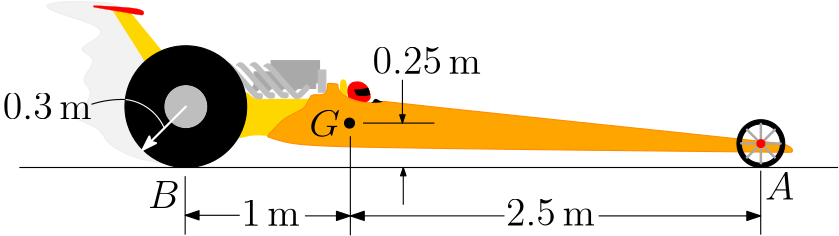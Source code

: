 <?xml version="1.0"?>
<!DOCTYPE ipe SYSTEM "ipe.dtd">
<ipe version="70212" creator="Ipe 7.2.12">
<info created="D:20200709184825" modified="D:20200709193113"/>
<bitmap id="1" width="1920" height="1080" BitsPerComponent="8" ColorSpace="DeviceRGB" Filter="FlateDecode" length="223036" encoding="base64">
eNrsnQdgjOcfx2tEEvTfRVWHKqpV2qqthAxJjBAZkiBDCEFiU6tqU2rUJsiyCapij1J7Jsge
EiQ1a5fs/J+7J3nz7ptJLvH9/T+9/917zz3v8z7v3eXucz+/5623NAhT0+oNvmxqZu7QybYP
AECPWHRy+aZJm3ferSnzAnz33Q86WnTzGzHtp0kLAQB6ZNS4X7vauX3y6RdvIRAIBAKBQCAQ
CAQCgSil+KJ+E0hCAIqb75qaVapUWfgC/LG9NSQhAMVNT0cvI6Mq+IuPQCAQCAQCgUAgEAhE
SUbFSpWaNjeHGASgZGjb3s7UtDrzAjQyquLsOhBiEICSwcd3/LvvfoA//QgEAoFAIBAIBAKB
QJRYfNWoBZQgACVJ67ZdmBegta0jlCAAJUm/AWP0+DfU2MT0szr1Ce3MbAhNvm1Brn9Y62N8
ukAgEAgEAoFAIBAIBILEe+9/CBkIQMlTr8G35AX4WZ36kIEAlDztzGx1/Ov5zjvvN29p5jVg
tNQuho+e1cXOrUHDJvikgUAgEAgEAoFAIBCINzYqVTbCaoMAlBbvfVBr6PCpMIEAlAoffqhl
ivI777zfxc5N/R35Dp3c5NsW+MiBQCAQCAQCgUAgEIg3MD7+pD4cIAClRbsOdnCAAJQWXbq5
avF3s52ZjXa7c+s7BEU5EAgEAoFAIBAIBALxpgUqPwNQiljZuMEBAlBWqkAbm5g6OPXTZY/D
R8/6EuU4EAgEAoFAIBAIBALxJkWLVp3gAAEoReAAAShF1P9z+c4778uUetaIJt+1xMcPBAKB
QCAQCAQCgUC8IWHRyQUCEIBSxH/kTDhAAEqLWrU+UedvpbGJqb7kMxQ0AoFAIBAIBAKBQCDe
qID9A6B0GTpsGhwgAKXFZ3Xqq/O3UqPVBtUsxIFa0AgEAoFAIBAIBAKBgH9WgY1WdwEA4J8B
KDv+uUXLDsWxa9+hk/EhBIFAIBAIBAKBQCAQ8M8Si6b1pldsu/Tt6dzPpY+Pa18F5IqDs7dN
1768ZgAAvfnniQvGT/yNQq6LwmkAxwiADv7Z2MR0+OhZxbT3dma2+ByCQCAQCAQCgUAgEGUu
8lWFgYzz6dOnTZs2lbqX3PXkyZPg4GAD9M8FVrlzHydXb8/+vr5+owYPG+3rP4pc8Rk8fICv
P9no6NqfNICCBkDP/lkLnwwFDYAO/rmdma36vS1aGrJrz5FfZixXvwqHsYkpPrkhEAgEAoFA
IBAIRJnzz1rfW5IRHBz85MkTUQVdYvJZC/9MfbJNl759PAf5+o3qP8ivt4ePk1v/Ho79CH29
BvXzGerZ33fQ0BF9vAaRZlDQAOg3/3nqqJmBLgP2WdqdaGN+/evv4up9HdugUWx9JQ0akZtk
I7mLNCDNSGMIRgB08c8aJT8/ffosIyNj87Z96j+kRcsO+OSGQCAQCAQCgUAgEGXIPKvMfDYc
/yyloEtSPmvqnwvkc+c+fdx9Bg0d4d5vkL2jF3Ovbde+Ht6+XgOGePb39fAe5DNkeB+PgTZq
F+IIT8p4dCmIu/FoYkZG4j7l9eWRjzIKGiy99DjjUeRSkU6CLj0SdiIPaxfao9hvUYiPTVv2
pbA65O5IcneKZvyDYk1giaLYb0o4dxgZepjzN9Q/z/edcK/GR+RdTE1IY/IQdfs/fzcj41ns
nqItu+KeZaRFsNpE3GGeeE+Td9GNe5KfZGTcOS/Z7bk01tOV05sAZVdP4o6Uno08EvtUMEjF
tNw9p2FXnKMuDPlDU8w2M6vll1HjZpch//xlwyYa9UZP9IFDf6v/EK8Bo/H5DYFAIBAIBAKB
QCDKkH9Wea9B+Wehgi5h+aydf3Z08fb1H+Xez7dLd/eCjZ37ODj36+s10GvAYM/+vhQPb99B
Q0c6unrrxz+zMCz/LPC64Uks3aoTirHJCm0xzyy3XQ7FrCYdLWb/rBfbbxDExCQQejr5sDeS
m3R78fnnS9+1JG9h2ZUq51asmFuhkIqVFFSoyKFiRdKMNCYPUa/ziDts+axUwXxjfP4u45kV
fpW56/xdCXHK07lHYtMM3q/ybbPiEGTsujoiWk2j/ib451HjZvfzGapjJ3PmBzx5+uzchUje
9sVLQ8n2v05e0KN/7mrnVtz+mYASHAgEAoFAIBAIBAIB/1wyCrrk5fNbmtffsOna17P/4AGD
h/UoyHxWiOUeDp6Dho6g2tlrwGAKaUYvmeUIy6N/Lj6hWngsnPxnmdTosuKfH19aXh7886VL
kRkZGWwFTeUz2UjuKi7/PHHBndqfUbdM3sjy3qrAyXZWbqTQu6ijvvVxHbVKQJ+/yxLFijzn
O+eF+c9SnlZC0iokNiehuiygOJYiYyyp1uGftZTP5O+Cjv1MnbGclrlgK2gqn7Vwv/L+2Xfo
5BLwz02+a4mPcAgEAoFAIBAIBAJeV52Af9ZRQZe8fNbCP/d07ufrN6q3x0ArG0VWs5WNG9no
7DZg0NCR3gOHeA8cyihoD29fT+9BA3z9HZz76cM/F10v8M/7Ugr/UTujNwucLemqILhCtWi7
VEZuYXWIDFZKM91dOLkU1K+QNuGFfljQm3JjSnjRjlT5WG0ks+hd7CNl1fFQdM4p61EwVNHB
83sreiCnDfvo9hX6Z9bcZmToK0W81FDY5thERkEz8pls5CVF69E/Tx47527N2gqxXKFikXyu
UCF/7tz8xo2LbhYqaNKMXCEPIQ9UR5MKBbIK/8ySpRItCzy2VKkNQVEObnuF4qZx9xzPA7Mf
XrS9QB0ztS+0LOVRpNbZXp1Ve4SVIM2XxgJfzffPfCdflHZe0BX7qMULemhcDMSg5DPbP48c
O1M7Hb14aShbQTPy+dz5CP3W39C0N+38czszW3zURCAQCAQCgUAgEIiy4snLqH9u2rQpdfii
yxEalH926eMzeNhoJxdv9kY7e08n1/6Ovbzd3H28Bgz18PZVMsizv+8A32HkIfr3zyy3rLxJ
fWaBDuVY1sJmCvnMfkiB1OWVmGZsMH93omnVYmPuI1KIg90z9bqMUlbclFXQUv6ZV1dZE//M
norwSwWd8/KfxQfPrw3Cma6CqVB6Zq7oLof5z2wFHR+fFBefpJ181sw/j5tb4J9Zqc4KHjzI
f/Ysf/jw/MqV2dtpM4V/HjdXs+Ibqv2zIOFZIk9Y0YOYB94Vd7dwd2znzLrOKUatdL9M/9w6
1QoxW3CXstyHeA8ap0ArOmEOilvjWnlQBRJYz/6ZZePZe2FXOylbadKjxs32GTyKwMhnKpwH
DxvvP2qq1v6ZraCvXY/TWj7L+2djE1P5x/4yY/nKNVvZUP987nwkb7t8P5bW9vgIh0AgEAgE
AoFAIBDwz8Uqn2nms+hyhIbmn137DvD1H2Xv6GWtvGnNvbdbDw+fwcMG+BL8Ce5eA8l1t74D
1PTPoiHhn9nqlbmLI5yLko1FbC0jQjlWli2TGR8r2J0WZS5YLfnCWVXNEAn/LKu+Vftn4WOl
629I9safLuU42XK7HNffYBR0fEIyfaLGxydpIZ+19M8VuP45Lq7gX6FEROS3asVkQWvon0Wy
aoX+uTALV+B1FVpVIi+3MFdZqooyy9Ay/plbBIPjdQV3FSlcQblprUs3K3Z3907hwznFrrk9
69s/s+ewcDb4cyv+Y4FhQg0zD7LdZ/CoocMn6eKfqYJ+/vxFofKN0K4TGf9M7pIrQz0vIEPt
kK9K7dZ3KD7CIRAIBAKBQCAQCAT8c3HLZ3qz5BW05v7Zx2fwcA/vQe79BnkQvH3JFTf3gXb2
nnSdwR5O/dzcfXq7D3R09rZ38ho0dCR5SLHU3xARpAKXy8hPVjUJrtnmumteKPeiQ7lpTp8s
/8yx2fJJ1BL+WV7kqqq/UTAbnGEI/LPY4GUKXxeMU/oUlFP/TDOfy7x/lrDH8vnPgoIYsnUh
aFkJVm+sghJC/ywo3FHkdYU1PRgbzFPTQlPNSjNWUaCDfYAi/TBWWf/1N0TTsAWhy5KI5ck/
P3v2nMzG69evhcsRwj8jEAgEAoFAIBAIBAL+WXTBwRJW0FrU3xjgO8zTW1HkuZ/PEAK50n+Q
P7liZ+/BNLOyUaxL6OTSf8iwMS69DcQ/i+Ywc/yzqAeWKfLMz/Xl18dgOuTlP+vsn2UWJVSr
/rNEGRPmWKQGr55/5mwvv/6ZqfkcH59Es6DZyxGWwfobGvlnQXaxSv/MUa/KehqFPYvlPwtS
fDn+mZf9q5l/Vn/dwMIRiuRRl7h/LpM1n4vVPzM1nyOvxQqXIyzB+htb2DDJ2LztqL+BQCAQ
CAQCgUAgEG+IfzaQdRJl5HPJK2hNXZmDc78Bvv6e/RUVnsklhVz3GTy8V58B1Dwr5XNva9s+
vT18fP1G9Sym9QdFkoEFDpnxtOJFjCWrIqu7yKBkt7x0Yhn/rKqIh5hqVqGs1TTGXCHMHrDk
4OVttvIh/GnkHG/58c+8BQd5yxGWwfUHNa3/LLCyEvWfxffCbaxO/Q2Wm1VRf6MY/LNc/Q2R
dRjl/TNvqlk6WvDYwpZ8ZV0mUa4/OESP6w+yaz7zliPE+oMIBAKBQCAQCAQCgSgt/2xQo336
9KmofC5hBa2pdrPp2tezv0IgkEsqnxU+wWfIIL+Rbu4+7OTnHo7knmGkGXlIcaw/yDRmCU9a
MkJkDcGCZkUiN+hSkuj6gyynui9FQncLPDPXxBas3Mfyrpw2tPaFyEqI6vtnUZOsvn9mjp3j
zzkjkRg8b93GIrHMX2CRcwrKpX++dPkab8FBRkGTu4rJP/80ccGd2p/lVqhIE5uLFDSFlRRN
7yLNSONbH9chD1RHtwpLOvD887m0oixcniwVN9V7kp+wNhY9hC1UlcUlBP6ZWwyZVpCWWX+Q
lahcHP5ZZP1BZjDsu3jjFPfP7CLVdMFEzvqDTGO+AC/q9khsWplZf1BUQTNbxk6YP3LsTE37
mTpjuXDBQUZBa+p+5f2zr9/kEvDPTb5riY9wCAQCgUAgEAgEAlFW/LN8GNRoZeQz0+D33383
KP9MxbKjq/egoSM9vBVpz/18hvTxGmRn72XX07OLnUcn2960ZZfu7u79fH39Rzm6eDMP1G/+
czgtH5HBtcqK/OejTOFiboeiBY25LpddJrqwW9WKWCmuix7HFuMFW47y85+LdiRaFUTWP/PX
UlRRd7pQd3MzvQuCbYOpKy4Yv+jgef45cV/BQzKEtTiYoyun9TdiYhPZ8pmtoAnF5Z8nLbz0
XUvyRpZdqTJ1ywVUrKSgQkUOFSuSZqQxeYi6K+4JBDLPKrMrJ4tXihBJeM4QfUhRV2kRYvnP
3Dbkgbz8anZJZO6Cg8Xin1mrKAqOXXacIv6Z3dWz2D38+hvn2L3xrHVZK/4spaB17GTO/ICn
T58JFxykClq+0rKm/rmrnVsJ+GdjE1N8hEMgEAgEAoFAIBAIRHkNLfyzjW2fPh4DfYYM9/D2
9R44tLcnv9qAvaOXe79Bg4aO6OPuY9O5j5r++U1BshJ12UJlDjYoFv8833fCvRofcdKeZSGN
yUPU61y8BIe67vpp8WbkylYCAWVMQRvUeOT985cNmxS3f+43YAw+iiAQCAQCgUAgEAgEAv6Z
r6C79O3jpTDMyuLPg5xd+9s7eNk7ejm5evf28Ok/yM/Xb1Qfz0GkGeQz/DPQo39WFB8YNTPQ
ZcA+S7sTbcyvf/1dXL2vYxs0iq2vpEEjcpNsJHeRBqQZaayZRtZCQXNrUxQLJbAL8KYi759J
jBg9S/3eaA2Qzdv2qf+QFi074KMIAoFAIBAIBAKBQCDgn4UKulPnPo6u/T37+/oMHjbYf7Sv
/yjC4GGjff1GkY1Ort6dkPkM/wz07p/VqOSsh4cYAJxaH2V/9T1Qdv1zOzNb9XtbtDRk956j
v8xYrmb7EaNnofgGAoFAIBAIBAKBQCDgnyUVtHI5Qgfnfi59fFz7KiBXejr3s+3Sl9cMAKCv
/OefJi4YP/E3isIti8FpAMcIgA7+2djEVKMUaI1oZ2aLzyEIBAKBQCAQCAQCgYB/lsRGq7sA
ALr4ZwBACfpnEk3UXMRTQ3z9JuNDCAKBQCAQCAQCgUAg4J8BAPDPALzJ/plEVzs3/e53xOhZ
H9b6GB9CEAgEAoFAIBAIBAIB/wwAKFYG+/8CBwhAaVH3i6/U+VtpbGLab8AYPe63yXct8QkE
gUAgEAgEAoFAIBDlPt5++z3YPwBKl34+4+EAASgtmrc0U/Mvph4VNOQzAoFAIBAIBAKBQCDe
kPj4k3qwfwCULi59hsEBAlBadLFzU/+PprGJqYOzt45lN75s2AQfPxAIBAKBQCAQCAQC8YbE
V183h/0DoHTp3nMAHCAApYXXgNGa/ulsZ2Y7YvQsLfbl1ncoaj4jEAgEAoFAIBAIBOLNCSOj
Kh0tnWD/ACh1/EbMgAYEoLSo/XEdTf+AvvPO+xqtSOjrNxk1NxAIBAKBQCAQCAQC8aZF42/b
wvsBYAh069EPDhCA0sJn8ATt/oy+8877LVp2cOs7VEY7d7VzQ8ENBAKBQCAQCAQCgUC8gfH+
+7Ug/QAwHPp6jYYGBKC0MOvYRZc/qcYmpp/VqU9oZ2ZLaPJdS3IdpTYQCAQCgUAgEAgEAvHG
hmnVt9t37AnjB4BB4es3FRoQgNKiXv2v8fEAgUAgEAgEAoFAIBAI3aPO519ZdHKB6wPAAHFz
Hz5mwnyYQABKBZvOTkZGVfA5AYFAIBAIBAKBQCAQCO3CxLRai1bWUHwAGDJdu3sPHT4dJhCA
UmHQkEmffFoXHxgQCAQCgUAgEAgEAoFQPyD0AAAAAAAAAAAAAAAAAAAAAAAAAAAAAAAAAAAA
AAAAAAAAAAAAAAAAAAAAAAAAAAAAAAAAAAAAAAAAAAAAAAAAAAAAAAAAAMoZHS2d2pnZtW5r
26qNdcvWVi1aWQIAAAAAAAAAAMBAIF/VyRd28rWdfHknX+HhMQAAAJQJLK1df2zfDcIZAAAA
AAAAAAAoWzqafJ23tHaB2QAAAGCwmHXs2aIVzDMAAAAAAAAAAFBW+dHMDhYaAACAoWHRybXN
j52L9S9gc3wMAAAAAAAAAAAASiIX2toCChoAAIAh1dxo1doaf6ABAAAAAAAAAIDyoqA7WVhB
QQNgQFjZ9GYtu9azo4Wdeafuzu6DlgdufvrsRfLNW+fOX1mzdpP/iClMM+vOfTFvoBxgbunc
AtWeAQAAAAAAAACA8oaV7graunNf264eNl3cbRSXyiuF2FK6Ki4LN3ooGndV3tvVo4yqM+vO
7mTkmkIOWaed2vS2tXazsXaz1QTa3pplNYGBy2dyaWlh16ZZ0x8aN2jZtFG7Vs3am3Uw7+q0
ZXd4fmG8evX6akTUpJ/nQUGDcvLkt3Zr1QaZzwAAAAAAAAAAQDmEfOW3gpwEoNRRvgy7dnUd
3LvbZK92412aDunacIR9k5n92y/w7z6mv0N3hz6XI6Jyc/Nev85gRPSZs5f7+4yFggZl/ZeX
4q75DAAAAAAAAAAAgFKkzY9dtFPQVHmNHDstJDRs1frNIRvCAoJ2LlkRtmhR6LJlgUEhoSHB
q4MDl4eEBgSHBAav3Ri4bntQUFhISFhwyPbAoNCQ0B2jx04pc+rM03v09NlLp81cMn3WUjYz
Zi2bXojyOude0n723BX9B47T2kyO6Gi18ccmW9p8s6Vt4y1tGiuutG68tVUjBS2/2dKiyZaW
XFoUsLHlt37tO9EMam1XBHMxt+rFYGXtasndQhpYWruS7byNEGsaYWfXe5S3wzz/rkuGWQSM
tg4aY7NzRo+9v/Y6sKDf8RUjfh7iMWXWguwcEtnZ2cr/cnLy8/MfPXo8euwMKGhQdmnf0R5/
iAEAAAAAAAAAAMPHxdVb68eamffUQhrYdFUUlNi4fWd+fn6uMhvz3pP8i1fu/33iRnJScn7+
c7IhP/92fv7j/PxX+fxQqLOt27aSHmy7upcJSUL93i/TF4Vu3hWbeDs6PjU24XZMwi16GROv
hHWl6N74W9FxqQcOn/r1t1W0fIdm82ztRi63t270olGFdbUr7Pm4wu7ahLd2flRhZy1y+dau
2pX+qG0U9mGlHTUrhtWsuEPJduX1VTUqPvy88qZmjZl+NJfPru079mRD9bKZuUMHc4f2HezJ
ZQcLRwsrhZHmtSSP1ftZ8B0ycd5vq+wdfcpb2Y0ubkP6e0zy7T7T13LFCMuAUZahE23DZjr+
Mc9t329eR5b4HVg+zn/w4AtXr5MXTlZWVk5OTl5eXmZmFrn58r9XY8bNfDPVZV/P4eQpUSq7
dnLx7eEwoIQPdvTYGRRyXdigWF8XonvUx/PfrWXrTvgLDgAAAAAAAAAAyOM7eOSSpSsDAgIJ
8+Yv1kUFa4e1rcOxY8fbd+ii3cPJ138rG43lpHUXhY9dG7wpOysnIj5mbcjOyT//3sd1qI+X
3x/btzy+dy0zMzkzKz4rKzYz61ZWxrPMF68zX2ZkZWRnZr169vJ2VlZWUHCowot26VtG/LPi
8uepC6NiU0+fizhzPvLshWvnLly7ePnGnv1/BW/ds2FHeOj2cHIZtGXPrvBjF69EkQaU02ev
JiSnz5q7QtGVhsdLvfGWNt8sr1XxnXdrvPv2u9Xffrda9XcUVCP8j1C12v9Mq75talrd1LSa
CcGkqrFJ1arGpuT6ovcrbWmuvX+mVtnM3EEpnB0tOvVa/HvA70vW2tl7krs6WDiSy959h64L
3Lxw0ZoOymYUaqr1ewpWrgqlv14kJaWWDwVN5bNzb7/ePsOG+3r9NKDLZK92M71aLBzUcu2o
jtumdP9jpuu+eX0OLfQ+vXbCilljz1+KzMvLy8rKzsktiOzsbMVPP/cfunuNLA7bWUzWUV8/
Rrx48ZIcfqnsffnKkMVL1jm5+JbAvsaMmxl5LZr3Gx55FbB/dzh0+GTx/Qwxf8Fqskdyqfee
25l1f3M/POy9lZ//4vJCevNgSn7+88vL8YGqFFgY8bzoRBQXQxfv2hr4q0PJH53fyq3bdhEW
+XG2O0zfsHXbyqH63NfYRYK9gGJDMdvrp3tgKoCKt53FY6XuVbwJaPmmhKcfKDvvjY6/rlf+
EcQzFgBQDuhh33vHjl3Hjh0nhIXtCg/fT68HBARqbYO1YOKkaWSn5FLrHtqZddc4/1m5oN7a
0I1Z+a+DNgU7OLhamtn82LTNYHev6Asn8jJSc3JSc7Jjc55fznp6PTfrUV72y5zXL/NysrMy
n6b/E0m+d4eEbmD6KSv5z1OmLrwRk3z2wrULl26cuRC5K/xY2J9H1m/evXz91qVrN68M2rZ0
3eZl67as27SbbN+59+jp8xEXLt84cz4iPilt9q8rtKiTwPjnDR+99c7b73779ttfVXv7y6qE
6g1Mq39T/W0XC/PenTo1fufdesamX5qYNjA2rV/FpG4V44ZGxqbGpkE1Km5p3kR3/9zB3KGj
pfPBQ39dux6zN/zIrVtp8xes7GDhFByy/c6ddLIlOTl1y9Y/aGo09c+6r27J49q1GEa+FZ9q
I3uJvBYtw85d+xn/yd6uXSJu524ep85cnDxncX8vDw9HCxfrJo5mn/nY1J3h9tUq39aLB7T4
xaPVnEG2oTMHblgw8fr16Ly8vGyFf87Jy80jl7m5uVlZiizoyMho264eepTPVO2SS8NU0Ix8
PnT4ZKkM4KcJc0pGQZMDpM/5e/ce7tx9IHTDTnJJrtONBw+dZNoU04uCymcaelfQWic/d7Sw
W/z7yqNH/1oTEEyuwz+XCf5UHGTEgnLln9X1MHrzz8qv0upqXoV83jDNUWQMhuyfmXEqrmxj
YI220CfwKZphxWAKtxfNgPDhvHPH3aOIt1fiMS1Q0Gcxin0IwBKe25I/CrlnVNFLnvtylniZ
c54Yhuifi159/GMRGS3nlS449ex7RQ+z8Nc32Zezxgcu+YsefzLVfReSPEdk/Oy7BIfDe3jR
25fINPIGIDs29r2cg5I67wb1dsQdjEZ/MQEAwODl87Fjx8PD948cNYGxzda2DkuXriLbQzds
LjEFHRamcOA7duzSuoeWrTtp7J+VdSSWr11//7/bvy2ebdW+rdn333Vo0mhcP7cbJ/5MuBp+
4WRg9JWtsRc3Xzq67l7UiZxHybmv7mc/v3sr5uzB/UH3/72+as1qLepRCDNIKSrb6Mc/T1sU
FZty7qIi7fnUuasBoWGrgrcTNobtS0q5/eLlf6m307fvObQqeAfZuCZkx99nrly8EnX6fGRC
cvqcX1cq88Y1O15bpTfe2rpR6EcVqld/t1G1txtUfbu+afUvq1b/2LR6L3Pz1fPm7AoNGujo
/L5JVbLxC4V8NvncyLiBkXGVKiaBNSpuaaGrf1YW2XDq3tMrLj6pWw8PMpm+Q8ZHXotOTLx5
+sxFt75DSEt3z2ERkVFW1i4dzB3NCit1lEX/nK8q7t17SFuGbtjJ3q6dmps1Zyl57Mz5yyZO
n+XpZuvRtbFn5wYelnXG9qy/yq/lVNeGI7o3mOFruXRcr8AFUxKTkhX+OTu7MP05l9wkl7QW
9Kw5y/SYcFsCU1125XOJKWgqll++/E94Fn6ZtpBa6Lv3HhTfmWLkM2O89aigza2ctZbP169H
nb9wafHvK8kluV4mFXRp+2eFDU45CP+sk39WCAG1hFip+GfeTsuIf2b6GbuoyKJ4TAvcJTtg
9t45I1E6GZZgUU5goZ1QahaWq5H3dSxrJGULFeMsEQ/zBvrn4p5bPSbwy3QlOAoVzyiW2CwP
/pk1M7w3T3KTNxiONRW8A3DeCfkv5EKDynnHIMer2/llnTue0VXc5L07qX4Xkh48Syarfjsq
6JZ1NnnPMcVN7oHLjo1zcpXTzv1dT2v/rPrdtRjeG8vHj1YAAMBY3/Dw/T3sewvvGjlqwrFj
x+fNX1wy1T9o9jW59Ow3ROt+zK2ctfDPK9cFPsu8v2tX8MwxvgPtOvZs9oVf97Yh80YFLhqx
YLpn+I45f+1fGrTI/8L2Bf+lnM7Pvv0yPeLvsOXLFo2JSfxrxeoVZS//edqiGzE3qX8+fT5i
/ebda0LDAkLD7t5/+N9/ry5GRP37+Gl0XNLKoG0BG3au27jr1NmrF69EnTkfGZ+Upot/3tKq
cUitCtWqv/NV1bfrmVb/wrRaw2pvv2ta/eeRIwfYd58/acKaxb8bm1QlGz+vYvJZFePPjYy/
rELCZF3NiltbNmb60dI/Wzh2tHRycfM9euyUlY1rBwsnS2u3kA07srNzlq0IJM06Wjp3t/e6
GnHD3sGbNCboxT+zEy9lQr/lOPp6Dh8zbqYMTEvqn2ndA+2ShHs4+sTFJb1+/XrZ2qBFK1b5
9O3R3ewrd4t6npafjHdosnVcl7nezcd0rTfOpdn6iS5/blqZlp5G9pidnZXLjezs7Ly8PNKV
Hifh5cv/qPk0tPxnA5HPJaCg6fP/3r2HUk9vsp2epmLyz8wLkDpnpgCOvhS01sU3Zs1ecONG
NHOTXCdb4J8N3z+Xv/ob6n+hLpX6GzI7NVz/LKX0ZcU790jHDvWT1BH8ORGmiEueUPmMQak8
Q/hnPVHsc1si/plzFGo8o9guUS3/bNj1NziSme1FxWbMcexQR8l3AP6hcSZBaU31rjq5kpkM
gC1pBbOh6l1IcvD0zVlVajT/MLmSmTXPoonZMmPjtxeocq3fduCfAQBAd+s7ctQEZsvatUHs
Chjkpi41mdWH7sjF1ZvW/dC6n/YdemhRf2P9hk35+ZnxUX9HHtqwboLXePtmv/Yz3zJrwK6A
CduDpty4vC3q6vbQxUOPB4x9mhiel3/zye2/DqyduOI3//uPbqxX1n/WOv+ZpjS379iz1kd1
vqivSPG1tHazsqH0LrzZu3XbLu+9V7PJdz8yD9HFPyvrP6ecvRB57sK1k2evrNv0x8qgbVt3
H8zPz//z0InFqzeEHz65edd+RfJzaNi6jTtPnL587uL1U2cjEpLTZyvrP2uZ/9yqUfCHb1Wr
9s7XptXrmVYjfFm1ei3Tan0tracM89u7Y+vMseOqG5t+qfTPdYyM6yjyn/XmnztaOhEsrXtd
uhzZ18Pfrc/Q1QEbMjIyA9ZtzMnJnb9gZR93/8FDx58+c7GjpbMe/TM74Vk+SiVHl/pncql1
D+Mn/ZqZmbVo7m9+/iOnTB45yqfbcJfmY52/HdGj4Zw+bcKn9lo9rOPC/m1W+1vu+dX7ROic
yzs3Zbx4QROe8/Ly6KXyiiIVmnSl3/rPZFYNrc62Qcnn4lbQNOVYpq4LU5qjOF4FTHo/2zYz
RnrFqhDdd9GmXWft/loFrA3es2cfc3Pzlh0E+Gf455L2z5oIMfhnnXNcZfqX3zXf0nAciCDH
UtKuMC2lz3tJCZY30T8X/9yWhH/mHIUazyjOzzFl3z8r9sj9Rw10ltQ7ueydCme46N7iUo7c
DG3GP6s3jex3HrnBs2dDxbTwf8tgPQeYoar1R4r/Dsk9s/yRwz8DAECpQItssPUyzz9TQU0u
9b5rF1dvF9d+nv0GT5g4jUD2QgbDDIluJPeSNgT1u23Trotm/rmrwqMGbdicl5dxJ/HM0xt7
jy3x3znJ6XroxHun1z1NPvri3oWc7JSnDy/+tW3m36v9/728Pu/V2Uc3Nh9YOWz7+l9y8/4N
3bBdl/xnumbiF/UaGxub/NDcQtROM4La1LRaBwsnfeU/X4mMTkxKvR6dELjljxWB23b8eTg3
N/ePA38l3ryVn5d3K+3u+s27V4fsWLdx17Ub8YnJt65ExMQl3dGp/kbLRiEK//y/L6tWa2ha
rZ5JtQYm1eqbVK3/9jsr58+/cu6sfZu2Hxqb1jOp+lkVhXz+3KhKg8oK/7xe5/obZgr/7Gxm
7jB1+oJ//30SFR2XknI7Jyfn5N/n9x84dubMpZyc3JTUO/HxyXfvPZg5+3dlsrRz+w72utd/
Lvf+ecv2PaSH6ePHjxw8eLyf+xQf25n9zWZ6Npvs/P2ygdaHZ3nsnWq/a6Ld3mkuJxf7XQye
cnrxL8/u3s3Lz88lk55XVH+DWYiwHKzJWLbkc/Ep6F+mLSRHeubsZTXls35fBUznwlRnRkHT
0tO60LqtjRZ/AfsP8N+0ece58xe9+/tRmJua96awvil7lSaWBq0OoTDDBUHuFUhjJoTS8mAK
626BT2bfe+tPWf+84PIL6X4sJZodvPycp5Ql9sg5CuVdou1F9rhcsAtOVQ3FeBTXWf2wGgvq
byh7E7RkHxR7kgs6V+hi9tlhdcLuvNAq/8k6JP7ZVKsl90nCOhyudihQCuzUNfb3dJYKFsnN
44tidmnQwF+Hsr9BC7LRuDstVA28CslMOWXp+hvs0sfyqZsSLaUHo8b8qFb60nepMgycCRfL
f2Yeq16FB8mRcLRSwdODdSKUd9EyAsLCqty7ZP49fkFXqkVQge0pqBnLHCM755Y9aZy9c3rm
VJ2V+nf6ElOtYgD8Mq0SMyOp7MQGLLWdecGyGggL5/InX3y6tOpK2kur+YuG1vU3JOZW5CgE
ryOZF7voEm+8XfCfA6L5zyLFK1R5RZGpYJ576ryKua814YBFD0c8/5krftV5F5IbvAbClvtW
Jp7/zErSVm9sYv/MhLUjNetvcF6DhaXLRYr5czK95V8Csu8PEu+NnGHAQgMAyjpr1wZt2LiF
uR4QEBgevn/Hjl3kyvQZc6kl1nFNQKmkayG07Aa5FL1XTQfeuq2NFv45OHRzXv5/KdcPPbuy
+dxyn4glntmR6/JenM7LTsjPvpmX/0/mf7GxJ9YcW+p5O2xMfuSqu/um7V864K8/l+bnvwoJ
3abwq121z38mfFanYc2an5CbFlYuX371w+dfNKrf4Ls6db9+972a9b/8rnkrRV3rH5pbVH/7
nXYd7PXhnxdfi0pKunmbfA19nZG5ZfeBZYFbd/x5OCsr+/ipCzk5OdeiE8jl3sMnl63fsmF7
+H//vVZ8Yb2VFp1wa848Xfxz49CaFatW+18D0wLzXNekasO3/2dsUnX5vN+Oh4d/VbXaZ1VM
vjAxrVvFpK5Rlc8rV2lQ2cioivG6GhW2tGisi3/uYOHkO+Sn5Ju3jh0/ff7ClUOHT5w+czEw
aKt1595D/SeaWznv2r3/yNG/T5w8e/TYqZN/nyctfXzHdrR0KqP5z+qvP6i7f75+IzYvLy8k
IMBvoNfPI7xmDrJZNMhstmvjyQ6N5/Vpseunrgd+6XFoUtfD03qdXjT4zOqxlzcsyfrvVQ6r
8kZeYSiEdF5eOZbP7CURQ0LDVKLdcpBCnFx8/YdPUcniJeuogu7hMECPv25IVbogR0ca8NBX
pRRGPq9cFSpfl0NHBa3F4oOzZi94IB2aV+Eo0KQFslEpNp8/f8GxqSz/qTSQXB3KFpVKqVvk
iqkmZXQl7Zy5t8AAi/tn5Y4K9S/vgTzxW2SJCzWsunsU5D9z23M718Q/50sOnuuflZPPvlnQ
7cEUlkZmD6Og88J76el4/pw5BcoOOYfPvldwvrj+Wbql8tQ8fyF4IE8lKb/zBm4o+g6u/MYt
VvZBlX9WPpCjMdnfnYWFQ3l74RoS9eo/c4t8cgfAs2TrA/ljU28wKuZHlW+R0a2qTCzPqAjq
P0tpE0lfIWELeWmQBSeucAstsro+UKLoK7UrPO3JlUvC1RVV+2cy4fxkb9ETxH1OOv66iNOG
XxlA+h/jC1W/yABEdsR5yvEOVrImgFQ/fKdd2Ez0pcQ7+5ynveR0ad6VfL6xlH/mbdfOP5NT
wHvmcCozbFjPex9Q622Be+qlTx//OcB+MRY4UmF1YpnKPIWHKValhy0qVXTot5L/quc9acVn
jHXUhS5aPcErOHCpwavvnwWHyfsTU2B91clvZ3cl9lRkPW/V8c/854ZkyRTSkvfnSewtV/45
rPK9EfnPAIDy5J/Dw/fT6xMnTSOEhe2iKdDU9xaHf6bdkv3S9Q3JdWtbB14DsoVs37BxC10b
kVxXs2dNlyCkecuBIRvz85+lRO5/eTn40nL36CW98qIC8nIu5eUl52XezM66nZdz59+4vX8v
94xe0zvj0Pi07X5nAoekRO7Ky8sNDtmkW/6zIsO59sd1P6z1Kbluae3a9IeOjZu0/fb7dt//
0OHrb1r+0Nyibbtu5K6mzcxNTEx/NOuhSwkO6p9/mb4o8kZicsodmnd68K8zS9ZuCtt7JCcn
9+DxM/cfPCKXmZmZ+4/8/XvApvAjf9MKCSm30qPjb839dZX2/rnFN8E1K1St+vbXSvNcz6Tq
F8am9U2r1zKpun7JouirER0bfv1BFZM6VUxqGxl/ZlSlrlGVLysbGRkZr9Mt/9nS2s2z3/C0
tH9mz1li0cnFre+QZ89eXLseY+/gfeFiBDm643+d6W7vlZJy++69B13t3C2sXH6dvzw19U7v
vkMttdojm527D6ipoPXonzVdf1AX/3z37n3y9EiITxg3dtSoIX0me5vP9mr6s30Dn9bv+//4
9mLnzwPcG+/7yebApM7H5vY5tWJk6oVjtP6z4nmVW1R/Q1mRI1eP+c/2jj5JSal6r62tl3IQ
aoYu54WN//Apy1eGqA9pr8fjLfnEfnbRdZm967jsJkWLv4CLf18p45/Jvdr4Z16CLiermaWF
xao0sISqQszyLTErw1lY7IIrt3k74mhSZUuBChYZD+dwVO2R30CQnCxaEkQd/8wZFfteqetq
Fsfgd84z/LyJEvP24jtV0ZL/JJEoUyyyhhT7m6/a/lkkeY/zxVx+4SphiVR1/LPAa4kX7uBL
NpHUOOnBqJgfGQEoWx1X5RKQYmt7sVLppN0RdXFqWEGJ3Gnl0fFXHGOPhP/0EBukpLASOxdi
+dKCFHfOaeUkCqqZlyubDCnwz8IUaxGfJloUhT0ekfXUpPrhzwnruc0/I4Ky4YskhZ5ohQcN
ulKRXa/eLxqCJNJdYrmjAv8s9syhYxMehXyOscSplzt9IgMoOgrFduYYi1JYRY0r7wkvpXAL
/8WBRnVU2PMsP2P8d6TCYRTl8Yr7Xu67kMzg1fbPYr9lFCV1c17UKt5FhT+EifnnggGr4Z+1
Lk8k8UAVZ0TVeyP8MwCg3DBv/uJjx46z9S+v/gZdglB9/as+Pex7MwpaWF+abCHbqXwWXRtR
iuYtLTX0scr6z0EbyffB25H7X1wMiAvyiVnh/OLYL8+jgpMvb7sVd+Lly9T8/PuZaScSw8ZF
rXVJCnK7HuAWFfbT81t/ke9zQSGbmTxq7eRzo8atq1Qx/v6HDopMXUtncuXzLxqRjQ0aNv2i
fpP6Db5t064rTeJ9//1a73/wUUdLZx3985Rpi65FJcUnplL3Eptwc9m6LcFb97zOyLh1558j
J87eTE3LysoK3R6+ZO3m6zEJtFlC0u2YhNtzdcp//iaoRkVT0+pfGZt+YWxa19j0S9NqtY1N
Hdq1Xzprxqp588Z49/um5od1jE0b1fywQfX/fVLZ6Avqnz+ouKW5wj9ba26D6SH/vnTthYtX
lTPsRCb58eOnAes2evYbwQgoewfv3XsOJiam0GIdpGVcfNL4ibOUPy701UviKy2EWzILEWq6
/qAunjMjIzMnJ4d0cjUiYuQI3zHeFj97/DDRpdFP9p9P7V57qWfjrWMsD0y1Jxye1etMyIyM
168UpTZysoX5z/S6viQkOczSrW0iqsSZHyN27j4gzP5ls3JVqL60eRc7T98hE+WTn0eNmUHl
87QZi0n7Mu2fad0PuqyhvH+mbUj7ksx/Lg7/LGt6ixxsYWUJiRrO4jWEmYfzdyRT/1lkR5yW
MlKaLYfF7DG3H65/Fo5QRDWrXX9DfJw8qStX75pbIYQOTNC5aNEStn9WZ9JUthQfqkgql1B6
sASOuv5ZTJ44qKq/IVdHVA3/LNQC4t/Z1VAT0oNRMT+qTLKkDZZzGtR0CTNpeSni8jsVdi7q
SQQbBYKIr25kp46zd7FjVK/+hmAA3L1wShZslct7FD1r6uQ/Sy1kJj+f3J55DTToRyCN5Z4M
Iv+iQWK6NO1Ku9oyAl+tdf0NtSdE/lkn7iFlT5+KuveFj2WNRMTSF9hd/oJ9OuQ/i1RKkf4l
SFa6FhaXkH648F1ID/nPqmuMFD6W9VQU7lc4Nj3lP0tmMgsPh/urivDEyZ8RlecL/hkAUG6g
6c1LlhZ9250+Yy5T6aJ9hy7h4fvDwnYV096tbR1ohjNPQTPymdyr6dKHGuc/K/1zUNDm/Pys
R7HH/ru8NiHU5+/ZVhcX2p1a4h44a+DuLcvv3o3Jy/8359HFl5eWJW3wPDmnw7lF3e/+Ne/1
w4v5+XnBwQr/bNtFe//85Vc/VK5s1LylFbnewcKxUePWtT6qU6/+t598Wr/2x3U/qv05vcvS
2rVGzY//97/3Olo66Vh/4+epi+j6g3EJKRmZWYplBw/+tWjNhkMnzv736lVmVtarV6+P/X1h
8eqNu/Ydy83NzczMik9MOXM+Mj45bc68FbrU3wiqUcHUtNqXxqb1jE0VlZ+rVjc2Nl04bcb2
4ODa1apPHOK3/NfZfWw6+fS0t2/ZqvEHH9StYmxkVCXggwrUP2ud/+zuOSw19c7831ZadHJ1
7TP48eOnN6Li7B28j/91+unTZ7v+OODo7HPrVtqDB4+ceg0kU70+aEtsbGJPx/665z8zrFwV
qmbW687dB8pQ/efnL14qnySZpJ+lKxb79jGf5NXcv/MnI9vXmmNVZ0WPxpv6tt3k027HeJtD
s10i9gbmFiY/F7d/9h0ykZlSfRWy0E9WdrJhZWVTQT177rLlK0PIpb7kM/OcV+f53NdzuL4q
b/BK38j7Z9Km5Os/l6J/Fk+d5VRUlvbPgpRmGf/MrkIsU2tabDwsOax6j1z/zCqqzIli8s+i
w+OMhJPGXOr+mT9UCeWiB/8sppiK2T9zS6HKVJ8oXv+s0qiI2WBp10SdFb9DkfZyIlc6D1ws
K1go69T0z+JHwZXD2vlnYe0LIYLCxVLPH238M98ZSulTkYFJSlTNluHT1j/LTpcW/llVLQXB
yMVtYYn5Z/m3BV6atOTpU1nBWNlMvHYx+2mp4qcrzshVvzR4QlvFv0SQ6JBZS5FTgoNbI1r8
XUj3+s/SK07yhyFacFuzd0gt6j8XPXn4/6BA5B1J9E+bmv5Z9Xsj/DMAoJyV4Dh27PiIkROk
MpBpWeZiguwlLGwXbw1Ecp1sIds1lc9a1H+m3jg4eAv5opj54EZuwo6oIO+wMc3+nNR+/3y3
DQtG7d8VfP+f+Ly853nZN3Pv/HEzbMihGWaR6/pmJW7JzEgijwoO2sx4bK0VdK2P6jD1N35o
bvH9Dx2+/b59sxZWTZt1JFeoAiXbjY1N2ra3073+xpRpi69HJ8fG34xPTL14Jer+g39fvPxv
+5+HF64KDd325/5jpzbs2Euub/3j4PPnz+8//PfSlaiEpNT4xJTYhNs61X9u0TioZkUT02pf
VTGpq+SjKiYtGnx5ZM+eI3v/9HF0HOftHbp8+a8TJ35Xs6aHtc3S6TNsv/uucuUq62tW3tLi
W13qP3e0dPbxHRsTk3Ds+OnIa9GHj5w8d+7ytu1/kgkfNPinDhZO+/YfPX3m4t+nzl+6FHnx
UgS5dHEbTLZbdHIpl/6ZDObuvQdkX/RSF/98+3a64uWTmZWXm3vh4pmBfS1GuTUZ7/TlxM6f
/9b5szVODcMGtj48ueuBGQ5/znJPS7iel5eXnZXFls+5xVN/g+bBkkMzkORng1XQxSSfqVWm
zzGVE0LavHjxsiz65zbtOiP/Wa38ZzH07J9FRyi1Xz3lP4vtTuC39e6fxetvyLQUGaqYt5Hy
q8L6GyJfqEvVP6v6Z9GapMZp7p/Zx6ViGS8RHSqRMi3urCSmV+bw1fbPIkdnEPnP6ix+J2qD
JSwrdw6FPxnI+mc1qxy3ki+0rmk/esx/lnsHUOWfZSdfvV809Oifi+pviPlnNdSxWvUWVP/z
hKK3Du6/g2D/VCd5riXfbdRIuuY8Vh3/LJbNXvT7HfdnC1ZXkon6av0KJjV7koXEBZ6ZkeS8
7ZJjU/Gjkpr+WVxxcw9HZdUdS3Wew8h/BgC8UbTv0IUmIQcEBA7yHeni2o8wYuQEWhyDMGHi
NI0qYGgKzXOm15nUayqlteitTbsuWvjnkOCt+fl5ma9u59w+GLdj5KnfnVL/nPA8dvu/yWef
/ZuWnf0yJ/Nxbm56zutzyYcmHZxrc23HiJwnJzKzFOv3Ba7fzNTx0Hr9wTp1vqr54ad0/cG6
X3zzUe26hM/rNiIb33uvJnXOivUHq/9PL+sP0vrPN1PTyPgfPHp8+Wp0fELKo3+f/H3uypqQ
Hb+tDFkVvP346UsPHz1OSEy9dDXqwcN/ScvU2/8o6j/PW6VL/nNgjYomJlUbGpt8ZGzapFat
oc5OcZHXzp840a1Fixb1G/xQu3aj2p/0sbKa4ef/94GDB3bsNK9fv3Jlo3U1K2/WIf+ZltTo
aOncwdxx0s+/Pnv2/Pr1mJjYhNzcvPj45BMnzyYmpmRlZd+Iir1xIzYt7a7fsEmKxhZO7TvY
kzOiLxFHTa/q+hvJenCSousPnjl7mV2dQF91hq9cUSrl7Oyc3JzsnOyJI3t62dYa3aP2BLsa
cx3eX973k01Dvt07yfzPKZ1Pb1uUQxopg7X6YG5h4nNBLehyvP6gASro4pPP7HUA5X9SIfeS
NqRlWfTP7cy6lyH/LJrhrKKgRNFDJNKGRes/i6dSi1ao4Dbj1ENWuUeeSRattqGO9+YsI6i2
f5baHX87eylAzf0z74xI7FRFS6F/FlVJInWG+c5Z7HrRY+Vr6hanf1b3G7pIzWG+mpD3zyrm
R4UDl8gbF6+PIeH6NMt/lrhLdakNTf2zitRukRMktnqjKm8jVTZZ2m5J6XqpTH5ujWtRAa6+
vJL/rUfdfnj1nzWQxnLTpal/ViEMhQpXMiNac/8snUQtUv9Z/lkn/dKW+xcE0iuKspcsFMl/
lsvyFZwddmP56uhi1cU5/ll12jnnlxfx/Ge5MiCyg1c9eyr+qQjnySaa/yxbokS2bI7GL2H2
Icj7Z+7aprL1n/nPYbn3RvhnAED5U9C0EDSbsLBdnv2GTJw0TYsizJoWACF7J/3TdGtySa7T
8Wix0/YdemhTf2PtJkUC59OU57F/XNg44nygz7Pr6/NzovPzH+bnvsrPy8nJeJaTmZaTfT3l
zMJjK/vcODQ9+9XlzAyFvw0M2qJLiWArG4VQ/bxuI2NjkxatrHn3WnRyMbfqRQ3qJ5/WNzWt
1sHcUXf/PGXa4mtRSUk3b+fl5ZFDyMrKjk9MuRwRfe/ewweP/o1PTr334NG9+48uR8TEJSjE
LGlDWt5MTY/RNv+ZeuMtLZqsr1HR2KTaR1VMuv/447wJE+b+NO7yuXNThw+rZmT8YeUqH1U2
+qCyUT3TqubfftfDrH37hg3rVapUubJRwAeVNjfXKf+5vcI/O3WwcDS3dLp0KbKPh18Ph/4L
F6158eLlshWBT58+nzX7d7seXu6e/mfOXjLr2JPMM2lMHkXnX8f1ByOvRRvC+oOMahOuh6iL
fw4M3q54+WRlZmdnk+fJ7J+6ubU3Hmr9zoSu/5vv8mFg/wY7R7QKn9Bx5ySrq3tW5eUrTDUV
zzlUPpP/5dL059ysrCz95j9DQZeufKa/vNAayyGhYTLymbTR+ySUjH82t3IuS/5Z4G/5y+Ep
SxYXaUye1eTdW1DfWMw/U/nJHsbCiJSCu9hr4fGa0Zssv6pij4KD5bVXHG/BvZwj5TYrqBai
sX8Wrh54MEV5XdkhxyHr4p/5vp17FAWnXr6l0D+L59zSopf8f90svhQg9wtyQd0Djhnm91Os
/pkrwAtGyCoZylt7q8iTKEfOEV8q/LPk/IjnD/P/7TZ/2qWT7qRdH68fziE4/rqI/0/IxcQF
3w2K6yBN/LNwdUKeruedoILJ1NA/i1jroYsLE7AlvBD3FPONJfckFv6je0n/LBhA4YQL1JPH
tMWS1YBl+hFu569EJieNRa2g6HRp2pWq2jLq/aKhrX/mrS7HqzsheF5J3mS9LYikmIqePkn/
zNsuWv9ZxW9S7Lcm4VsBK42fvVNle86Li/cGKz9j4mdHrP6zil8c5Aev9e9rIs8lkfrPavwa
IrW4pFrrD7LeReVSkYXr6hbOiXKnnBUhZc6IivdG+GcAQHm10L6DR06cNI3ALDjIrBJYTAqa
rm+4Y8cuRnrTK3QLuVfTDs2tnDXzokqPGrROUX8j+3n669Rj58N+PhE87O61DdnZ8dk5j7Ne
vczNzs59/Sr3v39yM2OSLwQcDvK/8dfinFc3sjLuK6RKyA5Ffm9Xnepv/NjerkbN2l/Ua0yL
FVOomqZtWrXt/O67Nb5q1FyX4hus/GeFf05OuUOtHzWQj/59cjkiJjb+5pOnz+MTFDr64b9P
6F00OTXlVnpM/G2d8p9bNA6uWcnY2NTy60ajPD1cLM23rl23dtHCj//3zmdVTOobm9Q1qkL4
pFLl/1WqXK1S5XcrVapbsVKlykZrPqiwqaWu/rmDhWNHSydn10EXL0bYdlWU2la6063kAFeu
CqbFt+16eEZFxzs6+1BZrRf/LJS9Scmphw6fpFKumPyz6PqDTH1dqj31tevRY2dkZmbm5uZk
Z2Xn5OXOGWPu3uYtrx+Nh7Q3ntzZdJFzjQDPeltHtvjzZ8uI7TOyFZHFZEDnKCV0jjL/Wbkl
LyMjU48Gksr/nbv2G7iCJoMslQFMm7G4WOUzU4ibPtvJYc77bRX1zGQjuU7/UQC5tzgKdJeM
f9ZiCcJZsxfI+Gdyb7H6ZyYdtzBEKwnzV83jZiyz6ipL1N/geF3+jtj+meWcC/SpIL9Xbo+F
veWL+F4azHh4pp09CeQYtaq/wRsAe7pYB0Ua61p/g70Lvmxn+WfploIniYQVoV/z2UVTOaaI
p4ILpUfBN26Ze8n36OKuv9FCWAWaq8pZ/pkcVMEXfEGNaHXqb0jMj6jS5xXgFa+DIeJh2LPH
gm9NRbrl7VHNar0S9Qc0888sc7JV3C3zpl2L+hsix8j7dUD0wLnzKbZuWtEMy9bfEBkA7zkg
WIZMxZp9Yv1wD1A+CZl/Cpgx8GSX4KRo1pXK2jLq/aKhdf0N3vsJf0LYM88/XxJvC1K+VzDt
0kvOST6R+PJcpi49a6dirwVhCWu+7RS+wcrPmGwZ/F1bRbS25LuQqsHLz55cWrhoSWf24ase
G/tpL/gnDGIV0Xn1WKTex5iHC5YeIE+tovdzgX+WPyOy743wzwCAN4piVdBLl65ip1uTLeSS
sdDkXo1603TxwSL/vH6bIoHz5cPHN08c2zbjj7WjE86H5LyMy81+kaMwavk5GZm5mU9yMpIi
Tq3bvGrY+SPLsl/HZ2Y+Vfjn4DBlPx46GgwrGzfRpe4Y26yXQsTC/GemCoIiETo7OzH59vlL
1xKSUmkmakGSqtI/6yX/ObhGxSrGpu0+/WTyYN/wrZtDly5r3+TbGpWN6hlV+axS5TqVKn9a
qfLnlSp/Ubky2aK4rKAQ0AE1Km5qoat/NlMq6M5d+8TGJbr09iUTO3zklBs3Ym9ExV27Fu0/
fDLZ4u7pHxefZNPZrYO5I2lfHP6ZyTS2d/ThKegSK1NM1xxkQsfUU/LYxMQU8hwhz58XL/6d
PKDxQIsK/dtU8Gz21oBmb43pWGGBy4dbRrc8ONP26sbh2RnPlSn3WYp8afLqYtXhoOnTcXFJ
+jpMMp8lP7daK+hS2XsJyGdGQQt/iGHS8otpdUipPYr+owBd+NGsm6Z/+4aNGL/495VCyPY3
/lOHwtzya4DwBbjAmZdXxCty64ykSlKvuK5WqKr2WVKoUaJZGpn5UbnyoEGjbvVs8KbOrcZH
IVHVHOAphzMCAABATQU9fcZc/fZMVfPESdN46w/Suh87duzSqLcfzbpp6Z/XKPKf/3uYdu3U
jtAVYzeuHhd9YWvOi5u5ORk5mbm5mbk5WTl5uZkZr2+dPhm4ZuXIY4dXZby6mZX1ijxq/fpt
utR/5klmvTST9c+0/K+i/nNySpqokKHmWRi0/jP1z50699XGPzdvElSjQtUqJvUrV+nY8Muf
+vc3b/jVB5WNGlQxrlvZqG6lynUV8rlSnUqVPq9IqVi/QkWjSpUCalTa1OI7Xf2zuQPB3NJ5
67Y98fHJhw6fSExKmTVniUUnF3KZlJRCtpDLwOCtpH0HC0fSmDxK9/rPPAnGNr208kCpONIz
Zy8z8ln3/c6bv4L2FnFun59d9RGdq/q1rzCkzVvD2741w65aoG/D3RPa7ptlc2Jhj5hDq+/f
vVOQV5+Xn5Wdk1WYEU3+j2ycPXfZG+WfqYIuJgGrEicX3xKQz+wzcujwSfKKoJDnf7Gel/kL
Vt+791BGPpN7SRvdd0TemfE5Qa/GVW4NQbElC+GfNf8uLK6Ci88/q1u2t6z6Z7l0PoNH/t/C
A8ytxkdhMK932E6AMwIAAGVTQetdPlvbOqxdGySVU022k3tJG7WTn62YghWa1H9WeNTAtVuz
srJfPHkUdeVo+K5lfx0JSr9zMTPzUWZGZsbzrIxnmZkvs7IyM588v3M5cv+e8FVnLux++jz1
9ev/yKMCAjYzecVlhSnTFkdcT4yJS37+/OWzZy8I5ArDi5ev2DeZBnEJKVqvP1jonxsvfl9R
f8O4irFRFeMqVUyMjIyrGCkujYyqVK5MMKpEqVSZYqSsvzH//SqbWjRV7Fdn/0zoYO4wZer8
X+cvt+3S28LKpaOFI7m06dJ71pwlP/8yj2lG/bPu+c/zF6xmKy+pPGS9LDuoqfbUl/2z7ep+
/XpsSkLkT54/+NlWG9m56tjOxpM6G/3SzWSx+4ch/l/vmNB6zy/tD8zqcnCW44yR7uOmzDv6
94X7j54wh5+ZkaGozxAZbdvVQ4/HuHP3gWvXYnSpbg2AeqsQ2uFzglYcTBHWsuCu3CcoLVIM
+cBvWv6zNvm9mn7dFhTuMJBkyOLKfwa65cbL1ygAAMB24owAAADQAXbOsy5tClp2tNdCGtD8
500h7HIED/Pzn0pnzGXm579UUhCbt/7B9GP4UE8+1P/nG7E345PS4hNvxyfdISQkpxVANpKb
SWnMFtogTtkyKjZliP8kbeZZ6Y03NWv84PPKK2pU2PZhxW21Kod9bEwuN39QaUvNSptrVtpU
Q3mpoOJmer0GuVJ5WY0q6XVMQ5tpn/9s0cm1vbKYBkNHS2dzq16MZO5AU6OtepHtvJbksXBr
6qTlO7sMHObSfKjt+8Ns3xtlYzKhW9XZvd6f51ZjWf/Pg/y/2Ta2+c6f2uyZYrtnqtNoz+71
W9rXbdHrR7shHn7Tvf2mHDt+iryU/vnnvrvnCMwnKJOvAmu3VhpWgQZMtY18sXLNrGob+XLV
quGfDdI/842iIVTegH8GAMB2ApwRAAAAutG6rW0nW21qU1grL0cO/yUkNCwoaFvohu3BoZuC
QzeGhG4ODt4SFLQ9JHhHMCEkLCh4+7rAjcGhW0I3bAsM3bQuZFMguTc0bPTYGWUu/9mj36hZ
c1dMm7lk2qwl02cuVYdpCpbMmbey34Ax2syzUlH6tbfa2PLbLS0ab2nRREFL5WXzb5U3v2VR
cHNziyabWny/uXnTjS2aDmmnLO6tbQUSi04u5la9GCw7uVhyt4hu1EvN7TdHQXezthnW7dMx
Xd6f2P2DSbYm81xqLOn32bIBX6wZ/NUG/++2jWy77SebDeO7DXTs1LCtc0OzfrWbOddqYvde
Ays3e/vkU9tHjJmOmQRlF/KO0bK1Ff4cAwAAAAAAAAAA5Y9WbayttEqLBQDoFzubLv5dPp3X
+6Pp9h/McvhwpU/jlT6NFnt+tmZg400jOqwd3ilgVLeOZtafNbev07bv52371mvp/HXbXpZW
du49ejC/BwEABQ0AAAAAAAAAAAADgXzZt7DWNUnVunNf264eNl3cbbu6k0ubroortl0U1227
eChQ3svcZUObKdp7lK3MZ9Yhu5ORa4qOZUasbXrbWrvZWLvZsrBhXZGC3Gut89qLoNhRnqMu
nR387L+f4/bJMq/6q31brBz4/YLeny/v12jNsI6LhnTqatnxo2/MP/6he+3mTh+36ftZS9fv
2zl2sEKeOSgnWHZybdkGhTgAAAAAAAAAAIByU3bDxhLleQEwsEIcBKdu3Sa4/7hoUOtVvt8u
9vp6imuTfl1+aNb0+w8btKnduFOtJt0+atqjfhuXNhbMzwr4fQGUFwVt7dbmx874Aw0AAAAA
AAAAAJR12vzYpRNyYgEwVAVNsO9m36dbp+4dWrT47utPPq/3Yd2mdb7pWO976+9a27cx7yX6
EADKB2bmPYvvz1/zVhb4DAAAAAAAAAAAoPQo/19LW7bu1MHCAX4DAACAAf8W49bOzA4VoQEA
AAAAAAAAgDJlnq1+NLPDaoMAAADKCh0tndqZ2bVua9uqjTV0NAAAAAAAAAAAYGjCmXxhJ1/b
yZd38hUeHgMAAAAAAAAAAAAAAAAAAAAAAAAAAAAAAAAAAAAAAAAAAAAAAAAAAAAAAAAAAAAA
AAAAAAAAAAAAAAAAAAAAAAAAAAAAAAAAAKCS75t1BAAAAAAAAAAAAAAAAAAAAAAAAAAAAAAA
AAAAgDJBs1ZtAQAAAAAAAAAAAAAAAAAhz3QLTCAAAAAAAAAAAAAAAAAA+GcAAAAAAAAAAAAA
AAAA8M8AAAAAAAAAAAAAAAAA4J8BAAAAAAAAAAAAAAAAAPhnAAAAAAAAAAAAAAAAAPDPAAAA
AAAAAAAAAAAAAOCfAQAAAAAAAAAAAAAAAAD4ZwAAAAAAAAAAAAAAAADwzwAAAAAAAAAAAAAA
AADKmX/u2bMn/DMAAAAAAAAAAAAAAAAA/frnnoUB/wwAAAAAAAAAAAAAAABAX/65JzfgnwEA
AAAAAAAAAAAAAADo7p97igX8MwAAAAAAAAAAAAAAAABd/HNP6YB/BgAAAAAAAAAAAAAAAKBL
/rP6gQkEAAAAAAAAAAAAAAAAAP8MAAAAAAAAAAAAAAAAAP4ZAAAAAAAAAAAAAAAAAPwzAAAA
AAAAAAAAAAAAAAD/DAAAAAAAAAAAAAAA0BfDR43pYGmNeQDwzwAAAAAAAAAAAAAAAP2ydPmK
K1evQkED+GcAAAAAAAAAAAAAAIDe/fOzZ8/KioKe9PMvJ/8+xYZsMcyhBgaH8IYqhLSBfwYA
AAAAAAAAAAAAAJQ/+g/0XR8UHJ+QQFVhmVDQ1Jazg2wxzKH+feq0Sj1L2sA/AwAAAAAAAAAA
AAAAyhMuvd2vXL0qtIVkI/wz/HN58s/tzS0HDfEjl+T6shWr/v333+TkmwMGDRG2/OvESTJg
cqnpLiZM+vnu3XsEcgXvLWzIzNt2624447l+/QY5xVu2bqc3HXq5Hjt+/OHDh2QjuYLzBQAA
AAAAAAAAAKCvtOf09PRnz579888/gcEh+w8cZGyhwdaygH+Gf+YxYNCQ5OSbbJ1IITfJRkYy
nzp9hty8cPFSWfHP7l7eh48cvXfvHhnM06dPU1JS1wUGUX+udxx6uW7bEUZ2QWaGJ2mFIZw3
qVNA2fXHHjL+2Ni4Ph5ehumf6QifPHkSFxe3Y+cu/GkAAAAAgLYJD1Z79+1/9vx5Xl5ebm5u
6q1bP0+dJtN+0pSp5EOIzMcP0hvph36CBQAAAAAoi5nPVD7vP3CQVttgjC5bPpNmXbv3hH/W
car7D/SVh7SBfy5W/7xv/4EnT54cOXqsTPjnIf7DExISyTAeP35MOrx///5TZdDx65ERo8ac
O3+BzAbZF7lk++fw/QciIiLZ0Hm+fOUqT4PL++eQDRtJz+RRPRydNdLCJeaf6c294fvwdwEA
AAAAurB33/6srKyrEZFzfp2/ecu2Fy9ekE9Bw0aOlmp/4NDhR48eSTUgnTx//iI/Px/+GQAA
AABlFJqUu//AQZ7R5cnn9PT0k3+fgn/Wgq7dey5ZtkLlyoNsSHvDtP3lwD+zMXz/TMeQlJTM
fB8JWLeejPnevXvTZ83W+9Q9ePDwX2Ww/bMwRzo6Joa0WR2wVs1ToKMWLmH/XAL7BQAAAEA5
ZsCgwffu309NveXg7Fqgo8P3ZWVlrV0XKNreq7/PP3fvnjp9RvReZ9c+Sck379xJI5++4J8B
AAAAUBbpP9CXlt1grzO4dPkKXtmNrt17kjakpYFk55JhLFm2gnLy71M8w0n9LaXUB8ykl2sa
5FGGmQtd1v0z2ypT/5yamko+8JMrtLrF3Pm/sd3v5ctXomNiaFmGi5cukZcM07PvUH+y5fHj
x6TZvXv3dv+xhxY3Fvrnn6dOi46OIT2QftLS0oJCQmnmMLOLxMREctemzVvYI/cfPurWrVtk
+4ZNm5mNfTy86Aqh23eEMUaaDJvmRZMrzO8v9Oji4uPPnD0rPDo2/QYMPHzk6G8LF5MjIhMl
759XB6wlDaKiooVpzPL+mZ6I69dv8OaEzt6+/QfI7NExM88WZg7JsMlRF0xgejqZKNEKJHTm
b92+ffyvEw8ePCA9kMbrg4KZBsNGjo6IiHyiDLJ3ZrS8/crPAAAAAACADH7DR0ZGXtu5+w9m
C7mekZFBvpuItiefOsgnnHm/LRS9V/Fl5/lz0ub+gwfwzwAAAAAoiwQGhzx79oxcsjeyXTTD
9h1hBpVaTMcjH4ygK0XYxbTVDKYENzspHf65+Pwz9Y0xsbH0RxZyOX3mbKYl3ULupS2vXbvu
0EuRyjLEf3hSUjL5snD79p3o6BgqeA8cOiT0z9NmzEpPTyf3kjHExcVR+RmyYSN7FzR4I5+/
cNGDBw/v3bs3+RdOwcChw0aQnunhkH5Ib2Tv12/ciIuPJ3shD1mw6Hf20T18+JA5urT0dF5v
wjmUsa89HJ2joqJ5SlwL/zx2/IS0tDTSDxlz5LVrZK7I9WPHj5OZv3T58t27d0nLxKSkc+cv
kIMlh0MOihwmOYromJjHjx8zEyjqn2m5EjLV5NSQbsnh0zcumrlNTze5l5bUpqPl7Zdcp88B
AAAAAAAdoQnMt27fJldEG1yNiGQnS7NZs3bdq1ev9u7b7zvUH/4ZAAAAAGUUWnxj+Kgx6uTx
CvOiDVlBG4J8JlDpp37Q9QdpXnp6ejr8sxb+WX6xPKF/ZoSzQy/Xa9euM/fSloxwJm1IS8bN
hu8/8PTp0zNnz9JE3IWLf3/48OGtW7f8h4/i+WfyTYG03PPnXjrODZs2k5sxsbE9HJ3pLlJT
U0WXpKHDk6/jERF5jfTwx54/qRwm3ZKbBw4eEh4dOXyaOE3v1c4/08MkAx7iP1wX/0zHlpCQ
6O7lTW6uXL0mLT09Kiq634CBzQR1MI4dP05unj17jt4kV2jSuJR/Jj2vXB1Abtp2606aMY1p
5jYzIWTXcXFxqL8BAAAAgOKjvbnV+QsXX79+vXTFStEGMisPDhs5+t79+9ExsaQT+GcAAAAA
lHX/zC4pULaQUtAGIp+1s7Xrg4KvXL1a3La2HPvnxKQk9mJ55Ka8f2bXf6bPKOpIefWf25tb
3oiKon6Suc7sizzk4cOHDx48nL9wEds/DxridzMlhXytiI2Noy2joqIfP36clpY2euxP8iWm
1fHPPOSP7o89f7IrYGjqn8lRX75ylRzLrj/2aJSCLvTP02fNvndPkfN8/caNkA0befW35T0w
r46H0D+zZ2zt+kAy23QSDhw8xBPXqP8MAAAAgGKVz+fOX8jIyNgm/d1EauVBKq7Jp7IxP01o
piz7Bv8MAAAAgDch/3nJMsPKf5ZS0IYjnw3Z1pZj/6xp/Q22oaWNExMTPb19hHKY+snDR47S
fSmLXTygwpNy586dhYuXsC0ovU5a3r9/n93yZkrK2PET5P0zrb8h75/dvbzJeO7evUt2wUyy
/NFp7Z9nzf2VHEVaevq4CZN09M+E3xYupmWryUbq58dPnCzqgW27dQ/btZvW62COUU3/zJ4E
qRMK/wwAAACA4pDP+w8czMjI2C3xwz3Bwdn19p07olZ5ytTp//33X74gZNYxBAAAAAAwTETr
P8toXsOp/yyloA1KPovaWjJCMo1CRHO54Z9L2D+rmf/MVLoQfb6xLShdQ5DsZcWq1fLpykLo
Yx8/frx2fdG3DPb6g2RIFy9dItfJlpANG8nuzpw9W3z5z6dOnyEPl1qcXVP/zDxkw6bNSUnJ
5K7Y2DhydEIPfODQIVpnm2yZ/Mu0PXvDkf8MAAAAAANn7779mZmZe8P3ybQhn7jo2oLCu7rY
2U+cPGXK1OmU+QsXPXr0KDLy2qQpU6XqSAMAAAAAGCZMnWHRNQcZunbvSdqQli693Q3zQKg2
NDT5LGprpaqd0HMB/1zy/lm7+s+HDh8h9yYlJTOVkFetCaD9sC0orVlBWkZERNJ+yJbQDZvo
v7KU989MA/ZeAtatJ2O4d+/e9FmzycbU1FRGbpOez52/wDs6Jl2ZWX1Pu/rPv0ybQd4E6H51
98+8ks48VU49MC1qbdute3R0DPvVTb7Hsf1zHw+vkWPG0SrcdOYfPny4cPHvdEKokEf9ZwAA
AACUqHwO35eVlXXq9BlGIBOE/+ZUZuVBHqi/AQAAAIAyDS3BsW//AZk2Lr3d//nnH7o0nsFi
gLVB4J/LhH8mN8lldHTM7dt3nj59mp6ePm3GLKYlCfLkvxEV9eDBA7ZGHuI/nGbtku3Xr9+4
desWeWx8QoKntw8vC5f0Rn++If2Qlmnp6aTlxUuXutk7qvTPzF4eP358MyWF9PBUGUeOHmum
XHAwKiqa3Ev2xfQsPDo6wrS0NHKdtJn8yzQt/DP17ZevXKWmV/4U8EpwH//rRB8PL7Z/XrDo
9wcPHpLRxsXHkwZ0bGROaOfUTj98+PDK1asjRo2hedfkJjPPTD+k29jYOKYkNZ155oTSytvk
gfQfbpATR/ZFJ4ScUGZtUPhnAAAAAOiX5Js3haUzyEbOlxfplQfhnwEAAABQzqBumSpoYRZ0
1+49ac4zuSTXMV1a6H0GOs/y/pl6fgb45xLwz3Hx8SdOniRXyFeAlJTUufN/Y+ceH//rRHRM
DLnryZMnFy9dYp8+8kXg3PkLDx8+pHaUXCdbmolVgfh56rSIyGuPHz8mLe/du3f4yFF3L291
8p+bFVZ4Jo8iLckYbqakrAsMYiTw+ImTo6NjyHbqck+dPk1ztkkDenS3bt26cvUq2TXv6DTy
z2PHT0hLSyPbVwesVecU8IJOPq/+BhlJfEICGTkVwmSe6ZwQRo8bn5CQSH8LILsmc05mnh4C
OZyjx44zJTV6ODpfjYggN0M2bGRmngRzXtLS09cHBbNfZaSrJ8q4ERV1/sIF+GcAAAAAlAo7
du4iH0h+Klz/AgAAAACgfNN/oC9Vo+np6dt2hFHhTDZuUxa1IBsNrewGGY+3zyB1MKiR01Rz
ef9s4EnmzcrjiorlFWH953KP0PwDAAAAAAAAAAAAAAMxutSOMosMkkt6k2w3tMxnZqgqw6B0
Lh327LnzRFU52Q7/DOCf4Z8BAAAAAAAAAAAAynEidGBwCC2kTC6XLl9hmAsOkkGyi1TIQFqW
LW0O/wzgn+GfAQAAAAAAAAAAAACAf4Z/BgAAAAAAAAAAAAAAAAD/DAAAAAAAAAAAAAAAAAD+
GQAAAAAAAAAAAAAAAAD8M/wzAAAAAAAAAAAAAAAAAPhnAAAAAAAAAAAAAAAAAPDPAAAAAAAA
AAAAAAAAAOCf4Z8BAAAAAAAAAAAAAAAAwD8DAAAAAAAAAAAAAAAAgH8GAAAAAAAAAAAAAAAA
AP8M/wwAAAAAAAAAAAAAAAAA/hkAAAAAAAAAAAAAAAAA/DMAAAAAAAAAAAAAAAAA+Gf4ZwAA
AAAAAAAAAAAAAADwzwAAAAAAAAAAAAAAAADgnwEAAAAAAAAAAAAAAADAP8M/AwAAAAAAAAAA
AAAAAIB/BgAAAAAAAAAAAAAAAAD/DAAAAAAAAAAAAAAAAAD+Gf4ZAAAAAAAAAAAAAAAAAPwz
AAAAAAAAAAAAAAAAgDLqn1NTU6Oioo4fPx4WFrZ9+/ZtmkS1au+99ZYxxdq689atW1U+ZOBA
3woVjJlHLVq0WKaxsfHbTMvOne3k+2/WrDXT86ef1pNv7ODgzB5GaGjoNt3CycmlQgUTpsO3
3/5g06bN8g9ZvnxFxYqmzEO8vQfwxrxy5cpKlYoavPderaCgIDXHM2DAwKZNW2zevEW7w5k0
aTJ71+RErF27Vp0HkkP46qsmw/7P3lWAVbF17f/eq14FLERURFSUEDEQQRBFFBMVwQ5UsEGx
uxNUEBUDu7sVsbG7we7Gjmv3/V9m43Y7c85wFPC7ynqfeXwQ9uzZe+W71syZE9hJtpdBg4b8
9Zcen7BXrz66WAvD4MFD0qTR5+d26dJd47mtWrXll8iVy2z+/AUaZ5szZ066dAZ8tnr1Gi5a
pFlTECDXqbm55YIFC5amAIYPH5E27dfdQXSLF2vV2oABA9OmNRDFqG0wFs+tq0ABa23SYGjc
uKkoYXVd46LiGmAqsjXAbmH/fMCwYcO16drBoTQ3MzOzAkl3Q6BRIx8uTwsLG21zwvvSp8/M
F+nr23LhwoWyMVWrVhfFUqKEo44rnDBhYubM2adOncY3jnP5ThF5OnXqos3qZIAuMmc2Gjdu
nFKG1at78p3ih1mzZilP9/fvIEbRUqVcdBdy6dKuTZo0k5k9LDBDhq9y69mzd6IbgYXwU/DD
lClTtNlDjhymPCy7urorlwq/FuM2YqaOXtmmjb+DgzN8n/+me/eeGTJk4eF62rRp2s41NMzJ
L1qxYtW5c+cpPKI3n4rpd8yYMF3iG5bEQ5a1ta1GDeoOOzsHPhsUN3/+fG0jYeqWloXFCN+l
Szel/f/GqFLFI126BL9o3z4wUSvCGD29r2ynQYPGSQ9WcBxT0/w8xVSu7CHap5hSEcd4MM+U
ySg8fIJG66pfvxF3NAScGTNmars0IhvCAjL1tGnTf3j9o0aNzpbtq2vgh5EjR6kkr/8UwsPD
s2XLxRUqMdhqSXFAT8/aYmC0t3fSJlsQFQMDQz4yKChYRWhNm/qKNHvsWHkiQILInTsf10LX
rt21GTMoOs8F2bPnRprWdtGwsDBROD4+zefMmascNmbMGGQ6jfEfixw0aLC5uZUYZLBI8EAd
E59GIErD6jRuEFeETpGzuF+zo1GjJqJbwfHTp8/E/uTi4qpNR0hz4Nt8ks6du8kuiixmbGwq
XgiljS4xAZGZax8rCQsbpzsT1shmwe54cGjb1l/bGry86urpfc1348eHywbACAcOHDR37lyN
ssWFGjRoJNotDpDMiIgpSfREmFCOHHn4nA0bNpk1K5Eyp27dBqJTeHp6z5gxQ8eQW7hw8Y4d
O3Mp9es3wMjIhM2DOUNDx2hTh7m5NY/VZcq4TZkyVSaiggULiTUgSHWiG/lC0tpjQjBSbuTw
aFHOzZv7aUwNMoAOgXZyQghP4XuBclHC8CiBvw4YMEhHTxwyZIiNTVEYqlizIOwoBYXfYE6U
MBKRSy+UrsZgREkP2sjColeqBxNRGjggDWUczpLFmA+AbYeEhOqyDBub4jysubiUmzw5QjZg
9OiQXLnyCuprMXv2HF1mRvTm1sjqOxVWNmnSJFNTcz4YTqHuBZaWNtwAnJzKTJo0WZkgeApz
c6uozbXB+ZE+ROqoQp+cncvychs0BoWMcgzSbnBwsMYUA4uCo1WtWkP0d0aWEIF/2JBq1vQS
J8yXzxIpLzEvGCbqFNFe6ZLly1fkyQWihgXqqHe4fMGC1kg6P0afICVb2+J//pleaGs00jEk
dujQ0c3NHbyC/6Z37z6os9g88CDwE40hEb9EEcGv6OpaQWlRsEmxFYCwBtdQX09w8Kg8eb5a
dbNmvjJWNnPmTIQjnvLgxdpiY+3a9fjVwVQx81JCkrFs2bIVK1Zs37799OnTHTt3TWL/+c6d
O5cvX46JiTl06NDBgwcPfA8MDIz+7//Ss8Pbu97+/fsTPaVXr75//JGBnwW7VhksFfUJI+FQ
6vO7uJTnM5ubF9q3b5/K4ObNW4rL2LFjx4GkYcSIkX/+qccnxAFmq77g1avXiKd07txdtmac
jogn5fGEw8+vtfq+GLZt25Y7d/4mTZrrMlgjtmzZInXnvl66YUMfXWYbOnR4mjQGq1atku0d
ORq/57OFhobpvjbkQanhmXDuiBGjNJ5rZ+coBaX4MTVqeO/Zs0fjbNHR0X//nYnP1rJl2717
92oc6eRUlk9obV1k9+7dB1IAs2bNSZfu63oGDhysIhlwdXHw6NGh2gY7Obly6ypUqNjOnbtU
1hAQEChKeOPGjSqDoTtxDePGjZetoXv3XmnTZmR/NTDItm1btLapXF0rSh2zBJ/dvn1H0uVp
YWHLtdaoUTNtWoP3ZciQVfQ+5cihQ4f9/fdXL0DEGD9+QqJ2C8uvVMmjaFF7hGj+S2RJLhMc
efNabNiwUZeA2bSpX86cZlu3blP+CS7J50TRvXXrVuWYhQsX6esbiluAvrQZvIiZM2dBdyDk
ssGwQKkRlzBhSMiYRGfz9KzDratEiVIq9pA7tzkPy9WqeYoCZPDw8BQNFXVrZGRkomLctGmT
mVnBFi3a7Ny5k/8SnJZP5ezsqrKq7NlNeRD28qqjXBWmzZHDTEwoKO4SDRdYNmye2ypie1LS
EFYltYwSFoA4rLIApL/06b/mVuTZNWvW6mKNvw3at+/IzTg0dOzu3XvUNVWqVBmevyAuuNUP
51Yx8mfJkoNrAWlOoystW7Y8WzYTgQg11hgNAHt7Z+l+WfywDh06Kw2VxwQjI9SP6UeNClW3
0lWrVoNIwDa0iaV163Z6el/DS5cu3ZMlhv8EYPHNmrUQQxnUOm/egh9TK6KQqenX2IVoPHHi
ZG0MpE+ffpkyZefXnT59pspFO3bsItLsRYuWyPwUns6tCAENpYG2qUDROaNGTtGmVgBVsLFx
Hn5R2FJ0tAZbQlKDDDdv3qJNwiASpUqVFSN227btwU5/WGvh4RPBylRWDpn7+PiKKQ+xPTJy
PQ+SSAQ8mHfq1FXjvliaYz7CjuHDg3btkjOoChWqiETIy6vuxo2bEt1C7doNuBYcHV1gOUkx
Y8QucZ0wYG1hHJpCQmfDMmc2Xr5cbifYYL58ljNmaLVG/H7kyNHi5bAR1KNJ9MSVK1ch7/M5
27Vrr5HJiAgOHiUuAw4ydeo0XVgNnAUnzpgxi++xfv3G3Frs7EqtWbNG27lg0TxZg+BxoxI1
K8YTUAJEWl3ISeHCdtCOaDwgP2Lxi/8qL6dEo0ZNuYqxF0Tvb7lTLXFO1MsqfiQqHZt1dXUH
YRYsv2q/fgNRSWlzfOkGt61Y3o4aFZL0AgrFkah3FJUqSu/atYeh4VdGNHfuPNkAuEDevJZi
kYt6KtFFojQuWNCGn4KrKAPavHnzzcwsxOJCW8qWIShoFMxGLJNV1gNbNTe3FirZNrAllclt
bUvwDFWhQmWZqaMesbAozGfr1q2HtkANzp8rVz6hHg9WxkYOd/eqvNy2tbXTGC7mz19YsqQz
/lUxQshQZEFWVrbqvaNE21CiIYHaIeCrB5ApU6aJOu3Zs7eyZEBCEReJ8XPmzNWFUfj7d4C/
zJs374d3hGJQ5AmojFDBJXppGIy9vVOTJs3E8NKgQRM+FTLU0qXLtbl5kSL2QoyqKYaILw47
JGfOvHwM4mdo6BhtvIhh9uy5KIv4KYGBnbds+SYdwElNTQt8UZx+RMQ0bTHW17dV5swJ1Ch7
9tzg2wcIScbBgwcPHToUExNz+fLlzt16JLH//OTJk/v379+5c+f27du3vuCmbsiYESw6Azua
NPG9ceNGoqcEB4/+4w89fhYqbpXBUmmTMBLlufr87u4efGZLy6LXr19XGdyhQxdxGRcuXLiZ
NJw9e1aiMRn4Ubly9WvXrqmcAlX+9ZcBHw9XVa65dWv/P//U52P++kt/+vRZ168nImf4Hc5C
QtFFIyryFC+dNm3GRCc8ceJEjhx5nZxcr1y5KvvTsmUr0qTJyGdDWFZXkIjly1emTZuJnztl
ynTluVevXhXl37hxM/xGm6ak3kvCyE6dumkb6eZWiUsAkRbudjMFsGfPXnE9w4YFaVsPsHjx
kr///joYxqDNxtzcKnPrKlbM4eLFSypr6NOnvyhh6FFlMBKEuAbQBtka6tRpJPVq4v+K+H/u
3DltU1WpUpOPtLCwPX8+qW6IqCilzoS1tWvXQZvW4H36+tlE77ty5YpszKlTp7JmzSk6deHC
JU6dOq2+hhkzZuvpZevXb5A44aZNm6XSIGEeBB8PDy8VyTCsWbMO2/Hza6tRfa1a+adLl5lN
+PffmU+f1rAweErx4o6IG/zS8NBt27are9+lS5dQv+TJU1BpCbBAcSPI6SrmymBjU5z7kYtL
BTigtpEoB3hYRjV37tx52QD4vqg1HK1bByQavZs3b4lUsn79BtFQCxSw4atyd6+msqqcOfNJ
vD3+QImnUWv4PdcFjooVPVQm5BaYNasJG58uXabt23foHhKVOHLkqKFhbr4AGKEyCH+R4VTU
ZUWLOvCAXK5cxdOnz9xMTUAuMzRMEP68eQvVbRiDs2X7KtsuXXom6rm6oG/fgTxYwUe0Rd2R
I0MzZTLmV1+5crXG1cIAjI3N+LDIyChtqaFu3cbIOK6u7idOnFRf4Zw582CiqJ21WSYiZIEC
haU+Q/xFAwI6JWr2/x2cP3++XLlKYuLz82ujMYomio4du4p5p2vXXipyiIiYym0Px6JFS1TM
b8CAIaL2UfPKOBhyHA/ICCP79u3XNpWPjx9n1Llzm6OM0DZy+/btuXLl5xdFLjt7VoPBd+7c
3cHBBcWIimR27NhpYmLOpwLxTkqogaxMTPKvWxepQq0hTEfHMpxXgI7CNXg+RTDnixkyZLg2
R0aaQ6LkIydOjFCm4JCQMDEsYJu7d+9RZ8j4a4kSzpyYhYWNT2Lp0bNnH6nETlgDXFXbAtq3
78zrNZyya9ceZdI3N7cZNGioiulicmmeBIOE4yNtJdENYbF581rxLWBHiVrImTNnLC1txQrO
1tY+0QR6+PARGxu7MmUqoIbmv4R5cFNxcSmv4hTImJwweHrW4UbFATYuWhcOFGLqXJr5L6xI
FgTGj58oBnNj4zwqmuWqKV26PN9LUNAomc+Gh08WTRrSgypBmNWXN2bMOKwEniJaBbgrKiyl
BMTFIMqJMWTChMkXLlxMoqmMHTte3AKKSpXIOWTICCMjUz5448ZNykVWreopPWGSMKZpU79j
x46rrwEXlbrWzOXzb9myVakXsH24Ep920KBhZ87olBbBb3PnLsBPRKmlrEpEAmlpWUSgJd3V
tWlv78xdBhoUvQBYsmSZ6IbDh4/UFgfA+U1NC/KRkydPUakua9SozcvbEiWcdu7cpRyzefPW
ggULY+8IQdrmgWt7ezfIkCEhf4F1oIr5YUPasWOHlVVR0VUbNmx66NBhlVPAu0SdapTP5s1b
RI1A2igEUOCrLyYycj2K30QXoA4ohZvll46cHyJeYrylC2LLzJlzRDNDjcYLRhCkXbt2a/Nx
e/vS/HLe3vVhkEoTLVzYXlwVIuf+/QdUlhQVtVFUTb9+A0EyxQG9evXjfo0SZvXqNdqmCgzs
wissBDEUgDcJSQDvD9++ffvOnTv379/v0atPEvvPr1+/fvHixXMJ33uu9ABhgp00b97q2bNn
iZ4ydmy4SBvgIKrzf+0otmnTXn3+KlVq8pkLFSr+9OlTlcEoEMRl3L17958ko06dRuKc+Hn1
6rUqawbLEvvPqEaVa0bsEtu2OCDziIjpKrubN28BSioPj1qPHz9OynbmzJkvuzRyBNasbUeQ
YaVKNcDQoqI2KJeHX4qFHpKduoK+PXej2NvBBpXn3rt3T+ziFi3q+PDhQ42zwY/Sp/9qt927
93n0SLOg3N2rccKJCR88ePBPCgArF+28cePm2lYOf69du6FoM9OmzdSmZXd3Dz7Szs7p3r37
KmsYPHiYKOHLly+r2O2SJctFASIvP3nyRBzg5dVAtBykG226rlbNky8SKfju3XtJFOa5c+f1
9b/eFCtXrjLEq3HkyZMx+vpGQts/WKPYGzZsJtotnBq/UQkXSLhmZlZ58liAGIu/hwQcHcuK
usNUtWrVwzBtoj5//kKRIg56etlAiTWOCQjozG8E4AcYtsZ5UImIgRpHvnzWW7dGy7Qm3pEM
COgEbxoxYpTS5teujTQw+CrhxYuXanMfjoIFbXmHCszhypWrGodBRGZmX/vPCKdxcXeVn9bJ
l6+QGGalRxciHjx4qO3qkydPNTAwhlvFxcWJv4eO+DwmJgWuXbumTRpiUdmkia9sHgaE+kyZ
vvYBsF+Qam0SZpg/fwEv5Js2bYGtJcXyT5w4KfafQUc12vO2bdE5cpj17z9YatFk5DdfuJss
XLgEBEOXVP5LA6qxtS3Jwvv8+Qu1hVyG+vWbckezsbGDYybLGpAueWzp0qXnnTtxGofVq+fD
U5uDQxlUChqHzZ07P0sWEx5LURKy3w8bNjI0dBx3pR07doKK//FHBljso0eP1Fc4dGgQTBQz
q+S+9u076+kZfSkWBmvbRRKVBadT96YfA/gMuCLP8gi2Gzdu/l7idOTIUVTuPJhUrerJha8R
mzZtFrsoSD0aQwpw4cLFMmXcxQQUHb1DJoe2bTtw+bN0rM2YQdEzZMjGOydnzpzVtkIUwgiJ
fE6Ygcbo1KtXfwS9qVNnakuyACIJSAsnDGAaqF1+WF/IPojGfn5trl69pjIsJCSMd/grV67J
1QEmKfbEIBBt86xatVYcOX36LOUeEQdAicVkBFWq7+7UqdN581qL97KTaMA9evTNnPnrLfKZ
M+do00Xnzt0zZkzIUPjh+PETSnqJTG1tXSw29pTKFffu3Q+G82UeY5CTJG4hNjY2f34boeEw
WBuTEdGuXSDSusimSpQovXv3Hm3OCxerX78J7B91jSiikiVduPsbG+c5cuSYNnJSrJgj17WX
V31lFkBVbmfnLHtoZ/ToMBWTmDZtFsysfn0f2Wxg4La29qJp9es36MaNG+rU19KyKH/+6uhR
uV5ANYsUKSnO+ddf+ojely9f0TYnyk/Yg5WVfDYQV/iXeqiEkKERLo3Fi5clvYCKiJgmeiWK
SpUFjBo1Ruzh7969VzlmwoTJIrtDNNu2bbt6ZTpyZCiftlu33jKe/8VH9sGV+LRBQaPBqXTZ
IGpbU1MLfuLSpctVmAlLXnxwr1791KMiyAPXPjQoi/8rVqzioenLcx0XNc4Dipgnj6VINVXi
P4pBHvzha0qzBFAhwsY8PGrFxp5WJcyLUCCwqYoXd0La/WFDYllJLIuQ+hctWqpiops2bRF1
Clp148ZNZZSAYMXqGAIHHzh8+Kg2o7pw4QJ4YJYsuZDaktKxgYG5uJQXC0wEH+QjlaAxa9Zc
aBxykIndycmVT2JqWlCj4wBYLYoIPrJu3cYa05mPj59YaINI47oqBrNr1x5wbLEtJnMxsA7x
tu+UKdO19Q1AqjkNQGzfsWPXP4TkAGsXv3jxok+/AUmc6sOHD+/fv38n4K3OkKxdjx0w4zdv
3iR6ypgx4//4Q5+fhRiibSRmE+dv1cpffX7wTD4z8u+rV69VBnfv3kdcBtzhbZJx8mSMVKXq
8SNbNtMTJ05qWzYy3V9/ZeSD/fzavn79WikEH58Wf/5pIE6L/+KXSB+ymUEgkYPSps2MMWBi
uqhDBa9evSpVylWUEn5GBMaylTMfPXqsZEmQDYMqVTxhmcrZwFXYwtgxf/5i5Wa1Yf36DVJ3
NOHcuXMXYG1KQWXMaCQuFRJQXuLSpctly7qL8mzduj38iO03ImL6y5cv+eAKFarxkVZWxZ49
++dtykCqXhPknCePxZMnT5VjUHXWqFFHeoLlqyUMHRrMFq9EuXKV+OKLFnVA+lNZwODBI9Kl
+2q6165dUzGe5ctXSRk2YfDKlWtk6vD1bSOVzAkDOnfuiTgjmwTLRh75+++v8xgZ5Xn06DH7
K+a8cuXqDxgw+IPU00uYEwEElqk0AzA3B4eyYnjp2bMfWySsd8aM2dyGkVKzZMkpyhyaQvUB
2iBbHixn3ryFUm9Hf/z4iUovgAtIifibqWxsSixevBSxXOZ6q1evK1DAFhqEfWrTXdu2HbjW
sBdkYY3DwBOQ0GUxxMDAaMCAIXfu3JHt4uzZc2BQmNbExPzmzVtKFURGRolGiC1rs0AOe/vS
oqhBP5TCuXv3LspD0QjBysC9mWtPnToTjJGNnDAhQnoE+uteYGyDBg1jg2XxEHEeg2Fm4L0y
M0B9J8pk0aIlyo2govT2biiuytOz7oMHCatC8fj0acKqMHmTJn5i/K9WzQvWqCKWwMBuEgGO
18WxY8d0j4cagWIB6YZfHeX5o0ePZGO2b99pbm7j69sa1W727GZ8MKg1i3swReh97979ygD7
+6Fz5x4oOrD9Hj36KmUlZJ+NUmM/XlCw/C1btiVq8LoAppUzZ36uAmRVMfWIYT9fPmueHUJC
xuI3GicMCOjEtoOjRYt2MH4Wc1Cybd0a/eLFS2a03t4N4A61atWPi7ub6CJBMxDqUYreu3df
25gRI0ZLd17ir4tMnSzCEYEIU6iQHTwLKXjZspXJnoWhUKkFkaCIIkUczp07r3vqAXV0da3E
uU3ZspXgXOqnY0Du3AX5FWvWrHv79h3lMHAVJ6dyYDUiB4MEZMkUmUtMec2atVRqFu48cmSo
9CxQwjBERUQMLoHY2FPMQhi+9J85zQhiQU+Gfv0GQfX29s5I1ir77dq1F1shivGoqI1JsZAN
GzbBa/T0DPfs2acSo1auXJ0jR4JO+/cfzHwB2L//oCh5Y+O84OfKwLtnz57ixUtJt+cSRo4b
N5GFCOQpkJOHDx/xZCRGXfgaJKmi/QULFuOibPD06bO1+bLuGDFilKhW+PX16zdkY7DBiRMj
cuTIK3WfGPHQO378BFvn3r37WCcHGdbCoiiMDZvlG1QCErCwKMLmcXOroq56XYBCRnqwMGFt
oIW4RKJnsXarrDyBbcDOYf+iCvDzgQOH3N09EMrKlHG/ePGSOE/58lVEsgpBKXMB1gNOK912
TxhWsaLH5ctX2OTz5y/iC54yZQbXLztQufTu3f/WrdvKYq1//yEwHnAAxGdl8Ae74DaMI1cu
88OHj6iQBEQGbtvh4ZOVdAiAZsW8z2pJhCzEbc6vGPDf6dNnoTD580/9kSPHcA9iYHeUmjdv
rTQ2EaBAjDtBJrCxJBakQETENDFpIrtpTJoMyJXiZhExlAtgvXSxnGnVyl9lU5ihYcNmLM/C
2Q8dOqJxU4gz3EdY/NTFpIE5cxZIjxbzaL9CWTqJLlCoUAk+GGYGPq8yuYODC48Anp71ZI6w
bdsOVBxiKDt48LByd+CQJUo4i7ERLsOMDVlsw4bNsl4KCDOv8kqUcIqJOaVc2JEjx6yti6NG
WLp0hUp+hwYtLYvxbsnVq9eSmPcLFiwi+oK5eeEdO3Zps6iFC5dI990SBnfp0hP1kXLY1q3b
EUVlVZ6VVfEpU6bLJIP8BQNGHQrygNoB6T6J3jFz5mzpvsA3lRHWCUHJ9IjCZMiQIJZJ166N
lGVkVF5p0nwNiQgmyux/504cSCYnfjiqVq2FSM7SzZIlK27cuMmTKfibuKo8eSw2bdqsjQas
Xr1WtEMUuTJFBwWNFgMjYhEcQUl4Jk2aKkoDYXbnzt18SUh/sohH0AVio/j9+/f9Bg5OYv/5
07f4qDMQpcXsDxv78OFDomcNHz6Sx0AcKHW1jUQcEPsDTZu2VJ+/fPmqfHD+/IUgH5XBqD3F
xSOSfEwysLzu3fvI+jzI4KjulStHvSljAubmhaAOPpUoZ9lIFtNAbMqWrYjaGYxr8ODhyPUZ
MhiyqyNFwlSSvqN9+w6IqZld96+/MiLUjBkzHrUAeAsYeOnSbgh0+BM0i8yrUU3r1kWJ/edR
o8aoK0gECL947tSpMzSe6+VVXxR+wYKFkWH5Yh4/fgzbAxHCIaq+VClXWBqCIdhUxYrVX716
zSd0canAJ8ycOSeKhY8pg8aNfcU7EajXED9Fu4KobWzsYCETJ04Re1yofLFypc0Ajo6ufPEg
6nyYRqBGEzv8oNYqvvbl+eeEwYsXL5MZ28KFi9OnN+QDwFVQdvExiFqrV69zcCiDjaB0EnVx
+vQZXBeDDQ1zX7p0SZd4okSFCtVEYRYt6ogSiU8FDjBw4FDQfpkZVKtW6/nz51Bx3bpN6tf3
ef78q1QHDBgi9smZF2TJkrN58zazZs2Fd69ZE9m370DEHJa1LS2LoHzTGB8QxERL5g4FW0WB
g1oSR5s27ZE3MRW8CY6PnA6Jadxp8+atRK2BfGqTCQQuPRauJys9IP/q1b0HDhwSHBzSu/cA
2AyUwsSC9C36gjiV9NzRV0cWbVUjEKNEgzEyyrNnz17uwvA+VG0FC9piMeJ2TE0tGGmHcdrY
lEBVyMaD3pQpU1FUMduLhYUtHAdVGDQCE/X1bZ01ay7mAu3adeShlSMwsJu4KpCxAwcO8lXB
GBDZ4HFYrdg8h6ZgQqBzPXv2s7d3ERUN+VtbF+NOBzGOHRuO3WmUSUxMrPQUTfyNAxSwicow
UeBCsEBu0hAmiiO+HdYnzJw5B0gjJBkZuSFLllxfeqo5UDhgzKlTp5Ctxo2boB4rfhucPXtO
ejNAfIi4e/eexjGg2cWKlWLGBteAXb18+SpZro6peOPIyqooLqRx2Nat0bDALz3D7GDaGqMi
flm8uBN3ioiI6VAitAyFTps2i0ezbduiEVIQkHft2qMLQ4CFY06U0sxCNAKch3VmQMDi4u4m
r452796bK5c5s2r8mzGj8YkTMdri4Q/TNkQM3uTHv8ggyD66XCUuLk76fHHWL+24quqpk19R
uvuZkefHyZOnIeDwAVDNjBlz4M5ublU6duwmPeCaEH86dOjKYg6/SlTUJrEc+/PP+LCDKp5f
a8uWaBAbkEPYmxjKYFqIYzAS7B1yFu0Blb7Yf+7XbxDok3Ij0rtBckJioaHjUM1p2y+ynvTc
tV7lyjVv3bqdFGVt3rwV9oCpvLwaqNgkin3mNUj0sbGnuCqRO0qU+OZmaKVK1UWVodTt1q1P
tmy5caKYYtq1C7x37z7KBFDf3r37ox5n4yHAevWaiGwH3FubLz99+rR06QqMJECtmDDp1otM
KlbZ0MXgwSN4VsK+oNmaNevo6xuBU4k7QqJEyti+fSeCT2RkFBIQ/is9QKtXoIDNsWPHtfHz
U6dOwzLZJKBqSU8WUBCfEAcStzYByoAahMdGkQnkypUftQBYTVDQaFAChHcoCJJBAF++fKUs
I8OGxQY+wmNU1EaejjF41qx5trYlcSGQE166mplZnTp1BtofNmwkKojz5y+w8TgRAUFGF7Gk
AgUKw3MXLVq6cePmpUuXt2oVAJ9l6mjZ0l+jJcMf4TjiEwve3g1RDGoUBegNohbjlm3adNDm
GggyVap4ivfTOQUtUqQkmCdKJBw+Pn7wMmaoSCtnz8qTTp06jSBSPb1sK1eu1sZwIAonp3LM
17p1660tw34XYNvi7Z716zfCo7UNRl0sFs4wdY0mHRNzCvSSEydoeebMOUq6yIMts1VkohUr
tO597979IIpC0O6iQs5FTJ8+W3r/RsKJCxcuUfEvlAbS888Jg5GIVfIv9o7QxwfDDC5duiyL
To6OZaXn1RPG1KhRB4bNVY9qGt5kZGSGSCL2Jzt16g57u3r1arVqXqitZGtAzOclT6FCdoge
yrUhp7ONuLi4sxpQ4xbWro1kwkfCRSJIYosDSSEwsGvmzLkER9CDJaxatVbMxWwkLo2yTiwY
YdtYqrL0xuAuXXpKn0T7xsUQBLB4ZIfBg4cHBY3y9++EwItAgT9lz56H5eKklwB16zaWPkz9
TfBBFYPLLViwZMMGBJ8VbdsGwsZY8GnWLP4TQIq0PliMq6iM1qxZx00dwpk9ex6CKiposZhF
Bcce8hk+fFSFClWhUy4cZEzRbRnjXbx4GWcpIhOTPRdUvHgpcSr8C0cWzR4WC6vj4YWlPG/v
Bpky5UCNI95bZNlq27btoPRw3qTXXKkTYru4/6AhSew/f/5RTJw4RfRHsOi7d+8mehZilGiH
ISFjtY3csmWbOD8iA0xL22DEIvG+M2wSFFFlGUjW4uSrV6+DMD8nGfC+SpVqiDNLHYaM2PXB
g4dh/LD5ffsOeHh4I4BbWRX79vZ9/CfIQB5cXSuNGjUGiubTwuP4o03KsMYOPpWdnfOTJ08+
Jwcgk2nTZor3OsXrYl84xEuHh09+/16zjoYNCxbnwSJfv36j4zLAXkTmDMKGZKochtAqxkPI
E3VxQECnceMmIjXDPMCF3N09rly5KoZoLN7BoQz4IVjoiRMnuRkg3rIGkUgGVCwwKQDjFSkr
RAo2CIkhzo8eHebk5IZ9IXmBKSHtisUOFo8SFTaDLSCi8uWhWpReGvn1MWCUTioW7ulZT5Tw
unXrVXYKxi72CXv06AvvEwcgqshEhwXAL1AvjBgxCkvFdpDUsGukY5HJmJlZli5dHn/FrmVz
6o4pU2bIRJQ1ay5wpLFjJ+BfIyPUlQbYb0xMrPhAC4bh0nnzWoF4nzlzTvQ+rKROncbiOjV6
Aa9f4OnIkxrXhiLd1bWyrHfKbFX0Zc6EQRjAZzROBQXJnmpesyZS22CoHpIXxaIeQ0BXEKw0
TjV0aLDoPiVLlnn69Jm6Rg4fPireKGetvCZN/MLCwvv3H2xuXhiyBSU4duxE4cIlxB0VLmwP
NoLLoUB+9+7r1kCZrKyKy+70ierAwfdSrlxlUGKl8YOliI0dRmvBx7Cqvn0H5ssXfzehZEmX
kydjpQfR9flVihRxAJGG8WzatFUmcNQdJibmYi0zZ86CN2/klhwXFye9BTTeDIKCQhBqkiWM
oKqVddShdPgyvMnevjQW06qVP0sNo0eP5fcjUE1Ib6HfZ25uI30K4Pnn1AGYBCSDQhL6gpqU
+QjZvEaN2qxaxzDEf/wmua7u79+RNeWkT4j0ABXXEmwH8zBVu3bDR48eaxz26NEjsWHo69um
d+8BiHvwVq5QxLSqVWvBDHx8/LTNI+LBgwfsgTrIB6H7xQsNVopQb20d//4K6UV865SmnkTA
IMW7XYwxPn/+ItktITb2VOnSFVi1gv1iUzt37tZIM4QAsgehgOUFBHBk4Tt37uhII4ODQ8XK
F4GrTJmKo0aFzZgxG/UpwiCsrmzZSpcuXYar8ltFLJN6etaFfhEYjx8/gSwAm0QxKAZD/IxC
PihoNA5EP5gZysl58xYiqovCRHxwdnbT1zeCkB8//oYxjh07MWvW3Hwk+CrqO+UuUPdlypST
PWcVFjYelalyzLlz59ljYxARKIrurE9bUcD6z9BR48a+t29rEDgEAlLEqCCoo8zU4VBi2Mc8
mBDDQkPHtW4dgDIZ0kMgXb58pfikNMwbIsXIYsUcsSORHty5E+fiUoHXuZgQNAO+I1vVmzdv
oDXWTvTyanDr1u1kMV0YACxHJCdYP9LW0KFBI0eGVqniieiB/U6ePA08TWy0wiRAeGAPbdsG
3r9/n8mNPV4ITcGiDh8+opFOILAw0y1VyvXatetJ38KyZSuZTr886Js/Nva0Ln6E5YHeiw//
q7Oa4OCQJ0+eyiY5dOgIcr2MnNSt2wSpAUQXVSc8EdJANAAPF+UMDgB+AmKDvPDy5SuRnDg6
usqKJohUIiecLup/+bhERZk5ibh3717Fih68XYyNtG2rIciAoLZr11F6uUq8q2IBKtJDSBFv
fn0rMX2ZxBAidu3aozQD6RsEDJkVrVixClWtxnJMepUEuxV+WNsevwtwebEQDgkZ9/TpU22D
/fzaig9doAzUyFQhq1Wr1kqvPtbjjAiLF3XKcPr0GfbydhxwKG0pG5g5c46YjgsWtNXRpAMD
v7nbCHqs0sdAwpXemMFvTzRQ8UeYGYxZfAYVFZBsTK9e/cUQATPAsC5deiLntmjRNnv2PGnS
GLRrFzhr1jzxAwuwT+QRuK2jY1mUqOI2r1+/gRQpfhYA5qQsLcGx2SOyuGLlyjVOnz6rtBb2
9A6Ln40aNcfMSTcnsCYkU5EzYwHwXJSH27fvRLGGImjHjl34L4IMRC2rK+HmzZu3Bm2YOnWG
GFhwYv36PpzdqcclyATy1Jg6fwAwAGR8Za36bfBJoApYOWvtyibZu3ef7IlliAguP3LkGGRP
W9uSiJB2dk7btm0Xn9DDdnAWalJDQ5O5cxeI9aMkkKai5/LnGKW3FD5FBYTSqV69xjB+eKIo
OowsUaI06jIUzqAl7IM5lSvXFAMs1uDgUAZsBBEeKQ+cBGYMf0daF7uC2bPnRejLksUEKe/G
jZufCUnGgMFJ7T//+++/P0DXly9fxT+Uyg+wvsuXr6ichTgvaxqA44H5KwejQod3yzwXRZBG
RiS9CrWTrOtbp04jRquUpAWWKcu/8CnE52TRCBIi3Eq2GOZuCAs4WG8EPOHYseOyZTBfmzJl
huy+AEQH4i0+5aLtQIq5ceNGsvTSvxStn6SGXlb16yIaTJw4RaN22OJln0rDTlu0aActJ7rU
w4ePSu/w0RM+SWG4adNWZdgEw69YsbryXSVfDn0Ez1evXuOKzs7lxWFYDFg6sjnPjFBiy5b+
Mg4JMrZq1RptLb6kCVn+CLQsTxUv7gTPYo/DybqI+CsyzoIFizlfAhts1cpfloOaNPHTeFcC
25k6daZszmLFSp04cVIpYYgO+UL6IOdX80Z1HBW1USaWCRMilM8M8+2wQMGeYFEOgy8npSOH
VI7EKj7jJJoB6kQkKfYQo6zbKXWqTbBBpYoxJwQoe3RZeZiZWR44cFD9JsX9+w+qV6+tZAiy
A6RuzpwF2prwkujGyRiOnZ3zmTNntfF8rAollezNFRqPBg2aaTQVaH/Tpi2I2LIPvYKa3rx5
U8WRsSRU9MqnbnizHTOgYMcMoBniMIyBvmBLyr7f2bPnsF9lGSU7qlSpqbFHwQmtyqpQ04Ht
4FxwJ9mqQMDgNcpVYTCiutgbxw+wHJBYpkrpUxijEEmYKQ4cOExbn/8HsHPnLrF8+EI7M7Lo
16lTD15/gapJ74z9+tAXaDACsrI8/73x7t07VBDIbqgvVq5cI7rbrVu3pW5tFvbypX37Dqh3
I78LiDDI1NxIEHO0TV6mjDuPFRER0zVW+sD58xdEesDMuHfvAWLFvWZNpJFRHpjuoUNHdLmR
umvXbv78GM4Ca5LREpiu9GirIXuCV2ODOolARSzrP4eGJn//mXmu9MrQMPa4NYs8KDzXrYtC
MBQDCCIVJOnh4QUPYpEwd+4Cixcv+66cBdGVLftN21CW8b29G7BbxqGh48T+M6tYvbzqs2dW
2WwLFy6WPQgqZluUZkeOHIOBzZ49P1s2+bCGDZvKnhsBEy5a1FEMrdDv9OmzlJGK959ZqKlX
r0l09A7QMLGx4ORUjpFe5PqkPO4i6z+zxZcs6YIsifKWKwjaQRLhbYo7d+QME37NnurXRA/0
Uf9OmTL92bN/EAmlt31+I6u8ea337NmndFUIUOxjYKrSpcsvXLjk8eN4y4FAFixYgoKd3bVH
YXLt2vVkpOjr1q0Xm10y7aO02bVrz5s3b8FdxTYvG1ajRm1U4mwxvP/M2/JDhwahmuCMAhsZ
OzbhBQ6FC9uDmSeRDOO6J0/GODu7iU+pSW+3qH7kyFHxjrPKAz/du/eR3UfW1PaJfzoU1Esj
OenYsZvs/rgoQB+fFuwRQX//b3rd7COoI0eGKskSyImrayXxIQ2Nh7u7h0rzmdtz/fo+vHXD
Oi1z5sx/+PAhpIeEtXTpCkfHsuxDkTVr1rlw4aL6hDgLy3Nzq5zo8rJnzwPT0njLlfefWTkG
xn7iRAz3Cyxg/fqNFhZF4FCGhqbLl6/Slra+q0RauzZS7BJLD+rHfwmdkiRjMMQivSv462Br
a7tdu/ZqzLOQCQor6Ubq12c/QFnZS35Y0Ojff3CuXPmhdJhKWFi47IadONXBg4cdHMrKYnvN
mnWPHTuh4i+stsKOZG8qiIraJEZUjjNnzpUvX1XkpbABMPxHjx4pB9+9e8/Hx0983oa9eVIW
iK5cueLo6KoxNmILUOXUqTNQGoNRFyniKPOXggWLyO7YQnSdO/eQJS8vrwbswwIa+8/85i/I
BtbM14YI37NnP/YMbcWKHuzB42QJntCs9CLobOrtmgYNms6aNU/5Yg1kN7Cy+/fvy+I53NbX
t43GW2Oyvi7yO4qCZGQyEG+VKp6yslp5wHgQezWKEeRQqTgxJIL1Xbx4CefC8cXIKVVGWYOD
Q1E3KW6l3W/UyFf2IVylnJFG589fJN4oYcPs7UuPHz+JZ/M1a9YpszNfHtgLeMLr128QeczN
C8uG4RIQUTLm39Tdfx6a9P6z7ggODgE3sLQsqrHwZxnZxaUCqn7Ubtu372RnxcTEwtoRYZRP
0krkNlOJEqUxHtvB4E6dusOpkdRkLVz2ILGpqUXZsu7Dh49kg9u37wz2YmiYW9Z1ZGETkyCc
IrzA2DB4woQILEP2MTSx0QEjR9Jhg5MCBOFBg4bJPgchpolhw0YiaV6/foOvhD0QuHt3PLnV
uADsF0QRdFEpFuHVf61YWvw3WYH1oPoG4dR26WLFSm3ZEo2oJTsRMapSpRrI2hq7bVAQaBUU
NGjQcIQy2bkgdYiiJUo4a2z6wZBgTuXKVb5165a4X0TyypVrKo0BAQ0Eg68QliBOi62xdiv+
NHRocMmSZZAXlJMwC8yfvxAqR0Sw5JUzVl6pUnWNF0XAvHfvHrsc6BYnfoj87doFMlbDbAZF
Iogle4ZHKW0kFDhL48a+sD0MRt4sV66SmZmVxid78csiRRwg4WvXruHSqCurVfPCYG3qsLIq
5uZWBYUb2w6EOWpUqNIFUBiOGDGKVbIYdvnyFbFwhj1MmzaLLS8piIuLc3WtqHRz1IC7d8c/
zsGGQdfiy0xA7Nmdd41zwnjCwyej+NLoBZCAt3dDyEqX6AEfR9mCQKTNoRBgxXWKQF2GUGlu
biMr2Xj4RSxFlANL1OjIKEVlD8vJ7uyEhIx9+fKl7EQULB4e3nBkjdrHbFArpIdyFVRZ45ZR
xbRo0U7W7GWtG/ANUAU2DGWLyNlMTQuy1pzGeIhYJ3viVzyyZjXp23cge0ZFmyKwU2ULmr00
acmS5XwvK1euFllWvnzWcEONq2ILu3nzFhyTGz/kA28C+YcDQkHszoiLi/vu3Xu1TfJjwKXB
22VVBnv8BrWbqJqIiGminCFDGOTz58//TX2QkvXwzJlzQkfIOIg/ixYtDQzsCmuHpqCyPn0G
MN6bjBc9cuQYb+3C2OLi7mocdv36dd4ygr+fO3de2zKQLhETeDxBWJOefP5HDF+urpWwxzZt
2msMDkogQWD7hQuXRMCRnn3KhKX26NF35sw5c+cu6NatF/vkAtxh1aq13IWTF4cOHRb76nDD
U6dOJ68uZBESuYM9Bsa60EgiECbIRpky7mC2BQoUhrPwj1eAjsJxkJ0/fvzuJSGolizpoqTE
mLxjx24PHz5kgWvMmPG8EsyduyDWdv78eVbmi8ueOnWm7L4wi+fQF0o/NvjOnTvYCA/+kteH
cGNAuvHxaQE+hmCukXtD3RDCwYOH379P4FEDBw7LlCkne7kBD3Rgg+AYrVr5ly5dgU1lZmYp
fUnE66QrCCwOHgGNsCdImYKQROrUaYRcUKNGHfbOpQwZsqFGYHW9IkjGS75UKVcl7alQoRp2
x2Oyv39HMZZWq1br7Nnz2ugBKM3o0WFIWEy8bGGQMAyJG0z+/Dbso/3JSx0x26JFy6Sv09WX
3adAfcTuYjCGKXvrS79+CU9XsnmQICwtiyHo4U/sRRP4GWmialVP5O7GjZtDjyAA+FP9+j5g
bklxQ1gdqhXJmzQUeozJgH+2bh1w9+499ak+fPi4bNlKMHxtN6ONjMxmzJitUuq+evWqQ4eu
shY0IyfTpsV/8QQT0YYNm8VXnUDX0hsYXmkjJ6hktTXG4dHduvVG2NfFEnAJpHWEWRXTQmSe
PHkau32si8FA/ogMsgd7xKNs2UrsAXiNM7CP+fN3tWFhrPCHTv382qKeYmpFMNm7d38SSQ6c
DtOivlD2BFjZjsshtbEbQ4sXL69Vqx6iHCKAcjAzqoYNm6GUVsrk7Nmzvr5tuBmwaIb/Qomg
iEz4KIL27z+osUK5fftO8+at8+UrBKVoNGn8HtwbVoEUI5549eo1sFAbGzuUP4o1x/spbBsb
3LJlGzz08uXLiNIoZAwMjDVGafYc8vjxk2CBEIi/fydkmYwZc2gsCVEqotpFNucPIp48GSt9
BFUeG1FWHzx46O3bBFUi2Ir3hT0964ml0/Tps6tXr21iUkA5D+I27NbevnRQUAiCz5cG0Smo
DLFFjOogSDVq1G7Z0h+xPWfO+JfVQH3IjAhoyRs/EbrBAJXvOOWUIyho9IMHD0DX+e056QvN
fXfs2IVztYVBCB8uCVamrdoCLUdaVFZbSU8HYIM9evSRvfJCDD4wQvYAsIpMOnXqIXuahd0Q
Qe3Au0zr1q2XvTMcdRPO1RZmIUnp+0M1rEpfP7v0Go274Ma2tiV5u6BevSawfNQmopw/fULK
WwoBylwALtauXccrV66ywWA+5cpV4XlBehV/PJlP9hZZqsVP7j/Hxp4CA4Q9bN68VduBv2IM
Dh5mwXzUz8KfoqN3MKs4fPjoli3Rmzdv0zYSf42JiWUzHzx4BP/VPjMGb9u5czebGeVboss4
cOBQshgn7P/WrVsgeM7ObqzHBdfAz337DmI306XqMr7/DOYwYsQo9noo9Uvjjxhz7NhxsEp7
exd2/xoRHoQ/IKATZKLsACdjTEM4Bc1DNADvYq96NjTMjbzJeuYaVw7r2rZtu6q1xCuIfQ5I
di77fkZ1ZUH1iGmyE1Ec7dt3AIQZKbt8+aogG9JLO1+Kl4AY58yZ7+HhjQQ3adJU9hkufq8E
RqLN/Ph1v9dxdAG2jCrSza0Kq0lz5oz/XuwNGzaJ/I31n0FjJkyIYG/EFfd18eIlFaFJK98G
nsaK5fPnL+giYZZN4Mvw0EQHi3wVLgCqMGxYcKVKNVC3Vq/uHRwcwh6nEe0K6Ya9eRup4cyZ
s6gmkkWYWAnoga9v67JlK6KuBGdbtWoNe0RcHDNlyoyqVWuBsk6bNivRwhA7gsxDQsZiRyCl
jP3mz1+oX79BoIXs2Qbd48PDhw/HjBkHQst72qamFp6edZFYeX9eCSxAF0WodEfxp3XrouC5
oPSMGqHGdHFxHzx4+M2bNzXW1yjBtm/fqYsjayvPmdMhfXTu3APqKFeucu3aDWHt7DEecXmR
kRtAOKtU8Rw5MlR6WahakctegodSzsGhDH+eB+wlImI6845EFSG9fe4kaC1bFS49c+YcJKxv
2c6n1avXeXs3hLJGjx6baDeSBeoLFy4OHRqMjfAbDSig4AhDhoxACcOeaUmJBhocvE6dxqiU
kVkQrufNW4T4JlswwmabNh1guhYWRSA99o7xVEuiIBzkYmRhxKgCBWxQN1laFm3QoOnEiREo
KlMiq8bF3YVDMd9BQtcmfNgwghgbBrXy6k9baw71fr581vXrNz106LAsAixYsAR2aGCQHU6q
Y+Oob9+BgYFd799/AAkgckZFberVqz9CX/781uAA1tbFEbc3btzy4sXLlGsIw0dWrFhdrJgj
a2xiDUm/O6lLTEC+Cw0dyzu6rBfNDv5awtmz57GvhPjhrSHOSO/GcWH39QoUKOzn15YFBz5s
zJjxWbPmAiuYP3/RkydPtbFEqAC129ixE8BqkPIQqVBTnzt3TmYGp0+fad++C5SIOAymLQqT
vfZZCvJq/EGM2MuXr5o7dwFWde3a9YULl6D0AzNB2Yu0yO53I5wuX75SGX9+GLGxp8EoEIHh
GjCGPn0GYrNgSuyBASnAVgwPn4zEoeK27FHe9es3gBWAJYJ7tGzZbsOGzewBfpG+Qp6ICQgF
CxYs4n1I9Zw+efI0jEfsZWWv1B8rGRjYLTIyCoJKIU/BtA8ePMClPT3rIcWA0vTpM+DkyViZ
s7A3uFauXDMgoDN0/fr1a1nDpEePvsjR//zzHEYInoPZzMysDAyMWPMHUREk7eTJmKQnL1xr
3779KsbG7O3gwcO63NjC9sHwYYGNGjXLn9+G3VmAHbq5VYX7sJchJ+rycI3evftXrlwDNMDb
u8GkSVNkJ2LLmzZtbdLED+KFEbLXhqvPiZITFZ+Tkxu/GW1raz9u3ESEl+9KK4x5Tp8+q3Hj
5nyDMK1Chez8/TutWROpI9uRLQ+lKLKeu7tH1qwm0ss39M3NbZA+wMHYCwG0nYstQBRPnz47
deo0WFzTpi1gG9I93IysBdqypT+KCxUeqzvgd3v37k8sLkWzZ1CxI9T76oNh+RqbfuzB6ePH
T4KhVayYIBNGj1FIBgWNPnr0+KtXr7XtiL1aU9Wk4+PnkSNHZX4HKamfyDYIm2Fv31V3HBal
UdyxJ9kOHjyU6GBYMmcg7DMF69ath05ZbGzduv3GjZtl9oDEFxYWXrNmnYYNm6Ngkd34QJwB
b9F2XXZRWA5Pc6gKQZVxFjIFeBF+RoYCx4DXsFstJUo4Dx8+km0qJXqHEBSEMHjwCBeXCuyz
M/gXbtu//xC4MBMO+/ZD2DmWBzPTpdxjbgsHQTzhr1yGd6AogC8zi005DgNxDRo0DDtid1HT
pzeEGBEPUZWzj78lOsOpU2cQvpAvWEicOHEK+/oGcYOwDdSS4BvDho1k37elLhBQBcQcmJb0
4rv4R84cHMqCWMIeGFeBl6GCQyAaMGAoJtTWXMJUoKZTp85AIQkOULWqJ1IeuLQsN6EKw+SI
2IiT7MslqWn86/afv+vZ7O898bsukdKDkykIfII/woOQm/Cv9Pr0T/wS8CAwXm0PPKuogL1l
/dtpP/6Eezrs6ylxOfZtqu/ff9ChZ/7jMk/KiWydTDIaxYtfsi8NkP315xuJYlXxmgUH0Che
9i0D/IHnpEj7e3f6Y2JhcuaK0PQ8ElPWR9E1kqt38a0ZfNbdDBLTUfzXTKAyUjr196sbU33A
VADTeKIrSbp9csmwbyvGXvBzYj3Vz8l4XRXH5Pago0b4nEuWLJde0ruYvWMnCXaiMVx836rY
tFy/iJeSfhPknKKxWpftsEjCx9DzAFxZEIikpQ/fFRN+7Iq6eM13OZeKQlEHXb9+g93m1r2E
kbVfuM38TMthORGRSpeiKXmvu3fvfvGpcvFAdcw+xZlcu9NGqBjNSzQ+y7Iti1Sq2fajxr9+
V4Rn30HD3YeZB3bx9u07Fu6S3YnYhYS9fGJXhJTEAPudcfKjSleff+fO95JkCAFpnS3pJ/Nz
bWxKXfvM5dnvv1Xoe8g22QuNZGfaguR1ZTUahaMjOdHxSWNmosuWrTAxKTB16kz2rpgk6peZ
1rt3STWtL1nvg8RmX2NaHSfk25fZCSQPO2GOn4wG/zNrfEEmvM7Vlbb98NWTvRBLokCSGBt/
oLSUWdQXJvY18vwE2vyl+o73BWVlx75Sk32F5Y/FJcGcUpZbKnckivE7S4lPyR4SxZijTCu4
DuSMQKJjIEpiyiP8Qv1nAoFAIBD+U0BZV6hQ/At1Cxa0nTJlhuwJEwKBQPT7ByQWG3tK47sa
/vhDLyCg85MnT0lKBAJBBU+ePHF2Lp8mTcYCBQpL34JHQYNAIBAIvzao/0wgEAiE1Izu3fuy
j7iyd8e1b99Z44sZCQQCQXewt2RIX7OYTfnO/3nzFtKtLgKBoIL+/YewN6kyctK2beC9e/dJ
LAQCgUD4dUH9ZwKBQCCkWty/f9/Xt7WZmSX/pg/8EBNz6id8xo1AIPz2eP/+fVjYeEPD3Mov
J9q6Nfrdu/ckIgKBoImcPGjfvou5uQ3/DEWaNBl37dqTcl/WQyAQCARCSoP6zwQCgUBIzfj4
8ePDhw+dncvzLzueNGnKT/iqMgKBkBrw6dOnEydi3Nyq8O85/fKN8JbHj5/44W8hJBAIqYGc
VK3qyb6JHkdo6Lhnz56RZAgEAoHwi4L6zwQCgUAgjBkzXk/PiJV4EydS/5lAICQbPn/+/ObN
m8mTp5mYFOBfSvjHH3p2ds6nT5+hFjSBQNCGCRMismfPy4JGSMhY6j8TCAQC4dcF9Z8JBAKB
QOjSpWf69PFvgU6bNhO9f4NAICQ7EFXu3LkzZMiIXLnysy40/s2Tx2LduvV0w4tAIGhEnz4D
s2TJhXCRLl0Wev8GgUAgEH5pUP+ZQCAQCKkcJ0/G5syZj3WEfH1bv3jxgmRCIBBSAp8+fXr0
6FFYWHj+/DZ//WXA7nm1bh1w9eo1uu1FIBBExMTEWlsXZ+SkadOWcXF3SSYEAoFA+HVB/WcC
gUAgpEK8efNm1aq1OHr27GtsbMbqO0/Pug8ePPj8+TPJh0AgpBw+ffr08uXLDRs2+fm1MTbO
myZNxgwZDKtX9543b+GTJ08oBBEIqRavX79GZFi5ck2fPgPy5En4cmQEh8uXr1BkIBAIBMIv
Deo/EwgEAiEV4tmzZ2XKuBsb582Y0Rj/1q3bePnyVa9evSLJEAiEn4PPnz9//PgRYWf79p3D
h4+qV6+JlVVRI6M8jo5lAwI6PX78mEREIKQ2PHnypEaNOjlz5s+UKQfIiZdXg0WLlj59+pSa
zwQCgUD41UH9ZwKBQCCkTnz48OH9exzAh48fP9KH3wkEwv8Enz9/RvxBFEJQevjwYUxM7OHD
R+ml0ARCaiUnH4mcEAgEAuH3A/WfCQQCgUAgEAiE/wg+SyA5EAgEAoFAIBB+G1D/mUAgEAgE
AoFAIBAIBAKBQCAQCCkB6j8TCAQCgUAgEAgEAoFAIBAIBAIhJUD9ZwKBQCAQCAQCgUAgEAgE
AoFAIKQEqP9MIBAIBAKBQCAQCAQCgUAgEAiElAD1nwkEAoFAIBAIBAKBQCAQCAQCgZASoP4z
gUAgEAgEAoFAIBAIBAKBQCAQUgLUfyYQCAQCgUAgEAgEAoFAIBAIBEJKgPrPBAKBQCAQCAQC
gUAgEAgEAoFASAlQ/5lAIBAIBAKBQCAQCAQCgUAgEAgpAeo/EwgEAoFAIBAIBAKBQCAQCAQC
ISVA/WcCgUAgEAgEAoFAIBAIBAKBQCCkBKj/TCAQCAQCgUAgEAgEAoFAIBAIhJQA9Z8JBAKB
QCAQCAQCgUAgEAgEAoGQEqD+M4FAIBAIBAKBQCAQCAQCgUAgEFIC1H8mEAgEAoFAIBAIBAKB
QCAQCARCSoD6zwQCgUAgEAgEAoFAIBAIBAKBQEgJUP+ZQCAQCAQCgUAgEAgEAoFAIBAIKQHq
PxMIhFSIN2/ePH/+/PPnzySK/zLevXv37NkzUhMhNePVq1cvXrwgLyAQ/lf48OEDMtHHjx9J
FDJ8+vQJleD79+91IV1I6BTHks5d3759S2Ik/LpAuNAxnGLMy5cvKfASCL8ZqP9MIBBSD0Da
jxw51q5dR0PD3CVKlAaxIZn8N3Hu3PkePfqamJjnzJnv6dOnJBBCasOnT5927drTvHmrrFlz
Vavm9fjxY5IJgfCTcfPmreDgUCurYhkyZDt9+iz1/TgePnw4efJUe/vS+vpGGzZsevfunbaR
KBUDA7sYGZlmzpwzMLDrgwcPSHo/gBcvXnTp0jN7drNMmXK0bRsYF3eXZEL4tXD16rWgoNEI
pyjBjh8/qT44MjLK0dEV4cXOznnr1ui3b9+SAAmE3wPUfyYQCKkBL1++nDt3gYuLe/r0hn/9
lfH//k/P1taB+s//NaCGXblyTbVqtfT0jKCmP/7Qy5rV5MkT6j8TUhEeP348efI0e/vSGTIY
/vmnAYJVxYrVHz2i/jOB8JPw8ePH6OgdTZr4ZcmSK00aZCJ9uOGpU2eo/wwJHDp0JCCgU44c
edOmzcQks379hrdvtfafBw4camiYG8NwIK2HhYX/889zsrHvxfDhI42M8nAxBgeH0K353xjX
r1/fv//g8eMnXr16pW3Mp0+fYmNPv3z56j++l/fv32/ZEt2oUfNs2UxZOAW3OXr0uMoply9f
LlasFAsv+LdIEYczZ86RVRAIvweo/0wgEH5vnDt3vnv3Prly5U+bNjMjM+yg/vN/Cjdu3Bw6
NMjc3CZduiys58YO6j8TUgmkT2ccDQjonD17Ht7YYQf1nwmEn4MHDx5MmBBRvLhThgzZxExE
/efnz5/PnbvQ1bWSgUF2dhOfH+r953LlqqRJk4kP9vKqf+dOHFna96JKFc906TJzMVar5nXz
5i0Sy++H2NjTTZu2NDTMjZoFGjc1LdizZ9/r169/+vRJNhIG4OlZ9+zZ/25j9u7de+Hhk+3s
nPX0vgmnifafFyxYnCePJR8POrRt2/YPHz6QeRAIvwGo/0wgEH5vtGjRtkkTv8DArvnyWVP/
+T+Lvn0HNWjQFGqytS0p1rbUfyakEnz8+NHLq76PTwt//44mJgXEYo36zwTCz0FExPT69X3a
t+/s4lLh77+zUv+ZY+3a9XXrNm7XrmPVqp56eka695+R2TNkMOSD27YNfPDgIVna96JZs1b6
+l/F7uvb5u5degXH74Zz5y6ULOki3q9B2QJKbGZmNWPGbNkHBxYvXlarVr0LFy79Z7czbdrM
Ro2ag9KULl1eDAKJ9p+3bIkuUKAwH29gYHzw4GH6+AmB8HuA+s8EAuH3xocviI09pa+fnfrP
/1k1vX8fryaUVMbGZtR/JqRCvGc+8OHDxo2bDQ1Nqf9MIPxkfPz4kXnh8+fPHR1dxZuhqbz/
/OnTJxag3r59V6tWfbE5r95/3rt3n7m5Dbv7nytX/j179tFzjD+AQ4cOW1kVY2IER4qO3qnL
1z4Sfi34+LSQ3dzhXeg0aTLVqFHn8OEjTO9v376tV69J06Yt/8uPwfNw+vjxY4RTflc90f7z
u3fv/PzaGBgklGxdu/a6d+8+mQeB8HuA+s8EAiGVAJWjhUUR/gg09Z//s2pyd6+WJk1G6j8T
Ui0QmkxMzKn/TCD8D+Hv31G8Z03vf+YIDg7lr3ROtP/86dPny5evjB8/ady4iRcvXvo9ms+x
saePHDn2+vWbn0mNrl27PmFCRFhY+PnzF6j5/Gvh48ePK1asefjwkcqYO3fiihRxaNCg6Z49
+w4ePNyxY/esWXOLXeg//zTIkMHQ07PuoEHDq1XzMjAwHjs2/NmzZ7+EBHx92/Bwmmj/GXj1
6tW6deuDgkZHRW169uwfir0Ewm8D6j8TCITUAze3KvxxJuo//2fRrFmrdOmyUP+ZkJpRuLA9
f1iI+s8Ews/H0KHBWbLkov6zEnPnLjA2zqtj//lfqXf6UcJvI8DGjX0HDBii3k5Mdvx+Ykw9
2Llzt52dc0zMKZUxy5evqly5JuLMp0+foOIPHz7s3bu/TBl3zod5FxqFDP4tWtThzJmzv4ox
9OrVH3xe9/7zv9JnLmDtyhdfEwiEXxrUfyYQCKkHHh7e1H/+76Ndu45//039Z0KqRsmSLjxY
Uf+ZQPj5CAkZJz5/SP1njmXLVuTMmV/3/vNvBlhCgQK2Xbv2+sn9Z8KvC3//TiYm5idPxqqM
GT58VJ8+A+Pivr7WGwHn2bN/RowYhXPF76/BkSePRXT0jnfvfhm/GzRoWLZspt/VfyYQCL8l
qP9MIBBSD2rUqMNf7ED95/8sAgI6U/+ZkMrh6FiW+s8Ewv8QY8aMF98yQf1njuXLV6Xm/nPn
zj0yZcpB/WeCjjhz5qy1tZ2BgbF6/zkkZOyqVWufP38h+/3Hjx/v378/deqMMmXcs2UzzZ+/
EEjy2bPnfq1X2QwePCJbtjzUfyYQCNR/JhAIqQeenvX490pT//k/i8DAbvy7jaj/TEidcHIq
R/1nAuF/iHHjJlL/WSNWrVqTK5d56uw/HzlyzNy8MPtONOo/ExLFp0+fWrUKMDAwNjDIrt5/
Vn/XhPRdfu/fSfjw4cMvF4uGDg02MqL+M4FAoP4zgUBIRfDyakD95/8+OnXqTv1nQipH6dLl
+Yc1qP9MIPx8jB8/2dDQlPrPSqxZsy519p9BGqtUqcnex0v9Z4IuWLRoaZ48ljCYRPvPvzeG
DaP+M4FAiAf1nwkEQuqBt3dD6j//99G5cw/qPxNSOVxcKvBgRf1nAuHnIzyc+s+asXZtZCrs
P3/48KFLl56ZM+dku6b+MyFRHDt2omhRB/ZVwqm+/zyS+s8EAuFf6j8TCITUBOo//xKg/jOB
QP1nAuF/C+o/a0Mq7D9/+PChR4++ICR819R/Jqjj2LETdnbO/D1a1H+m/jOBQPg3+frP+GHa
tFnNm7cuVswxR458OXPmt7Iq5u3dYNmyla9evdJlJRi2cOESDw9vS8uiZmZWtrYl69f3iYiY
fvHiJfC9M2fO5sljqfKm/ZcvX86ZM79SperDh48U+SFOHDhwWMmSZXC6hUWR2rUbYk4dm05v
377F+itXrpk7d8H79++zX2LyVavW4Jd581o5O5efMWO2+suaoqI2derUrWzZirlzF8iRI2+B
AoXxc1hY+O3bd1Qufe3a9VOnTsfGnvqx4+nTp+r7Wrx4Wdu2gQ4OZUEgoS9IBjuaPn3WkydP
UtrkoOgNGzZ37NitRInSkIapacH8+QuVLu3Wvn1naPDx4xQvsR88eDB2bHiJEs7u7h7iFwdD
s/v3HwwI6Fy0qIOZmWWhQsUDAjrt3Llbo34xeOvW6E6dutvbl4ZpWVkV9fVtExkZBY3ruIzX
r19v2rSZzVCwYIIcnJ3j5TBr1lxwWh3LHCxv585dLVu2g8tg2dbWxaDKYcOCsZf3799D2m5u
Vbds2aayMAgBtUPDhk1tbOykjdvVrFl3zJjxJ06cZN95UbSo4/nzF9TXExd3d+7cBY0aNccy
sBFTUwsLC9tq1bz69RscFbXxZ35B89279yZOnIKVQCnGxnmxEicnN2wnLi4OW/je/jOcJTp6
O4qOUqXKwU3y5LHIl6+Qo6Mr3Gfq1Jl3797VUU2QwLp1UfXrN4V4Ed/wr6dnPcQBcFEI+c6d
OAj50qXLyV7bImZu2rS1Xj0faPbQocPcDLZv31mvXpP8+W3ghqNGhalHabjM0qUr2rRpj0Vi
8XnzWuOsli39IQGYx4+tGTFq5sy5fn5tbW3tc+bMhxgLlj5kyIjLl6/CpL+3/wxvgpF369Yb
qilY0BZKhxE6OZXz9++IEK37It+8ebN69bq6dRszNdnYlPDyqj927AQEVUgSYblIEYdbt26l
aAsCKS8oKASGCg+CAUNxuGhgYNe9ew/Ao1PUdyD5/fsPIAQhj2P7yMUVKlQbOHDorl17Xr+G
bN54etZF+uPurJKnlC6PEHH69BnlSMygktkh6iNHjmFJLi7uYgP2+fPnCxYsqVOnMbwSubh0
6fKwmRMnYr7363iw5ZiYU8gI1at7g7QgmJub21SqVKN37wEbN25+8+at7lNduHCxX79B1tZ2
OFf8/qAXL14sWrQE7iYt1RrxGY7/6FHiEV6l/wyHnTdvYaNGvtAR5ixXrvKoUWMQ+nTPGqdO
nQkLG1+1qqcU9q1wFC5sD9I1cmQoSub373/etxohxq5dux4xFsZWoIAty2IQF/gAogTb0eHD
RyGBIUOC/vnnOTvr2bNnZ8+e02h7CMuyfAfTPXfuvMbBCG4qFE6UWHT0zp49+2GRsDewJom3
lB8xYjTitu55Pyl5beHCpc2atSxWrBTiNgwVgQ62BGNbt279y5evdJ7n7sSJEdgFrBG5DFEX
kXz+/EW3b9/GHiHzVq0CIJOUiC0HDhxs27YDWN+iRUsRsdnvjx8/gV/C9cAcIF71lAqlb9iw
qWvXXo6OZbF4GC1iY+PGvnCoH9YCVrJ8+aoOHbqULOliYlIAlBhhv0uXnpIXvP/e/jMoNDJI
u3aBEr+1YfHEza0KJly8eDkSmY4eigJh/PhJIG/QMiwNs7VuHQC5gcZAklOmTAeFvnfvfkq3
W8HV4ZiIvWA+KOssLYu0bt1+167dks9+X/8ZwgQVadCgKQSybdv2RDkhLoG8g4hapkxFqSq0
zJfP2sGhDMx18uSp169f10XdkDaSAgzG2ro48vizZ1+fmEIEnj17Xq1a9eEIWFLNmnUg1ceP
n6jYXosWbTNlysG3jKNZs1a7d+8V48nDhw9VFnb16jXYKvgY6gvQHkgVURfMauvW7a9evdZR
KSg9mjTxgx9JMn+rnpIGDRoGHwEP533yGzduDB48vHjxUjAtX9/W2vIvLBlhGUUQ/ALXYpaM
RIOaBXaoS/7ickZF4+HhBUIOSwaH9PFpCVZ29epVXBdW1Lx5axCJFLVk5JF58xbBg5iPm5iY
Q+mgdoh7yKq6bAQZBIWMj08LCBN2yKqk0aPDjh49jj9BreXLV4WlyabCKVD0X38ZcIPR08u2
YsUq0WCgI41KhHAQG0eOHAM2wugo8g6kh6QfGjoegejdu+9jg1gbgiQk37Bh8yJFUC1aQR1l
y1ZEJAG9h7p/wp21H+g/wzbASVCwt2rlf+vW7W8Lk4faOAA/oF9lfkcyPXPmrHLwzZu3ZBwb
vgwHR8yxsCi6evVanrYOHDiERAmyh3Q8YMAQVHDapMcY7NChQTVq1Aa9yZEjL/Rob+/Sq1c/
bF/df/kMMTGxffsOKlXKFVkPbgutde/eNypqExIKAmn79l1Qi6VE9wYF8ooVq0HGEDGQmsXA
Eho6DjYPE4IrgTyPGTMOlZEuVIqrYMmS5b6+baBZzmdg6j169FuzJvLp02e6xxYsw8PD+9y5
C7w0AI1xd/dAvAK/xWwvXrzU5g5Tp86oXbsRc2pWmCMjoA6F0nVsXRL+h/1nuE///kMQUtKm
zfzXXxn/+EMfgeWPP3Do//mnAX6ZPbvZjBlz1CPbggWLMQyDEZFcXSuBVINuYba0aTP9/XcW
kJyMGY0xocYsiZIWhSfqdJyOK4IdsWthYd27906fPisqOJzLDmlJmXLnLrhuXZTKkq5cuQJn
NzW1YHPiROZ6mLNFi3bp0mVhv2QbRN2ncaply1aCx2IwNsLGS5KJPwtLwk79/TuB0mhcACTw
999ZsfcfO5BNNMYB/HLChMkoV9OlS1CWuCrsBeQKcVKXkPgDQJxE/Zg1qwmTCdTq7OyGfIrs
jKtL6s6cLVvukJCxKfGVvtDR3r37Ee4yZ87BTAIxhxNm5DhEqvTpDblYcOBnLBUWxZMOAwhb
+fJVYFqKwZnr1WuM6Ke+EiS44cNHGRrmFuVQvLhTmjSQgz6XA+wq0XbTyZMxSH8wFZyFQrJK
FU8kJn19I2wQk+MS8AvIFjRSGyVGIQBuicHwC2Q3zODkVA4mxGbA6dAXZoCXafMXZN66dRvr
6RlJEcAAARwzIJjjLGbqEAtKy+3bd6Z0kQ6SCSbwJRYZIJ2hSkUOgnCwDAOD7AMGDK1WzUvH
/jNWO27cRNQIkEOaNBkRoCAfCBmC4mrKnDkn5nz9+o36wjZv3gbiAalCFBAOvBtTKYV87tx5
3dN3okChCnqMsgvmweLPnj372JebDBw4NGPGHOyXOLAMVBkyI2e4f/9+ly69smTJxcI7KlAc
2MUXCWSCjXXr1pv19nVcGOg6qAsqL2b/IGMoKq2simEZOOBWbdt28PNrC/no0n9GrBg1Koyp
CbPlyJEPEoY3iWrCIocPH6lxgyLgJrAWXBdrYGrCwpia8C9mhrohNMSKFCLqoEMNGjQzMDDG
FcWUwWMR7PngwUMfPqSIH50/f6FMGfcMGbLhWnANUEHkYmwZksSls2bNBeYMR5g7dyFPEP7+
HeHayBrKbAUmL5PS6NFjCxYsghgrG4lL8Nu7IhBIZ8+ehyUhtmBJ8GhQVvan6OgdiN7csFn+
whjM1rJluwcPHuiooB07drm5VWUBE0o3NS1oaGjyJXDFx3Nw4/nzF8Ni1fskq1evq1GjDlgK
yywQC781D9+HNWJycakYhjiJ6kM9JGrrP2/Zsg15k4V9cU5EctDmRFvHu3fvgWGjEGY8BDEN
doWMAwnjYEGpVq16sMZkDEfaWn/jx09CjJJ4WkYuIk5IsCPUF6j+EILwGzA9Tpm2b98B+UBl
2ILMohCTeZuat30wOFMmY6WhIhZpLE9kbQRn5/KSxDRwOSy+WbNWN27cTCFxxcXdbdq0JQ/C
lpbFkD5Q90khLt5Q8XtQzcjIRJpRIGD9+g3Onh35MRPSWblylWFUyJKQCWbALkCM4Z6o5rij
JQtQF0+fPtvJyQ2OxiwWFQGKOzgpfo+Ews0Ye6levbbGqyMajBwZiqwBlWE8sjyIE1TPHB9a
gPc1b94aREV39gjvmzdvIVyJET8kEXv70pAks0Z4gadnPaQ/8XlXlf4z6AfsEwtj7BoKgltZ
Wxdj9QLLREh2KI3V73oj2vTo0RfzYFMIuVATK6WZmrBlpqYaNWrDMFLIMbHHyMgouIwUGzNm
y2ZqZ+cEQWXMmJ3FB4RlVAqgLrr0n2/fvjNmzHjkFCm5xLuP+jMJ0MuUKdPh+9gyLmdkZFay
pAvCFBzwiyQzIWt0797n4cOH2iZ58eLFwoVLKlSoBqrDDGzYsGD2ZA78FNVZ4cIlZBkE08LN
Qe9lYRnjMZW9vQu/J84PlpfFeALSKAs+DNev30ApAUny5M7KZJ7cscHNm7equDDUjcmRTSAH
tqMVK1ZpzE345dq1kV5e9RE0WErq0KHL/fvxN5V27dqD1AkT5Ze2sCgio/eIsT169IHtMUsG
mZcsOYFJMks2M7OaPn2WerEDMaKag89iPJwINsNaqbBh/AazmZgUwF5Q7F+6dCWFLBm+FhQ0
Gs7I+CHPLzzFIIyEh0/WVokzbNiwCfYPp0NkgCliF46OrigoOIHPkiUnJj906AgX4+XLVyBz
eDFLFuIh7f2rwYBBgXrJvG/duijEIpajwa+gdFwX2pRydHy4w5+aNPG7cuWqjlTn5MnYRo2a
gwnj6lgzds0iDFcozCAkJOzRo5R9mF/3/jOKX/Ccxo192TohRm/vBrL7FEgf0Ky2NgjEZWlZ
dPHiZcr8DtYBCiTxga/jkUE6derOgypoZETEdKZoZjmLFi199eo1ogHcME8eSyFtZfLx8QMB
UO7iwIFDoFKZM+dSUnqWYjw8vI8dO66Ss27cuFGvng+bATpCQHNzq8J8Ewdsw9jYDItHgZO8
n4+7cOHi4MEjIEDGXX18Wly/fpPFluDgUFNTCyGOJRAhuPO0abPEe3wacevW7Vat/HnPEJtC
eGF65HymcGH7FStWa0uUrKUPZUlVZHyPDsETcZtNXrt2I6iS9+iQwhC9Zc3kY8dOVK/unSlT
TtZjRC7AGkBF2KaYX4MI7d+f4s/8UP85KYB7QlmIZoMGDUPIRdK/ePHSmDHhUKUYb2G92vQ4
ZcoMmBCGDRw47MGDh+++APP06zcE1sgDuOikqFxgVOXLV2F0lF+rVasAGCeuBb/mtZvswIRY
0tixE2ShG2ehkIRZ8q41P+Xu3bsIO3XrNlbOicJNRqVg6q1bB8CAMQ8oMUIQshtK7MWLlzs7
u/FpsWx4GWiJxsKTd/KR91FuIHeDiCqPsmUryhIcWKLG96JgATVr1sWqwNw6duweG3sa5OHm
zZuI4bgEnwQbhN8l+600LMnDwwtilyRmumrVGsQWpmgkXxAzrkQsAIQhGXuV4JyTJ08rUcKZ
FexcULz/vGfPPpSx4k1qGcMEkeC2h7I3R4587F1eygO/79ixm0rIghxq1qzDvrsEZGD58pVI
jkwOFy5cats2kBsYfgBhVpnq+PGT8DJcsUaNOmfPnn/z5i2bBzxzxozZKFK4TsFFNcozKmoT
iBOGwWuQ2UF9372L/27lW7duoV5A+uYzaCu7sAaUCUyqsO3jx08gPWEG/BsdvaNUqXJMUJgH
s+3duz/lGhpYP2IRiyRwFjBGUAWsBJvasWMXfsNoG9INV5ZK/xnhpXFjPxBOOCBy2Zw5C6A4
Jt6rV6917dqLaZCpCXWQStUA4YN7QwLt2gVeu3ZNEnI8QFdCQ8eJQk6W/jMUHR29vUkTX5Ar
WRBj/WesVk/PSGa3iKLYl0zFGzduRtnLGizduvWJiYmFWLD+e/fu9e8/hK9caokUFR+uVgEK
xmrVakmC1UekWrRoCaKQpKZ3R48eQ73POAnTY6L9Z5xbt24TVLVQE4YtXLiYq+nixctwW14w
YhcDBw5VaUGDpmbNmhurAqtBTOZqgliCg0MQM7kkU6j/vHTpcpA67B1eM2fO/Li4OOwFLtO+
fWfUGjxzGRgYwRqT/ZPOqEDBA3F1d3cPFAUQFNs+6pH58xdJf0qIeGL/GdEJPyOz9OrVjy+S
Hcr+M0IowgJoLdxHHIwyRHyQD2ehVurcuSdIBeOWX0KrPmtMoejWWNbxcO3kVA6kXV1HWHbn
zj3YDQVUxDNnzkWKx/Lw+337DlSr5sUcnFGFFi3awW6VE8IShg4NZh08MSO0axfff4Y79O8/
WHRwGQkB41Vv9GnsP8+aNdfIyEzbnFZWxZSSF2U7derM7NkTTu/QoSvMm0VsZHxYnYmJOfsT
toPlwRFS7pko5H0Ym+S8WHZx1HqQJzwaZQ6oXZkyFVmThAUEtsFOnb72nxEqsWwY6tat0di1
KP++fQfJKBB2gcGPHz9et249jFkcPGrUGLBWlQ55z579EVsQAxFqcK2HDx8hw65ZE8keEuBW
hxiImijZb50j6kp30+LjIXggYjgjTtDazp273dyqckOFpSFia2vrYWFgWRkz5gDrmDp1BnbB
HBwmf/Dg4aZNWyApMNVjzmTpP7MiMTCwK79lyWUOfgKSPHnyVGPjvDJLhmq2bNkmoz2YB04t
3fE3aN48/onTf/55DleF0YaHT2I3u5kWEDRWrlyjfsOIN6batOmAuh4LyJev0LhxE6HWt/EA
E7sIJmZgEF/DMiNMtP8M03Vzi38mAWNgjVFRG1leg3ix+Nq1G8LOmZowZu7cBdqercLlUTKA
cuTIkReeDpdnanr9+g3iUsOGzVBNs/WgTkGOSAnHhKkMGjQcQQbbh4JQ2SGkMMngBzhX1qy5
lJJR9p8RALdv39WsWSvWdBUHq/SfIRkIn4VNyCE8PILpBeMhZOnqJiIzR80om+HMmXO9ew/M
m9eaNTT4RRGrUQvAowMCOjFKppHAe3s3kH06FVf382sL/aLgQkwWkxdodunS5cWKbOnSFUpW
GRkZZWNjB/JpZ+c8adJUxNVnz/45dOhIjx59UD/y6I2Zx4+fJItdCHS7d+9BDpI6Nt+Icfly
ef/5ypWrw4ePhAWCYol7B4uAGHfs2C1FP31Z1hg9OozHVaytcuUaSMrgVBYWRdesWYelMiJ9
7NiJ+vV99PWzc0uePn2WtuCJZffuPQCqhxJDQsbeuRPHlIh/T5yIwXp4ZoRMLl26nBKWDEZd
pYonIlvu3AV69eqPWIptXrx4KTx8MmM7bCMwzqZNW2r7SDLiSf78NhjWpk37s2fPcWoEQYWF
hWNmrhGx/7xkyQpv74blysXbDAIUrzugFHt7F9FgfHxaiq1LeE1QUAjiGGtR9ukzAGbPcjSI
1sSJEbgit38PD+8rV66pCwGKwDpZhQuGCTZ7+fIVFEdQxP+zdxZQWhxZ3z/7ZnfJhkCQoAEG
d2ewCe7uNri7u8Ngg7u7u7u7++AeSAgesl82m93Y8v3oCsWl7ekZnknY96XPnD1Zpqe7uq79
779u3cKbNWnSSjUzV/MA8uEbIy9N88I/oyqv1lk+lQl7pUpm/pm5IqYTTcBgppQ8e/agY8dO
8Jm2WcnPP/+imAdyRvWK2rUboi38I/cfPXqsVav2CRIkM+oPXxuL4p+HDx+jpGNKoEwVVnhR
bDlx4tSIvnjxsrgFvovRAiFILXUDeYYN6JKV1aZ188KFX4b4nDnzE9yJekr3vv327+SVeB5d
pcPE+oV/RtPASPhAcIJ02nXqNFJpEVbggmkJCoBetdTlwFqcCwoqovI7xs9sfPfdPxSeOXDg
EJgKrVCPwnVgeqbiLmMjw5LChUtGjx5P17vyg7ZcvHiJPKJUqYrWVULySnReWrRGjMHBDc6e
PU/QYQw4Xn6VOXNOpRLckCFDjmPHjv8Ou9ve888Ru1AA4jL6hrkp38v/Iq8HDx7myBEks0JA
hRW5nT8fplSRUGWC7tzMv4BqNBehbwDaBQS83BytXbHkn3Gebdp0ko7L9gfjWrt2gxwSY0At
CxQojumZbiY5HT16vFFilFEZiHhONOk6sFCQoVG6kPT48RMAae3Mf/nlV+5s376LdpXMHhpu
bZeBt+FXhE7ghGZCbC+coXS8H38c58KFi9Z5fvbsGeJgTpg00DWjksIiKFesWF3bMg/ED/i3
Z0L9+k10Kg2kkbI2csOf8P/6Q7jz3Lnz/sp88UhZsuTOl6/ohx/GkIJT/PPu3XsRN+EA2E8g
I0wMHDhEZ+ivFlCinzlzlvGA9xQThZKAZqdMmT5s2EgST3kzk7xnzz6nCN64cQuVS/KzZs06
mWepeWCiJBVP8mL7KLTCcKFR8+YtRDAyzRUyRXP0wGz550ePHpHjcEONGvUAzPIJSitOnTqN
Dqsn2KZdqE2KFBmU1AAVX311Xw6V/8ZqkidPrycHVfdZaRZhnKkpMrJs/JJpJLwX9GJaPHLh
n7t06QmAV7fNmjVP0svKL2HF2i8hr1279toGKTBt/Pgv57Bu3cZ4Leskg5H0JPuFf542bVa6
dFnz5y+WMGEKE0g4dOjIsmUrokWLlyRJasK36bdkbfLt+/cfUFaAuwMkMANy8MwAaCRXrvwa
wxvsx053+uXhw0c5c+ZTUsBJEjXkpCmOiMREYyqf/DMoUXvjJUveqFNVq5CEA/003qsYeOtz
SEmUmABXaLVJTHzUvn0HlLFEEv88Z84ClREPHhxKuscg1SuQyE8/vdxvq0E7P+R9GzZs9uO6
PB+YO3cBAlnWrLnRWJMSMpgvv/wyMPBzJWvJP+sLweESpX05saBKLrxIE9om/rlv3xDS3nTp
ssk1CM0/nzhxUmZ8DouAUUuXruyCxvkiNEfl0UWKlGaoesI1sbls2UpUWhs4IMe0xRInQzBF
n0kntUvX/DMBt23bTh9/HPejj2KTfZBF9u8/qFixMnrdSo2TrMGlGNLEPz99+ozMFD0ho69T
p+HQoSNGjBhTs2Y9CUiYmd69+zuVpe3YsRtvo+6sWjXYVChutAvbBuzXw+vcuYdtLd/bX+Qa
yZKlUyXrEyZMJi/TIlCOEaTUo0df8IycWMk/S/dOSiIxm5V/ljcTtWPESOiFf0YNQAWMAU+4
adMWJKVNg//ACpCp3o/PzBNwAVd+TN75WLUTkOczhkuXLkv3ZUTYR7K5KApp2qGsr6lTZygf
snLlWhP5+euv/zH2pg1VSbG/+OetW3eQFZJjAhJMkRegtXPnbsIQXhd9M1EHBoH8b0EnXsmY
MdDYRRh11qy5puDOhKDGKLOK1ypgTZ/uo8keEq9cuZYiEgMD8/EKExLD644ZM8GaCNgCIf62
ZMnyKtCQ/KLbpsZuGBFOQDs0bPDKlau27pEsAzHhG8FsJkZCqVyvXgOUmCKJfyYW4BvVKwBv
R44ck6FfRcPly1fJ+iIn/nnevIUAbwAqgjYpgAv/3K9fiJ72ceMmyY3Y6u09e/aXntnEwQKi
0DrccoYM2aWzVfzzvXv3QGK4ZZ5QtmwVXCWvy5OnkKQs0EaDVv3eJGKVcD19+hTgLTzSy4JJ
mZFZAcby5auTJEmDZnbt2pubpaPjcw4ePJwyZUYd0Qjupgr5pUtXYONMIzmvaRpN304gI46T
PBol/W+QMMAqUqo8eQoytwkTJjcFrH79BqnOh3xmhQrVlSmhzxipSZOJLCienq64cQN4rK3H
I4AmTpyKe/A8VkzFiyZPnqaCUSTxz5cuXWEqmDFC58WLl8itZHxhrooXL6c1BEVq3bojOZG1
ChTng3QaNmxugjTqOYcOHdblW5J/5ldaZwYNGhY7dmKdoZPTSYXRybi6FixYnDhxavXA1q07
gMdMMRrnCbbXuhoaOsqlWoy/xaUovpT86+TJU3oetCAAt6i0Xnfme0n9Iolz88k/E5uAZKre
O2rUN+pkrPyznpODBw+lTp1J3uylHpjPr1mz/t/+FhsNuXr1tw6TmBu2hk8wVg3eMBN+tXr1
OtApFgQMM1Ws4dN0EFGbTLEOxD1t2kwD3vyqIT1CnzlzzmefpdTIAXcKyDdBeu4MDm5AkCKA
olrWTRmoa+XKNRX88wv/zDhLlqyAMqi9//Lr6tRpxOQPGDBE7nmx/fnLX6JPmjTNdkPBkydP
CxYsQaLBbYkSpSS4mPAM6IU8QuMZwA8BV8qrdu0GOXIEIaBPPnmjDxIKc/bs+ZYt28WO/Rl+
0sTRFS5cSm8xIIMgKiltR9PwEtK+GMPhw0fBUVo0xIvI7g70nn+O8EWksyUHkOndu/d0LqM8
/I4du0y3tWjRTv3Wuoqt9aFbt97W+mcQMrgIhNaxYzeZjTZt2nr69NmK/sUzE3fu379PiORF
pnyWH9CvdN3EVrXO+NVXX2nnoH0LKq0q6G7ffrkmpV9aq1Z9GX/JPflSbkbPbeMyzy9VqqL+
c/6DTzDdiYGQ1zByd6Lj2LETpqqzRYuWWgMH/1KiRHm8ZYIEyW7dum37zG+//VbFWR3XpkyZ
4a9MCuepEQue1rY6hW+RHq9v3xB/RUDVJYZp37Zth9SBTJlyItZPP01ElMfv4fx/eXn9ipqR
0eTPX0ymReSh69dvIpoA8Ah25Efcxt38LxGTTFkiw2rVatuia4CHllecOAG2KdLJk6cldOzV
q78t0UQcVFNqK3FlgJibuseWfx45cqxCX4cPH3HqcT1t2ix1j23aNXDgEI3fmjRpZWWl+JM+
fQZosaJdR48e8/vaOpFOra3wCiCl0046/j1duqxyOduJfyZUxYyZQGMk25aA3CO5EVI2W60e
Nmykkubx4yddWuIowO8X/vn77/+pnNizZ8/IwiRGWrx4GR6gSZOWAJWHDx8GB9fXosmXr6jk
rC5cuEjOqLwBaYLtpyHcGzdugiK004gTJwl/6PQJqHHp0hXVG7NkyeXUMA0tKliwpFw9dOKf
z549pxNVMK3tVlzwra404KdLl162XRb79BmoEMv58xecxDR8+GhlvH7nn/fs2YcX4sm4EVvm
kLfPnbuArFl/CBmrz+jg/dq2bafK6MGNts1kVPMiVXhmyz9zde/eW9X4ufPPeuFAr++Y+Gcw
sCqzP336jLEo8JqtPX8+zGCiPq5Wrc7Wrdvv3Llz+/adefMWAhdNy8247okTp9qWlDAqUHS0
aPEUBnaq9sFh4iGjRYurH0igN+nh3//+W2QZOHCo9AbNm7cFrvMvqqgG8/nZuLjXKLN/TX6S
WbhwfZJ/Llq0TNeuvRATaTIayEuNR75Mcjdv3iaJss8+S4Fx2RqgAf5/e+Dy5auscmQqwPYq
QfA5vAhfpLfJkqVDoPyQiLnQv9Wr15HUkC3//MJoXCNb0brwzy9e7Rvywj/jFvAeUaLE2Lhx
s60PJJevV6+JTnbwhI0bt3RpIRveCwSrqbb69ZtaN0ejzIMGhUaPHl8PgKBv7QuKogQFFUb0
gYH5nMr8+CuDkPnEX/wz2gU0QueZXuSo7Z2fMWMmgL7Klq2M4EDgIHxlj0rl5KZygFnu3AWV
0nbq1N1pe/jjx4/z5CmodTtq1E83bdritCkJJceIlGmD853a4DBpoBoTB2ILhBYuXKKz8mLF
ytrOMA6c+KjFNHv2PGvLbnTMCNnRsFOndQTuKVSoJDl+JPHPhDlFEOG+TPSj8I2/qk567vzz
P19eePKXnK1SP5/8s1FIkFH5fARky9JzT/LkGfSjsDgZPhAutv8v4yIX0w5cYelSpSowbP6d
PAj1UG6ZkDd27MRPP02i7yxSpPS9e185ZRNp02b1fv4gcVPRy2QZDx7Y9DZnwCtWrNKMIj8B
AWkljuJDjID4couKIfpPnPhn/kTlsHzaoEHDZN9y3g76yp496NChI9jjjBlz9DIuGr5nz36V
ZSxdukJnviS5tsQLAEA7W54wdepMK2hhJBUqVMN1p0qV2dRcQtoX8RFMFRn8MyqHEPFmuXLl
x2atIV7B10yZXue83Lxq1RoTZhg6dKQyB0CabXGF6sagiHTJP7/5kBGadHU/fxARE/Q1mNm+
fac1+/vHP77Pnj2vHjZoGYfp9MD58xeptQ8C2datO2z3zRkauBrAr2WaP39xJucP4Z8lDzNp
0nQZ1p34Z/UJ/fqFSLqpf/9BLs15tC0TNQAhy5ev1HL/wbjUjjDeKMPWqFHjsmXLU7NmPVSa
iNO+fRftAwMDP8dZ6SfPnDlXLSKQ3NmexoUu9e0bolclVLWhyQrIGdOly67yAttW/yjbhQuX
MmQI9Bf/zAOJsAQmZmDw4FBJNQNohwwZDmxD1YnXR44cu3v3XljYhZ49+0mUrn6QGjdYjS40
dLSuf2jUqLm1YwkDGDJkhH4v07Jhw2YZKfBdSjd27dor1wGzZs0DOCQRwLPxCQcPHg4KKqJd
JThKra8R6MFROqYjUOvaDcPGL+lchq87efL0e6743eSfV69e56LMJAJSLXPmzG+qINLVIy69
vh8+fKgUxlQ0q/4DK5A8YenSlfAJ2PLXX3+tSrLV9dNPPxuHGKYy7RfAfKwhg39p2LC5pLUz
ZMgRHNxAGQK/xTxJewHVZLIyIQJsKJ0HFLnQp9wm82XSPZMlpk+frUGD5u4ELFYm182Nsqt2
tlwlMUiNCjN0eSYIWY4qXrwAnx1TPV7AeC0jUn7bQTK3kiki3fZ74x2+XacA/PA6Yu7atetN
tZ2aYPzoo9ehhwQfXe3Qoet33/3D6ld5AvmUlgUYw3bqWrRoq2c4YcLkDintjzKMAjht0yjA
pKIW16xZ5yRT/r1AgeJG/+dN1sVTdEwNmHzciTMkfUiZMgO3WdMu/m+CBMn0J4Nvbce5efM2
GcHHjZvkd7Eyq4oGx47OnDnrQuECleVgnPhnwr3m1fE8TpSg2pSnbgNCW0u78T9p02ZTmu9C
zBJSyad4lH/7PxsLBEMle5MuXVZyCkWPqGLjdes21qvXBDgh2ULUUtfU4fdc6BT+BDcou3kA
np0KJsEV+s5Nm7a6dKnlt5JrdeKf27XrLFa1ktrewzfKRjT58xezElOYqnak6rhbp9qAgICX
SN6//LPmHMh/v/rKkVL+8cefsmTJLTfODB8+xl/+GbilFH727PkupE3FijXI0Zz455CQYVIT
3Plnwq6+2cQ/S+2qUaOetkTSBNIBfM7KlWtUJaqK7Hg2LKhduy6S/VY0rG37CGPN8TfYP3z4
aJeD21CeEiXKaxCLv50+fbYtP3/uXJikLwgWIPCNG7eoJrcm6gYgofUWOQIGnHYNSP6ZmEIA
Iq8hAJmeqc7r1PPJMw8cOGR95r59B2T4W7t2gy0FhFnJR5Fi+NcpyZpeYJJ70rR+/Sado7nw
zw8ePJQFA+78M9m6ZHuc+GdSY7W9rnr1ui6ZLLfJHJkYRNrol6VzGaNVZYWtK962bYfME0nx
5NmX6tq5c7ei3PPlK+rSNJhwwKP8xT+bOCu5gyNVqkzgJSCWUi10df/+g8DXtm07nT//+ghR
o+VdHUXvo7pXrlxzaSyzd+9+KYgUKTI6nee7ZMlyvQAxduxElx622HXixKl98s8lSpTThQ0k
ILYzHBZ2MUmSNIIP7Gjl0tev36gGhtuxXUJ6Nf4VZPGRwT/jNwIC0iqVw6W4MKuPHj2SXft8
nj/YvXsfCe+d+GdJa8eIkeD69Zu2sNbYNf+xhl5OrBTzKS0dt5wuXTbjpD+zW2bkUohRosS4
cOGSrfKEi3/mG8uUqaSOYnGB2Sh88eJlZZ0GHszWMfbrN0jS/tb+G1J1U6R4zdKDMOPGTaIX
FJhD0uGePfs2atRix45delG+fPlqOjahhLYtbTGBlCkzycVWa9nwyZOnMEADYwe6cMuEpGTJ
0kUG/zxw4BCVRi1cuMQpxCNf5lMu3QKP79z5Qi6gBAUVVppmy6fpTBwIBzZ7e/556dIViRK9
5ijwabbYoE6dRrqQCTPBtzjowPn06bMrI23evI2LS0Ef2rTpqNcx+RaSApcuCpHKP8scnATE
C//MdeXKVV22qtYBfTYVBwIlTZouKKiI0xLJxIlTZUxJnjw9CbX2DKpDNWELV6kOKFd/xSBz
5Ahi2sFv5HRObwftA+llycSiRUslDwZIVso5YMAQJwTCSDp06PrJJwn81X9DrulnzpxLD48P
T5gweZEipU+cOAn+1/Cbr2bm+a3sbKnOQDGtwypr0iEDhbRdYwU2k46JOvYRtt+FxhYtWkbT
KYiJ+BIaOkpNFMN7/PjxpEnT6tdvOn36rCdPfuued+bMOflREyZMtj3oUPLkDBg98XvDw/eX
X/hndzYJh2zaGCvbsJw9e05rI4DEheUgJzLxzxKlS81XvSMYmC2rfObMWVPBcLRocW2zj/79
B0twRSZiCrJqf42JEs+b9zf7On36jEv2zd9Kt6YKz2R0wwDnzl3g8gRurlKlliTe8Xi2ORdf
ZyyA4u1jW3GCKYyafMj27Tv9wrRUqFBdDxW7dtIZgyyN+mqpIl9kNH4PDPxcixXRA5Occn8+
HJQrdQCnJLeFmi5ikCzwsG1AWqVKsHaYRGEn6IiT19OFWG1v0406ea/LRG3cuNnYrW/mn7/5
5hu1/dxwwlNc2iaMHz8Z/GxNu4hBsjSoadNWtqwUmay8bdCgYeE9tdn9wsPoEpeaNeu7M3Jk
mrFiJfTJPzdp0lLnAqQkToQq0tQSx2CtWT95qEZ0U6fOcPnw0aPHIya/889z5syXpFz06PFM
9b1Ge4efdOskdU2ePF0TUMOGjfJ5phUBXTTp/Xj+/MXW1PKLL74w+lcojrqo+2kvkrd34Z+D
gxvohJFcw2kTojxxMmvWPNZX37hxU+d08+YtdOk7RHbMfPqXf8bzK7K9U6fu7nvGu3btJVdP
ALe2lRURuEgS1Ww3btzShY0hG4oRI6ET/wxQlJbuzj/36TPAJ//84mUbnF5SgUm1tm7dbvt2
nGTVqsFywzXucdy4SSaHgLZrUhck4MRQCbJ6u8xPAwLSkJJb/wR3KktqP/00CXPlpEizZs0j
X5CbOp1MTPLPjHbVqrVO/m3btp2y2m3KlBnWOv81a9bJb1mxYrXte+fMWaBrblXe7d+exr17
D1AeG8mCx9ypWhOx7MQ/k2t455+xX9m3zZZ/RsSVKtVQHRXcz0rDhQYG5pML93gJn2cQe7nI
15ImTSt3YNkmYkyR5Ej5dusBQOPHT1EuDgslyjjpPNZRqFDJ4sXL+Z1/3r17rzQQtBpMItVP
NRoyRaJNm7ZqnNysWWv3QlMUCUis945h/v36DbJqCz5T75ZKliyd+wFe/ArsKtdwbfnnHDk+
19GqWLGytjwP0T9duterCUjzyRMzvaO666hwdv36DaeB4evwDAzMv/wz0i9VqqJyoYBDsjMX
NKKSMlld7M4/E+bkAoSTTXXo0FVXwqOr167dsH1ao0YtdKxJlSrTrVt3nNaGkiZNJzcNuZwn
FRIyNGbM1+4RjbW9M1z88/z5i5QCN23a2inGveLlQqVzJk+RRKi+ZsyYrYkRd/758eMngCgZ
DXmFXMBS3JHsD2lEnKLalRUpUsr2cCL+JFu2PLIxrFXhFy1aqph/MsojR466VMhUr143KKiw
f/nnK1euKVuzHu1nuvbs2YcTkF18ZU8AbFDLeuLEqU4xhZkcOXJsnDhJ3p5/BntLP7ljxy5b
JQwNHaWXkvGlZ8+etx1Vo0bNXzXrxuK2u3fUPH8+TBaUggFsV7F/T/6ZMJotW16P/DPfS+Km
t6GRGjjNnr6/Xr0muJGxYyfakpBc2FdAQFrR3TTuxo1bfIYtgLpy42TWLpkOf0IKI/Et8FtS
soQzFXrKl6/mUuKO9NOnz+53/hn4kStXAUmsFS5cKizsou1WgnPnwrJkySXZEnzpsWMn5LTg
kQiU8mPJEazvvXXrNmma3LRiezq5SgD17PFqEj3ihewtozg62VsPWC69N3m3bWq5fv0myYEv
XrzMdtvs++sP55/dn//o0SNTy4tRo8bp3xKYtMbmzVvI5dAQggJ3OjlD2ewle/a8Llm50RBg
oKl75Jo1661RY/jw0ZLdnTVrrk9q6MyZcypbBBH59Nuqw7NceJUxuly5Ku4MNj5Tsp2ffBLf
Ka1YvnyVurNMmcruo+LPZeLJT4sW7fxSyYMP0aiGBMdpGOXLV9VzniVLbv8SleoiO9CvAJy4
n1PTqlUHmVc6tYjRrILcGXfokE1Ti759Q7TUChQo7gTXK1euqd+bKVNO20FqSfEfly9fcVIV
YmX8+Ek3btxskuP9+1/rhZjkydOTyDg9Qd1pW/8siccxYybYxvoffvhB7kzv23egH/uKMwYy
Jj1X8+Yt8ml3AHuhAPb8M1FJp5zooRMrCLrTEk+SJI2VcwAz6AQtderMX3/9tdMkqzv9zj8v
W7ZClqTi+myrN025berUWfQy0MGDh316AHIiuagHiLXCuRYt2uo+zCR6Ps+HAnrpuXXinwcN
Gqbhh1F3bR+MatZ83WbEaLZvHltY2AVtTai07SZZdV24cJE7/cg/8xxV/OxS66Iv0KxeM1Ll
uJcuXfaLwqRIkUEFI5Tw6FHH4zaMdYGspJa/G//cs2dfqVrr1m10WQ0BuOLrZPwqWrSsqWR0
9eq1eq0hd+6CPk9755NlX2tmidTPWk/FbXJBuVmz1k4ZjQIzkooZNWqsU4GW5J+LFCnjEoDw
LTJv7datl3XVDG0RRR0fnT17zlbQ5FySCdm//6DLVoXwXlevXtXcb4kS5d1D6gtj9VzWg/1u
/DNzpfiTpEnTOnVCkLhFLnzkyVPQX+f35c9fTCsA9mVLazN4mSN369bbqnugWe3iOnbs5tRO
n4vZIM33O/+MzstK1Nq1G/osrsOz6WNA9ZGF7n+yffsuaQWxYyeSCam6Ro4cq2nGhg2b+dTA
Hj366k2aTvyzkQjH0r3fnQjJ7NmDNPaoXbuBNa3u33+QWpnCz4CZXdq6DhgwpE6dhv7ln5ct
W6WdWJEipXyq/ZQpM6Qfc+efFyxYIolTJ/558uTXNHWWLLmc6Kb27btomhoLdSp0vH79huzU
MWDAYJfNXPLzjbrZpbb65p1/Rk/IuRTsWblyjTv0mjNngVRdANi+fQeseIBsTtqRC/+Mr5Dl
oJkz53RZ0dAXFqGDeLNmbZz8gK4K5qdGjbrWhjMzZ87Vn1O/fhOXPRdk1pi5f/nnYcN+a5qB
r3P3M1euXAXuSsxgtFP+9hUyvAhu14nYxYuXnCZQ3fn2/PP27Ts1Hx4jRsIzZ87ZPnDSpGlS
W2xZ3OPHT+hPIz2RfXSd1NU4oDaugDFuJdO/A/+seBKP/PMLYxVe2rvR8cZx/ExIhgyBWJPT
JBsLoFuSJUsvuyw6da8SlNdj/LwStJM+6Ktjx+6ScsGVnTsXpn+L91CZy4cfxiKVcwp/BMpy
5aoQuP3LP+OfQciywcWpU2ecUgPVZtx0KMDEiVMlWsObka1rPDNoUKit53z06FFgYD79kK5d
ezt5IWMVMo5um79x4xaf3AL6o6SjflavXmebUOzevTdNmtdOft68he6lQe+vP4p/3rx5m8vP
hg2bTfxzzZr1tElevnxFNhwuVqys7X6fF8aSa716TZyUX6a9TZq0cjf5p0+fyo1gRiOaFtY/
AaZK/vn+/fs+J1Mz25jqpk1b3WcGK5D8M25fgo0ff/zJhVg4evS4qYp7xYo1TvcDD9SHlC1b
BQt1H5XJgeAH/LIAikspVKgk35siRYZjx447Cahq1WA952A8/x6AqC4coH6FOn/QHcZIkt+F
P3xhNJqQSei2bTusEiHjULXNyZOnd+q6rESmOdU0abLYIkxCldaf5MnT4TCdnkZgsnalAJ1q
q+E5aCNR2KkLdJcuPW07A+zatSdZsrTGymNFvcPFdGGzkn/u1q2PH8VKQNQP/9OfPnKvZVJX
hQrVtUyd+Odvv/1W3ZYoUSrk6OR2WrRoq4lNDMdKDnzzzTfydCqglNNZLQwbqOyuYBG4VqxY
Jfnn/fsP+iSTly1bqWO6ceLbQ59DwrplPSdfuncvqdMvghx7IIszvQyjXbsuegnAiX9+8uRJ
mTKV/vKX6NgC+u/kqerVa6wNM2XKjFZyhqCjGQkGT2514cLFX36x7wLdtm1nJ1WPwMWLNNc3
e/Z8UngX50yqazpWA/n6xZqyZ8+r08nEiVOtW7fB6bEkPkeOHLMlJCODf5a3oY0uaeyLV1sR
ZT3JX//6yZ07X8hh4P+1zaIY1kpRW/8pk7KcOfNZYTOvkLRAy5btXfhP4LSMs/36hTj1Hzad
P+iSX/zwww9yAMyDdQAMkuQafUNMvNSpRnf9+k2Sf3YvIgrvFRIyVE/mgAFDfNYJo4eyuPd3
459JphRKTJ8+++LFy91RkzqhXj8QbOaEY8N77dt3gCAFGED6aLLTeSKyyBPRWwswpk6doWVq
nLTVASW0NU880oQJU1xWTyJ2HTt2QurnjBlzXPrevKKsj0qZ7tvnex2EXFIeYmJ9EWaSJcvr
RfOZM+f4zCvHj58szcGWfz5/Pixv3kI4FpwDId4puuXJU1DjumrValudHlqn30VcAxJwj62Y
QD4zZsx2WUeIwGJHyZIVtBqTy/h8+Nq1GyRh684/L1q0zAv/jOqqokQsdMWK1U5VZyBSvbMs
YcLkN27cclqRlD0oBg0KdalNIquS6zhTpsyw7mgLF/987dp1XUQ3atR49+QLlyXb7vEzbdpM
q19auXKNR/6Zv02fPocMSe4F2Nr8CxYsgRrkyBHksjlUniNQuXJN61LF8uWrtPGi83XrNgac
27ov/n3cuIl+XPDiLUWKlFHDa9y4JVrkMu0LFy7RfY9foYImmmPE5aZLl00jw9y5Cxw6dMSh
I/ovmIxTAuKdfybU9urVHycA6EVnnGxw+vTZ0vSOHz9pfW/Hjt01LEdecuO5c76wWkbbRIlS
Xrhw6Y/ln/GZ2p/75J+NhmkVRFKW1KWKb/Dg0DhxkrRu3dGFo8ZNkarL07V8roEyh8qNJEiQ
bPLk6e7IITi4gVzc5EuJ+NpM5NHSceMGqHM8nbK2HTt22/qrCF/YPpMvl4xtd0NIDEYQlOcr
MX6TvPbs2UcWDCwvUaK8U/GM0c0mv8QzTosgstw9c+Zc+C4vYW7WrLkEBSa2Zct2tgXYL4w+
VNrwDZww179z+/7yF/+MLrn8mM7QVO3R5EHzsiEzsDBOnMSgX9tNpi5JkCS4mjZt7U4OGGee
1pMYNVeu/FZDGDVqnOSfHz586HMyAZ+vzpCN6j4t/Eg7VT8emQTMU5erqZ/27bs4IXO+S5d7
8TmIw31Upsrw1Kkz+4V/Vs1mnz9/Dliy9Tn41blzF0pONU2aLJHBP5ctW8U7/zxmzATv/DN5
ukxCN27cbLtRxec8zJu3KEWK142FEYEtwgRZ6VOiuDlKlBgklV9+abM3/Oeff7F9V5EipWQ7
WYyob98QtMvuCT/bfjiPJUEA0vNRtjeAecD8clq6du3tR7H27t1fPzx9+uxe1igrV67lk39W
3gYx4Yhsp46/Wrp0RYYM2WVXGWvBIXMiD/NlkgEb6lwM75P8NtfKlasl/wx49kn8NmvWRk9p
QEAaLwSdUadXXO4UID2UPnzatFl6GDFiJHDfRv0KPHfzyT8b1oSYvv3hB3tr+u6770CMeBIt
JjynNQM1Ou3k1+PnZgYJOn327JvIFpMsafbpnLW965/Zs+e5d0fxeHXq1EOeocZIGjVqcf36
Deusvjyf1WGdKzL45759B0r+2WeWun//QUkWGVXlr48NMnXJGDhwqBePQXIny/wYxrlzYdbl
Ce/8M05eJo89e/ZzArfe+Wf8lRwAWZWt5TIV3728/mEb1hEuLqJGjbqyzYvtEUgRzmh0Y3m1
ROtzixOv/kP45/Llqyk3qMzBF5b72GSYLrtlw8ul4EhxWbZHVCiGJDR0tKyhAg1avSWpmZwf
RJAxYyAhzJpNq12rfsddx4+/wT/P9lDMjFxixEj4al98TI/nYTVp0kqGvKpVg2UBJConjk5z
O/lCXxMnTpWLp7b8M/8CSENM//qXvZgePHg4ZcoM3TNNDczaDe/YseOy2h8xYS+rVq210rC/
/vofY1ux3wR06dJl2Yhgw4bNPiPL+vWbvPPPKJv0vS49bTD5b7/9O+phq4d47DVr1hOvdWqZ
IEEyJ924c+eO6kLshX8+d+68rHUkNNs2XvPOP8+ZM19T7rhxX8E9uin5GjVqvNWHr169Tvou
F/6ZiZK9c9u06eilna+hyf82NNkeUxGCp0+fpQ+nNljBGlb++e7de7KAEE1OmTLjjBlzrF+k
HI4fMdWVK9d0Hwne6+69+a1p2qtUqaWPnjS2YFTUTd4I/XjaXr368b3WyXFBht75Z/UcdAzx
GQ+0sY7du/eRxkovd+zYCdN4uC0oqIgOTPXrN/VZuPvCqMRQh9lpKGjECH92Hggv/yw7Bvvk
nxUzrwMNf0gQsd1FwgzzZLJmd3izdet2WVDtZTY6dfqtpNlADj6s3nRqtnKMejxjxkzQPlM9
rWLFGkePHre6WRdYHuGLZ+bJU0ieP+jOPxs1VG+Uc+fKVeDy5atWPKOO7bY1FoBTaOgoCRXA
M078c9OmrfQ5QVmz5rl48ZLH78K4wMC2rAX/cvbsOQC8zCNwXO/553eTf163bmO4fg4fPioH
0KNHX5MBEogDAtKOHz/Ze8V7uPhn5aNk0MFkrFAH2w8X/8xL9UpWnjwF165dH96Z8cL0Yr+V
K9eUAwOJOVVPvTBa3GucRmAN76j81f/ZZdKOHDnWsGFzRGBCApHEP1eoUM07/zxu3ETv/PPO
nbt98s8u8wCEaNy4JU7PNA+pUtnzz7t27ZFtCRXWQgNx13fueOoPMHPmXDlgZXpx4wb06zeI
dP5t5E5wIVIXL172b3+LLSfQ7/xzxow5tDQLFSrpBSl55J+dLmJTq1bt48ZNYlqsseWfXxh7
VCWZoyYZUDFw4BDSgUg1rhfGVvpw8c+MJ126bNJAnHpfm66ePftKbSxRoryM16Bl2Sjbvfmz
d/7Z5StOnDjVvHmbOHHMYrLln18Yu13kRCkxgYIGDw71Y7Wz9WrbtrNuWDpv3sJ16zaEyz/f
cSiJDO+FE9ZUj3YmRNVmzVpfvXrNIx/1LvDP//znPxMnTiUP4541a572n2QT8vCmsWMnevEY
+Ct17qRIQ5ZbyZlEiVJ65J+/++67N/nnvm/PPzPVkmBE+b1Ymb6Y/5Ejx2HveGxdCe93/vni
xcuSg3I5Tu6P5Z+VG3y1ly33ggWLw4vlIjtbQf3w7WXLVibimyKsLf+MlyhevJysBlG8Ouhx
yZLlPkuR3/7CIYeXfyZS6xAQO3YifJ2XF82cOUfWkaZPn13WOHXq1F2X33/0UWwvNYFe+GeX
VHf79l21atWPFSvhX/7yBsFoyz+j7QULFpcCVWIKCiq8cuXqSN0CPG7cJDlvLj179bVhQzj4
5+XLV3vkn538W1jYhc6deyRJkjpKlBgyA3Lhn7F02cbTnX++cOGSrHV8e/65b98QHVWZ3vAG
9+vXb1gdLw+Rjs6Ff/7hhx8iwD+7aDIZR506jT79NJFJk235Z+Qlz8jTBFqmTLlmzJjtr3Mr
nDhDXcfevHlbMpFwTfvRo8ela8L8Zd2+OmEWV0aIuXv3nkf0FS7+2SVsDRkynMBEjDateFr5
57Cwi1JLkb6XCnOjn2EFGSYGDhzqs0dZpPLP+fMX0x/rhX82mgy/3loeGJjv6lWbBuDLlq0E
1JUqVdE9BGzbtlNuoPDCP+umzSghyhNe5PD11w+0KIk1GTMGvnmA2sfYVLVqdQ4fPuqXyhM/
8s9cCxcuYValZz5z5qyXd+Gs1q7dUKFCtVixPjOtxLnwz6QnOpp755+dLvR85sy5QG6eSfpj
2kX1nn9+N/nnX8N/mXIx3IWJgkb0KCFxltTAZ4vpCPDP165dNzlwKxgmOQ0X/4yN6MWscuWq
/Pzzz28zLU6XqSIXawV6uXzv/v0H9f1gb3XYhN9HFbEEisQnKKgIvpqATnK0YsVqWZwcSfxz
xYrV3yn+WVG1BNkPP4zFPBQrVnb58lXly1fTuuTEP/Nw04mHgjj6tEWLdjdu+DhaC2UgxbOu
wPJM9KpHj74RaAcByBk6dGSyZOmYClLjJk1akcjIHfF+5J+fP38u98WTjLsfPvg2/DNzRXxE
OgY/E61AgeLz5y8mImuo5sQ/I1/Z8UNXXvEvwLBevfrjNyKP3ly9el24+GfAmOxNREz3yD9P
n/5GC2gUQNNEfF3ixK+rZTJnzuXFpUeMf0a1Vq5cU6hQKQaDNRUuXGrRomUAQl3B4sQ/4/9L
l64oT1/VYShu3AASSS99SCJw4fG0Cn355VeqjMH75a8h8aj+/QebGHjlTJjJBg2aGQ1Jfnn3
+WfDw9eQfhh3pIM7cpQjHD9+sheP8cIowpHF5yEhNoXTcifX788/mwbQqFELLy0UXhV7tFOs
QvLk6fv3HzRu3GRZxOJH/nnt2vWSyvOZS/5R/POTJ090GWrhwqXRuncENamVglGjxqdNm/XD
D2MSYevVawLwSJgwuTv/bDASF1KlymTadqfoTfz8vHkLXcoY3v46efK0nHOf/DODYbT6/jhx
knjRlhdGA1XJczJLsrVsyZLlxZG1iW/f9s1pR4x/JsqQtGbPHoT/xL9Vrlxz06atxD4Nt2z5
ZzVRpu2Neutizpz5Fi1aGkliat68rTxcwEtleLj45xUr1sSPnzwC/DMegCeXL18VZMLs5c1b
aNq0WQ0bNtP9n13453v3vvwD+ef69Zvo4IVYw5sS2qrZunUbPfLP/Ltf+Gf87ezZ83Plyk/o
RJNBs+vXbwoM/FwHRFv+WYFJ08GsmoVOly4bZvXNN99EBqaaMWO29gDEMpzh23hv3FRwcH1T
u0uNDLt27Xn79h2f0Oht+GfGQw5FQOcJvBSZ8jQSB97uwj/PnbtA+tt27Tp77HAiexqoDvk+
+8BHMv9cPFz8MxqlGpho0Lhs2UoTzOOe6tVfbvKaNWueuzslmoSLf8ZZGQ1DXt6MkgObw6t7
0iL4bxIrae86HBDXsLt9+w74PEnn9+SfL126kilTLtn+Ds30yRiMGzcpY8ZAlAHYWbt2QzI4
WYTvwj83b97GL/zz1avX0JmkSdMy4ESJUnbo0HXixClS7u/553eWf/YHon5Uo0Zdk4lpJw/C
IU909/Dh5Z8xc1MLaOuHhJd/xpHq+4GdkZGDWNs+k9C5v2j58pUaANSqVT8ydlaG9yKgk/Ep
YwfS4F4uX74KcP3ll1+rVQv+v8M/Mw+jR49TVC3z0KZNJ/znv//9b+ahZs26PvlnxW0OGzbS
pBKaOIoaNXarVu3di2wB2DhbE+2mV/kJByTyPlt0quvOnS9IYTArZgzhElOwa3X4rDRPP/LP
x4+flIwZkvV5uF4E+GcmefLk6WhjlCgxCPpNmrTC0pEI39WiRTuf/LMC8MA/U6m5nmSQUt++
IZEU3cLLP+/du09vaFIIyiP/vGXLdillyRjfv/+1rK3Nnj1vZPDPWNP48ZNSpcrEX2ERLVq0
PXcuTImJNFBPvhP//MJozoBATXsK9IpMnDhJBg0a5ncxkcdpSz99+swf6J+xSjJuploWD2tn
Ajhs0KDZ3bt3XXzaO8I/9+8/WA4jJGSYtvH69ZvpanN+Ro4c57MIU13gE6kYnTv3sHrFP5x/
ln0sffLPiGb37r2lSlXEbJFvwYIlV61a+/e//7+ff/55w4ZNknDzI/88fPgYvUeMlzo13/vD
+edLly5rAZHvu3cd/90uhg1Yihs3CfE6ICBtaOioL7/8ErMlQsn+z078s1prKFCguLUnnmKh
s2TJvWbNukjKZ8PLP9+4cTNJkjTyfG0AhpcXXbhwSVoiPyTFyhExV2nSZBZblgK8PDO8/DOI
q3//QRgjQSdu3AAS2+vXb6huBqTzPvnnX399uXknb97CTmIiZIAtvUCdcF1FipSWb2QafaZR
4eWf5c1e+GcUe86c+dmy5f3b315y+HXqNALAYKpEya5de+kM7p3ln43WDb8Bj61bd/gF9/6e
/POTJ0/APCpDAf9069b7ypWrSpMLFSqpA5MT/4z+XL16rVy5qqZDK3RqzzTOnbvAY37h/Roy
ZHjs2Il1G/O3L98FGSJluXNKQiNmBht3aqf/Nvwz87xhw+aiRctEi/ZykwvqhMWhwMTo6dNn
SWuy8s9MgmwaBrL1GMVIRmTngSpVgn2yjpHKPxOwwsU/v3jZSCcsbdrXzXurV69j+oQzZ86S
2qROnSUs7KK7lwsv/4zJ4K9erZkmPnv2/FtOF7JevHi5deFYsdDkpFgfiYMfT+h4G/75559/
yZu3kBzh0aPHnW6+fftOly49QQXgGZzM4MGh/As+/+nTp7L/c+Txz4j++PETdeo0jB07EZl4
YGC+GTNmYyZM5v79b/R/fs8//y/mn1EDJL548TLT+QsyVJUuXcl6WnSE+WcuCYb5sQbx8PLP
hAB9P6HK70yCte1zly69fLbsWLBgsUa8uXMX8Esz57cRNHgpRYqMAN0PPvi4adNWd+/eRfRa
XtWq1f6/wD/zkNWr1xFTmAfCSpMmLXG8ch5q1qznhX9W4YnokyNHkLUFpUJHvOXIkWMurBFP
YOQpU5pLbjTzRiwAdrp8+Pfff9+v36AYMV5Wp2DCY8dOMjDSby3deHUk8c9r1qyXyLZkyQp+
r3/etm0HSoJYmZzg4AZXrlyTPaNatvTEP6tJJgHBfq0oQk0yUZuH+33RKrz8M1mhFBbpmJf+
zy9etiU5r+uRVGmZTvROnjwtj9hInz67l2d6558Rx/r1m3gsYmJ669dvev36dSkmj/yzQXb9
zKPAQrbWhJgKFixx/fpNP4opc+ac+l1r1qyLDBgZLsBpHD9U0rqrQjmTpEnTbt/ueBrdO8I/
jxw5Tq6hDBs2SjNdBo382kWTCnnsPAAGfnMTR08rHP0v4p9v3bpFiAG6o3tZs+YmVP3jH99r
reb/RhL/3LVrL1lj+c7WP+PNdAUds+SvwwQjfBGkhg4dwZDU1qRhw0ZiL7rdKFPkhX9WrhJN
CwkZRrC2Rdp//esnnTp19++G64jxzzgi2Qn5ww9j3rrlqaU2miBng5+rV39r80IaK1scx4iR
wEubbu/8M0Fn2rSZvAJUgCdE20nYJa4jyvvknxUFjZLjIeU2BCkmZgOn4V8xEUDlW06dOu33
+mfv/DMztmvXXqYLr8v3VqkSzHjkYRz/Ffxz0aJlND6cOXOOXwrXfx/+GdHMnDlXZSgffRQb
n4Cl/Pjja032wj8rORqFAZORkTW/UOspjRu3cIcK4b0GDBiiGdSGDZs7kVfhpQG3bNmeJUtu
W2j05z9Hy5evqMtxjRHgn7mnYsUaIGdiNA8nCuO6tf7PmDHbnX820cjMg5f+zy+ME0lkvxFS
cv+Gv9+Bf2YqjN4vn+o+S6YTz/v0GUiiigv1aRHh5Z+Z5KxZ82j1Pnjw8NsnC4z85s2XgE2m
ZpLjRRPmzl3o93WcCPDPXIULvz5Vyqn+maECugIC0hiFPYkHDRqGA9F45ptvvvkd+Of79++3
a9c5btwAInLq1Flmz56PG9eN6BHce/75/wj/rLUdPEbi4GRl+AEnwBYB/llu7iNdtdIy4eWf
T5w4Je+/efO2H8VkbftMZuqldcCiRUs14mWWIrWDnPv173//G6QRJUpMdQrb2rUbAKsmSf1f
4J+Zh2bNWn/4YSw1D6tWrbG24vfOP2uMN3fuApC2LcYjFdq2bacL8cg4yXfUYQe2TyBGnD8f
Zvs54IEcOYIUzM6WLc+VK1dNR2FGHv+8YsVq2Vo5f/5ifuz/TDTs0qVn1Khx+HxgEvGdh5vE
5J1/VvNA7jNq1DjbSf6f/4nKE8LCLviXgg4v/7x7917J3ZHnesxZLl26LElmoIWmv44cOSZ/
JVtzvD3/THbfpk0nFExZ0+LFy7AFk5i8889KTM+efTNs2EiQiZ2YPk6UKNWlS1f8JSYyGu2O
+vcf7N+jXiK2RPjDD/9atmwlvtHamUfZwsqVq21N+B3hnydNmiaXQqZNm6VrBevWbSLLmJs1
a+OxvL9r117SjmwPLvxv4Z/Xr9/EUJVwmzRp9eDBQ5NPiDz+uUOHrnIaNTH4rvHP5P6yh8OB
A4f/wIV7RluwYAkFGDJnznXy5CkDMLwxRR75Zx3acNeAMWmtcpmpUqUaTvb4u/HP16/fkPrM
z9Gjx70UdeDe5SlypMC6w+e9e1/KiYoSJYYXlO6Rf3769GmVKsEqEvEWrMYaiTzyz1pMgK56
9ZrIJRtJeQUHN/C4p96L25ecKj8k4D51PpL4Z95LKIwTJ4lqdsr8P3/+3DST/xX8s+y4Dp55
8uTpfwX//OzZs1q16hND0WSA3KZNWwh2pvn3yD9LAo0ZcCohLly4FEbqLwo6JGSYrmTLnbuA
lx7vHnPwb775Zty4ybb1CQYyTHnw4CFbqwkX/8w8kM0FBKTlmR988DFpyP37X5sAp0/+GVWX
9c8lSpS7c+cLL585depM+eT69Zv+sf03IsA/KzORS424Cx3RUO9cufJHixb3wIFDPgNKePnn
hw8fav7ZCHPz/bLqhErgWrds2Y7dmY4T0gvHo0dPCNcpOZHEP5cuXUl7BgR96tQZ0w3YY+nS
FXHsDDtbtrz79x/EU0nb/x34Z15qsBbR//Snl+6LmG4y2/f8838L/wxQ9GPy+9NPP+PuiOly
n6y2MryobSoUAf5Zn5CrtoRb+YTw8s/Mgzy4B/TixyVdBiM3x2HXHuP1pk1bJY2wdev2yD7y
zCnjLl++mvoEgs7Ro8dsw/T/ev6ZYGS0J/1EkXtOcCVc/LMOFkwy4MF0VJb6SZgwBamWu+gZ
CTnUsGEj0S7TE/DSzBW/Nf0JOIrhKbXHiB48eGj95Mjjn9eu3SDrn+PFS+olRnjhn5nwevUa
q0BPkNq82T5XChf/rCeZNERtjrNM8stw/OSJPw8lDC//fPz4Scnd8bNr196ff/ad9Zv45woV
qmvcBQKRv0L579+/7/MbvfDPvAJLUWLCmjBAWzGFi3/WYsLhDxgwhETGKqa8eQtZbSFiV8GC
JbQ28lgvPXt/hwsl+cc/vp83byFO2HQanerFeubMOasivSP88+TJ06UO79q1R2MGDFZ6jGzZ
8jhRB+7889q1662a9l/BP8+ZMx/xKZXu1KmbbQfOyOOfwXVSQ5z86h/OP3ODPCwPP+D34iKP
14ULl7JnD1INsrJmzX3t2nWr3YWXf36FtH/CiuvUaWjt34XJ9+0b4nHnSyTxz/fvf60PEVM/
U6fO8FI+YeKfCamaPwGfSFKCH/JQnyyrF/6ZxLxIkdIqYCVJkubkyVO2JhMu/lmJ6ccffzpx
4lSNGnVtm/MPHTrSX2LKkCGH7Ly0YMFin72JIoN//uGHH1q37hgjRgJFqixZspxIZOuQ333+
uWrV2posQg+9NBv/w/lnonapUhVVlMTxHj581FaTw8U/a4dz5crVVq3am1pfKvK2VasO/lrz
IlnWvZHxnIcPH/HjZmTcBWY7fPgYwr21l37u3AWuXr1u9Q/e+WfSpZEjx2IpKkaDqWzPv/bJ
P48ePV42iDaKWy5GgH8ODR31zTfP/+v4Z3wXDlmraNKkafWc49mQnbUph1/4ZyJUYGA+WXbu
R/YeEfP2des2AAutfQIxK5yDH9tnRYx/LlOmsk6Kc+T4/NKlK/K3586F5ctXVN2QM2d+pG+1
zcjmn5mldOmyKqWqW7exLTHynn/+b+GfQ0KGeX/d+fNha9as9xKqrl69Rhy0xqm1azf4hX+W
2WLt2g2tfxJe/hk0Jff2Eom8Rz2+FyTphISPHj0eNao8R/ijjRu3eCzAYxolg4q5eR8VcZZg
5JdKP4Simwz37z/IVCL7f4d/btGirT7+hhzZ6QMjwD/rkPHs2TPAuVRFBY0Afl7mEyUEghI3
LUfmRR05cpzEoiB5XLSezGPHjtuqSuTxz6S0MiljhGfOnPWprm/yz4G2KW3Pnn01T9W6dQcn
yBEB/llP8r179+rXb2rq8QigHTdukh/VPrz889///vc4cZLIIYGc//Uv3+csnzlzTpJ+w4aN
1EpL1m/aR7x27XqfjJbkn/lzW0YFZKLJE3TeiZ2IAP+swhBiun37Tq1a9U29u9H56dNn++X4
6UaNmmtT/eCDj0+dCkcL6EWLlt26dTvyDjtjJMzVgAGD5fKBMrS6dZtYtT3C/POHH8b0I/9M
5qVr+ImVSFAPw0RN//nP0eRvXa527Trr/hsEMtu/evf553379uvNF2nTZr13z15Akcc/h4aO
lrpksMTf/eH88/Dho038M/gkefL0mo4jtfHeAhqnMXHitOfP/ZCzY30kgFoBduzYZRsaIsA/
S3oT3GKcJvZGuMevks350beEl39mGnPmfOPwsiZNWnlZLcKTyNkAeeo+FUwUqFKyrMb55t+F
i3+2NkYmEJQrV1UXzMyZs8ApEoWXf9YIShW/ZcuWxySmmDETXr581S8L1sWKlZFopE2bjj5n
28Q/b9q0xSUmeuSfBw0K1cWryM4pLvxX8M/8Knr0+BozbNsWjhbQpMlI1up4I5V/ZnhVq9bW
kW7atFlO627h5Z9lan/48NHChUuZCDSi6r59B/yyzWTNmnUyZAwYMMQ9bprc1N69+91rVhUy
vHPnC/TTBI2QMvDDGnm9889Ll64ICEirYjSzdPOm/SHyPvnnTZu2SjfIA72s9r6w9N8w+pb7
sync78M/qw/Rm5j4fLAflsssoa7o3vLlq7x0awwv/8xVqlRF7UgTJUrFB3r0z9w2f/4i9Mo9
7ALL8UuTJk2zVprxaj/uu48Y/1y0aBldslKlSrBcdMNPAmLV5IC9jS3wNvEiUvnn06fPcKea
NwDz0aP2rMV7/vm/hX+OESPBkyde+0o1bdqqefO22h75wz59Btpap7Hj4N+LFy83teOoUaOu
1ZzlPY0bt/Ry/qAMHFOnznx7/plLwhJFlXv0PICNpEnT2tYZAp5NfRV69ervPUwTcWTFF1Z/
7tx5j6MCnBcvXu7tIcG5c2FyzwhY0WkAkn9OnTrz/zL+OSzsgiQDL1++4vS0N/nnTLYIs2/f
EKdaWTAebpavkwv0ceMGyFIZxtaxYzdb/69QIp+TJMkbAY58UJ56A6bS35s1a26nnMvEP3fp
0stfYiWVkM0iVMrgkyqR/HP69Nmt1TUAgJgxE3jhbCX/zPRasxW+tFu33rY4R+X+pCSJE6eS
kxwUVMSPTXLCyz+/MHrkyjy0QoVqXsZDvNZIgB8wvPZmKADpwJuN63v6xH6Sf8ZXWxmVS5cu
y/MCXJhbyT+TYFozUKLYgAGDbVsBG2L6cf36TZ99lkJ+QokS5b0vN7hcQ4eOlAKqXr2Ox0pL
UiTiAtmBX7jB0NBRAHtbJIb/x3HlzVtIekKCvrWIfdiwkXKrOLm/R/4Z6Xjhn40o7OX8wUGa
Bs+SJZckB/jGOHECpMcg8npxR4AKHcJy5Pjctvr9HeefkYVxxFj0Vy/t56RpJv7ZoE38k4Eu
W7ZSNqUsWLCET0rEI/+MRCQtA0byzj+j/FbCQR7HBmCYOXOux944ZKyZM+fycrSil5UUvWOd
COvUwNPEP7drZ8M/Hzp0GFW39eRG963/17//YM2VqR8AsF/2DkeMf+bq3bu/ROmkjV5oLsK3
PLhwxozZ8qvx27oAQCXIPqsuTfyztUfW0qUrNWMTL16AC76V/HOVKrWs3mzPnv2bNm11EtPz
588xW1P56LRps2wrhMN7NW3aWnpvwJ7Pvq8m/nnDhs1vyT/fvn0nVarMOs4yFU74XPLP8eO/
o/zzpEnT5Gp+2bJVPPK0mEaePIWWLFlhtZFI5Z9Xrlyjm64DaC9edDyDUvLPpFRffmn+rrNn
z+PtbRfC0GQ0fNy4SbJAVy0a+qWl+enTZ1OmzCT2fiY/c+acx6W0Nm069ejRVxsm2sI4Hzx4
4IQMt27dThIhiQLCNC4oYvwz05IvX1HtIsaMmeC0Ic7EP1tpNLQ0MPBzCVmBZ14qmYmGWmnx
2BiFfxPw341/xtYImvrzCxUqgZc4cuRYmjRZgHBXrlz1GM3Dyz+3aNFOFzkw/0ARj31v0ApE
hii10c2ePR87sgWopFd8TtWqwRIef/RRbL90nLbln4ODG/rkn4Ei8vzBkJBh0jeOHj1BK23u
3AUvX75i+xAT/wye8SP/DJLXdAQg2SnGmfjn6dNn/1E74N7zz+4X0mnQoJkXShMICvYDyUus
GCVKDJdMARM4dOiIZFCTJUvnzj97GcylS5e1T/vzn6PZcssR4J8J8dLhp0qV0cs2bYIOql6p
Ug0rf2K0fa4lh0Hcd8ftZGf16jWRjwJyy1GR9Hmpp8V7E4a6d+/z9nuXQkNH6pCKu3ChfCX/
nCpVpv9l/POIEWN0+h816qcugUzyz+Bn27POM2TIvnbtBifp8GpQE4mwpqDRAdRej58/JN8k
ujlFK/796tVrkh394IOPZaYTFFREz2RwcAOnKlkT/9y5c09/iZVvAWBYrOMH7/wzeYQ1d5sx
Y45cLiEaOj1K8s8YizVbwVRjxfosLOyiyyQjFDnJH34Y049N9SPAPy9evEz+CTmCF9Q6ZcoM
XTaTNGk6E1FWsWINrfnKtH0+U/LPGIs1kcE2dfEz/+FCzUn+OVkyG/750aNHfOa1a9edxPTL
L7+eOXM2YcLXFDTi9su2xMOHj8ricKwekXmh+/r0Gcgfgsb9UvxG1rNgwWIn9oBXPHnyJF++
YtIZWhuEjhw5TjIY7h2iJP+MbjiVApr4Zy9nCZUt+3oDYP/+gyWZw3hKlCgnl1e6devthWTL
nbuAdsj9+g2yJXzecf4ZVZEvnT9/kRMMsOOf/eOxz50Lk7VVyP3AgUPuC9we+WeMWh5X161b
L5e+BCb+eejQEdb5R8pyQQ2fRrrkM7P74YcfChcuWaZMJe9HfblcpUtX0o6rRo26TjSXiX9u
27az1VvOnbuQ5N0FxCKF8eMnywatqJD3usHI4J+JVrILCtpy4cJFnyLYsmWbLnuLHj2eqYq7
a9feb56Tm+jixcvuzzTxz1bI1KxZG73gBShy4Rgl/wwOsfLPkydPr1OnkUuxPbIODR0dM+Zn
4SpU9nLxmbJhLLO9f/9Bp42Ktvzz+vUb35J/xilp/wDadOGIJP/Mn7yb/POpU2ekYfJFHk8h
NDowJDt58pRVMyOVf27TppO2jjx5Crk0DJH8c4UK1a3LbSgDbvDmzVsuDmfRoqXSwEGJflm2
48MNQ/tYJz7qmAOffwikQVtUoaz6F/BGliy5Dh067JJnEdSMUp+PdTW+qeeAd/4ZjyfVFfty
MigT/2x7xHz79l3kWlX16nW8nCTYsGFzjeLq1m3s3+bPvyf/DNjDNjW6Rh+Yz3btuhDjEIdL
WveW/POcOfMlFCHEbN++yyeCwhwIuBgd+aD+xwYNmo8aNc7JvfCBeLPatRvKXYfAeI9naoeX
f65Zs57PySfVzZgxpxbu3r37teEw2kqVamg8Exzc8Isv7nnjnzv7i3/GAebKVUCeP+40txb+
edZ7/vmd5Z+NRmQj3F+EI0VD8DwyL7t9+w7RYfHiZS5/iF9t1qy11gSSLHf+2baZhhXmaSaB
KGmLPyPAP5NMyT/hFeSMPqsHgVJM4M6du63DHjNmguRtAFpffPGF+9cBj9Onzy5zulmz5spt
jIywSZOW7lVzvAIwECVKDJdaDu8XEtHTwjNt2VQr/0wg/l/GP9er10QLArG6bOiQ/DOQ2HbG
0qbNAlRwP0N85co1ckgyfSMuELYGDhziogk8Yfjw0bpe6E9/+kiPmV9JbEMy5QSDTfxzp049
/CjWkJBh8gORLLHenWKV/HOqVJmsVFKHDl1liRTA1Unokn8GZtjyz9Gjx8c3uqgZDx8yZLjm
Wnm1HxtvRoB//uab5zIPxYktXLjUZ5Ft/fpN9aTxOSZlmDdvocRIPBOn5K4Gkn/+8MNY1v3s
BAXdueLPf472+PFjL/xz0qRpbfnnWLE+GzduksvC3K+//qd37/56JTRWrEQeEaxP2JkxYw4Z
NVAkn2c/HTt2InbsxA0bNvMXKAoKKlyjRl0XxUNLt2zZJqlya+vU+fMXSW6HQbooW7duvfXy
wf/8T1Sn9NDEP9+9e889HjEhmuay7WcyYcIUySuSKdy//7X7M1EPzWgxmCtXrtoChnecf8Yx
yv0CJLBOexBM/LOxA9c/HhtZBAZ+LtFIuXJV3I/lAjd64Z+RCHmiBnVERpfloevXb0jeY9Cg
UOv8nzhxKl68ZNJl5ctX1Kf64eqxEQDt27dh5IuSJ88g96E4bTM08c9t2nSy8s9GUpzy5MnT
LibJVBvbHKK9OnmqiV+IzQjzz3yXSVv69x/s8+xapPnJJwn0XkjTJ5ARS9EjVqzPvV2JiX8+
ffqMyfwLFCiujTRHjs9dODTJPxvLAWb+edKkqcmSpXOpCnjxsl7ln4GBrzuTtGjRzi9iunnz
luybbWy4buheHG7in9esWeei9l745969B2jZqVJzJ3N7k38O+AP5Z4CKU5URtiZ5WtUvZf36
Te7OAemDS2vUqGO73yFS+ecSJcprQJs9e16Xk/vkd5UvX82q8+vWbQgISLN9+06X2AF+qFCh
uoZ55cpV9UKQerlQJLmUhrGEhAx1B2wE5eLFyzPzssHO118/YA4BtC7RRAF4jZnjxk1y8eJl
F/4Z2HP+fJjto8DJ0jutWLHaKUab+OfDh49aPQbmKVvoR48ezyf+JwTkylVAhVFAKUjAL13m
/hD++YXRuVSe81WqVAWkEydO4uPHT3osEo4A/wxIyJw5lwwx6dNnP378hPvML1q0FGGZCobr
1Wtapkxl9xPWgNnSHc2du9Av22Gs/HPVqsF37nzh/icosEahOJPr129K+8qdu4DYeVTr9u07
Xvjntm07ff31137hn5GCdIn9+g1ywlQm/nnatFl+2e76/ooM/lnxaa1bd3RyVkDN4OAGuBGc
j0QUin9G0O78BqmuzixQM3f+uWDBEr/+6oMyJeqpB/7pTx+hk7b3jB49XtIC1h1GtvE0S5bc
sr8cT8ibt7DTtgU+BMWOEiUGaaZ1Bo4cOSbbPpOkb9u206fbXL16XbZseSUzgDnHj5/UcsR5
TadkFrcDJkegJHF+6celRC/7Sdp+BXgpKKiwFjTpvIYuqiOEXxQekKMHgy9y55/HjJkg0eNX
X7l1NN2xY5fkQtev3/jLL478s0LgtvOAERUoUEwPkqxNgxA5D2nTZkFzZEmz7aMk5/DVV/dl
/XPUqJ+CBB4+fOjyBMK9polixfpM54wG//yaa+JXTkkcMUsySMBgPedvT2uQd0SP/kYLjkyZ
cj5+/NjliyT/zOdbmYf27d/gnwEGtlVACAJd0tk6cVAyTkpMin+OHz/Zo0ePXIYEwNBhFFP1
40rrqlVr5OTv3XvAJ//MOFu2bC81GZfrnvXzJ2nT/tYJPG7cAKlm6sLVmNqMkEPduHHDxZtJ
/lkVvpqe2bRpa9nknOTX1kWgY8WLl9MST5AgmVZUbU2Kf06aNK17un3mzDlNwJLV+uuw6REj
xpjOlmIwy5atdLKOS5cuoeR8e7iaRfvkn3ng4cNHXBw+c5UyZSYtROs+dBygJKjHjp3olD1t
2LCZREDqg9NCp4l/JqFw/2RCpE48GzRoZtVbFMlo7ft6V8iYMRPdc4rNm7fpgsO2bTs7EcuS
XmvevK13/rl79z5OJg940B6mSJEy7vyzJMD5dhPTwszIWFC7dkMnBZ48ebpcW1y/fpP22OjA
W65H9+8/WDZN+uCDj927QA8eHCoXNZz4Z6XD2syBlE4rGs+ePStbtor0b1269LQ+EzUrWbKC
DAT4N5DVmTNnbW2EaVmyZHm8eAE5cnx+/74fasYwLnlYHqHKqVc5/y4Lrpo1a6PZEi2vOXPm
I33yNXcSZsiQ4Vr03vtIe7lOnDgpqZXp02d7KdMaNWq85JGwGmKluwZWrlxTBY4PP4wJhDYJ
C6eaL19RCeqiR4+3e/deF3hp4p/37Nlnujl//tcbQ1CYU6fsSf6nT5/KOskyZSprFdVimjRp
KmIi9rmLqU+fgZqn7dmzn1+ajTOAmjXrya2mf/nLy+P/XHyjiX+eO3ehi0yJaHoVz6lZdK9e
/SX/PHXqTNtqYaarbt3GOi6gIdeu3ZAxXWsI8FXyzyEhQ11U+vz5C5KBHzdukq1fYkigHX1b
/fpNTesI6JiOjFOnzjB1mYgZM4FLX2XUu0CB4kjBiblds2a95J9XrlztVM8D+JRkS4sW7Xy2
milevKzmn9FkJ7oSFxoY+LnW5FKlKmjeWE/+unUbcErVqtVx6hqkLqZCV7wjUy/7m7xcisOX
046FAmudKogQB74RVxASMkyanuKf8cMurUiM151LlSqzPq/n6tXrphtCQ0d9+mkSXcZjKlfG
R6l5mzt3gXSS+AFbkXGnOhpb37lv32tgr0XAR5maurdu3dG9ju78+bA0abLqZYVwkb0eL2ZY
889gTp/88+efF9F7eCtWrB6uITEn1aq9PgMUjQXvNW7c0ntR99atO+Qq8MKFS3yGLSafJFc2
s+KleCE8npOpEoAyZgwkAQHSSzWrV68piaH7S/lG2XEa/+CvJQMT/0yYu3btuvuftGrVXrXM
ArUuXbpC4n+0UdYeJ0qUEijlkOBckQR+ixZttbywFDk/5IAaTGbKFHjhwkWf6xHp0792iQA8
J25/xYrVMhaAATRENI3h/fUu8M9K5fDVGIuMrUgN4AHu+uCDaOAE0zKi4p+NEuilLoNEr3TC
OHz4aOsNkn9G/93TSUKJhouNGrVwymdHjBgjWVP3RSjpSeRfKaeHvyXtkk6PGEHIqFGjrsqD
Nm/ealJpwKqp7TNP8MIGY6158xaSdxos90zJfKq8LyAg7fjxk+XaPe5i06athQuXwptxg0uD
4nBdnTv30JuhlNXbdn4rUKCEHCTpg3LXjKFHj75Xr17zy2CKFy8nW3y4++qRI8fKVMW9+Hzr
1u0yq125co1Jtbp37yOfVqJEeSs/wysKFSolbyNGKxDOq8HnWihp02ZBPRo0aObO4iZJ8lvr
3aJFy8rwp/hnfuVeAo2Ba5xPYivflSZNZknjTJgw1fQcxolim3r/Vq9eRxVsAPOAxG8ZK3lF
1649JcTiXSiYUyWnkY9kksO2npIGVpTMJ9Zkx2J9bSIxVHPa/xgXrkMRZYp/5i3uJdDYoG50
CUT04xHGy5evkvTdli3bvfiQJ0+epk6dWZsJ8G/KlOkuagaQ0HBr4sQpVpkyJxMmTNELGWrm
SWGcSk9JcPLkKSi9weHDR03W1K9fiGyTUqRIaWtp092790qWLC/FRFal6i0Vhg8Lu8BjFf/M
kMaOdSuBvvOyMXhC3bfBZ/2exwvrzpIltylqMOZKlWru339QTuatW7cIf/HiBXBznTqN/Nin
JSioMLNdpUqwe+19tmx5lCfHKKwVQTdv3oodO7H0b9Zkn7Rr/vxFceMmSZEig2ZWjbPVdtt6
IRP/PGnSVJftM8i0QoVqijNEUpcu2eys554FCxZLfpWMj5G7LIW0a9dF9ZZJmDC5U/Ez1iGp
GHIcl5lEUeXNHTt2dyJgc+QI0lZQsGAJ90JHyUsEB5vpZVJyyYSQ1xw/fsJ05ATKP3hwKFMn
19BnzZqn4hRZ8+TJ09/yHJYHDx7IQmXFDLRr1/nevS9NE8uU4opJyqRpuPDPdeo01g6B59tu
Irh7927RomXSp88uQ0bVqsG2fUf5XtktRHlCHEWnTj2uXLmmp4634O2ROErFe+fOXeDlYCMv
l+z6wpOHDx9jmnyUedu2nenSZZOusnLlmsrFEWG7du2ldEbxz3jgEydOuazgTJ48TS21oADG
cYd+O3mKKZLUCsjTSyMCfCyATezAitqlSw8XuhWMrbWrQ4eutizuhg2bJRGqevo5kcYMwMTK
Il+T50d/9OGDql+ldZ3oxImTuXMXlFpHMq4yAp7WsWM3xUUr/hlFIqS6iGnkyHGqjzreeO/e
/f6qzTh9+qxsnW2seiRyIkIZHsOWDboHDhzqUl28YMESaU1r1663dmwj/soIkitXfuuay9df
PwgObiAzPsStKqW5Jk6ceujQYf3ka9euS/qoX79BLsqDh5Scw4gRY522WhAHtQfjvwEG+rco
UqFCJTRR8/333+NwTMdM839LlaoIGJOVikBTjCJ58vSqOsiJIlu2bJW0I5cFAuwLRydXJH32
oKhdu6EEaa1adbDyn3xgvnzFJKYKDMynShnR5G7deikuWvHPf/lLdPf2TUuXrtRha9GiZf7C
VMioZ89+culKlV1lypRz2rRZfJSONWjs6tVrg4IKETsSJUp5/nyY1DfFPyPrwYPdSqBv376t
qyXbtu1knbTp02cnSJBMhlTt/Xhds2atJ0yYzPM3bdoiK5YTJ06F3zD5AVAfXv3TTxPLGLp6
9W9bD3gCiac2w3379svyXYL+zp27XdwFGqiMFBeEfrpXZ0XsAtHp5Ty1Q809v8MJ6PGXKVPZ
pSeMUwYkfRpYginyXvhEAiv3RMycOdcL/rl+/UaWLLkkiEJYuKz69ZseO3ZcpxgoIY6re/c+
qrOfcaLTGzsp6tVrCvrFn7izT+TUCvlg72FhF/0lKRP/jGc+efKUCwFy8eKlzJlzv2rWUV96
RfU0cjTZFWfYsFGmQGngmR3ZsuWVqQFfpx71+PHjoUNH3rr1umpaNnNOlSrzuXNh7l9048ZN
3LV+MmHdusUA68BFJE2aTtrXwIFDlGiY3mnTZvq9Kc17/vnt+WelVGBFQliOHJ+DG4OCiuDx
CFVKlCSeJu1V/LMqh3NZWwE8q9vwirb4wXRG4YABQ5zMBJPHiamnATtdVgPxBlID8WNe+E/V
LcR0LKlKsnARadJkBo0UKlSSTDZKlJgqa6hVq4HJHxqHtNZ881CDcl6SmsuXrwAIMXNr1Qfv
NY2K/wsQYlSZM+fit/nzFwP6Iiz13n79QvxS/PzC6Golu4jw/EaNWjx+/NvZeXfv3iP9ZNhE
W/ynHOSqVWsRd/PmbVAPLydPebmyZw/SryAfd+f6+vcfJKlg90VwRitR2YwZs03IgRRMEpvM
g1E78Vv5MbCN5BoNZx7APFL6y5atJJNq2bI9iE6v4Cv+GUcNBHVKVe68rD2Orcut5W2KfzbW
a+KSwjjRL/v2HVChjcBhtFL8j6TTJa7GmeOZ1Xwywv37D5YqVYF/xA/I7DhBguQ3b97mUSTX
NWrUfXuulRAG9pMnLTJ1QUGFZe8pZVMbN25Jly6rXArhp0+fgWQrqPq1a9fUJGBEso0tT6tS
pdbdu7812gXD9+jRF/hHDps1ax75aXw+6tqtW29+pZoJK/5ZOS5ZomC6tm/fpWTBfF66dMVf
50e8eNl7Z55uy6xO2vJC+POlO3bskoXluPEDBw45Zeh65ah1645OrAKCLliwpKkRUMaMgUa7
4x/lq3lRnjwFpcdQG+q/++471ZNcDePEiVOSReRpZE/6zLsvv/yqS5desWN/Rk6BV5HvXbBg
8dOnT9u375IkSWrVo1jxz6rI8PBhxy2Ka9asV2Xq2JRLs+gIXKbKYQ3Oo0SJESdOknz5ihYt
WjpTpkCwKNOC1X/2WQpbcvUt+Wd+tAlbL3IxvY9myZJl1tyE8cj98kikTZuOun0N/0uuUaFC
dVQd5Mn8S2K5Zs16uDjuAWnLuGPin1OmzOhyrOGGDZv18XZTp850ipg8n2RcU0bMZ/Hi5Z26
QGC26shCMIYLI3flylV51BSezYWKAb5KBsyoVf67Lf5Pler1YhmYyqVVBR8reYnSpSuasD1P
I5WThpA6deY9e36r/ETowLNMmXKh2yABGafwfg8ePCC6BQSkmTVr7luSq8ZS1GTTGWoEWbBH
p0499u07eOXKtdOnzxA98+YtxG2LFy+TtLkL/zxjxpwYMRLKr9u9e6/2LXjmMWMmACQAANu3
75Dzj+kpshoNJMfR5m+QGH1NR9yq0TI/pKUAOX6YFnysmtjy5av6C6hwDRgwWPJ7BFM+Qa1r
MI2HDx+tVKlGtGjxChUqJZ28cd7W2UuXLoED0UOlM4p/VkckuHQRadasjTK34sXLeumY6v3a
uXOPnHNAssfm0mTocsGC/AJFteWpEBxhQo2/XLmq1m04+jbwp/QqPDxp0rRTpswwrejxambY
tDkFKM4Eoht4KhVMZ86cKztWoR49e/Z79Oi3TVhkrLwuZszPSKvjxEmscR1ucNeuPWRA1arV
LliwhEppFf+sakq//NLR0dWr10ThuooVq/urZFQpPKmTNKI//enlSQeDBoWajrq+c+dO06at
TVacMWNOFZVw0cykKTyNHz9ZztLcuQusRX38uaz5Z67Kl68GVlQmSZgOCRmWOHFqFAmELDn/
UaPGMQ8DBw5NkSLj0aOvi963bdsptwZ06tTdZQmPPAVblsfhOVWhy64RDDI0dLTy9sePnwDW
ErOkboNnkiVLa/Ih/BXJArIG6mCnWbPmxtKBf6hivHhJ+RMnknDatFnSH06dOsOplBpHJDfm
58pVwMQIWa+5cxfKhVGSi65de+mtZwgCoSNERssYNJBGk0kubt++HRzcAE1WXLTinxU7berB
Li/gt2KJc+bM59IsOgIX2lKwYHETjFQ5LwPOkiV34cKlgD1ARJXz8jlMpmkhWPHP6ryPTZu2
Op1xA/BQJCcgwbZofOvW7XgYPYzs2fOeOHESLUV2/fsPZjAnT55mitCiHDmCZHkMIRsEorAW
NoX0GQ8Bi9sk6UFu+MUXd2fPngdAIlvU7pFnDh4cKu2Od50/f8FWHJcvX82cOacxRdGnT5/t
x/KGN1fzO0u/YUrTTBexHrcpD2eXLR28XMywcaTjx/qEIKdePbbXihVr5IpAly49nU4qMYEc
JCXxmF4BwW9gFwwJ9QOiIETihSHoAhcuXDQ5fMU/o5y4FKdOEfgofIjSGXC1X7oC2vLPvAL0
5YQKUOYWLdoquIIPt139xz9LkIwZDh8+WpcDHTlyrFq1OgTKvHkLy5Uj5h8TQGnLlKlct25j
2bWjVq36emmYcOCuS8ocatSoJ8uWyAEXL16uklaw4tq1GwoUKB4tWhzcuIyDCIs4Dv4nwRk0
aJh7y7j31x/FP8tCEaxGcmg9evS1KqTmn/lfNOHo0ePWEeKT9dpiaOgoW0hm4p9J21evXme9
06iW7KUyBUL/2bPnXWjq3LkLSi4Uj+GRj8X5ly1bxUpBq89U06J/S3yxJqqmts+ffZYCLOr+
UgSxdOkK4BNPLleuitUMHz9+IqlX21HpfwES+7EIk8EgQflqREDcx58QDqJFi4sHLlGiPKge
DyYTZIABvgLH4tSyI7wX+iadD0M6duykU7cWdEMesWdU301z8W+tWnWQg2cOTcsK/G2mTDlN
84CnLV26IvMQPfrLeShWrOwXX3zBoyTvreYBrZYcsuKfleOdPHm6Fa8yYyQ+aiWRpMnUh1zz
z8Z+/4Rr1qy3fhrjL1HiN/a4efM2Jury3Lnzsi5I0aepUmVC+cFX/Aod7tcP9/KdLIHmPxgw
UThNmizW2uOIERrkiZ99llJOLFJjuqpUqTVv3kLAIclO/vwvdzWmSZMVPCPFxDzjeQiLYFFV
jsIDiUHyHv6bwIqKkinEjJmAP+HmK1eu9urVT644qNUcvhoEKPtv6L6+YHKrD8HQihUro/lb
f9XOqQ8hI5BrBAAej6ET5ZkzZz6BWHqhTZu2mMb/+PFjXqH6YJQtW9n9SD4MPGPGQFOHfCaQ
WZ05c86GDZsWLVqC8qCWCRIkk5ualQiAc/w7CqaamRh8WgGTmLAmxARaiBEjPn/Ok69du96+
fRfJp/31r58oawJsKDpR88+Mh9x28+ZtVmsCohh9PqOp4md/nfGhZxsVtTJdWpllyGB+AEL+
qnmT/LMKnWTT1q9jwkneFc3FzU4dL6dOnSm7KzNd5ErItGbNujlz5mfkWAeYk6SA7F4SO7yd
zBcRJ0+eXvJjJv6ZSahUqYbmduR15sw5/latQ3Xv3se9kPv58+cVK1bXxsv0Gls7v5BRRi2i
pUiRQSWnCxcucbHN+fMXyZ3jfIiLc1u0aJlcbiAztd2kDByScB335bLosHPnHrkhl+ffvm0+
/3H48DGylwWTibhB2iVLVmDqcMvx4ydduXLNzp27ZcaKaLAX5qpxY/8cSIfqNm7cUlKmgteN
ganyo1gCZhV05KX/84uXuzaeyHVb9XV4+5o166GBceMmwfD52MuXr9y6dduUG/IupIATGDt2
oixKROINGzazDtUWy5Hak9v6cVWIuGYaJ9OCQiKvHDk+B/RiTfgioF2mTIFvfvjLOcTba4XR
/DO3EQoJXtZwf+bMWUUZIW6Xo68imGj0GyS3JKNgTjSI1fNs27ZDIVut20Znhu9NAJipUGaV
I0fQ9etuzZ1I0kuXriTbNyliCoQ8ZsxE4sLy5avq12+GPnzySfwiRUrJwwuYQKySaMhcqX7a
pORynUhpMkpLJMJVghywoEaNmuPW5IGSytkqozt06LDy55p/5i1AwatXr1m/4tChI5rs8uPZ
oBqNABpNhzXwOalSZR4yZARZ1YoVq9u378qYGXmpUhVN/oT4y4fHixewceNmSdbxFcaBMjHF
oltTa5kot1WoUE3ehuNFBAR0QjnTjozy5Cl47NiJgQOH6KVGDb0w8OnTZ8sCxaFDR8jbiEEu
+/dxj9KFqn7vDneOlndihsmSpQOQE8EDA/OZeknxUUyalYyyDe44eckfWm3BqMZ/7Y5q1arv
tABh6tTBTK5evdY9rXv48BGexKTJ6LmqJSPAocn16jXBfyJNyf8bGcpLTd6z57clP80/83XY
4/HjJ61d7MBmGTPmUITnnDkL/NW3Vs/VxYuX8JOmnb9OOS+YwaqQmn9W6wKk2NbjnECGejba
tu1ku/4ITjYKYqNqoeMWeDKAlqmT/Vi6du0lsQF38uS8eQshAqye/06ZMhPOed68RTIsArSM
1OOTHj36mr6CENahQ1f9TMaQN29hoIUJQF64cKlAgRJqp8nAgUMjiWHjM3GJctpDQoa6gAoy
DrkghV9yKoNxuUaMGKOXbEjhvfPqBujtIcUBTDp9+qyXpJXpHTBgiMRRLsiB6LZv3wErpFf8
s/IwCNFq6Yxk1KhxqmQdUzJV7/uXf1beacKEKdZiCV4aGjpKrS/zyWvXrreFyidOnJI7MtR3
pUyZsXjxsrgI/DwBsUuXnriXzz8vIhkDBQuxF9lG+/79+4GBn8un6W1ErktsC2Q9vKqYxTax
r3TpskWNGgfHPnHi1L17D2TKlPNNPiEmpkqa4LMD2Pvr9+Sf8Se2gVX+4BVtYZLmn5UmfPRR
bOLp7t17FejiT7Zs2a5YU/JKNNyJAZb8M7ZMqEVVmjZtrc9IQmkxity5CypOAyvAVK3QjtvI
TPmratVqm8IWGli0aJldu/aQevvM/QlJ7dt3sSV75U/BgiWsDalMbZ9V8SGpRJo0Waw//HvS
pOnI3D/++FNdZ16jRl2ri+YtBMEqVWrJSlHbn+DgBn48AU1dIEZTsYSGXggLMElYZ4SLFi2V
pJP6doL+W1ZiIy/SWKOuspBpnzuaAFRGphryoXWkJ+fOhdWu3dA0GDADyBP3qKs7mGc87YUL
F3v16i9hs0rb27XrTLbLzVrEJ06clHjYNA99+4YQoFUnSVNvB+bBaET8WvE0/6zgd/78xebO
XahgDE84e/Z83bqN1EOMo4uemtRM8s8KQJIc6W1c/PbgwcO6r1TLlu2tVRbMACZpGqeKrQqt
6RZ/YGbTTOLbrf1j3wZqYs6yuaIWAeNnhPyvsl+FnN8kNj9mfjZu3CKBJcDVRGiLTOHlfnm8
hDqRTW5XVGsBU6bM0CBf8s8q3yxbtgp5gZ5kXI0+88VoLfudX2ADKgfgb926g2mBQHW9WLVq
7cOHD33SCzxn69bt5JJ6iZCZrFy55rx5C9ENPGHv3v35LZPMnDB4jMg9LvPbO3e+ME6uMbtW
JSaQgNFkNQ/aywNNBlWoUCnsAkPWbzl16nTChMltxYSXI+goMa1cudpE7RIvZs+er8Wk+We9
PgLMAOSrG3A+e/bsIwVmeHxpt269/O4e1WyvW7eRlM09apCDG/14/XwojOafFSbMlSv/1Kkz
VUGyyuOaNWujNgUUK1bWKP/7j5OnNXjdT0wS4eEqk5ozZ74ytD59BpgKCz//vCge7OnTZ9It
mPhngrsBF3NPmzbzwYMH6k5QBMgzduzPFJgcNmyUlxSDYbRq1V4bCH4gceJUPGfz5q2o95o1
68qVq4La8Ex0bOXKNbaImu9lllasWK1oamlo/PmBA4cxCoSlphF1evLkibEhNLWMwtxMXCbu
k4ihbNxPpF61ak3WrLlNlpI1ax7eBWZgMOqZ3Pzs2bOtW3ekS/dGkT+Kivcm5PFbHT2BJdau
QToVypevGD6ZL2JmDLrvI9NhZC4nsYb3YiQtWrQ1Oc83Q218/CSfSTj2yD8zNkxD7t9Xc6t0
z6gJr4T/QWe++OKubNatDo1C9Hy+1bK+//6f/foNkjyb7U/u3AVI4f3Vj11H2LFjJ5p2RrzK
XomwAegSM8mHN27cwjSZJGtolAYMmn9WEudv27TpSCqtbsCpLliwWOlwrFiJ0DG/bIRn/OjS
+fMXAHiSr9MtMbHiu3fv8i53veI5J0+eUk38NOApUqQ0uTBp+969+0aOHJsqVSal2EB3MkSf
gsDEjB7CsU1lM68iUQzelSxZeiLgyJFjTJgte/a8pKhff/1AvYXBL1u20tTmV5MMaM7kydOf
P38Ztvr3HyxXqVT9FdhDRyLNPysx4Xnat+8KFlViwpZnz56XLFk6foXGOqX5b88RdenSU+IW
zUKrmeE/CEMLFy5ZvHiZLJdVC9xDhozAIasBKwXA3EC2pjkECxGgL1++aqqUvnTpsmmRWkIv
nMaXX75s1LNjxy5Z2Ky4kREjxqjtsTiNR48ez5mzQHef08+pV68xyQhOm3uQCI9iDgEA06fP
wieYbm7SpOXJk6d5pikBAT7ly1dEwkjVRjIgIC1QwZrqoifbtu009mF97OJDML158xbZIm2m
kbA7cOBQE6NFvOvcuTueB0yiphFdunHj5syZc7Ev0zSiWghCpSS22JsJIe5I1vpNTY47btwk
ghS3DR4carJoxIHH1n5D88+6bVHDhs0JrErV+UZQaObMuZhDDGT69Nk+zxWNWF6AKyhTprIs
OrL+IJTOnXvaRjfNP2tkWLp0RbyuAhhoxaFDh8uVq0omxTe2bdvJqaGc6gxj6uakdKZ9+y6S
NENvjY5D9jGad5Fs8l5ELM9HU/c4DYCgRt6qHRR3IrsGDZrxISCEzZu3IRosmn+PESMhEUeJ
2L+BDAW+evVq8+ZtTOEsZszPQkKGXbt2jSnVThsLIiRt376TqGrqXZMnT8G1azdggMp+vbyd
pE9xiUmSpMGX+vwrRktUJQfBQSEy6RP4b7zTjBlz8GkKg7k859///nHatFmJEqV0Rw5p02bd
vn2X7cKQ5p/VShBfAbjl1UwUr75581avXv3jx0+myqdxa/7asW7LP+PqDQ72kxo16m7YsBmD
VVVAO3bsBlVGjx6PYaRNm4Ws36kjkMIzppCh8QzBbsGCRSq/a9GinQlx8e2knGgykeXhw0db
tmwnE7HUv0UPDm6wb9/+J0+eOk0F86zrtK2sBQB7587dSJYXkaia/CeeJCzson8x3nv++S35
Z/D5sGEjTR3VBL+Xg0Te9gAvzT/jb4sWLaOgoLFDIUasWAmTJk1HzDK2xkTFC6F7LsYl+efG
jVuqVTNyNx4VI0Z8g56No3bZ4P26d++jMmvrcwDhMWMmRDkZDLHG9MM/8iueMHr0eJ9ODDMh
G8qZM58tn8CnDRoUqkhX0x8yvI8+imV6NYbm8mO6uVmz1rY2otLVWbPmghJtR0UCPmPGbKdN
Rm8ZgA4fPiqPF9Q1BkePHtObmr/77h85cnwuz5okeXl7pzp06MhPP02E7Kxzxb8omTInKvcM
CRmqWvABKqw6gCLxK+5nYMwnuk0iwL/w79abeYK6WR8/xzwcOXI8f/5iJs8WFFTk0KEjGrgS
/ggo+p7MmXOfOXPONA+4evBbuXJVVABSJB4QESEmSJCMt2NKSZOmHTt2kq2aKf6Z+FKyZAXV
/FZtCWTAhGnQCLGGf8mQIZAsw6lqgiFNnTqTt0ixEqGaNm1FmqCV8Pjxk3JDTcOGzR4/fuLH
OjGl20+fPu3Uqbssv5TVgIhVLQTo8weBFt269bl69RoKbxoMt507d17XfuufHDmCdu7cow0E
hcFx6XvSpMkihaj557x5C5UoUd7oqmo/ycRW02ENb3Pt3r2XTOqTT+LZKrCh8HGZkA4duvp8
o+Jq5KyC1VEz/KrKQ/GxzMD+/QfREC9okHtIPQCcfLvVBTE2RqV0Q58/yFyBRk6fPstoTW6N
206cOFWkSGnT6gZavXfvfq206L8uXVZI5vjxE1JMin/Ol68YkIaZMTirl2KKGTMBYsIbKDFl
zZqbpMnn+ddvg/eAlE2atJILQ28ulFQnefQvyNT8M3lW2bKVEydOrZIdpIxPAzwDC5ELSk5a
OmTIcEWkuDzq2bNnwcH1ZW3hq93ZgSQUWiiaf0a1+GTAM8ZiDVuSfwYJnD8fVq9eE2NvxSf8
LykV0uE/lAIUKVIG5XdpEG260AGGpM47kByLUm+VpnXu3OPevS+d5rxatdpx4iTGoKyRRaOF
+vVfHoNIjkmI4f863YzB8tuFC5c2atQC12R72yvjjY/OM8/MGMmL8cx4LgNYtGipnvbnz5+3
a/f/2bsP8Kqp94HjdlK6F22h7ClT2QgoS/beQ0AEBQEFZMsQBNlD9h6yRFAUkL2RvYWy9yzQ
bQulE/8vjf+QX8e9t20uUvl+njw+2N7mJifnvMl5c3LST6nkmuxrLrmkCQ4OUY+sdqS0VIPp
02cr3Q0dq5wUvvTjlGRaoqoiR0ROGUoLlesoE/PPSgtavXptojySElgGDPhanfJLm3+W4Lxg
wWL5lYFXK8rR3759pwS6RGkB9eQyYMAQ6RPpe0ZTLyMXLVoqR/l/nwtz6djx08uXr6jp5ePH
T2rPwu3adVJ6qep6Fi/+QS4M6tRpVLbs+1K9lZm7JKxJHJYQJ/VEGcHYoEFzudLQa0itnFuL
Fi2V0tWRHBRp+1KZmzVrI+Vv9EwkUVp633LglHs3SoxKGBml3F92KFOm8tq167S3+w2fiaRR
zJu3SFpl0hGSUjjSk5USlkOvvn9QNrh16/bSE/nrr/BELyFKGN+yQa72tdkS2cJGjVqcOnVa
vakh4V2u2dQkZO3aDf38Lmhjy8yZc+Q41qnTWC6D7eyUw/RishdpoXKYEiYzfBH3mjZtLZFQ
30dg/rdtxvz88zrZhkTJn/+/sdXo+PETslPSwVGSCVJcdes2WbduvZKqVUvmzJkXowLkECdb
AZRraamB2ifilcfZpEokujUgJ18pYWV4hpJGkNir5h/y5y++efPWhBsZL1ZStWod6UJKcSWN
ignX5C+i4uDBw4OCgiXOJGxh1oQPp3gBn2gSbCWxKRupDkWWSti8edtz5/xSOijKpdT/3ydN
ZhS0VAa5LEn2zvL58xekK5RyMf6zkRcuXPo74X1t8slk910tc7lSTWkWAqnJGzZskqiojXWy
efXrN5OyUs8j0nOX2q42HLlwkgtm7b7/9tuGfPmKSMyUSwv5UuU+oJSSp2eOnDkLyhYmNFtn
+cD+/QdNP2WnoV8gdeb772cWKFA82YHQclki195hYckHDSX/XL58FdlOJUOrXsBLOJWfSCEn
XMCXWbZspXZoRLInkdmz52vPd3nzFp07d2GiXIT8+969+59//mWiPK2EhblzFwQGBqkdSe1I
aemEymnCwLWZfLscPolpmit5J/VSR3nAs337znIQldvl+h4F6fuXKvWe0T61+vY92X257Ezh
qkbpsPuMGDHaxEHass4ePfrIX0nrM2V2rEOHjijDcQ2ftuQ67e7de0Yv6SVUJhR7MvevpTQ6
deqacJZJPqXZocOnRYqUkshQsGDxhNEvL54UkL+SwpGrcQeHF3N3eHvnkg6axBbdLz8S5Z9l
LxYvXibhRUpA6oyUp5yVJJYqnSM5fF279pQzvuHuSUxMrFyKSMjVPuAva2jfvsvZs35qIujw
4SPqgxjyX/nqixf/mXdx8OBvlCuWZHN0UjjKRa+cLFLKWkhAGDVqnLRf7ZWndADljHD79h31
qmnp0uXqSGnZ5SFDRqR0dwn/Yv5ZCW7yD+mbDxw4VPqwcjJq3LjlsGHfKrd14uLiDdxqX7Pm
l2fPJOZFy7//+OPguHGT5dK6SZPWNWs2aNy41dChI+XkK7823Li0+edPP+0hzTki4omcASWO
NWnSSlZVr14TaaQrV66WAG7gsi1hOOszo4uJGQDZcdn9/fsPjBkzoWXLj6RY5MKyV69+y5at
kpNOSiuRzTNlGwwshq9LlSG7W7Zs++abUVI4slVyyKQD9csvv8ohMN/NHTmCchyPHTs+adK0
0aPHz5w5V67MpXwSHVm5tl+16qeJE6fu2bPv6dNIXdq7FLXRQlODlURIUwpZHf8sf2j0w4ke
x0sohxPS5VfKQU67yZaDXBdJOezatUeuq5MOOPztt43SI5NVydH08zs/f/4iif9SzaSONWzY
XGq+dJSePHmSUjWTr5P1S7OVpicfO3Hi5LRpszp3/lyuomvXbiT9pj59Bh45cjRp0i9J2cbJ
n0u0Hzdu0vjxk+Xkcvfu3UT3puW7bt++LXsqXbmLFy+Z4wpHbTt37tyVopAdqVWroSzdu/f+
4YeVjx49VhvFN9+Mlui0dOkK6SsZyDnIz2UvpJcn166jR4+TLZdzolTIRIdJ9v2XX36bNOl7
aVDKBMWJKl7CYIlwpZCPHz8pa5Ntk56LbJsUct++gxIyb5E6tjvZBlPqpIm9V+WF8vfv35fw
3r//EKlaEjEaNGj22Wc9Vq1aI2dko8E52fb4+HHA8uWrunfvJf1WKYrOnbvJpfidO3fUmjN7
9rwGDZpLf1yuGBNeKP885agSLS1ICva778bPmDFXWlZCe4lPeqKRw7Rjx+6IiIhEv5VKLgdR
OUzyW7lQnzp1hnqYpLYMGDBULiOTTZDq3l2S0pbO3cKFS7p2/UIKR05eH330iWz5uXPnE0US
HUnnXa6l5UQsXyFXetKKe/To3apVewkm0vGUY71p05awsDATT3xSjHIq79dvcL16TWUNctkv
wSrRmCv5ikaNWkrMefDgQcLxTb4KJco/J1SGGD+/CxMmTGnduoOUjwSrjz7qLOUjdSDpcTfx
rHTy5GnpG0pfQLZWjricFocPH7Vv337plhoIEUoS1WhDU6q0ku8y+mGpYPJ5o59UQ6iJ60wU
JKVbvWTJMmkvU6ZM//XX9dox0moLlbgkbUqCp7RxM2W6ZMPkq1es+FEqmBxHqS1Dh47Yt+8P
bQtNVf5ZWee9e/fmzVsktVcOZZs2HaWOXb16TXvSkVrUsmV7OV0eOHBILhQTRhOZVE8kMshZ
u127TrJm2eDPP+8l7VRio+ljsdJWSrKRGzdulosBOcMuWvTDjRs3pKkmOsPKiW/BgiXTp885
e/Zc0qFZUgKHDx+TMCh7ERAQsHXrdqnhHTp0kXOQ1Hk56X///QwJOwnXIc91jGZKSDGlgZiy
NqmWsvESrOQkLsFZYqNEAOmkz5+/+Nq1a2k4jcrnQ0ND5epFgpWc2pRgO3XqdOl0qGUov23a
tI30WK9du570Oi1R30Gu1uTPx4yZKKezCxcuJrpgUB5CXLZshbQsaV9yWBPtuFwdyflLOUxy
0SJ7KgFQPUwtWrSbMWP2rVu3Tbzbm85aJ+F069Yd0o+T7tiHHzaQJjN27CS5hpErGWWnlBk7
Bw4cIlUu2ZNjwqVIVKouj9VLL7mmlZj83XcTpP3K2UQ7PFK99Nq4cZOcqaVpBAUFa3+bcFVs
/PpHGf9syhYm+zypcuKQq+jVq9cqbcfo81/ypbdv35Ern549v5ITq9S3Nm0+llI9efKUVIaU
qpaJG6m0XFP23fCmKv3WvXv3SS1NqMkL/Pz8Ep1b5c+lJUrols9INVDvC6hkNyW6hoSEKk/o
SLuQFiRnWLmaksjZtGlr2Wup7UmvqM1B4oY0c6ktQ4aMkK9WcguDBw/fvHmb9AIMBA3Z6y1b
tktLVK4M5RpDOgJy4lB7SX37Dk62cqbUV5JVSU9h2bKV0r0NDg5J9oJKqSfSzBcvXjZmzASp
4bKdgYFBSV/qJOfK6dNnr169Ri6ijF6bSTnLn0iZy7fL1Z1cXUs5SNDr12+QtCC5IDffWUw5
e5rYp1ZO+kYvbKSfbvrWHj58VAK7nL5NuYI1cWtNLC6l2M+d85szZ4F0c5QrTPnH9OmzLl++
YrglSgu6cuXqkydP5WPXr9+QONO378C2bT+WK6X69Zt26vSZBB+lb2uOA5co/ywFePPmLWkF
27fv6t//a2kCsiP16jWRUCbXJPIrE/v1strw8Aip0nLRrlzPyMVJonJQrmeWLFk+a9bc06fP
aEfQmVI3ko3YiQKChK81a34eN27SxInfS8FK9yfRAZU1JLxtcOHChUsTXUDitco/q8dL6oYc
RInVQg6xKWeWRO8Ik7+SDmb0/0s0zMDE/LPyJ+r2KOTf/8rI+f/fqX95M16TrVK+N0FcSj0d
2RITK0/G9b/lEJ+GclCewVGvWJLWdqMFmLTppXYNiTb1xc5otipJ5zHOxOaczj6vtiiUiq39
UqXam1jblT6vIs2HSa9C/hclW8FSOtam1xmjh8nECqNLa3p9DlOS0o4xd8ORvUtnMEm6wv89
uMlMdWXK8U2af1ZbZfRLMek8XyQc8f/Z5f/2CUg5xGrENtCm0tnGUxsHkhZ7avPP6t4ZuIZU
Elxpq9XaC9T0x8A0XDAYOMMqxzSl32p3Ns1X2q/PtZO2+et4JkoabE2MVKk9TClNgKD+XPn3
v3uYEhV1os1WUitmyn6oV4wGz9rx/26glq+OS2B6CSQ9vb6e5xoda3Ky11SvPuBIbYmJ0fZ5
TSp27aVR+q8MlWKRcjP6V9pztIEbE6k9R+tydZcRu9uyo//ibibtlppS/41elpv18iNp/lmZ
D197bZ/mzTA5vJh3B03Zhld2jfcG0jH//C9KNv8MAAAyqGTzz3hzpCH/DAAAgLRJKf8M6IX8
MwAAeN2Qf37DkX8GAAB4Zcg/w9zIPwMAgNcN+ec3HPlnAACAV4b8M8yN/DMAAHjdkH9+w5F/
BgAAeGXIP8Pc/hv558yZ3dVm0rnz5+SfAQDI0L7++hs1/yyLv/9DyuSNEhUVpc0/9+rVn/wz
AACAmcTExJQvX0W99GrbthP5Z+jrv5F/trZ2UptJhw5dyD8DAJChDRgwxN7eQz2537//gDJ5
o4SHh2fPXkCtAN279w4NJf8MAABgFk+fPi1X7gP10qtVq/a3bt2mWKCj/0D++cmTJ5aWjmoz
adSoBflnAAAytG7dvrSze/lw04ULF+Pj4ymWN8e9e/ezZcunHV0QHBxCsQAAAJhDQEBA6dKV
1EuvevWaXLt2g2KBjv4D+ecNGzZZWDiozcTDIztPaAIAkHFFR0e/+24FK6uXN5dnzZobGfmM
knlzrFr1k7u7r1oB8uYtcvfuPYoFAADAHLZs2ZY/fzH10svLK9eRI0cZ/gEdZdD8c1xc3JMn
T/z9H86fv9jX9+XwGFksLByqVq21Y8eugIAA+QyHGACADCEqKiokJOTw4SMtWrSzs3PTntzd
3X3HjZt89eo1+UBsbCxl9Z/0/PnzyMhIuX77+edf3377XSsrJ+3VXaNGLfbu/ePx48fPnj3j
STcAAIB0iouLe/r06aNHj1at+qlkyQo2Ns7aS68KFar++OOaO3fuRkREkIhG+mXQ/POGDZuc
nLwcHbNkzuxube1kZeWoXaTV2Nt7yG/ffbc8zQQAgAyhVKmKzs5eDg4etrYuic7sstjZuTk4
eMrJfePGzdHRMRTXf09wcHChQiVSurqTWqFc3XXp8nlISCjFBQAAkB5bt24vUaKscullY+Oc
NLEmP3d09CxduuL58xcpLqRTxh3//PRppNHl2TOe1QUAIGOQs7YpJ3e5BqCs/pMSxj8brwPR
0dGMfwYAAEgnuag25fJbPsPATqTff2D+ZwAAAAAAAADAa4j8MwAAAAAAAADAHMg/AwAAAAAA
AADMgfwzAAAAAAAAAMAcyD8DAAAAAAAAAMyB/DMAAAAAAAAAwBzIPwMAAAAAAAAAzIH8MwAA
AAAAAADAHMg/AwAAAAAAAADMgfwzAAAAAAAAAMAcyD8DAAAAAAAAAMyB/DMAAAAAAAAAwBzI
PwMAAAAAAAAAzIH8MwAAAAAAAADAHMg/AwAAAAAAAADMgfwzAAAAAAAAAMAcyD8DAAAAAAAA
AMyB/DMAAAAAAAAAwBzIPwMAAAAAAAAAzIH8MwAAAAAAAADAHMg/AwAAAAAAAADMgfwzAAAA
AAAAAMAcyD8DAAAAAAAAAMyB/DMAAAAAAAAAwBzIPwMAAAAAAAAAzIH8MwAAAAAAAADAHMg/
AwAAAAAAAADMgfwzAAAAAAAAAMAcyD8DAAAAAAAAAMyB/DMAAAAAAAAAwBzIPwMAAAAAAAAA
zIH8MwAAAAAAAADAHMg/AwAAAAAAAADMgfwzAAAAAAAAAMAcyD8DAAAAAAAAAMyB/DMAAAAA
AAAAwBzIPwMAAAAAAAAAzIH8MwAAAAAAAADAHMg/AwAAAAAAAADMgfwzAAAAAAAAAMAcyD8D
AAAAAAAAAMyB/DMAAAAAAAAAwBzIPwMAAAAAAAAAzIH8MwAAAAAAAADAHMg/AwAAAAAAAADM
gfwzAAAAAAAAAMAcyD8DAAAAAAAAAMyB/DMAAAAAAAAAwBzIPwMAAAAAAAAAzIH8MwAAAAAA
AADAHMg/AwAAAAAAAADMgfwzAAAAAAAAAMAcyD8DAAAAAAAAAMyB/DMAAAAAAAAAwBzIPwMA
AAAAAAAAzIH8MwAAAAAAAADAHMg/AwAAAAAAAADMgfwzAAAAAAAAAMAcyD8DAAAAAAAAAMyB
/DMAAAAAAAAAwBzIPwMAAAAAAAAAzIH8MwAAAAAAAADAHMg/AwAAAAAAAADMgfwzAAAAAAAA
AMAcyD8DAAAAAAAAAMyB/DMAAAAAAAAAwBzIPwMAAAAAAAAAzIH8MwAAAAAAAADAHMg/AwAA
AAAAAADMgfwzAAAAAAAAAMAcyD8DAAAAAAAAAMyB/DMAAAAAAAAAwBzIPwMAAAAAAAAAzIH8
MwAAAAAAAADAHMg/AwAAAAAAAADMgfwzAAAAAAAAAMAcyD8DAAAAAAAAAMyB/DMAAAAAAAAA
wBzIPwMAAAAAAAAAzIH8MwAAAAAAAADAHMg/AwAAAAAAAADMgfwzAAAAAAAAAMAcyD8DAAAA
AAAAAMyB/DMAAAAAAAAAwBzIPwMAAAAAAAAAzIH8MwAAAAAAAADAHMg/AwAAAAAAAADMgfwz
AAAAAAAAAMAcyD8DAAAAAAAAAMyB/DMAAAAAAAAAwBzIPwMAAAAAAAAAzIH8MwAAAAAAAADA
HMg/AwAAAAAAAADMgfwzAAAAAAAAAMAcyD8DAAAAAAAAAMyB/DMAAAAAAAAAwBzIPwMAAAAA
AAAAzIH8MwAAAAAAAADAHMg/AwAAAAAAAADMgfwzAAAAAAAAAMAcyD8DAAAAAAAAAMyB/DMA
AAAAAAAAwBzIPwMAAAAAAAAAzIH8MwAAAAAAAADAHMg/AwAAAAAAAADMgfwzAAAAAAAAAMAc
yD8DAAAAAAAAAMyB/DMAAAAAAAAAwBzIPwMAAAAAAAAAzIH8MwAAAAAAAADAHMg/AwAAAAAA
AADMgfwzAAAAAAAAAMAcyD8DAAAAAAAAAMyB/DMAAAAAAAAAwBzIPwMAAAAAAAAAzIH8MwAA
AAAAAADAHMg/AwAAAAAAAADMgfwzAAAAAAAAAMAcyD8DAAAAAAAAAMyB/DMAAAAAAAAAwBzI
PwMAAAAAAAAAzIH8MwAAAAAAAADAHMg/AwAAAAAAAADMgfwzAAAAAAAAAMAcyD8DAAAAAAAA
AMyB/DMAAAAAAAAAwBzSn3+O/F8xMTGJviIuLi7SmKioKPXzz549S+ljSVdugIH1qOLj41+f
Y/H8+XMDmyrFqMt6VFT+VFVR89UWWa0p3x4bG5uq1d69e3fSpO9btPioVq0GNWrUa9y45ciR
Y/z8zptjL6RhRpom6V7IT4z+VXR0tPp5vYrIlK2VpvQaVlcpjUgzMD3CwEDUNVOUMOWgyykv
tTU2MDBw7tyFrVt3/PDD+jVr1u/Z86tff93w7FnUv1hpk7ZiU+KzrF/Zd/mvgVN/qiq5KZcQ
r2eIAAAAAIDXTfrzz25uvtpl+/adib5i2bKViT6TdPn22zHKh2WFXl45U/pYt25fmNjdk55j
tmz5DH9pvnxFtXmtf52f33lPzxwpbe3EiVNMzGxcv34jS5achve9evW6qc1n/odNnTrDaIll
yZIjMDDQHN++YcMmb+/cRtvIyZOnTawAe/fua9Ginbu7r729R7VqdT79tLss77//oYODp4uL
T6VK1X/7baO+ycZWrdobqLrqIpu0Z8++RF89b95Co7s/YcIUpak+evQ4e/YCKX2sT58B2jtZ
BoSGhubKVcjwlxYrVjo8PPw1rK4NG7YwpbRTtcihkbhBMi3N5sxZ4OubP2fOQo8fB+i+cmn4
NWs2MHrQ27b9+K+/TK2xV65clfNp1qx57O09s2fP36xZmyZNWnl4ZHd09KpatfbevftTdbfX
qEaNWhqNsUo9PHToSKJz05Qp0w20emWZOXOOclP12rXrBQoUT+ljQ4eOjIh4YsoG37t3r2DB
dwx/6XvvVQsMDKLyAwAAAIBR6c8/v/WWvatr1jFjJl69elX6YtHRiTutERER69atl76nfFK7
WFjYV69eb8aM2UeOHFPzPM+fP3/8+PGZM2dXrvypVasO8hntnzg7e4eEhJiyX7Ie2Zhbt27/
+uuG4sXLaVfSokW77dt3PXr0ODg45LXKt8TGxj18+OjYsROLFy+rWbOBhYWDdrMLFSphYkIg
Li4uMDDw6tVrK1euzpGjgFqGNjbOn33W48CBQ48fB4SFhVH5FdHR0QULlkhU2kmXChWqmJjb
TK1atRpaWjoa/nYvr1ym5EKlPs+ePd/DI7uNjUuTJq1PnDgpB/pJAmmqx44db9y4la2tq5OT
19ixE3XML8m2SYPav/+Phg2bW1k5Jdp4D48cY8dOunz5SkBAYNIv/euv8LVr18kOJjoEVlaO
H34o8WGOEh+UphofHy+1V+LDihWrmzdva23trP2TLFlyyFeYHh9u3rwloalYsTJq+VtaOrRq
1X779p3SEkNCQl/PfKwcyoCAgOPHT3bq1NXW1iVRacvBlTiZaJEf2tt7ZMrkKjuYbAV7551y
xIQ0W7VqTZYsLypwvXpNTc8Am27v3v3u7r6GQ4QsEyZMMfHBlk2bthQoUDxTJjeJFdLEHjzw
Dw+PkOXSpSsSIqSqSFPaunW7jiFCKq20qb17/6hdu1HSSuvjk0c2PqUQERoaJueypCFCzmiy
tpkz50pkk8sMpbXK6U9CxKlTp5cvX9WoUUvZR+2f5M79tmyGKRssoSYoKPj69Rtr1qwrUqSk
GtasrZ3ateu0Y8duf39/2bDX6hEqAAAAAHhtpT//bGfndvjwEcNP/kqPcuDAodpuYOvWHU6c
OCVd9aioqKRDMaVPFx0dLT3KZctWSXdPk7J2mDdvkel7J5skX7179z613zpp0vfh4eGv89Bf
KQ3Zd9nI0aPHa9OS8u+dO3ebnhCTT8p65s9fpHScrawcf/rpZylSnrJPZM2aXxLlKJJdhg0b
aY5qc/LkaQeHLEa/vVWrDlFRxsfqz54938Ulq3y+efO2QUFBiY61/G9YWFirVu2lSmTO7DFl
yvSYmFh9q+7t27cdHbMkSoceOnTk6VND8xJII+3Vq5+NjYt6Z+qjjzpJfAgL+8twfFiwYLHE
H218WLp0uemHSYkPGzdutrf3UNYwffqskJDQDPFogBSLxM/ChUtqo0TJkhXu3r0XHBySwhIc
GBh4/vyFFStWV6xYTXunoF+/wZGRz4gGafD771uyZs2jnGKmTp0hp0Ldv6Jdu062tq5Go8Tx
4ydNCe/Llq308ckj1SZr1rz79x+UtqmeVpT7O2XLVpbTrq9vvj//PKvv+SI2Nk6qn4dHDu1m
e3rmkEuIp0+fphQilHPZp5/2sLNzV29OderU9eRJCRFhyYaIuLj4hNNoxLRpsyQEaU+jq1ev
Nf1OohIiVq36ydU1q3J/at68hUFBwRIieFgAAAAAAEyX/vxzjx59jHZRpV9ZrVrt/x/plHvd
uvUmJkKlCzllygztqKcyZSqndsTR7dt3lBTN++9/KJ3cjHJonj171rNnH21yqV27TtKtTtVK
duzYpSTwO3X6zByJkYzu+fPnH3xQ0+jwY1n27z9gjqFuXbp0TzpgOOmycOFSo0nREydOKYMk
5YhfunQ5pfTI3bv3lISMh4fv/fv39c2iyNo8Pf8nuWRKYlN2TdqmchSyZ8//668bJLCYEh+i
oqLHjp2oTc1VrVr76dPUzW1+/vwF5RZArVoNQ0NDM1YFrlKllrb+DBo0zGgzV7L3oaFhI0d+
pyb0tm3byYQ8abBv3x8Jz5j8c4Y6e/ac7lHi8uUrXl65jIaI/PmLmTL4f/PmbVmz5lU2eOnS
FUnHS0sTnjp1hqNjFvlMhw5ddB/OLadgb+/c2i3/5pvR4eERRs+GFSpUUap63rxFN2z4PSws
zLQQETVs2EgHB0/16xo1apHaZn7o0BEPj+zyt82atQ0ICCDzDAAAAACplf788/nzF4x/y/BR
yuDGatXqXL16LVVP9e7cuUebf5Ye6IkTp1K1j2fPnlNSW9u378xYPcc5cxZoU6MODh4PHz5M
1Rp+/vlXKTErK8crV67Sa04usXA4c2aPwoVLDRw4ZPDg4SktQ4aMSG1W0xT37t13dfXx8ck9
YMDXBr5dFvmk0cPXpcvnyr2GOnUaG0j5ynqaNGkltUKa1ahRY/Wd5TUqKsrR0Us7x87Fi5cM
b7n8duDAoZkzv0iE1q7d8PLlK6malX3Dhk3K3/7/0/HOp0//maoc4KFDR5T01O7dezPc0wHv
vFNeGyL27t1n+i5Ila5fv5mUmKenqfOWQEvORPnyFVXLv3jxssHBIbp/i9I6GjduZThGLV/+
o9H3Bv7557n8+YspG9ysWdugoOAUPnbW3f1FulW+V1qTvo3i8ePH2nS6nZ3bpUtXDDdY+W2v
Xv2Um0RSDqkNEStXrnZx8dF+47lzfqkKEVu3bnd395VoduDAIW7TAAAAAEAapD//bLhzGhMT
M2zYSOnGSt9t0KChISGhqR0eNnToyEQDvXr06JOqVOry5assLByyZs1jpvl7zadVq/aJZrz8
/vuZqSrA4cNHWVo6VqpUPem83BAffdTJysppxYrVERFPIg0yx7ePHPmdtbXziBGj//or3PC3
Gz3o9+8/cHfPplSSwYOHGc4qz5gxRxkzXKBAcX137exZP3UuC1nKlq385Imht31FR0cPGjTM
0dHLyspRAkVQUFBq40P//oMTTSfbr9/gVLX0+fMX2dm5589fLMNNgCwbrB50WSTEBQcHp2oN
S5Yss7f3bNnyI8OHCUlduHAxYVrgl8n/Pn0G6v58TWBgYK5chTw9c1y9ek1WbiBESFMyfFaU
P5cTgTJlekJi+UxK526JHl5e/wxRnjJlur4h4sCBg9q5rGvUqGs4aS+b3afPABcXHwlZo0eP
e/w4ILUhokeP3tpbVLJIyE1VhZdCcHLyKlXqPXO8XBIAAAAA3gTpzz8bWHlAQEDDhs3t7Nw9
PLL/8suvaRtBWqpURekwapNabm7ZTHkXm6pLl+4WFg7y34w1ADg6OtrTM7syXkvd9+LFy6Rq
/FWVKjVl38ePn8JrkpK6efOWk5NXvnxFDVdjM4mIiMiRo6CjY5Y7d+6kv2bOnbtAnYZixIjR
hvPPP/ywIlMm14QR9Z76ZsxmzZqnrFlZRo78zsCNjwcP/Bs0aGZv7+nlpczJk+oUqJTbO++U
s7R0lPigvmczIQ2bimGo7dt3trFx/vLLvkaHj75utm3bqZ08vEOHLqmNsbt373V09FqwYEmq
BpTi1q1bJUu+p303gSybNm3Vd0J1MX36bDnEffoMSP8NggkTpqgzIXfq9JnhoJc9e/7/n3m+
vb7hUU5G2iniJ0363kClvX37Tt26TaQEcuQosH79xvDwiNSGyri4uKJFS0uIkOsQ9WZu/vzF
Hj16bPpKmjdvK9F18ODhErSp/AAAAACQBubLPx86dOTtt0va2DiXLVvZz+982h7zv3//gbW1
s7Oz97Bh32rfMvbDDytMXIN0V/PkKSx/tWHD7xkr/7x//wHZ9xIlyrVv31ntOFtZOf3xx0ET
dyQsLEzJ258/f4HJN5IaPHiYtbXTpEnTYmP/hVkXFi1aamvr2q3bF7qk/hKmuHFWKsknn3Qz
vM6FC5cqyWonJy99888tWnykTcodP34ypRsfe/fuL1KktI2NS8WK1c+ePZe2Qrh69Zrsgo9P
7i+/7Kem36Wx/PjjGhNv08jHcuV6W/5k69btGW7yja+//kb76sxVq35KbZjdvn2Hi4vP9evX
iQ+m8/d/WLFiNam6H3xQS31ppru778OHj/T9oqioqHfeKS8xPP3TSl+5clWdp9rCwv7gwcOG
a3u2bHmV/cqVq1BgYJCOO9WgQTO10CwtHc6cSXG2nG3bdhQpUsrW1qVGjbrnzvmlLUScPHnK
0zNHwYIl2rf/JHNmD/UthL/+usHEFT558iR37hchQkIWk28AAAAAQNqYI/8s3cmpU2e4umaV
Xl6PHn3S8Ey96ocfVki/r3Hjlnfu3FE7rbJUrlzDxITJ+fMXrK2d7OzcwsL+yliHZujQEVKA
/ft/vXfvH9pXjHXu/LmJ5bl+/UbZ9/z5i0VFMbgxsbCwMB+fPO7u2R89evzqc29xcXGlSr0Y
P3n2rJ8uqb9Bg4YpT9bLUrBgCcOPzEulUlpTsWJldXy4PuHNYrnUccj58hVL9rVisbGxEyZM
9fDIbmXl2Lv3ACn/NMeHuXMXZsrk1rbtx3/+eU77irGEGbBN2q+jR487OmZxc8umb5LtFZBq
U6ZMJXXy4cyZ3dPwNsnFi5dVr173Xxn/n0EFBwd/+GF9W1vXOnUaTZz4vTr+vFmzNql6KscU
P//8q4uLj1TvdB4gaV+tWrVXb9BUrVrH8AMC0kLVVwRKBbt8+Ypej8/IxUDWrHnVdioxMDAw
mYnHo6OjR40a6+WV28bGWSLbw4cP07wBkyZ97+jo1bVrz9279yrvEFSWli0/Cg01ab6dnTt3
y2kiR44C/v4Pqf8AAAAAkDa655+lg9myZXt7ew9nZ+/ly39M5+jK1q07SFdx7twF0v1s3Lil
9i1jfn7nTVnDlCnTLSwcatZskOEmoChduqJs+a5de6QzXrx4WXUItBSsFLIpa/j8816Wlo7d
u/fOcAM7X4FZs+bZ2LhkyuRao0a9fv0G7dv3x6sspa1bd2TO7G5p6VCpUo2ePb/asGFTOkdB
T5s2SzOq0HHz5q0p7c7z58+LFi2tVKeRI7/T8f2DO3bsVkcYKvO0J73x8ejR4+bN2zk6erm7
+65cuTo8PDw96fdmzdpIKFiyZHlUVFTduk3U2zRSFOfPXzSlyY8ZMyFTJrfGjVuZ4/2SZnXt
2nVX16xqaX/4Yf00TA5w4sTpffsOMKrTRFLCjRq1tLNzq1ix+s2btz7++DN1tpk5cxbo+34B
aRe1ajWU6p01a16p5+PGTZIjnraz2KZNW7Sp13nzFhqeaubBA39Pz5zq5w3MFJ1a69b95uLy
stIOHDg06aw7d+/ea9KktZOTt7d37tWr14aF/ZWeECFhQaKBrEcuRapXr6c+JOLg4Hnp0iVT
ynPIkBHy4fbtO2e4+eEBAAAA4PWhb/756NHjRYqUku5eiRLlpNOazpSa/LnSa75167b878aN
m7Qv4+vbd5Ap3dKaNRvIX02ZMiNjPWB+//6DTJlcXVx8lO755MnT1YGOsjtz5iww2nGWD+TN
W0Q+LOXGw/WJxMbGFi1aSqlO1tbOdnZuzs7eZctWnjFjdlBQ0CsoroYNmysH1MrKKVMmNycn
r8KFS44aNe7Onbtp+/ZDh45o5wkvX75KShPGnj79pzJU2NLS4eLFizrubL9+g7UPKWzalDgH
/scfB4sVK2Nr61qmTOWTJ0+nM18nO+jllcva2knig+zF6tVr7exevmVs6NCRpsSfKlVqyyGY
PXuejnn4V2Pu3IXabP+kSd+n4TGH2Ng4ks8mevbsWbt2naTMS5Qoe+nSZflfJcAmtGJH+Ym+
tzilRSunP/kKaVbyvW5uWZs1a/PbbxtTO1F506at1Xd0Shu5fv2G4VYvbVP7isDDh4/qlX/u
3r2XtpHu3r03UfXbuXOPEiIqV66R/hAREBCQLVs+CXdKiFiwYInEefXbx46daPT+uPxVhQpV
JEQsXbpcjjitAAAAAADSRq/8s3S9Z8yY7eaWzdLSsXPnzx89ehwXl97O+MGDh2RtRYuWVjq/
0hXNmbOg2nn08spptPMom6e8+P7ixUsZ67gsXbpC9r1Jk1bKvj98+FD7BsYyZSoZzRqdO+cn
vXj5q9DQUOp5Ihs2/K6dOFedW9ve3vPtt9/du3e/WUfLy6HRvoFLHbScObOHr2/+1avXpiHb
8+xZlJoNU/bl22/HJs2pyn41atRSGSfcrdsXOmZUnj9/Xrx4GfUuiYQC7TP+skeTJ0/39Mwh
H+ja9Qt//4fpz2jt2LFLqnf58h8omfaIiAiJD2oJ5MpVyOiUOxKmXF2zWljYX758JcPdo2na
tI0644osZ8/6Ga60UlyzZ8/Td4zum0PibdeuPR0csuTLV/TMmT9jY+MOHjysjj8vU6ZySIjO
YfaTT7oljVE2Ni5OTl5y6O/cuWtijLpw4aKXVy51DXXrNjY678Tvv2/WjlLet+8PXW5SyEoK
Fy6phogcOQrKeU39rQSrsWMnenvntrZ26tWr3/37D9IfIn755Tc5RjVr1ldiUWBgkIQFNUTI
pUVAQKDhNVy9es3HJ0+mTK5XrlzjNi4AAAAApJku+efg4OA2bT62t/e0t/dYsGDxkydPdOmp
Ke8c1I5zHjp0hPYthKtXrzG8ho0bN1laOuTLV1TfMX6y1zNnzv3ii77Ll6/S5eVxSbVu3UF2
cO7chUqSQUqgdeuO2uzisWMnDBfylCnT5GO1azd8xeMb/zIPHacp/jthVLyaBkmaB3Zzy7Z2
7TrzpaB79uyjfUmfdpFD7OiYZfLkaWk4alOmTNcOP3Zw8Ni9e1+ivZDPSDuV31asWP3hw0c6
ZlQuXbqsTao3b95OTW4HBAS0atXeycnLxcVn0aIf5Gjq8r0DBnxta+uiHeesHYAtx/GXX9Yb
LsbVq9dmzuxeokS5ZOepTo8TJ04OHjx8yJARfn7nzVGRwsPDtVNtFytW1nCyXZpP6dIVJ0yY
8jrkn+V4yfabI0qYKdbJEezX72snJ28fnzyHDh1RbuuMGjVWHX8+aNAwfedvuXnzljoDc9JF
KnnJkhVMHHE9ePA32nHys2fPN3rXad68RdJa1T85ePCwLm9olXOWdhqQTp26qvev799/0Lx5
W2dnb0/PHMuWrQwNDdMlRPTo0UcauDrOWdbZo0dv5Za0chrdtGmr4QcfFi5cIlGrcuUPM9z8
8AAAAADwWkl//vn48ZMJD8y6FC5c8ujRYzq+6q506UrSSdy5c7f6k+vXb1hZvUwb1qhRz3Av
VTqbFhYO3bv30jHPFhsbW716PQcHz0yZ3Bwcsnz2WQ/d80vSI86SJYfs4M2bt9Qf7tixS/sW
wu7dexv+XmXikalTZ7ziia/z5i3i7u6r+9Kp02d6JZeio6NnzJjzxRdfVahQRX0sPdHi4ZH9
zJk/zTTgbenSFX37DqpWrY72lXnaxd7e4/ffN6d2+J80xoIFS2jnqClUqMTdu/9M6PHs2bNh
w0Yqj5/XqFFfqpa+FUOKVJ0LV5bFi39QjtehQ0dKlChna+taokTZI0eO6TXiWnbqnXfKW1o6
aifuPnfOT1ukjRq1jIw09HWdO39uY+Mix0LfrOy2bTt8fPLY2bnL4u2d+8iRo7pPLb5p01b1
zXfKTTrDBTtw4NDMmd11nEghPebPX+Trm98cUeLUqdO676DUtFGjxrq6ZnVzyyZBWL3Z8cEH
NdW7SLt27dE39X3lytXx4yd36NBFWrQ27Gse1nCsXr2u0RcBSK2QNVha/hMTpIVevXotPt5I
WOvdu7+apJVFTvG6lOrYsRO1lfbHH9co7W737r3Fi5eVbStb9n25hNArRMg2y5WJhIijR4+r
23/w4GFtDjxhVmdDN27atv1YTvTDh49KOk81AAAAAMB06c8/S69funjSTdPlmXrVgwf+1tbO
Tk5e2kk24uPja9dupH0L4eXLVwzkDfLkKSwf27Dhdx0Tibt27bG1fZlnk17z7dt39D0of/xx
UHZNuuTaoVnR0TGFCr2jZhfd3LIZeIw6LCxMScRduHDpFT817O6eLaVhe+lZWrRoFxOjT4ZH
CuTZsyipV1J7799/8MsvvzVo0CzRcGgp59KlK6U0hXI6RUXJt0f+9Vf4o0ePt23b2aFDF23m
Vlly5ix4//79VB07+fD69Rvt7Fy1Y7mrV68TEhJy5MixatXq2Nt7ennlnj9/cXBwiO53JerX
b6YmyqT23rlzNzY2dtq0mVmyvJhzo2PHT+/du69jfLh27bqTk7eXVy5tK5D1V69eV90MJduW
UhnK5uXO/bYc6K1bd+ibtKxfv6k6M4asv3Pnz/UdvS969eqvjULbt+8yMEL1p59+lnAhNUpq
wutw0pk+fbZ2NiEdl2PHTuief54xY46c42SDf/11g5oalcrs6ZlD+VIfn9yPHwfo+6WyF/Jd
En+kel+6dFlKrFixMokS0VLHRowYbXgSqi1btmlfUilBwJR5QqpUqaWd2sVAI0qVGjXqqauV
M7ucN+UEN378ZB+fPMq0PBI0dDx8p06dzpIlZ4ECxSXMqj+Ub6xUqYa6Gc7O3gb2LiIiQgkR
e/fuZ5p0AAAAAEiP9Oef7ezcpIceEfFE3zznsmUrpd/XsGHzRKtdu3addoTnkCEjUvre8+cv
WFs7yeYZnQY2Vdas+SVRrlL3gbLDho2Ur+jbd1CiJOGYMRO0byFcsmRZSt+7fv1G2ff8+YuZ
MBw9Juz2uT82rvnteECcHjtx4MDBvXv36b74+V0wRyJd1hkTExMeHrFlyzY1oaQ+nS2VLf3T
mBsWGxv75MmTY8dOFChQXFux5d9yuFObcpd9GTp0pI2NszZJlTNnQRcXnyxZcnbv3vvatevm
mIEhLCxM+8KyypU/vHv3btu2Hzs5eTk4eM6ePV8+oO/hmzdvUaZMbq1bd0g0WvKHH1ZoX3A2
atTYlGbIOXr0uKNjFje3bLo/WV+u3PvaENGgQTOjM9WnioSFIkVKqV/h5ZUrpV2Q+jB//mJv
79xSnT7++LPUzBERE3b3/MFNP68/9jAqVud2d+/evf37D5gjSug1tYumOq2UhiMNSs5H2oO4
fPmPjo7/zFAh9TwiIsJ8IUIOt7TZoKBgadramTSUQ3/37j0Du/zppz20k0iPHDnGaFWUfcma
NY/6J97euXTJrt+//8DH5+Vq69VreuHCpZYtP3J29nF1zSq1NCQkRN9jN3nyNDlGUgKJ3pI8
c+ZcJydvNcxOmTI9pXaxc+dud/fsOXIU8Pd/yLUiAAAAAKRH+vPP0j339/fXfcPatOmYMFnl
vEQ/l+6ztnfs65s/pXza1KnTpXf54YcN9B3q+fjxYxcXH3UD8ucvruNL3BRlylSWLd++fVei
/vjdu3ft7Nw0Wb4aKY0W6969l6WlY/fuvZP/QHzImV/njRn45UcNa5XKny+LR1YXl2JdN4bp
kn+ONQ9zzxsQExO7f/8BJVOnneDFTPN7JyJ7d+HCpcKFS2q/PU+ewmnIa8mf1K7dSJv/lHWW
KFH25s1bT548MdNkLOvX/67N+jZu3LJo0dJK4svXN5/hFFnaNG/e1traedGiHxKl6MPCwrJl
y6cWY4ECxVOa23nMmAmyhbKp+s7cK0aM+E6b9JszZ350dIyO6z971s/Z2Uf7NtKff/5148bN
yrJhwyb53xkz5nTp8nnx4mWdnLyU0lix4kfDU93+HR96dsOi8YN7d2hcp0zBAl4e2VxcinZe
+/BpjM7HTiqhmaKEvtXst982JgzNdZg+fXaiWvTxx5+p488XL16m46xTBkhFHTNmojJ/u9q0
Z86cm9IJSApE+05SWUwZx3vs2AntvaRKlarr8mrFFStWaytt06ZtChV6V2km0kjv3Lmre4io
V6+pjY3LqlU/JbpCePjwkVw2qHOnlypVMTAw+bcQDhkywsHBs337zkbf2AgAAAAAMCz9+WdL
S8cePfrou1UxMTHKYNQbN24m/W3//l9rZhhw+PXXDcl2XZUJkCdPnqZvx1bWtm3bzrJlKzs6
Zqleve7Jk6f1Xf+DB/7SK3d29k6ae4yPj2/atLWaT7C2dv7zz7NJv10+ljdvUflYihOPxIde
PXLw0B87l31Vw9PmRaLS0qXFYv/Y+De7LcTGxq5du077Cj9bW+fg4Fc0ZYEcNWVErnb2jFOn
TqcqY3zv3v1hw751d/dVsytqVRk9eryR9GM6SATQDrrOnr2AOleAMpJf3zT+kydPvL1zWVk5
3rx5K1ENl//98su+2rcQbtq0JdmbF1Wr1paNnDVrru7F8tdf4RKjfHzyZMuWd/jwb/V9/uLv
FwM7p2uz/co8RU5O3prFK2GCelf1NoStrYvxFF982PXjhw8f2LV8QB1fe2cLKT3nprOvR0Q/
fxOjwa5de7Jnzy9RdOTIMYlG70dFReXOXViJw1Ltr1+/8crmOIqMfJZoup7mzdsmGt+runr1
qnauYzmlPnz4yOhXLFiwRPvywU8+6RYeHp7+Le/Uqav2poyvb351EgxphtJM9J3sKDAwMFu2
fPb2nsmGiC5duqstSL595849SYOAfKxChSry28WLl+l+ixkAAAAA3jTpzz8nzLPqtmfPPh23
6tChI5aWjoULl0w2cXTx4mXtmK4GDZol7f7LhilvULpw4aLuhRYbGxsWFhYUFCzfovu43B9+
WCn73rBhi2TXvHHjZu0soF99NTBpftLPz8/W1lV2PzQ0pXFrz+NejBaMiTgwpJido8Vb9pmr
zrwRFf/8jW8O0dHRdes20Q4elqr4yl7gKEf8yy/7amdeXbp0uYkVTCpk//5DfHxyu7v7duny
+aZNW/PkKaxtJpkze2zdut0cw8hlnfnzv5w8xNbWZdeuPdohlFIV9+8/oONMJjt37ra39yhb
tnKyOauTJ09px4i2atU+afro4cNHyry4ly5djjdDxX/69GlwcIgskZGRuicna9VqqL75zsrK
sX79Zk2btlaXRo1aVKlSy80tm/bof/BBzZTGgScTFg6NLOvqZiUH7v0pfmFRb+BtqSNHjknz
kTjQu3d/OYiJjuCBA4dcXLKqw4Nf8eDYa9euSzNXbzAVKFA8ODg42U+uW7deO+RYIptECaPr
79mzj/buxrhxk9L/gIA0wHz5iqoV0sXF57ffNmbJklP9Ficnr0OHDus4x7LsuzTwGjXqJls4
u3fv1QaoLl26J83hX716zccnj0Szy5evvOJ3+AIAAADAf48u+WdZihYtreP4peHDR8k6+/QZ
kGzqJi4uvmrVOmrn0cbG5ebNW4k+s2HDJktLh7x5i2S41wa1adNR+umzZ89Lts+bMPTube38
n0kHp02ePM3KyqlmzYbG9j3+/rwmLtYOb1k4lxl5NjKO9PMLmzdvs7V9OQR60aKl5p76Q+vq
1eva5M/AgcNMGZ27e/eed98tnzmzR8GCJQ4cOChVIiYm9ujRY1my5NQmIfPmLWqOqTBOnz7j
4PBy2HbVqrUjIiLGj5+ifUFeqVLv6fIUv2LgwKFyjL7+eniyw6rleFWuXMPK6p+bCPb27jeT
jIFcvXpN5szuxYuX1WVs56sUEBDg7v5yUGvZspX9/R+G/6+wsL8CAwO3b99ZpEhJ5WbKqFFj
TZ73O95/cdusDs4WFk6lhhwNfhb3pkWAc+fOv/32uwkvzezy+HFA0vYycuR36jzM33wzWveX
Sxo5PPHxXbv2VMcSSz2/f/9Bsp/89tsx2hsx33471pRMcqVK1dW7G7KsW7c+/Q8v7N27X5vv
bdiwRVBQkBSd8pJcZXn//Q9TmgcjDb744is5Rt99N+HJk2Tmu5agWq7cB+qdXDe3bElDxIIF
S1xcfCpVqqH7/PAAAAAA8AbSK/8svfXBg4frtVVlylSWdW7fvjOlDyxfvkqbWJOOdqLOY/fu
veUD3bp9+cqejNaF9IuVUWHXr99I6TPDhn2rfQvhqlU/JdrHDz+snzDxyHRjo7ZCfmqTy8bS
/i2bkv3+eEr6WREeHq6dBGPatFmvMv8sh0w7C3SPHn0MTx0cFhbWp88Ad3dfKyvHevWa3Lhx
Q73pIJv9449rtElgqTbt2nXS/f2DEyb8T6p53LjJUo0jIiLee6+qWlGtrJxGjPhOl2mQpbaX
LFlB1rxnz76UDs28eQu1D/vLFib66s6du9nYuHz11UBzvI3RrNas+UWbVPz6628MTP+7f/8B
pTIfPnzU5Goc8kunwo62Dm9Zv/Pl9sDI2Der+V+7dv3dd8tLdW3YsMWDB/7Jnj4S7m78k7o8
cODQq4wPihUrftROkXHjxs1kt7NFi3bahinnU6PvM/X3f+jtnVv75MKtW7fTfw4dPvxbbaWd
MWNOZGRkaGhouXLvqyVpbe08ceJUXSZjlyNSrFgZCREGqr3ydkLNNNpzEt1HaNv2Y4khcraN
iHjyNwAAAAAgnR1DnfLPyjjD48dPpn+TpAssXVFHxyzJjlxShIeHa2e2zJ27sHaYqPSX8+Qp
LD9fv35jxso/Hzx4SPa9aNHSBka9Xr9+QzvXbo0a9bRd7LCwMGVQ2fnzF4zse8TmT3O6WL5l
b5Wj++Yw3dLPDx8+evDAX/clpWfMdSeFVrlyDTVxOnPm3FecX+rc+XN1/OGXX/Y1kLO9f/9B
mTKVlXlmPvusZ2BgUKI7DtHR0T169NZO6GFr67p//wF9HyevVq2udk6YM2fOKus/cuSoNpPv
5JTlxIlT6f9qqf9OTt5ZsuRMeXqZv4OCgry8cqpzFBQtWkqbRIqNjc2d+20LC4ctW7a9+uRh
OnXp0l07Pn/v3n0GdkH29N13y8vOpmIa8yfbe77tbWtpb5X9s3X+ur97MOEbnjyRIG+OKJHO
kbrSoCpUqCLRtUqVWrdv30l2YpY7d+4q7yaQJVeuQv/K4Nhr165rhxPLpiYN9fITZRS3OiuO
7J3Rs+GqVT85O3trTy7pf2xBnUhZHbDt53de4oD8fOfO3W5u2dSvk506depM+pvk6dNnJD7k
y1f00aPHKX3m3r172hcZv/de1aCgl6eYiIgIJUTs2bMvwz1CBQAAAACvIR3zzwkPg7+f/md1
lbHN9es3M9BZll998cVX2oGdmzdvUz9//vwFa2unTJlcDWSoXtPDMfzF2OZkZ3VWya/q1m2i
DpG1sXG+dOmyuu/r1/8u+y5db6MDO6N29yvwYvJnB8/WawL1e/dg3rxF3N19dV86dfrsleUB
evTorWZLFi5c+opTlNOmzVJfnzdw4NCU7kRERERUrVpHyS2XKVM52YkCREhISLlyH2hntG7R
oq2Og34fP37s4vJyjtlChd5R35sZGxs3YMAQ7fsc33//w6Rv1Uyt+fMXZ8rkluysztr48Nln
PdWvTnjF2G71OB479uI9j66uWTPck/XSBLTTent759YmzZJVqVKNzp27mT6sNGrfkHfc3Czf
cvBotuy2ed49OH/+Il/f/OaIEqdOnU5zaw0MDKxWrY6trWvJku9dvXotpQi8bNlK9a5Kp05d
/5XBsbKPuXIVUqqBhYW9v//D5BpmgHaC5YIFSxitKuKTT7ppHxwYP35y+gckX7t23csrl3bG
GLXdSX3u2fMr5Q6aMg65bt3GErLS+Y1Tpkx3cvLq0uXzlN7MqJxG27fvrO6sBNL9+w+opxgJ
F+7u2bNnL/DggT9XiQAAAACQfunPPxctWlrtWlpZOY0bNymdm9SuXSdZ1axZcw1/7MyZs9op
OJo3b6fm36ZOnS6/qlGjfoZ7bVC5cu/Llm/bttPwQLW1a3/Vjjj9+utv1D3t3r2XpaXj55/3
MpaHiTn6dXl7K4e3LLzqzrunX/r5b3f3bNpbEnotLVq0M/rwuF4GDx6mjkDev//gK65Fixf/
oD41v3Dh0pSy7r17D1CSJ9bWzgZekigVaf/+A9o5pTNndtdxntXVq9fa2b1MWH35Zd+oqJd3
oIKDg4sUKWVp6aAmeaZMmW7KjNYGSE2Q9UjJGK4PBw8etrf3UDesY8dP1Xz1mDETpOgaNWqh
y8P+r9Lhw0ednF4OT23T5uOnT58a+Lwc/UKF3l216ieTyzzmxMiqHnZOb1lkqTX9Srh53j04
ffps7aHRcTl27ETa8s9yIqtfv5nUioIFS5w752dgJR06dFGb58qVq9N/vzVtChf+Z2bvvHmL
JJtYvnHjpvYRoTp1Ght9+aA0EFmbelaVU8zZs+fSH/0WLFisnS3k66+Ha18V4e/vX7hwKfUG
mY2Ny5w5CwzcWjKFHEpZjxwdwzfatmzZph193aNHH3U2+CFDRjg4eH700Sev+OWSAAAAAPBf
lf788549+9T8kvIi+wsXLqZ5e2JjY/9/AuSbhj8ZFxf33ntV1e+1s3O7d+++8quECZDtJ036
PmNNviE98UyZ3KQAjb4T7enTSF/ffOq++/rmV9JQ8fHxefK8SCAYn3gk1m9MBU8rC3uLTDUm
Xo5SHzSPi4qMTl++4dSpM8ePn9R9uXbt+is7mgMHDlXyzzY2zq9s3g/VwoVL1QSXFGay+Z9T
p06ro44//bRHZOQzw22qadPW2hsWW7Zs12tQd6dOn2nn99i0aat2zXLINm/eqs1+u7v7nj9/
Mc1JLann3t65JOCkNOetKiYmpmzZ99W8ljSre/f+efdilSq1pDRmzpyTzkz4q/ftt2O12f4l
S5YZ3oXAwMDixctIYDS17cRdmFQtR2YrCQtVR58OfRavDQu6tb5Hjx6dPHnKHFEiIiIibVFC
KoMy70SDBs0HDRo2dOjIlJaEeV3+Od917dpzyJARys+PHj3+KidqKFTon7k1mjZtk+woXzkL
a+fo6NGjj9FHD/bu3a/Nx37wQa1UTNuSslat2munod69e6+2oOR4/fTTz9pnKLJmzXPxYtpD
hNT5bNny2dt7GA0Rz549K1myghoYvbxyKa9nFeXLv3g74eLFP6QzEw4AAAAAUKQ//yx9yW7d
vtQOQqtatXaae+JHjhyTbvXbb5c0JT+2cOES7RDoCRMmS88xLCxMeZ73/PkLGetYLF++ysrK
sUGD5qbs+8CBQ9XcmqWlwy+//Cb7fvbsOenpy+4bfYQ57vrM6k5OFm/Z27w78mRkXFzo+V/G
9axbupivd44s2UpUaDZ4yYmg2DQlnOLM41UOQu7Zs4+SlHjnnXKv/v106vwbTk5eKT0/3rfv
YDXru2fPPqOFs337Lm0S+Ntvx+qSepWV5MhRUG2Drq5Zg4KCkn7mk0+6qVurPGKf6FVfptu1
a7e9vUeZMpW0QyhTMn36bPX5eguLF6+SjI6OefjwkWyn/OTixUsZ7vmISpWqa97X5mQ0wyY7
GBoaavpuxt2cX9/bw9rC3rr4kD+Cn8WEXlw/uU/D8u/k8Mnhla14ucb95x96+CzdU8XLNpsp
SqT5FlXduk2USfWV+Glg0Z5xpHapP0/z0Ou0yZGjgLIl3347Jtlh/KdP/+nm9jL/PGXKdMN3
qcTQoSO049LTPw7574Q3NaibKkv27AWSzhYiMbZNm46ZMrmqIaJVq/ZGR2un5NdfN0gDr169
jim3DseMmaDOpiLfu2DBYtnlK1eu+vjksbV1uXz5SoYLEQAAAADwekp//vnvhDlgpY+p9lut
rZ1nz56Xtu0ZMeI7WUPv3v1NySSEhoYpqSR1isvY2LgNGzZZWjrkyVP4lU3XoJd27TpJF3jW
rLmm9HkvXbqsHdFav37TuLi4yZO/lx/WrNnAWP4//sGC5m7WDm+95VSg197H51Z2LZ/Pxd7N
2srBQtZm4WBl4+6cvc7oAyHxz9/ERtG8eTslt9+376BX//Kpr7/+RkmFNWjQPNnsd2RkpJrS
8fHJ/ddf4UbXKX+inQz2q68G6jJvwIEDh+ztPdXVNm3aJtmE1b1793PmLKSZsdxlwYIlaSvY
QYOG2dq6DB48TDvLR0oePXrk4fEyBVey5HsRERGrV6/JnNm9WLGyRp8yeN3cvXtXOzz1vfeq
6b0L8f5LP/J1cLF4yynf51tvn/7xiw8Kezi62Vg5/n9YcHPyrTl8p/+z2P9UXAgICNBOUJyG
JVeut1/lXOJy2lXfgbhv3x/JNiU/v/Pa8c/r1280fMtJTh/vvltevaf59tslHzx4kP5HTrZs
2aY9R3fs+Gmy99SuXbuuzmit3AVYsWJ12u79ffll38yZPUaPHm/g/cWqmzdveXvn0t46Dw4O
WbBgsbOzT8WK1TPc/PAAAAAA8NrSJf8svdS1a9dp++MeHtmlZ5eG7SlX7gP5823bdpjyYeUt
Y9q3EO7atefzz3tJN7Zr1y8y1uQbMTEx3t65ZS8SJpow/vm4uPgaNeppc3rXr99QfjJ58jRj
GeygH1vnsrG0f8sqb7vJs9oWzZv3vXZfjJg+Z+6M4Z/UyGabsE4LZ5fKE85EvXEZ6OjoaDkQ
Fhb2VlaO586df/W1qEKFKkoWaP36jcmOqDxw4JA6mLljx09NzCQ3bNhCvWHRv//XuuSfv/lm
lK3ty9cLLliwONlUmJThsmUrte818/HJff36zdSWrXy+VKn3pHB2795rylhT+fzHH7+cHkR2
f9++A/ITaSx9+gx49SPb02nJkuWZM78cniqF/+yZvrsQvPbjwo7S/K3ytBr7fdt3C+Wv0Lr7
0O9nzZnxzae1czk4WyaEBef3Rh8OfRb3H2ry27fvKlGiXL58RQ0vuXMXlpigDqeX/1V/1bfv
IMMTcevr99+3ODu/mLBCYkVKOdKrV6+5u7+c//ncOT/DJ4VDhw5r54ueP3+xLlNP9Os3WFtp
V6z4Mdl2J9s2e/Z87TTRUrxyRkttiJCwULx4WQkRhw4diY01Xknle1u16qAOvZZYceTIsRYt
PpJgNXToyPS/LBUAAAAAoNAl//x3QtauefO2aufRwsKhYcMWqe08Pnr0yMbG2cHBMyLiiYl/
cuzYCe0D0W3bfpw799vyj99+25Cx8s/SX5bOb5EipUyfGGHlytVqPkQZ1KrMDevnZyxr+tfv
n2R3sZTDZJM3/7s1usw5cDsk/Enks6ioZ5ERgaenNc1qk1CkdpW/Pf3GJaD37ftDSUc0b95O
7/yecffu3VeeBy9ZskJKA5vXr9+oJky+/36WiQOJpXoow6plmT17vi7jusuVeznBslTFmzdT
TClHRUVpE+DKI/ZGJwRI5MaNm87O3p6eOYxOL6Pas2efNv31ySfdfHzyyLdv3rz1Vc6WoIs2
bToqE7Moy4EDh3TehfCtnxf0trWUsJAnX4lqnWbsuhoQFqGEhSdBf85um+fF0GgJCxWHHvpP
JaDl5BUaGhoSYmTZsWOXkvVVxtLfvn1H/dXTp09f5emmd+/+yh2oZctWpnQb5cGDBx4eOdQ7
Lw8fPjK8zkGDhqmTbxQvXtbf/2H69yg+Pv7ddyuoIcLwnMyRkZG1azdSa7j8VZcu3U15uEPr
9Ok/s2TJmTdvUbmWMPFP1q//3dX15WMFXbv29PDwlRCxe/feDPcIFQAAAAC8tvTKP//94lHW
m9rHw6UjuWLFqlRtzMqVq6XfV69eU9N7vrGxsaVKvad+qa2tq/RbM2VyDQ0NzVgHYsSI0bLl
ffoMMH3CyfDwcO1j40pGQrreRgd2Ru78Kr/di2fqLTK92+WnKyGR//M4fdxfO7rnd7G0sH/L
wrft2r/i3rD5L3v16m9l5WRn53by5KlXfwtj1qx5yojidevWp5Rd3LRpqzqWeMmSZaYM8xP9
+3+t5nYOHz6a/nlNb9++4+j4crxi+fIfGH7g/dKlK56e2bVNdc2aX1KVBl+wYIkcl5YtPzI9
cR0TE/POOy9nFZBykwjj4uKT4Z6sf/r0qa9vPvVem/xbl3fD/U9Y2DO4hKvbi9tStiU6/nD2
UUSMtorEhe/uU9w7k6WEhWwtlz18EvPGTc0zbtwkNUPbv//gVzngOVFNKFKklFTp996r9vjx
45RilESPggXfUWq+bHZAQKCBdQYFBRUoUFx9j/DSpct1eTrg3Dk/dZ4QWWrWrG/4ztHp02e0
s2FIa12/fmOqntSYOnWGk5NX587dUpo5P9nyLFq0dKIQ4eub/8EDf64PAQAAAEAvOuaf4+Pj
Z86cq52FI2vWvKnqxLVu3V7+SrqQqdqFmTPnaIdAy1K9er0M99qgUqUqyl78/vtm03Oe8sle
vfqpHWdl6dbtS2OjImMODyxjb+nwloVT3i4bH0QmeZ1Y/INZNT2sXuSfPZose7Pyz9euXVfu
oYwaNU6XGSpSRVpT/vzFpBp8/PGnBt6vd+rUaXX+jUWLlpqYwv3kk67KTBQFC5bQZd7gefMW
2tq6qhVv+PBvDZeYNMmJE6dq/yRXrrfv3r1neoVv0qS1tbXTnDnzU/XyxAkTpqrDxZWlYcMW
yb6y7XW2ffsu9UVpsnz00Sd65z9jjg1/393OScJCno5rr4VGJ2738f7zG+Wwt34RFhos8I+I
fuPyzzVq1FPnctm2bcernxleMWPGHEdHLwcHzwMHDhnehrZtP1aam8S0wEBD+efx46eotUt2
8/HjAF1uvU2ePE1bacePn2y40sqZa+TI72TX1D95++1379y5a/rG1KnT2MbGZenS5al6dOWb
b0Y7OGTRhoh27TqFhob9DQAAAADQiY75578THqEtVaqidhaOFi3amdh5lL91dX3xdPOZM3+m
ahekZ63t5MoyceLUjDX5xo0bNzNlcrWxcQ4ODk7VH/7551ntWwiViUfiDU+ZEXtuVFlPKwt7
i0xVvj3zJC7pZ+Pvz1Tyz1Z5Ov+e3Af+o2JjY5s2bW1l5VihQpWQkFc9fl5qbN++g21tXXLm
LHj79h0DFTgmJqZMmcrKfYeRI78zJRn75MmT7NnzK7dpJk/+PlX525TUr99UW/f++OOg0Zs+
shna5/HlHx07djFxpGVoaKgyfNrP70Kq7i7dv39fCSzqMmPG7OjomIxVOXv3HqBN3S9e/IMu
B/GluPPjq+TIbCVh4f2hhwKT3pX6O/7BP/lnq9wd1wY8jfn7jeLv76++wdPTM4fR6SzM5OrV
a/nyFbW0dBg9epzR2Ym//36mklZ1d/c1MOBfTqD58xdTBj/7+OQ5ffpPveZ1qV69rpqxl+XY
sRNG1yzNvESJstoQ0aNHbxPvl0lLz5o1rwTwixcvpSpEXL58Rft6VlkWLlyiy/TXAAAAAACF
vvlnMWfOAm0/ztbWddq0WaZsydatOywsHDJndk9tXuX58+cdO36qHQJ97tx5HYsoJCSkT5+B
5ct/0K3bF/fvPzDHUZgxY450tIsVK5PaMXXSna9Uqbq673Z2bkafyo+7Or2Ko5PFW/aZ3pvg
F5lcqjr2z29KuVu+SFB/OPlqdEaf/1mKdMqU6dWq1WnWrM1vv21MqXbFx8d/9dUgOzv3fPmK
Xrp02ej9iwMHDn388WdS8QznXWU9y5f/WKtWw3r1mixdutzA8L+ZM+c6OXm7u/vKCo1maRYv
/kHJRkqdiYw0PpR3xYrVytzgpUtXDAwMSv/dmcDAQG1SVzY7LMyk4YJyLLR51EyZXOfOXWjK
PKvr1v0mwSFLlpypnRJWjk7r1h20ebDUpqeM2rZtR4MGzapVq/vDDyt0Tgv/fzMvVOgddXoE
Wa5evabvLba463PqeHlYW9hnKj/6WHByszvHnhtTydfOyt7CttqYP8Oi3rBpeX78cY0620yL
Fu3Cw42/mS48PHzixKny4TFjJgQFGWp09+7d/+KLr6pUqS3/PXMmxfTvw4cPK1euITVZwk5A
QKDRCuDnd14aptLK/P0fpvQx2TwlTW1j47x69Vq98q43b95S3qirLHnyFHn8+LEpZ/NRo8Zp
RyNL4DJxPLO0PhcXn/z5iz1+HJDa9tW4cSs1Lkk5yCkgwz1CBQAAAACvM93zz7t379Xmn2Vx
cPD8/fctRrekfv1m8uHs2fOnIa+yf/9BNTmTO/fb+qaAmjRpnTmzu5WVU6ZMbuXLf6B7fklW
WKxYGQsLh+rV66Zh4NnChUvV0WIffljfWAY7/t78pq7WDm9ZOJccfjoy2cHNIT+18nCylG54
ieHHnmb44c9z5y5wcfGxtna2sXFxdvZu1KjlgwcPEtWxkJCQXr36S0XNn7/Yn3+eM3oUjhw5
5uOTO1MmV1nc3X337t2fUrJi+/Zd7u7ZE77d2dHRq2LFahcvXkr07c+ePRs/foqra1ZPzxy7
du0xpYKFh0coM3VItZQWZzhVEhwcXKpURakksvtHjx7XJa8ybdosbRq5ZMkKJs5osXHjZnXy
EGWRrdqyZZvhMpcSq1Wroexs4cIlDc8ynSxZv/oWwqJFy+gy/cj/VoY8UrvkKMshXrHiR91D
xIYNm7RTbUt91nt++/j7S9pmc3C2sHB6Z9DBoMjkjkXoLx1zZLGxsLcuNmhv8p/4L/vkk65q
hZ83b5HRQftSY9u37+ziktXW1sXe3lNOIindN5FPyrnPwSGL1B87OzeJJ2PGTEg6/c7Zs+eq
VasjAUdW+/ChSS8HlDbVpk1H2WwLC3tpAslWy7Nn/XLkKKDcwRw7dqLp0yYblZDWfjmTRtWq
tU18beiqVT9JDdeGCCmTHTt2G25WcuKTr5AyrFChalBQcGq39qeffpaDpXydRGnD05UAAAAA
AFJL9/zz5MnTEuWfZfHyyrVnzz4Dm7F16w51pso0vPlISeEq3/XZZz10HBl48+YtZeCoslhZ
Oe3ff0DfkYezZs1VXgxXsuR7acg/h4aGKYPcZJk06Xsj2cX/Y+8+4KK68v6Pb7LZlvKkt81m
n+2bzWY32SRmd5OYnuxummkaUzQaewOVLmADVDpI71IEpfcm0osIAgIqvaOJYkVUmv5/cpf5
TwZRjE7yoJ+38+I1ztw595w7Z67y5fC7g4eCP3r4Rzfe/IMfPamff+HaGj3Ji3/141tvuOH2
p8xLx3/8fO7DDz9VL5Eth/rRR/8WGRmjTLOOjk4fn4BHHnniZz+7680336uvbxjLWzB79kL1
0hOTJ382WuljY2Nz9ZW38qqHH/69t7e/8rvzXV1d4eFREyY8f8st9z799POlpWVjjy4LC4vk
Y3XDDbc88sjjDQ2No83JI0eOvPXW+zLq229/ICEh+arUnfj6669/+9s/q//Gwa9+9cgYQ10L
i/XqwbXqanrZ2bkDo5caj4qKve228wHsz3/+m28Rkcl7/ac//U35EZWurv5l1Ya9pCVL9JRL
Riq3l1/+10Vqd38L0tqzz76sPt9krra3t1/Ns9Bg15bP/3jrj275wU1P6Gw7dOpCP8I6lab3
6O133HjD7U8Y5R26zuJnmT+/+c2jyoT/4Q9vrampveQPcerq6tUvDisfwIKCwgueW+QTqr5O
eOhygfe8//5UORsMDNm9u8rAYMUDD/z65pvvXrt2/VhWPqtUVFTKR0Z6vnjxsu5uzWkpn9kX
X3xDTlA33XSbjY3D0aNHr9akam1t0zhF/OUvE8Z40U85Z8oRUD8gN9xwfvl0bm7eRX66GhgY
cuedDyklow8ePHi5HZYT8h//+ITyL4Wp6epL1jYBAAAAAFyWq5g/y/fRXl5+d9754Mj8Wb4P
veOOB5YtMyos3KERL8v3vO7uXg8++BvVlvPmLWlqar7cVZp2dk7Kd7vR0bFXMZlpbm7RKLAc
FLT5arV/4MABS8sNt99+v9LyTTf9z6pVlvv3H7is9mXjefMWK9laVVX1JV57LO6Ln99+o+zr
t7rpxy8YLh9LmP3oT2685ca7P/BoOD04/os/yyFVT4CVmqK33Xb/gw/++n//94933/2LW2+9
7/bbH7Cysjl8+PAYZ917750vE61q8Ikn/jHaD01CQsLUw0llht9667333fe/v/rVI/fc87D0
5Kc/vVNHR2///v2X9dOH/v6BzMychx/+vczPRx55IioqVuMX5/v6+mJjE5577pUf//iOxx57
Oisr58yZK72iYn9/f0ZG5sSJr2kcUjkac+YsKigoukhu09XVJZ/0u+9+SONqocoxueuun+vp
Gcv5QWMU8qa4uLgrGZry3i1evKyxselyzw+q3DsxMVkO3VWcYPPn6yg/PxquM/CnsRRnGAuZ
D8XFOydNmvyTn9ypcbjee2/K9u1ZVy0wPJ4473f3//iGm3/464VxX/X0X6DJY8mLnrr9J7fe
eNe7TpVHr7fiG7m5+Xfc8d9/1555ZuJYisOXlOxSvUS5hYZuveBPqeQz9dRTz2r8KyMz6o47
fv7LX/7hoYd+e+edD/3sZ3c9+uiTCQnJMrUu6x2XKRQZGSPnmVtuuUfOBuo/3pKP6mefzfzZ
z+6+7bb7AgNDjh8/cVXmkpwJU1LSn3325R/96BuniJtuum3RomXKKWK0HX399dfOzm7S25Gn
CPngy+OGhqYjTxEHDx50dHRRnSLkSC5fbiSniMs6nUqXVLm3fLK0UUUHAAAAAK5nVyt/njbt
y/vu+6XGdQA1bj/96V3yLfkvfvG7p59+rrm55fnnX5Xvqe+99/yr1L/f/MlPzv8Osnw7uWaN
1dgHcuDAAfkm/cc/vmOMv+Q79u/fP/zwE/XupaSkXeH36fKt8TPPTPzjH5+4++5f3Hzz3d9c
+Xa3PPjww7/ftCl47HvZubNEvun+9a8fHW0VrsqpVN3f/OTWG35w689nJBy9UMw00BIw6f7b
b7zhngmmBUf6r4VLDx48eOjNN99XXwKtnuP9z//cr6urv2/fvjGWj1Bs3rxVPVV+4YXXR4t2
e3p6Zs9eoBEuqfb+k5/cMX367J07Sy+SyVxEf39/U1PTrFkL5BMkA/nDH/66bJmhnZ2Tvb2z
iYn5Y489ffvtDzz00G9XrFjV2bn/ckuLa7Cysv7b3/7x8MN/uP32BzXCZ9XHVj7d9977sHyo
ZYZrDGfq1OkPPPArjU/6aOcH+XTU1ta+9NK/hs4PD99yyzdeJZvJ+UHGtX697SUnvIqccG67
7T45St9ibeQlP3133fVzVfcmTHh+5ELTyxUcHCoH4de//tOdd/5cPdxWzyflzb3nnocfeeSJ
0tJdF1k6PhanMgwfu/3OG39w64OfRXSc7Bs5EQfaQj7+9b0/uvGepwy2d/b0XzeXJP2vVass
VPVbjI3Nx3KuOHXq1LPPvqL+wU9ISB4t1czKyv397/8y8hwl0/6GG25+5JG/OTu77d+//9uF
ovIZycrK+ctfnpaP0oIFOtnZueXlu/38AidOfE0G9eKLb2RmZo+lhvyl/y9hbvHUU8/K53eo
3tFto33A77vvfx9//Jmmpmb1U4Tcf//9qfff/yuND7vGTf6JlxZ++cs/Pvfcq6Wl5a+99taf
/vQ3+S/ELbfcM/IUIT1xcnId+4m9srJKPlByYpGzJf8zBAAAAICr62rlzzt3lsg3tmO55eTk
5ucXdnd35+UV5ObmXWTL5uaWsQ9EvoGdMmXaK6/856pfNuirr75+7LEJqmshHT167AobPHz4
8MXHLodIdjr2Bvv7+59++rl58xZfauy9+QZP/uzGW35w4y8/Dj3Uf4Ftj6UvnXDrD2+55W8r
Mg72XhuLHGViHDt2LDY2QUdH/5lnJj7yyBOPPfb0iy++YWRklpiY0tm5/+TJk5c7Z86c6d2w
wV61wE/uXyTdlam+fXu2iYn588+/+qc//e3Pf37q2Wdfls6Eh0e1traeONH9LYquqI9O2m9u
bvb09H3vvSkTJ74mM+Hpp59/660PdHX1g4ND9+8/0NPTc+UrG6uqqvPy8mVmXvIDXlBQNDIo
Ky7eOfbzQ2HhjiNHjkg7Fz8/tLW1jX1c8hbL8ZHbRS4B+e3IW+/vH6Qqaq2nZ3zlV3BraGjM
zy/Iycm75OGSQ3TF4WFvkenzd/701h/c+PCH/m3dvSMP6bFMoxfu+eltt/xVP6G1u+96S5/P
/3R1lpw3fv/7v8hN5ucYf5TT0NDw+ON/V35R4r77ftnR0TnadJUG5VTg6xvw2Wcz5SV//OPj
jz/+zKRJk21sHIqKig8d6pIZdSUfYWn/4MGD/v6Bs2bNl1PfP//50htvvCOnIDkrSuNX+JMp
ld27K+XftbGcIuRsoPGTI2Wp/9hPETt3lsqIiop2XPyf0Y6OjrGf26UP//nPpC++mD3GS6kC
AAAAAMbuauXP8r1b/+WQ76Yvuc3lpoJHjhwdY4XJyyJddXR0URanffrpjCtJC1UNjuX4XFab
Bw8eunQw3le+6qm7f3jDzTfe/pFf58j4ebBrm8nTd9x+031v2xQd6b22fsW+r6/v5MmTR48e
PXLe0WPHjvX09MiD3zrV6ek59eCDv1HWMDc3N1+8HXlDZXfyBil7lzvSmd7e3qtVyEXaOXPm
zPHjJ4YHeOTYseNXdxdj/4Bf8AMiD4/95CAtaOf8cOTw4cNXt3i74vTp07/5zZ+Vy0FelSs8
SgtjP1xX/NnYbTXxFz/7oZwW3nOvGxk/Dx7OWj3xgXt+fO9/LLL2d/dff+nzuXPyyRqaPOdv
Y1+ELG+is7PbLbec/52ghQt1L74qXvkInzjRLecH5SwhOz116vSV/3Ojot6+cgq6ulUmrvAU
cVn/hRg+RQxc3VNEV9dhOYVe9R9hAwAAAACu+vUHr0kODhtvvPHW//mf+2tra8fvKAZqHCbe
etsNP7j51tc9ms5olHYePFri+sHv7v3Jva+uSGo52XeWj8bF9fT03H33L37wg5t1dPTGXgUC
16TBwcFf/vIPN9xwy9y5i6/uxQe/i9NCncsb99190w033/KKU/UxjdLOg8d2eX3y2EO33Puy
fnTtkWuhHvx3asMG+5tvvueuux4qKyu/ikkyAAAAAADjC/nzJckYH330yR/96H8iI6PHdYYw
0LBl1hMP3XTjrQ/82yaz+aRqHehgd2Oa47x/PvzAvY/Pcs3r6O5l9delOTq6/PjHt0+YMPHr
rw9qY0ktxpGAgOCbb7574sTXOjv3j7vJMNAUufAfv/7pTbfd/5plcs3R/uGMefBkU4brkhd/
+9B9f/3CIaPp6OkBZvll6erq+utfn7npptt8fQOuSoFlAAAAAADGKfLnizt06NAbb7zzs5/d
5e3tN9o15saNgTPdnTuDjD9+/IEH77z/sQn/nvblfJ1ZUydN+N2v7v/dy5+sjCzbf+J0PyHT
pYWFhd9554N/+cuEvXv38cva17OzZ89GRETdd98vJ0x4vq6uflxOBjkt7C8NNf98wsMP3XX/
n59647MZc5fM+uT9v//hNw/+9qUpK8J2tB7p6WOSX56urq533vnollvusbBYf+zYcQ4IAAAA
AOB6Rv48moGBgaCgzb/73WN//euElJT0K7+m2P8JZwd6e050tZYn+dmbLl82d46OrtF6l9Cs
6v1Hjvf0ssDxkmTC6+jo3XXXz+VrR0cn4fP1rLW1bcaMuffe+/CCBbptbe3jeDIMnRYOt+1O
3eRkrr983lwdHaN1zsEZFe1dx05yWrhsmZnZTz317J///FR8fNKJE938fgQAAAAA4DpH/jwa
P79Njz76pIuLx8GDh/r6+q+psZ0d7Dtzuufkye4T3d0nT53u7aeu61h0d3c//vjfX37533Fx
iSdOnCBWup4NDAxMmPD8J598UVBQdI1MBtVpoZvTwrfn5eX3pz/9TUdHv7GxicrwAAAAAACc
I38eXVfX4f37D1wjy55xNZw9e7a2tu7o0aN9fX0cDTQ1NcsJkOvKQd3Bgwc7Ozu7u0/y8ykA
AAAAABTkz6M5O4QZAnUU3ID6KYKDAP7hAAAAAADg4sifAQAAAAAAAADaQP4MAAAAAAAAANAG
8mcAAAAAAAAAgDaQPwMAAAAAAAAAtIH8GQAAAAAAAACgDeTPAAAAAAAAAABtIH8GAAAAAAAA
AGgD+TMAAAAAAAAAQBvInwEAAAAAAAAA2kD+DAAAAAAAAADQBvJnAAAAAAAAAIA2kD8DAAAA
AAAAALSB/BkAAAAAAAAAoA3kzwAAAAAAAAAAbSB/BgAAAAAAAABoA/kzAAAAAAAAAEAbyJ8B
AAAAAAAAANpA/gwAAAAAAAAA0AbyZwAAAAAAAACANpA/AwAAAAAAAAC0gfwZAAAAAAAAAKAN
5M8AAAAAAAAAAG0gfwYAAAAAAAAAaAP5MwAAAAAAAABAG8ifAQAAAAAAAADaQP4MAAAAAAAA
ANAG8mcAAAAAAAAAgDaQPwMAAAAAAAAAtIH8GQAAAAAAAACgDeTPAAAAAAAAAABtIH8GAAAA
AAAAAGgD+TMAAAAAAAAAQBvInwEAAAAAAAAA2kD+DAAAAAAAAADQBvJnAAAAAAAAAIA2kD8D
AAAAAAAAALSB/BkAAAAAAAAAoA3kzwAAAAAAAAAAbSB/BgAAAAAAAABoA/kzAAAAAAAAAEAb
yJ8BAAAAAAAAANpA/gwAAAAAAAAA0AbyZwAAAAAAAACANpA/AwAAAAAAAAC0gfwZAAAAAAAA
AKAN5M8AAAAAAAAAAG0gfwYAAAAAAAAAaAP5MwAAAAAAAABAG8ifAQAAAAAAAADaQP4MAAAA
AAAAANAG8mcAAAAAAAAAgDaQPwMAAAAAAAAAtIH8GQAAAAAAAACgDeTPAAAAAAAAAABtIH8G
AAAAAAAAAGgD+TMAAAAAAAAAQBvInwEAAAAAAAAA2kD+DAAAAAAAAADQBvJnAAAAAAAAAIA2
kD8DAAAAAAAAALSB/BkAAAAAAAAAoA3kzwAAAAAAAAAAbSB/BgAAAAAAAABoA/kzAAAAAAAA
AEAbyJ8BAAAAAAAAANpA/gwAAAAAAAAA0AbyZwAAAAAAAACANpA/AwAAAAAAAAC0gfwZAAAA
AAAAAKAN5M8AAAAAAAAAAG0gfwYAAAAAAAAAaAP5MwAAAAAAAABAG8ifAQAAAAAAAADaQP4M
AAAAAAAAANAG8mcAAAAAAAAAgDaQPwMAAAAAAAAAtIH8GQAAAAAAAACgDar8OefykT8DAAAA
AAAAAEZD/gwAAAAAAAAA0AbyZwAAAAAAAACANpA/AwAAAAAAAAC0gfwZAAAAAAAAAKAN5M8A
AAAAAAAAAG0gfwYAAAAAAAAAaAP5MwAAAAAAAABAG8ifAQAAAAAAAADaQP4MAAAAAAAAANAG
8mcAAAAAAAAAgDaQPwMAAAAAAAAAtIH8GQAAAAAAAACgDeTPAAAAAAAAAABtIH8GAAAAAAAA
AGgD+TMAAAAAAAAAQBvInwEAAAAAAAAA2kD+DAAAAAAAAADQBvJnAAAAAAAAAIA2kD8DAAAA
AAAAALSB/BkAAAAAAAAAoA3kzwAAAAAAAAAAbSB/BgAAAAAAAABoA/kzAAAAAAAAAEAbyJ8B
AAAAAAAAANpA/gwAAAAAAAAA0AbyZwAAAAAAAACANpA/AwAAAAAAAAC0gfwZAAAAAAAAAKAN
5M8AAAAAAAAAAG0gfwYAAAAAAAAAaAP5MwAAAAAAAABAG8ifAQAAAAAAAADaQP4MAAAAAAAA
ANAG8mcAAAAAAAAAgDaQPwMAAAAAAAAAtIH8GQAAAAAAAACgDeTPAAAAAAAAAABtIH8GAAAA
AAAAAGgD+TMAAAAAAAAAQBvInwEAAAAAAAAA2kD+DAAAAAAAAADQBvJnAAAAAAAAAIA2kD8D
AAAAAAAAALSB/BkAAAAAAAAAoA3kzwAAAAAAAAAAbSB/BgAAAAAAAABoA/kzAAAAAAAAAEAb
yJ8BAAAAAAAAANpA/gwAAAAAAAAA0AbyZwAAAAAAAACANpA/AwAAAAAAAAC0gfwZAAAAAAAA
AKAN5M8AAAAAAAAAAG0gfwYAAAAAAAAAaAP5MwAAAAAAAABAG1T587fGMQQAAAAAAAAAjET+
DAAAAAAAAADQBvJnAAAAAAAAAIA2kD8DAAAAAAAAALSB/BkAAAAAAAAAoA3kzwAAAAAAAAAA
bSB/BgAAAAAAAABoA/kzAAAAAAAAAEAbyJ8BAAAAAAAAANpA/gwAAAAAAAAA0AbyZwAAAAAA
AACANpA/AwAAYIzOXsrg5RgYg/7Lp7xQ2pf+8JYBAAAA3y/yZwAAAIzRJQPni2TIfSP0qjlz
IaeHnVKj8WBPT8/JYXJf2UAalD1Kf3jLAAAAgO8X+TMAAMB14uwVG20Ns2rtcd+FKPHy6RFU
kbKSIXeP4sSJE8eGqP7/eWKI3JEHjx49euTIkcOHD8tXuS+PyEukQdmpdEzVc959AAAA4HtB
/gwAAHCduGCYfMl6FxdZtKxatzxyTbJCWZasipFVubFCSZWPDjkygvqDh4dobCCPdHV1HRpy
cIjckUfkKWlW9i69JX8GAAAAvl/kzwAAANcJjTXMStp8yWBZvfaFRrA8WraskSofHtY15NAw
JTT+enSqVFn5qkH18q+++urAgQNfDVNeKH2QzitVoMmfAQAAgO8L+TMAAMC1bbQFz6rlzZdc
yXzxNcwjFyp3DVNSYlWe/NU3HThwYP9FKamyfO3o6GhX0zGks7NTFTsfGKZ6rXRDui2jU6pw
MA0AAACA7wX5MwAAwLVt/ObPSgTd2tpaV1e3Z9jevXtramrq6+pamps7OztHy59l19I36bkM
jQsRAgAAAN8X8mcAAIBr20XyZ/WyG/8382fR0NBQUVFRWFhYMKSoqKikpKSivLy2pqa1tVXZ
pnNYxzBpXHYtXZL+y0jVr5n4rS+/yFwCAAAALhf5MwAAwLVtvOfPu3fvTk5O3hQQ4O7u7mjv
YG9n5+Tg6OLs7OXhEeDvHxQYGBwYGLTpv7eQoKCtYVuio6ISExLSUtOyMjPz8/N3FheXlpbu
Ki0tKyurqqqqra1taGhobGxsampqaWlpa2tT5dXSeRmRapgyZBm7HA3lUobMJQAAAOBykT8D
AABc28Z7/lxYUODt7W1oYDBr5pcfvPf+O2+99e6bb016++0P3p300XvvT/7gQ/Xbpx9Pnf3l
LF0dHWMj47Wr11iv3+BgZ7/R2dnVxcXN1dXbyyskJCQmJiYxMTElJWXbtm2ZmZm5ubk7iop2
7dpVXV1dV1fX3NysKjTd2dkp3VYWUVPEAwAAAPgWyJ8BAACubeM9fy7Iz/fy8tJbvvyLadPf
fvOt11959dWXXn554gsvPT9x4rPPPfePf/5jwjMTnnzqycefePyxvzz1+BPyyBuvvvbu2+98
PHmKvGTu7DmLFy7U1dFZtnSpkaGhxdq1To6OHh4evj4+gZs2hYSEbAkLi4qMjI+LS0lJ2b59
e25ubmFhYdGwHTt2lJSUVFVW1tbW1tfVy62xoaGluUVJp6V7SkAth0iOnhxS5hsAAACgjvwZ
AADg2jbe8+fKysq0tLTgoCBPdw97OzsrC0tzMzMjA8NlurqLFiz4csbMT6Z8POntd15/9bWJ
zz7396cnTHjyqQl/e/Kfz/z9heeelwffe3fSZ59++uXMmXPnzFmyeLGBvv6qlSutLC1tbWyc
HJ02btzo6uIqN5eNG13O33dxc3XzcHf39PT08vR0cXGRPVpv2GCzYYPtBmtb6/M3R3sHby+v
0M2hkRGRsbGxqampxcXFDQ0NMkA5UJTpAAAAANSRPwMAAFzbxnv+3NbW1tTUVFdXV1NTs3fv
3l27duXm5iYnJUdGRARu2rTR2XnN6jVLdZd+Mf2L996d9PKLLz39tyf/+Lvf/+E3v5Wvf/3z
YxOffW5oLfTkL6ZPnztnzsIFC3R1dAz09c1MTeWFa9eslZu5mbm+nt6SxYsXzJs/d/Ycuc2f
N2/B/Pmff/bZu2+//epLLz//j38+MxRry+25fz476Z1353w5S3eJjqGBgaWFZXBQcF5envRQ
xk6ZDgAAAEAd+TMAAMB1Qj2FVgXRSgqtCqLPDNNIoU8O6R6mHkQrEbRCPYVWgmglglZopNAH
huwfm85hzc3NSgpdUFCQmZkZHx8fGhrq5ellZ2e3ZvUaA339hfMXfPH5tM+mfvLx5MmTP/xo
ykeTp06ZIrcpkyd/PHnKx1OmfPLx1GmfffbljJnz5s5bvHDRMt2ly5Yu012is2Tx4iWLl8id
ZUuXSjvGRka6OjpzZs+e9vnn0tQH7733/qRJcpM2Z34xQ2fxEn092cZ41cpVtja2Hu7usTEx
5WVlB4dWQVOIAwAAAFCQPwMAAFwnzn6TKoXuH6KeQmssh1ZfCD0yiFYiaIV6Cq0E0UoErVBP
oZUg+oCaMQbR7e3tzc3NDQ0NNTU1e/bsqaio2LlzZ35+flZWVnpaWmJCYlRkZNjm0AD/AC8P
T3s7uxUmJvPmzP106ifvvv3O66+99urLL7/0wouvvvTS66+++ta//6OEyfPnzV+qo2tkaLjS
zNzS4nxpDmcnJ3d3d1dXV2dnZ0cHBztbWxtra+VmvWHD0E2+bJC/WllayQvnzZmzetWqyIiI
qqoq6aQcNApxAAAAAOfInwEAAK5XqhRatRBalUJrLIfWKMehEURrlOPQWA6tUY5DYzm0RjmO
MQbRqrXQHUPa29vbhrS2tirRdG1t7e7du3fs2JGamurr47PKfOXc2XPeffudFyZOnPjc8y88
P/GliRNffuHF1195ddI773w69ZPZs2Yv1dE1MTZZu2atjfVQ+Ozm5uPt7e/nv2nTpuDg4M2b
N4eFhW3ZsmXr1q1yJzAw0MfHx9PTUzaztbFZvGjxW2++OXPGDEcHh23p6fv27ZNjQv4MAAAA
nCN/BgAAuF5pLIS+SFGO0ZZDX7Aux5Ush9YIoi9rXbQqmlbi6MbGxn379u3atSs9PT0sNNTK
wvKLadPf/Pd/pnz00ZzZsxfOn79owUK5LZy/YMHQbdHCReeLb+joLl+2bJmurs7ixfLssqVL
jQwNV61cuc7Kyt7ObuPGjR4eHt5e3j7ePsLb29vLy8vJycnQwODTqVNnf/nl6pUrA/z9CwoK
KAQNAAAAKMifAQAArk9nL+SCRTlGWw59wbocV7Ic+krqcmgsjVZS6Kamppp9+3ZXVIRu3rx8
2bJPPp4qXzc6O5/Pjr293d3dra2tTVeYLtVdOn/uvC+mT/9k6tSPPvzw7f/856WJEyc8+eTz
zz73r9df/+C99+SpxYsWGRgYrFq5cv269U6OTl5eXj5D3Fxd165Zcz6vXrhQb/lyi7VrE+Lj
pdPkzwAAAMA58mcAAACo0SjKoaJk0RrLoUcrEK1xmUJVFj1yObQqjr5alynU0NHRoRTlSE9P
d7C311u2fIWJyfp169xcXIOCgsLDwzdt2uTq4mpjbbN69WoTY2O95cuXLF48d/bszz/55P13
J70/6b0P3n//ow8/PH/twilT5s6ZK9tYWVrJ9g4ODo7CwcHW1nbN6tWG+vomJiZWlpYe7u7Z
WVkyGPJnAAAA4Bz5MwAAANRccDn0yBrRF6zLoQqiNS5TeGKYegqtCqIPD1NfF31QzcgV0WOP
o5Ua0e3t7SU7d0ZFRjo7OZmuWDF3zpwVxiY+3t6JiYkJCQkxMTHh4eGhoaGBgYEB/v6+Pj4e
7u4bnZ3t7ezOB8sGBvPmzft4ypQ3Xn/9888+NzE2sbG2WWe1btWqVebm5mZmZtLgChMTE2Nj
G2vrkODgzO3ba2trqf8MAAAAKMifAQAAcEkai6L7h6mqc2gshx5ZnUNjObRGdY6RQbR6mWiN
KxVe1sUKFTU1NTt27IiKilq9atX7k96b/eUsZyfn5OTkzMzMvLy8/Px8+ZozLGvI9oyM8PBw
d3d3c3PzadOmvTjxhSmTp5gYm9ja2q5ft27lypWmK1bIzczUVNpct27dpoCA3NzclpYWGYsc
EPJnAAAA4Bz5MwAAAMbggpcpHLkieuRyaPUUeuRyaPUU+oJ1OVTLob9W8y3y56ampj179mRl
Zbls3Dhr5pcL5s+3srQKCAiIiYlRImiRO0xJobOzsxMTE8PCwpydnZcvW/bB++9PnzZt2dJl
lhYWbq6uoaGhEeHhkRER0VFRcXFxSUlJhYWF9fX10n8ZshwT5gwAAABwjvwZAAAAYzCWuhyq
IHpkdWhVED1adWhVEK3Kose4HHqMdTmUQtAVFRVhYWErTEyWL1u2Yqhcs6+vb3JyclZWVnZ2
tnzNHLZ9SHp6elJS0ubNm603bFi4YMG8uXMXzJ9vumJF6ObNVVVVLS0t0qw0LvuVnkifZXRy
BOSAsPgZAAAAUJA/AwAA4HJpBNEXv0zh2KtDq1+pcIzLoUfW5bjIKuja2tr09HQPD4+1a9bo
LV+us2SJjbX11q1bU1JS5PFt35Q+LCYmxtvb22LtWgN9/flz5y5butTPz6+srKyjo0N6K0NW
pfHEzgAAAIAG8mcAAABcrnGaPzc1NZWWlqakpLi7uS3V0fl06lRDQ0Nvb+/IyMiEhITUYWnf
JE9t3bLF38/PytJy4fz58+bM2bB+vbykpKRE9ijDZz4AAAAAoyF/BgAAwLc2shyH6qKEGkWh
lSBaVQ5a/bqEqiB65HUJVUG0RiGOg8M0UuiLF+Job29vaGiorq7eunXrMl3dd956a97cuba2
tgEBAREREUlJSclDUoao4mi5Lw/Ks+5ubvKqL2fM0NfTs7G2jomJqa2tlXFRcAMAAAAYDfkz
AAAAvrXxlT8rVaAbGxvT09PtbG0Xzp+/ZNFiA32DDes3BAQEJCUlqa9/Th9hc0iIvMrUZIWh
gYHesuUuLi5ZmZltbW3SSRkskwEAAAAYifwZAAAA39r4yp87Ozs7Ojra2tpKSkoiIyIc7OwN
9Q1mTP9iqY6uq6trcnKyqvhzxpDt35SYkBC+dauXh6eZqem0zz43MjQKDgoqLi5uaWmRcbEE
GgAAABiJ/BkAAABXSKMQdP8wjRRaVQVaoZFCaxSCPjZMiaAPD1NPoVW1oL8a4SIptNi3b19e
bm741q1WFpbTP582b+48WxvbqKiopKSk9PT07du3Z2ZmZo0gj8uzkRGRNtY2c+fMWbZ0mY21
dWhoaFFRkfRBhiZDZjIAAAAA6sifAQAAcIXGXf7c1NRUXV2dk5Pj6eG5aOGixYsWW1hY+Pr6
RkREpKamZmVlZWdn5wzLHSb35fHk5ORNmzZZb7A2NzPX19M3MzUN3by5qqpKuiHDYRU0AAAA
oI78GQAAAFfo7DD1FFpVi6N3mKoKhyqIVuXPGoU4VCm0EkSrqnCoguiuYaoIWqMQhyqFvkgh
jpqamoiICDMzs+XLlpuZmllvsA4ICEhOSs7Jyckbkj+sYIhyPzs7OyUlJTo62tbGduaMGR99
8IHF2rUZGRl1dXXSPeVahKTQAAAAgIL8GQAAAFdo3OXPqlXQmZmZPj4+FhYWesuWL5g3f8P6
DVFRUfJgXl5eQUFB4ZCib5LHs7Ozt23b5ufnZ2JiMm/uXBNjY2dn5/i4uOrqaum5jFQOArMC
AAAAOEf+DAAAgCs2TvPnlpaW8vLyjIwMD3ePBfPm/+u115fq6AYFBckjeXl5RUVFO4YUq9m5
c6d8VVLo+Ph4Ly8vi7UWesuXz541y8rSMi01VfYoQ5BRMysAAACAc+TPAAAAuHpUKbR6Iei+
YRoptHoV6JFBtEYh6KPDNFJoVRVohUYQfWDYBfPn9vb2+vr6ysrK8K1bl+suff2VV+fPnevm
6hoXG7d9+/bi4uKSYaUXkp2dHRcX5+vra2qy4pOPpy7V1Q3cFLhr1y5pVkahFOJgSgAAAOA6
R/4MAACAq2V85c8dHR0tLS0NDQ3bMzKcHBwXzl+gv1zPytLS28s7Pj6+pKSk7ELKhxUXFysR
tMtGF3mhsZGxna1dSHBIYWGh9ERGKkeAKQEAAIDrHPkzAAAArpbxlT8rVyEU5eXlcbFxrhtd
LNas1dfTW7N6TWhoaElJScWF7B4m98vKygoLC2OiY1xdXC0tLI0NjUyMjLeEhTU1NsrQZOxM
CQAAAFznyJ8BAABwtahXgdZIoVVBtCqFVlWBHhlEq6pAa6TQqlrQh4epqkCrgujRCkFfpBZ0
TU1Nfn5+dFS0o4OjzhId/eV6Hu7uGRkZhYWFZbt2VVZWVn1T9TC5X15enpWVFR0d7enhuXrV
Knmtu5ubPFJfVyfd40KEAAAAuM6RPwMAAOBqGaf5c1NTU3V1dX5+vpeX16KFixbMm79h/fqt
W7duS08v2blTntozbO+QfWrkwbKysqLCouioaHt7e2MjY3mtn69velpaQ0MDS6ABAABwnSN/
BgAAwNV1dph6Cq0E0ar8Wb0QhyqIVi/E0T1MlUKrF+I4MkwjhdYoxDHG/Lm9vb25uXnPnj1b
wrYYGhguWrDQzNTU2ckpIiKisKBAHlei5pohtWrq6uqUO/J4Tk7Opk2brCytLNaulZu/n19R
YZF0VEZIIWgAAABct8ifAQAAcHWNu/y5o6Ojvb29oaEhY1uGl5eXxVoLI0PDpbq6Li4u2zMy
qqurldi5rq6ufkjDNzUO2bVrV1paWkhwiJOjo5mpqfWGDZERkeXl5dKyDEqOBhMDAAAA1yHy
ZwAAAFxd4y5/7hzS2tpaUVGRlZUVEBCgr6f37ttvm65YkZCQUFVVVVtbW19fr+TMTWqah7QM
qaurq66uLigoCPAPMNQ3MDQwcHZ0io6K2rVr1xEKQQMAAOB6Rf4MAAAALdFIodWrQKsXglZS
aI1C0CeHKRG06j+f6im0qhZ01zD1QtBKCj2yCvRoQXR7e3t9fX1lZWV8fPzaNWsmf/SRoYFB
UGBgdnZ2eXl5Q0ODetosWoe0DZOnGhsbq6urE+LjHewd1qxebbHWwtbaOiYmpramRroqY2QV
NAAAAK435M8AAADQkvGVPytLoBsaGnJyctzc3BYvXGhiZGRvbx+6eXN2drY8rkqb2y9EHpcN
6uvri4qK4mLjPNzdVxibzJszx8HePjMzs6mpSbrKKmgAAABcb8ifAQAAoCXq+bOqEEf/MCWC
PjNMvRCHkkKrF+I4MUwjhVavwqERRKuqcGik0EoQfZFCHOXl5eHh4eusrFatXGm6YoWtjU1c
XFxtbW1ra2t7e3vHKJQUWrapqakpKyuLjIw0NzX7+KPJxoaGwUHBhQWFLS0tMl45DqyCBgAA
wPWD/BkAAABaMu7yZ0VNTU12dvaWsDA7W9ulurqG+voB/v67du2qra1tbm4eLYJW5c8NDQ3S
QlZWlq+Pj7mp6Uozc0sLSz9fv/z8fOmhDE0OAnMDAAAA1wnyZwAAAGjJOM2fW1pa9u3bV1JS
4uPtPWf27BnTp9vb2WVlZe3evbu+vv4i9TeUEhzy8qampsrKyqzMzPCtWzes3zBn1uzlS5eF
hYXJs9JnGSxLoAEAAHCdIH8GAACAVp0dppFCq1eB1giiVVWgNVJoVS3oY8NUVaBVQbR6IeiD
wzRS6ItUgRYdHR0tLS319fVRkZHGRkYL5s+3tLAICgxKS0urqKhobm5Wv+ygSus31dXVyca5
ubneXt46S3SWLF7s5OSUmpJSWVkpHZPhU4gDAAAA1wPyZwAAAGjVuMufOzs7lQg6OyvL29vb
argQtNzPycmpq6tramqSZ5WcuWUUjY2NNTU15eXlsbGxDg4OK83NzUxNzc3Mt4RtqautVapw
kD8DAADgmkf+DAAAgO+GEkEPDFNV4VAF0eqFOE4NU6XQ6oU4VP8X1UihNQpxHBqmRNAjq3Bc
JIju6OjYvXt3RkbGpk2bVpqbf/rJJ6tWroyPi6uqqqqvr29ublZy5uZRNDU1NTY21tXVFRQU
REdHOzs56+rovPvOuxZrLfLz8qVvMkYKQQMAAOCaR/4MAACA78a4y5/r6urKysoSExNtbW1n
zphpZmoWFBSUnZ1dXl7e0NAwMnAeqb6+XjbOyckJCwtbu3btF9OmSyPBQUH5+fktzc0yZGYF
AAAArm3kzwAAAPhujK/8ubOzs7W1tbGxsbCw0MfHR2fJEjNTU1dX16ioqNzc3JqaGo2oufFC
GhoaZMuqqqrMzExfHx9jY+MVJiarV63y9PAsLCiQcVGCAwAAANc28mcAAAB8N9SrQKsXglZS
aI1C0KeHKRH0yWHqKbSqFvTRYeqFoJUUWr0Q9NfDxpI/q1LoysrK6OjoDevXr127ds2aNQ4O
DlFRUeXl5bW1tfX19epR82hks9LS0vi4ODc3N0sLC71ly1eam0dFRjY3N0vnZbCk0AAAALhW
kT8DAADguzEe82eh1HCOioqys7NbvHDh/LnzNjo75+bmVlZW1tTUqIfMF1FVVSWNJCUlebi7
G+obLF+23NXFNT0tvbq6WjopR4PpAQAAgGsS+TMAAAC+S2eHKRF0/zD1QhxKCq1eiKNnmEYK
rV6FQyOIVlXh0EihR9biuHgK3dbWVldXV1lZ6eXpOXXKlNdfedXY0DAxMbG4uLiqqqpuFLXf
VFNTs2/fPtk+fOtWsxWmixYuNDczc3VxSUtLa25ullErx4TpAQAAgGsM+TMAAAC+S+Muf25v
b29paWloaIiMiDDQ05/++edGBgbu7u6xsbFFRUU1NTUXDJxH5s9KBL0tPd3by8vSwsJshamh
voG3l7c0Iv2RQcnRYHoAAADgGkP+DAAAgO/SuMufOzs7Ozo6Wltbs7Ozvby8Vq9cucLExNDA
wGVo9fLevXvVE+bR7BsiG+8sLs7Yti04KGilmfnUKR+bmqyIioras2ePdElGzfQAAADANYb8
GQAAAN8l9fxZVQVaI4hWVYHWSKFVtaC7h6mqQKuCaPVC0IeHqVJo9ULQX33TJVPoioqKlJQU
P1/f1atWzfryy5UrV27durWkpKSqqmrfpewdsmfPHtm4vLw8LTXV1sbm808+Xaqj6+zsnBAf
v3v3bum2DFw5CKpj0qdGvT62xvERqkcuuJmW9F6K9jYejXKs1A+jkJmmmnh8BvHtzlznzvaf
O9vb13ump/tU9/FTp0/19Q+eHZRnODgAAFwU+TMAAAC+S+M0f1YuRLhr167ExERbG5svpk9f
vny5p6dnWlpaUVFRVVXV3ovaM6y6ulo2zs/PD90cus7SytRkhd6y5atXroyKjGxsbJSuyihU
F1vUuMCiMqJDamQsqv7LiOSv8qD6km9tkx2pDvLIiz9qdEO18ZFv0rhYpGLkZiNfMpI8JQdK
jpjMDTmAMmGUZF4mlSqF5jOIb3Xm6j83ePLcwJHjXV8117bX7uno7Dza3dvfe+4cdXMAALg4
8mcAAAB8l8Zv/qxU4di5c6e7m9u0zz+fP2/e+nXrNm/enJ6eXl5evmfPngsGzhqqh5SVleXl
5qUkp1iv3zD5gw/f/Ne/rSwtdxYXS/vSE1XZEOmqdKlzWFtbW3Nzc+OwhoaGuro6VYmP2tra
+vp6ebxpSOMoGr6p8crIjqRLLUNah8l9eXBkN1QbK5u1DVHfXn1jeUS1jQblJRckT8nbJG+W
HDp532UmyKyQeSJTSKYW+TOu4MzVe27g8Ln+1v3N+3ZklmclV1ZWdhzq6T159lwfS6ABALgo
8mcAAAB8L9RTaPVa0Oq1JlRBtEYhaNUKYY0UWqMQtPpyWfXlteoptCqIPjBs/0VVV1dHhIev
XLnSyNBwxYoV66ysQkJC8vPzd+/eXVVVVT2Kqm+qqKgoKSkpyC/w9/XTWbz4808+XWFs7O/n
l7Ft2949e6VLylJe6bPcV9WgbmlpaWxsVF3rsKamZs+ePZWVlbuHVAzZPax8SNmQXbt2lQ6T
/e68qBI1pSNIU9KgtKzaXeUwZfhKzL537959+/YpqbiQvyoHQbWlUE/slY2V7eW+srHqq2pL
eUo2kCNQX1+vHAd5ULZRdUNpVtlMtmlqalISaXl/VWvLZS7JvJL5Nu4qcsjMl3kr80HmtnxS
xu0Hv//s4KnB3mMnuzq/bqprq93XUF+/r6m1rrGxub6mqb62rr6luuHrpgPHu7p7Tw8M9o3p
PZINBqXlgTPdvSe+Pv5VQ2dN2b7i7JLcbdnb0tJS01JTtqem5GbllRftbqps6mrtOnm8d+DM
4NkB9ZbPr3DuGTjTdayzpq0srzonvSgjJT01JTVFuSWmJsWkJkbExCaHRBZGJO8trj7Q1dN7
WvZK/gwAwEWRPwMAAOB7MU7z5/r6+ry8vC1hYbY2NkuWLJkze7adrW1aWlpJSUl5eXnVKCq/
ScmHS0tLE+LjXTe6mJua6S/XW7J4sZOjY25OrnRGOq+MSHquWgXd2tra2NioJLRKoivtKNny
zp07d+zYUVRUVFhYmJ+fLz3MycnJHpKZmbl9+/ZtQ9LT06WrqampKSkpyReSMixtSPo3SQvS
lLQpjefm5spe8r9J9l5cXCyHoqysTPomPVS6Kvelh9K9goIC1cbyV9XGFRUVcliUhFnuyIiU
4RQMUbaUFmSw0pQSRyvZu2wpz+YNU7aXbsiD0oLqTampqWloaGhvb5djK/NBZo5MLVVR6PHy
kZGZsLuionjHDpkG8lkYp2u5zw6cPtvb1X+i+cDeooqUqKyI0ITYuLDk7dGJSWmxW1NjIqLi
tm2KL0ve2bJ3//Gu3oEejZT4wgbPnRsYHDx95nhHd/uu1pL4gnCXMGt9O+OF+gvmzJk5e9bM
JbNmGi1b4WbpneKbumf7ngOtJ84c7z97ZlCt6cFT5/q+6ju2pyk/PMvFLNBorsXCmfNmzpw1
Q7l9OeuLubO+WKRr6rzSL8srozm39ujRU/39Z8/vGwAAXAT5MwAAAL5HqhRaoxCH+kX31K+y
p55Cq2pxnBimXohDSaFHViRWBdGqFPqyCnG0tLRUV1cXFRUF+Pvr6uh88vHH5mZm4eHhWVlZ
xcXF6uuBNQLnkSoqKvJyc+Pi4rw9vUyMjKZ89JGhvn5kRGRNTY10QIYjo5OxyCiUhdBKCQ5l
CfS+fftU66h37NiRn5+fk5OTmZmZkZGRnp6unjAnJSUlJCTEx8fLjmJjY6Ojo6OioiIiIqTP
W4dsGRKmRv4qj4erUbaUO/LamJgYaUoaTByWNEz2u23bNjkU0h85GkpcrKTEhYWF0sPt27en
paVJ31QbS5/z8vLkeMpAZDgyqLKyMvlrbm6utKPKzJUt5UEZrDQrWyqru+Wv0qyMWrZJUqOM
XR6UPapetWfPHiWFlndfiaDVL004cmaqfizS991SJrxqbstMlrkrM3NXaWlUZGRoSMiOoiKZ
GOMsfz5//b7Bc2f7+08fPnO49lhTXnVWZJKfW/DGjb6+ge5hcQFhYRFBHuH+bt7egRvcY/1i
d2yrbN9zqGd/T99peZfOnrvQcM8qt7Nn+872d/efPni0bXdLaVJxrEeEvYHtwg91Pv7Xh2+8
+PJzEyc+88qzT//n9XcWTF7irOuU5JlWVdB2tPlE77HeoXXwSuf6jg2eqD3Zsb08xmGz/mer
P3xl5r9eeP2FF16eqNxeeXni2y9PnDJ1/nrDgByv4q8LWntOfCO/BgAAF0b+DAAAgO/RuMuf
29vbGxsb9+7dmxAfv2H9ep3FS1aam7u4uGzZsiUzM7O8vHy0qPmCduzYkZWVFRUZZW9rt2jB
QkMDg43OzrExMbt27ZK+qYb5/3PIoeXQHR0dTU1NtbW1SrRbUFAgu05LTU1OSkpMTEwYouTD
Gqua5b48FRsbGxkZqaTKYWFhmzdvDgkJCQ4ODgoK2rRpk7+/v58aX19fHx8fb29vLy8v+Sr3
5RHZJiAgIHCIvEpeKy2EhoZKg9KytJ+UlLRt27acnJyioiJVTY+8vLz09HTpgGyjpNwREREx
MTHySGpqqgxBBqIqAyL35chIn2UgUVFR8hJly7S0NCXfVlouLi6WO7Ij2aM0qBqL3JFdKIG5
tCDty6tky7KyMnnvmpublUXmMpdGqwstD8rEkyOvHPau75D0rbW1taam5vwS94rdMkm2paVH
RkS4bNxobGhkamwSEx0tE1h6OK4+6oPnBk+fGzjec6h2f3nSngS3lM1eHl5BLv4xm+Mz04rK
8ooLSwrTirZFJoX6Bjja+viF+CQWb9nZsaP1+OHT/b2D5wZGz58H+7oHTjSfPlBSV5yStjU4
xM3Fx36D6/qV1qsMzA2W6C38csFnU754580p7378zuSFH85bv9wlziOvaVvj8aajZ/rOZ9ty
G+jvPnC6vehQeWhBhJOXldlaAz1TPT0jfX1DfYOhm7Gh/mpDfWtrt6jArL3y2prDvaf7B4mf
AQC4JPJnAAAAfI/GXf7c2dnZ3t7e1tZWWFAQHBS0Yf2GNavXmJmaOTs7x8fFK3UnLhI4a5Dt
S0pKsjIzQ4KDrSytTFeYGhsZWaxdGxsb29raKgOUI6B+ZJTFsTI06UlTU9PevXvLy8vz8/NT
U1NjY2LOr2weEh0draS1ycnJ8lRGRkbmsPT09KSkJHlWiaCV/FlJnv38/Ly9vT08PFxcXJyH
ODk5OTg42NnZ2djYWA+T+7a2tvKgvb29POvo6Chbykvc3d29vLx8fHykqdDQUOmG7Eh2nZeX
t3PnThlsYWFhWlqaPC678/T0lB3J7vz9/UNCQqQncXFxSkosm+3atUtekp2dLf2PiIgIDAyU
vkmzwcHBqi3lWWXVtLIKWgYru3Z1dd24caP0R+6o2pfdbd26VV4le5dXycaVlZX19fVyDOVI
jpY/ywGXGaWk/S0tLU3fIXlbi4uLz2f18fGREZF+vn5WFpYL5i/46MMPX5r4wrtvve3m4irz
cLzlzwPnBk+c699/pCm3Otoh1XKOp806Y89Ei5jK+PL2jsPHjx7vOn68/WDTjj3Jnpl2c/xs
V61wiTIK3R1Wsr/1RG/P4Lm+syPLLA/nz6cO9n218/je8PwYX0dLZ3NTVzvn4MCohIjYmPjY
sNgQ10BbfaelH+p8/O83X3ztHy9OeXux/dzAUrfCA6UdJ4cy5IGz5/p7Dzcdq0xoS3XaFu7h
FBBmvSnGLzwxKTk1LTVt6LYtLTU7LbUov6Smqr1LunS4d6B/gPgZAIBLI38GAADA90h1DTj1
QtDqRQ/Uq0CrgmhVCq1eBVojiFZVgdZIoVW1oA8OU68Cfcn8WaVy9+70tLRNAZvWWVktWrjI
3Mw8KDAoNzd3586dyhX6xkK5PmBhYWFCQoK/v7+NtY2hgaG+np63t3dRUVFDQ4PsSHqrpM37
9u4tH9o4KzNTWRgcN1RTIyIi4nyGHBg4dAsSISEhYWFh8rg8Ky0rJTIS4hNiY85vLE/JNr6+
vp6enq4uLo4ODrZD8fL69es3bNjg5OioJMmygZ+fn4+Pj9x3c3NTQmlHR0d7e3s7OztbW3nR
fylxtIODg5OTk2wjG8urAgMDt2zZEhsbq2TFxcXFBQUF27dvl85Ib5WUe+PGjfJV2ldS6MjI
SHk2IyNDqfksB1Pux8TESG+VbihbysuVLaW1/Pz8kpISaTwtLU12J32WNlXZuPRH2pd9yUCk
fRm7HI1t27ZJ+3Lw6+rq5MCqJoxMCTnIuyvOl+aurKzcM3Tdw31DhaZHXkFSe2RfysL47Kws
mWCJCYlhoWEbnTearTD9csbMN157fdI777q5uu3v3D9+8uehEhmDvYOn9w8e291REpXhsspt
9jQr0w0mm3IcstuyG4939w70ywaDJ04d2re/IKjab8FmayMdU48vLFOc4veUHji5//TAyYGz
IwZ8vuzzuXO9vcfaj9VktWf5Z27xd3UNsfWIDYrJ2V5SWVyxu6qypHJHWmGCV6qvkbP+Z3P+
8/K///H6vz83fdcmwzyhIbP+6PHevr7B04ODx060VbZsCyv1Whfr77MxPN09tTRxR1XVvuGL
aNbW19Y21da2tXQc+up4z7G+wVPSH6pvAAAwBuTPAAAA+B6N3/y5vr6+vKwsNSXF1sZm2qef
LZy/wMnRKTEhMTs7W4mgR9o1Ctk+JycnNSXVz9dvpbm5ro7O+vXrN2/enJaWJk9VVVUVFBQk
JCQEBQY6OjquNDMzNjLS19MzNDCQjdevWycdcHRw2Ojs7Ori4ubqdj499vT08/UNDgoK37o1
XP5s2RoWGrZp0yYlSd64caO0s37d+lWrVklTesuWLVm0aNHChQsXLNBbvtx6/foAf/+tQ9Fx
YmJifHx8TExMeHh4SEiItPDf1NrV1dnZ2d7e3tbWVlkUvWGIct/Ozs7JyUl2JBsHBwdHREQo
WbGMMT8/PysrKzo62sfHx8XFRWnBQTq/caM0GxAQEBYWJvtVFirLxjLw1NRUJViWBqXbSl4t
PZEHlSXNubm5Slgtu4iKipJn1fsj7ctepH0PDw9/f//Q0FDZu7Qp28uRVyJoZYXz7t27E+Lj
XZw3nk/g3dw2BQTExsTkZGcXFhbuKCoq3rFDue0YujKilm7ydpeWlqouyFheXl5SUnJ+fXtK
amREhPUG61kzv/xyxoxN/gEyUcdZ/jxweuBobV9r2r4Ur0AT42X/nm2wbKNleGlQRVfpgVOn
+gfPnr/MYG/f8ZZjVbH7E82i7VYsmmP5wUxvc8/cxLrD1cf6D50ZHLHcWI7AmXPnuk9+3dBR
kFoZ4pW5NTw8uSAyf1/+ntam/Qf3f33+6p2HOus6a7ObSkNSvVfYTntr7osvvj9l6YsGUYsC
K+KqDn595sypgaP9/W2H9uXvCvSNM1oT7ODvGVe4eWdjYcP+/Ye6uv572pATyLHDh08c7z7V
09t/ZuBs/7i6eCUAAN8j8mcAAAD8X6AeRKuqcGik0KpaHKeGqapwqIJo9UIcx4apUmj1QhyH
hl0khb5IEN3W1tbU1FSyc6e7m9u0Tz+b+cWMNavXBAYGJiYkFOTnl5aWjsyZS0enlDKOjIhc
Z2W1ZNFiIwNDK0srd3f3iIiIlJSUsNDQjRs3mpuZzZ0z5/1Jkya9886777wz+cMPv5wxY9nS
paYrVlhZWtrZ2jrY2zs5OsmWbq6uXp6eAf7+oZs3h4aGBgcFB/gHSGv2dvbWG86vc7ayspLW
9JYvX7Rw4exZs6Z//vk0uX322YJ586wsLIICA6OjolJTUjIyMuRrQkJCTHR0eHi4NKVUV1aK
dShptrOzs4ODg62t7YYNG9YNkfaV4Fee8vDwUFLluLi4bdu2FQ5JTk6Wdjw9Pe3t7VXbSyOu
rq4+Pj7yVJTsfSgilmOSmZkZGxsbFBQk+1KadXR0VMJt2TI6OjotLU0pNC2HUXYh3ZMNbGxs
pNl1w5RUXI6Mt7e3vEdyVKUP8qqysjLlYo4VFRWZ27d7enjo6ugsWbzY0MDA0sLC18cnOSkp
OytLeiLvqeqWn5enpZscHBlyeXl5TU1NyxCZY/X19dLD6urqyMhI5V3bunXroYPjqP7z4Ply
2n3dvV/t6qkMLAmxsp6j98GExQsW+Tom7U1sPrnvWH/voFJJY3Dw5Fe9zdt7iuxTnM0XTdZ7
843VOmtj/UsP5H51pr1noP8C+fPpc+eOneisbcxI2+EVkBeXnruntfRgT2t335n+oatLDg4M
9ncPnGruP7FzX6prxLLJa/79/KcfLZwwP2S6+46w0v3tp3tO9B7o7als3ZmQam3vOtXA0djV
OSwzuGBfbk17y1eHvz5y4siJnu6eM6d6h6rhDA7Va7nU6WzoYouDZwf7BvpO9546ebr7+Mlj
h4/LSej4ia7uU8dOnuw5eeLUiWMnjpwv6X7oazkBdR08dOTw0e5jPWdOnu4903um70zP6Z7j
J48ePtZ16PDQWerrQ4e/Pnz88LFT3adkdGf7B1mADQAYH8ifAQAA8H/BuMufOzo62tvb9+zZ
ExUVtXb1GiMDwxXGJhZr1/r7+W3btm3Hjh3KWlZ1JaOQLWX7goKCiPAIG2vrpbq6C+cvmD93
3vLlyy0tLZWCxo4ODuvXrVtpbq6sfDYxNl61cuWGdeucHR093N39fH0DAwODg4JCzl8JMES5
+p5ydb+Y6JjIiMitW7YGBwX7+vp6eXl5eni6u7k7OTpZW1tbWFisXrXKzNRUGjQ2MjI3NZUO
SIPeXl6+Pj6enp6y33WWVrJrO1tbFxeXgICAyMhI5TqAMsykpKTo6OjQ0FB5XDaWrtrb2yvL
j9evX6/Kiv38/GSbuLg4ZRW0fE1OTt6yZYu8RBVcy6uUhcrSQxmL7CUlJUU2zs7OzsjIkNdK
I0qREGVL6Yy3t3dwcLAcf9lSKfGRm5ubmJgoY5eNlfXSdnZ2Smfkq+zLycnJ3d1906ZN4eHh
0oe8vDxljbEc/G3p6RHh4Z4eHj7e3iHBwTKu7RkZ8p5VVFTs3r27UkXua+em7KWqqmrv3r31
9fWq/Lm5ubm1tbWtrS1jW4adrZ28X3I0DncdPjturn03eO5c/2Dv0ZPNOYdy7TPdjEyn6732
jMmcZWGemQ3ZX51u6hnsO6uq5NzV31nQW+md6bnKaPL8D17UWWAUZJPRHNfQXXe0t09zyMr6
5xM9hzs6Ksr3pGTuKa6s6Tzc0tN/uO/s/18sffb0uYGvzvXta84LSFs1zWnKK7Om6/x9SegX
nju3lu3vOHni/7F3Fl5xJWu7/1fu953RM5ORZOJAcHd3d3encXd31wRJ8EBCiGEBgrtbhBgJ
Dg3cp3sP+/R0ZObcIyHr1m/t1ae7qV31vm/V7pnzTK2n3q5NbCw1DTck57naOwipWCibmTv6
O4alBKWVppc2VTT33H08Ozj3YvHVxru9g50D1kbtP/s5Ozg63MO4uxsv155MPx3rmXh0p/v2
jTtNtdV3H5Z0jDZ39w/1tY13ND2sK6/MzSrOzM3NLMkvrK1oetQ8sNgzvTS/OL26MDjd19rd
VN5cnn+tIDsnKyeroDLr6r2K20PtY8/m3+6+2jnYYRIBmkAgEAhfAER/JhAIBAKBQCCcBL44
/XmFzczMTHt7e1VlZXxcnJODo7GhUVhoaG1NTVtbW2dnZ/ef8YgNWlLGFGVlZVGRkU6Ojro6
OtISkrIyMjra2jbW1j7e3rExMelshwrKx/jGjRv19fWNjY03b96kpGCK5uZmfKS+BNTHxobG
+rr6mpoa3FVZWUmdPIixiouLCwsL8/Pz0S1LmmbbQcex7aADAwI8PTzsbG31dXXlZWQ11NQs
zMy8vbzS0tIwLgIeGxtbWFiYmJjo7e29f/9+Q0MD+kQ/SUlJlAQdFBREq8qUVlxSUoIYECR1
IiFiQy4JCQkRERFoGRwcTEvEqampeXl5iBOJ3Lt3jzqLELejJZpRW6YpcRvxFBQUUC1Rw46O
DkwHpUIju8zMTPSPltSWb3ojdHJyMkJFGam70DmCoQLr6e4eGR7GtC4tLS0vL68ss1hcXFz4
z0MJznNzc9QphIhhmg2+oWzAUfb0tHSsEISNxfzlmD+wLJqZ26uvR+sXqj2rwyxsNZ0uXg42
cq/O71h4tLa7vHuwT+vPO28OVruZ0yVtOf6Bqjo6l7XNbJLcK8cKBt4Mre7sMt/Xn/eOjrZ2
Ntde41GdnH+2vPrq3db6Pksl/kfTw92jw1dHBwvL3WUPooyzTcSsLRx5nK8aZvVU9D958u7N
myfda/257fluoYYKsj+fufLTbxfP81wSlOaXNZbQZZj55UYU3St/MPVo9sWz7f115uHun5ae
pT9vHx2ubb6cWhm4M1if15QZkhNoHcxwsA2P10yt9c0prSpObEjzSnA2NJMRVxORkRHRlFN2
NPbOYlztymvpbn/UOt5Z3locnuNj5GukaKgoISkmKaZgJqYXYRJYldIw3PFkc26dub735fxX
CAKBQCD8fwzRnwkEAoFAIBAIJwEuI2jmMbQKzWkEvX0MlwrNZQRN/ysrJUG/PoZThaa9oJ8f
8+yPfNoLemFhYWRkpKO9vbioyNPdQ09H18fbu7CwkNq729XV9ehD4Hu2i3AH2txqbq6pqSkp
KUlPS4uJjg4MCHBzdbO2tNTX0TU0MLC1sfHy9IyKisrNySm/do06Pg93sUyJ2eBNWxvlCfHg
/v371Ibh1tbWO3futLS03L59G+0pRRohNTQ01NXVoZPq6mrWzuiqKkqOLi8vp+TovFy2TUd0
dFBgIKU/G+jrKykoaqqrmxgZOzs5hYaGZmVl4Z7bt253dXY9fvx4aGiov78fGWFc9IxEKG/n
iIgIeuMx4o+Pj8eNpaWlaIOWvb29CBhhFBQUpKamxsTE0LumcSM+Ioz8/HyEh/ipswtv3LjB
2o/N9tagXTvi4uIoCRrpIFlUAz0jHrRvbm5GglT/aIbGtD0I+k9OTs7Ly0P/tHqPqJDOzPT0
k5UVLIhXLF+EVWqjO6U/z/9XmJubm5mZmZqamjgG7xEDFioWTGpyCsqEefyi9Of9o6Ot/c2V
1b6KsSLrMm89MxWH33gijbzri7qXHq/vP9n/x17lw921w9d9hwuVXQUBEWoqhhflDU0jzPP6
EttXu1e2to91avpngy1u4+dhe3Od5W+x/m5zZ3cfrZh/+HHZPTp4dXQwv/zo2v1Ii1xTOVdH
b9ngeqfykYax1Rcba+vP+t8NX3tcGZLiYWIsK6EkzC/Bf1mQj//yFemLgpoy2q6mHsn+aTW5
N3vvjK+OPNtY3dxj74I++ugMsPTnnaPDd1uvp58N3x69mVkf7xJvLuegJa9k5nzZLdM4LCMj
I6E8NSDR29pFV9lQVkZJUFJaWEVRz12LkeeZWp5fUdFUX1yVF50d7BBir2OrJaUmKSgqonhe
0ELKKMYto7V44GXX0+3VzX1WGOSfHwQCgUA42RD9mUAgEAgEAoFwEvhC9efl5eXZ2dmxsbH6
urqw0DBzUzMPd/f4uLiioqLGxkbKhYMSnDmhNjzfu3evrraWtQc4Pt7Lw8NQX9/U2MTR3oHh
4xMSFBwdFZWUmJidlVVcXMyymGhoaLl9mzrCj3IJpvp5X3/mFJ/p7dCU+FxfX19bW0tthObS
n69evcpyii4szMnJoZ00QtiOHy7OLk6Ojs6OTk4Ojo4ODvb29u6ubgF+/nGxcZUVld2PupH+
xMTE+Ph4T08PBqVU3+TkZEpVpiTfiIgI9JmVlVVWVoZ4KPkdoVJGHBkZGfHx8ZGRkbRdM+5N
TU3Nz8+vrq5GXqwz+G7eRKi5ubmUuE3ZO+MNtQsaVaqrq0NLyjx5eHiYUqGROFLLzs5G/9Rd
1EZrZJeSkoJ8UQf0TNl3DA4OTk1Nzc3NUVIwpQNPTk5S2f0XGGMzOjo6MjIyfAw+Yo1hsaFc
UZGRmBFM38sXL78c/+e9o6P13Y35la7ix2mGuQ5qhnK2Z3iijXxulvSuDGzuP2P+Qy4+3Ht7
+GbwcKW6pzgwRl3B+Ly4tn6AenJHSMty2/y7zX1Wzn/Un/EF84C5jx+I7a2d3d29fSZXGzTZ
OWI+P9qfXGgruxVok2mg4e8RYZHVHnlnqW3+7dvtzZ21+e2ljvmu67dKk9PDGGEett42+tZ6
yppykpL8QhKicpJyeirGXlbBhYFX+651LQ0/XX+zf7BzePTRvccs/+f9o8Od3Y2Vd8tdTx5f
bU33TNIVsxUXlFEwOq0focXIissrr7xRVV1eeKM4OTvCI8xK01FNWltJU0TRRs0q2C0qN7Gk
uqiqura2quZqWlmyVxrDwFlPXYpPUVLe3jCwzO/m7PWxN/NsTxKiPxMIBALhhEP0ZwKBQCAQ
CATCiYJThaa9OPaO4VShaS+OzWM4jTgoFZrTiOPNMVwqNKcLx/+bEcfy8vLDhw/T0tJcXVzc
3dwYPj5xcXHl5eX4srOzkxKKKTrY3L9/nzJPLiwoiI2NdXd11VRXv3zhgpS4hKW5RVhoWF5u
XmNjI5rhBi7LDlp5prwm2tra3t/5TG17bm5u5lSeqZ3PtPhMK8/Xrl27evVqWVlZSUkJ5chR
UFCQm5ubk5OTybaATk5OjoqMCvAPcHV2MTIwlJOVlZaSUpCT19PViwiPaG5qHh4anpubQ4lm
Zmb6+/sRCQZCJ7g3JiaGknxBZGRkUlISeqYkZWpzOBJpampCAFlZWfHx8ZSqTEnElLCMPyER
KkGkVlVVlZ2dTe1npi0+8BHRIqOWlpa+vj6EwfJMnp8fHx/HECgFMqX6RwxUMNQuaMoVBPVB
JfvYPH78uLe3F3X+vcJtbZ/lamP/RwXqQhiIamRkBLn7eHo52Nljslafr345+vPu0dHazvrU
woOc9miNNDN5XUmr07wxxoym0sdPBreYzw+O/rFdef/t0dvho2d1j0sD4zVlTM8JqGp5SUbe
9aqfa51eW997T1v+w8/G4R/3hP/u6XF4sHW4u3Sw1T/dWlzj7ZykYxoRkBZcM1o0+HpodXtn
b+9gZ+1gffntysjc4MPe1trbVdlVWeHpwfa+5iqmkpcVeM/x/nr2/GUZAQ0fWe8a/6v9t8Zf
LG0x3zJZJwD+yY/Z/puDjdHN5cZHBX7paoJ2ly5IC2r8LO+n6lkYdbW97tH448mxJ0+GRh8W
306xSbeWMJcWPvuTyGUxM1XnVNec1ty7w91zT6ZnB+Z6y0eqA/M9DYz5rsgKqinaJ+sVDKV1
Phtf3dplHh6Qf2wQCAQC4WRD9GcCgUAgEAgEwonii9OfKfr7+2tqalKSk/39/GysrDzc3TPS
M5qbmzm9Mjo6Ou7evUvt483MyAgPCw8KCPTz8/Py8HSwtzc3NXVzcY2Jji4qLKqrrXv48GF3
d/fjx49pUZQ6wfAvis9c257/ovhcVFRE6c95eXm5ubnZ2dmZmZnp6emUi7K/n7+zk5OJsbGe
rp62lra+rp6To1NEeEROTg66RRiIcHR0dHh4GBEiBoyCPyUmJkZHR4eGhuKVcr2gGiP+3+2a
2ScSIjaMnpKSEhcXFxERgeHi4+MxNK0/U2kiI3RLuWqgw0g2uAWhIiMMihKNjY2NsPc/9/f1
sQ8MHECV0D8SRIfUoYSUfTSyKy0tRZ9UJKhMclISpiAqIjIiLDwiLCw89PNfEeHhCCkxPsHT
3UNLXUNXSxvJPnv67MvRn3eOjt7svBufu5txP1QlyUBGW8zyNM/H9Od3R++Gj57VPy4NTNCU
Mjl3RUHdTTDktnP19O3JNx/Xnz/8W0JtkD7Yfbv/ZmRnqaGvITuLEexnGRSdeD2/Y/HO4sb8
2729febh/tbh7tr22tNXKzNLU0MT/W19Dxvv1xXdyIvOiXANc9CzVxXXlpKSljfnU48wD6vO
ap1sf7I5v76/w/wzH2jm28Odye3VlsclQTnqQs68PPIyZmeMUw1jm/Jbx3tmny++eL6++fTJ
8M2hcsZ1PzVnFYWzf5fnk3AxDLwa3jBUM/Rk6tX6i1eLb5buP+nOro+y8xHj0xOSV7KKUUjr
ibq3Mvh0Y5vozwQCgUA48RD9mUAgEAgEAoFwovhC9efp6ene3t7GxsaoyEhtTU1DfYPQkNCq
yqrmJpZ2Sm17bm9vv3nzZllZWWJioquLi4a6Opo5OjoGBgQmJiQUHNsRP7j/oLOzs6en5zEb
WnmmjaM5PTc+Zvj8vvJcXV1948YNynODU3kuLS0tKSmhlef8/HxafM7KyqL055SUlISEhNiY
2PDw8MDAQC8vL4Rtbm6up6uroqxsYGDg6eGRnJSMEScmJlZWVubm5kZGRhAhxkWfuJ1SidPS
0jAKIkHYCB6Rs1yyOzsHBweRGsJGPBgULWNjY5OTk/EecdL6M3ULMkVeCBu9oZJojNhycnIq
KirQA+rT19eHAt1qbkaBxsfHMXeTk5PUiYfoDRmhZ/SPu5AjioBJweygbpHhEcoKiuIiomJC
wqKsS0hE8PNfiERcWERCRJSfl+/s6TOSomKJ8QkryytflP78aufd6ExLWqu/YoK2lJaIxV/Q
nwMSNCWNzvLIqLpcDmiyrZpomnj97p/Wn1nuHMzNF9tLD989zrxXnhQUmGrpURxT0tEy82ri
3d6rHSbzAD83zEPmHnNva3drffPdm3evX7x+8WR1eXp5und68HZ7VUJViEmUibyBjOrZc3oK
ZnHexV0lg68fP9vZ2P2zDdDMd4d7s9uvHvRfDSnUFPYSFlLVdr/oU2tfNtA88vzp2831na29
/Y23c+3Lt6PvJ1r4GRidP2UorhThmtZaOPi88+nG6tbe9s7L3fWRtfn6jmyfFAV+RzEpVfNw
0fiOwFsLj1fWt5gHRH8mEAgEwgmH6M8EAoFAIBAIhBMIlxH0/jFcKjSnCzSXEE27QHOp0LQX
9KtjaBdoWoh+3wWaFqI/pj8vLi5OTU11d3dnZmSYmpgY6ht4e3mnpaaVXyunzrZrZp8zWFBQ
EB8X78tg2Fhba2loWppb+Pv5p6amVpRXoE1nZyd1fB5FX18fp/jMue2ZFp9b2XAZPn9s2/P/
g/ickZGRnp6OCFNSUpKSkhITExPiEyIiIvz8/JycnPT19GSkpRXk5Q309V1dXNEGoz/u7R0d
HUU1BgcHESoluaMTdIhRKioqEBsr8jt3WEHW1T24f39oaIiSoJEI4kQMCADBILbq6mrkheIg
QXSOBKk0kRpyQfxohoDxBjni+4dsw4rbt24hVdQB1ZudnZ2Znp6YmEAx0QDB4BYEk5OTg7vQ
P3UXquTh5n75/IUzv/yCV77LPBfPnvv1p59//vHH969fTv10/sxvfJcu8166hDe/nDr1fgPc
e/bX05fOnb/Cw8tz4SLev9fs1K+nfjr9889nT5+5dP4C76XLGPHMz7/88uOpn3/4EdcP333/
3Vdff/u3r7796uvvv/4Gb77+n/8V4OWLiYpeXl7+cvTnbUp/nm1JvcvSnyW1RMz/sv7MK6vq
wsPSnyf/Gf35kPoJOTzYOdx/t/1y9nl/42RNbG1+SnB8uVvK/byWyaHVjdW9g00m7dhxeOzh
ccD+6WEe7G8zd1/vbiw+G2ocvh5SHWLqraEickpMXt3TMvFW1P0nLXMba9vMg08f/3ewfsSc
33nTPlgeVqItwhAT1TT24wm/51433T7/dn2PyTxkHhztba30vmxL7s5yDDGzvviztbR6km/h
oxtz64NrTFbKzLeH+7Obq/f6ioMKVAW8JSTVzUMEYtp8b873LK9vEv2ZQCAQCCceoj8TCAQC
gUAgEE4gX5z+vLy8vLCwMDo6euP69eCgIFcXFzcXV28v7+Sk5Jrqmvr6+qLCwrjYWH8/PydH
Jzs7O3c3twB//8T4hKKiorq6utbWVsptg1ae6Z3PH9z2THtucG57pg2fP7btmfbcoJVn2nOD
Vp5zcnIo8ZlSntPS0v4gPickxMfHR0VFsY4mZDCcHB1NTUwM9PX19fSMDAztbGx9vL3RFGMP
DQ1NsBkcHESoCACVQWBNTU2IGfEj0LLSsoL8/BvXbyAjJDsyMjI2NoZkkQIiRwp4g+wo52d8
g5gROdJA//gGLVENJN7Q0ICW6JlSqlFMDHT16lVkiiKgQCgmZmdmZga34E9UQVAZlAuNqTJe
LSvDrF3h5RURFNLS0DAxMlJRUhbk5+e5dInn4kWui4+HR15GxkjfwFBPX0FWDh+5GqAfQQEB
KQlJDTV1CzMzXW0dKQkJ3suX/9jsEj8vn5CgoIyUNJoZGhioKiuLCAlhxMsXLuI6/fMv33/9
zVf/53+++d+/fff1199+9RXe8/Pwfmn6887R0Wu2/0bm/ZB/0n/jLB/lv+H0z/lv/K4/H+y+
YW7Mv5l7NNRUWRsXW5SSn152L6dlqnX8xcr6zgbzYO/w44f3HTKPDnYO9t9uPBtYHazoLQ/N
cjQ0O8+rr2ZjEHbdvXbm+uibl1v7zL+iP6+1D1WEl2qL+oqJapr480Y88Kif7Vh4t7HPROqH
R/vbK72v21N6sx1DzG0u/mwjrZ7sX9RdM78x/PZgHSEevDtizm29vN9fElykJuAjIaluFiIQ
/ZBxc47ozwQCgUD4IiD6M4FAIBAIBALhBEKfJsapQtNeHLvH0C4ctBDNacSxfgytQnMacbw+
hkuF5nTheN+I4xMWHJTvxMMHD0pLSqIiIx3tHfR19fx8fUuKi8vKyqKjomytbQz1DTTU1Y2N
jEJDQioqKm7fvt3V1dXf3z9wDJfbM+e2Zy7lmeuoQcrwmdr2zKk8U9ueP+32TG0hppVnatsz
rTwnJycnJSVRyjPljBETExMZGRkRERESEhLg7+/i7GxkaKgoryApLiEkIKijpYVGbW1tk5OT
KCCKOT4+jrhx4UtKRUcWCC8zIzM2JjY7KxtB4vvZ2VlMx/z8PCrQdgzVHjkibISBeDLS05EG
vl9eXkbjkZERFAofqT3SaIk6IGXkiIyQBdqjSpggTO7o6CjVDNWjPKhxL6qKW/Jyc5GIuKio
loaGL4OBFFxdXdVUVWWkpWWkpP5wSUsrysvb2thEs42k7WxtFeTludooKChoqGuYmZn5+Pig
iMFBQaYmJvJyclz9KCkpaWlqWlpaMhiMmOhodzc3LS0tfC8tKSklIcnHw/vzDz9++7evfvj2
u59++OGH77775m9/+wL3P7POH9ylzh+M0kgzldeVtD7DE2Psc7Okd2Vgc/8Z85DWnw/33h6+
HTp8VtdbEhivIWNyTkBFy1MyotWDff7gxl/Tn1l7mA/ZPxubT/Ze9DwZaLhdWBzrkJQWc/36
3bGO5Y2Zd/ub+wd/snWZ3dPR4f7hzlPmu/4nj682R9pHCZ11UDfS9C0xLRkt6l19vrFH9GcC
gUAgEP4Uoj8TCAQCgUAgEE4gX6L+DBYWFgYGBu62tubn5Xl5empralpZWvr5+gYHBXl7sg4Z
dHZy8nB3DwsNLcjPv3PnDmVWTLlPcG17/lPxmTbc+O+Lz9TBfxEREWFhYSHBwT7e3na2tgb6
+qoqKtISkmoqKk4OjrgBASCXiYkJpNb28CHCra+rQ1i1NbWIk7JiRnfoKDw8vCC/oKurCzWc
nZ1FeyTb2NhYVVmFTurq6vCKaBENBvVlMDAw/jQ2NjY1NYVXjIJqIEckWFlZiZTROXJEAgH+
/h5u7nm5eQP9A6Ojo2hGZV1aWoqWCAM1ROnQP3LH7EiIievp6oaEhKAKoSEh1lZWxkZGnJep
qamVlZWTkxNqgeKirIjfwtycqxnaODs7BwYGIkfEj/Xg6+trZmr6h2bGxjY2Nq6urigjio+w
UWvcZWJsbGRoaGRgqKGuIS8rKyEqJiokLCQgwMfDc/63s3JS0ilJyU9Wnnw5+vPe0dH63sb8
Slfx41SDXHs1QznbM7xRRj6NJT0r/e/rz28GD1eqe4oCYzQUjC+Ia+kHqCd3BLcst82vs0Tj
v6I/H+wdMjcPdl+/XR5Z6m7qq79WV1SZllh7tepR2/CTmbd7L3YPdpmHf8lH+vDgiPnqaHf6
5XhDe5pHjtJFhqGJXmCpaelIYe9zoj8TCAQCgfBXIPozgUAgEAgEAuEE8oXqz8vLy7Ozs2Oj
ow0NDaHBwVoaGqrKymrKKrra2taWlp4eHjHR0QUFBbW1tXfZhht9fX3Utuf+/v4/PWqQy3OD
c9szbfj8vtszJT5zuj0XFxdzuT3n5ORwuj1T4jOlPNOeG7TyzN7z+7v4HBoaGhIcHODv7+3l
5ezsbGlhqaujo6Gurqaiqq6qxvBhXLt2DWEjfrwisLzcvJSUlOysbMSAALKzs9E1yqKvq+fl
4YmIJyYmxsbGUBYkWFRUFBsTi/aIE+8RKuLz9/UzMjA0NTZOiItHTdByeHgYRau+cYMVaEJC
dlYWGpewQcw21taIJNA/oLGhERXLyc7x9fX19/cPCw1DUtT5g1R90tPSnRwdJcUlDPT1w8PD
MRyS9/fz8/ojfn5+SB8FQjoYHXOEXPzeaxYcHBwXF4dOMDX9fX2YKlSVwWBwtvHx8UEBUWGE
evv2bSoLFBnfe3l64nJ3d3d1cbG3tUO+WEuKCgpSEhK62jp5OblYkF+O/rx/dLS1v7XyvK9i
rNC61EvPVMXhN95II++G4u7lvo39p5z68+7a4av+w4XKRwUBEWqqhhflDU0jzPL6Etuf96xs
bu+zROO/oD9vH+6+ONiYfTL44FFZSUN6XtXVpqt3xu4MP518vr62y9xhsnZI/7VfooOjw7dH
B0tvZlv7Cv0rjK6E21qYhl+1vDpa/Hh1lejPBAKBQCD8BYj+TCAQCAQCgUA4gXyh+vPKysrS
0tL8/HxLS0tYSIiqsrKctIyMlLSmmrqTg0NMVFRJSQn+1NPT09/fP8jmY+IzfdTgAzaU+Py+
58anjxr8F8VnSnnmEp8j2NuVfxefQ0KCg4MDAwMD/P19fX1dXV2traz0dHXlZGQFrvAb6Omj
BQaqZJ85iOETExJwI/pi2WhkZGBcDOPm6opCmZuZJSUmIimkjDqgSnm5ecFBwWiPMBAV4svO
yvLz9dXT0dHS0PTx8i4sKEQJ0BjVq75xA0FGRkbGx8Uh/uzsbKSJmK0trVQUlRzs7FKSklNT
Uhg+DBNjEwtzcwd7By8vL0r+RSQoBe7y9PDQUFM3NTH19/dH5sgWqeF9QEBA0DEYAlVCSTEp
s7OzLMfvGzdQk6A/QonP1dXVnZ2daIbZRM2RC2cbjI46YFKa2FlMTExgWhEGqoq/BrPBewTg
4uKC+ujq6CgrKZkamxQVFj7/kvRn5tHRLnNr9c1o/Xy1x40QcxtNpwuXQgw9qvM7FrrX9pb3
Do515cODndcHL3qY06XtuQGBqto6l7VMbZLcKkbz+98MPd/eZR5++leDZdp8uLe//XrrxdTa
bPtIa11jVtHVlKs1DV13Zl4NvtpZ3WLuH7B+V9ASvyv7+8y9PbweHBx+RNlmtVw/Ony6tvBg
oDS02lws3sXeIeG6c/VU+dCrF5vE/5lAIBAIhD+H6M8EAoFAIBAIhBPIl7v/eW5ubmpqqqGh
wY/BkJORUVVWNjUx8fL0TEpMrKiouHXrVldX18DAAC0+054bnNueOcXnjxk+c2575hKfOY8a
/KDnBtdRg5mZmZxHDX7Qc4Pe9kyLz8HBwUFBQSzxOSDAn60/e3h4ODk5WVpY6OjoKMgraKqz
TvFzdnLCPRgvIyMDXeHe8LBw9IP3qWzQhY21ta21jbubG/otLSmhNn4jeIwdwR4OA6OAmRkZ
EeERLs7O1paW9rZ2ri4uiBh1QSVbWlqQF9qgfUhwMDpHUomJif6+fg529jZW1jaWVmYmJjra
2spKSpoamoYGhojT0dHR09MTuSBldIWR3F3dHOwdbG1sEJKdra2Dvb2Liwvy8j4mJCQEjVFP
zAgmGjOIOFEB7z8SHR2NImNqMKezs7NIBwVHMwYH+Ij0q6qqMK09PT3IAvOImqOSPj4+aIA3
fn5+eO/Mrqqenh6CNzY0Kswv+KL0Z8S5z9x5szHbuno3/Haii5uO85Vz3kaO1zLuzt5f3Z3b
4tCft18yn7bvDWffTffzUDFV4rO0cMkNa569Prk+8Xpv7+DT+vPB0cHOEfPt1uu5JwMPRupK
71dUVJU1lte0t/bOjL7YfLK1v7F/eMCSlPeODrf2djfX17fW1rY3N/f29w8+rj+/OzpYfjN3
v68wstJQIdnV0y/rZuidxcbJt6+39w+I/kwgEAgEwp9B9GcCgUAgEAgEwgnkC9Wfl5aWpqen
h4aGKisrXZ2dxUREDPT0goOCCvLzb9682dvbSyvPfyo+054bd9lwis+cnhu08kwbPv8bxWdK
eeYSn+ltz1ziM8s1wsvLw8PDxcXFzs7O3NxcVUVFiJ9fTFjYxNg4LDQ0OioqJjoaveBONEYP
iYmJGBqv6NbF2UVbS0tJQQG9I3eUBQkiRNzly2DgimJvPEaEiMrfz8/EyFhMVNTF2RnJj42O
ooCoCfJC5/gSIaHbNFZWafFxcdaWloJXrvx2+jTPpUsiQkIy0tJsFVpDR1tbX0/PyckJqSF/
qgo+Xt4a6upoJisjo62tbWpqamNj4+jo6MQGkaMg+fn5mIiRkRHMGqpKCe+coEoIBhOEBjMz
M5hKBO/p6enKgbe3N9LBDOKvXWwwZbgRBXR2dqab4T3qaWlpqaenp6igYKivn5+X96XpzwcH
u+92Vx5tPM7syPX313cWO+1gYp2f2DTZtLw9uX6wd3CsP2+t7i/e3e1NbE5i2CjZSfJ7WPlU
pHc+ubOys7BOicSf+NU4YOm9+0/fLj0eqS9vCgmtTC8sudlTNfC098n62s4+RmH+vkd6++hw
bWvrzYsXaysr716/3t7dZX5YSf7df2Ph9ey9npzYUk2tdNfguJL7mT0vHi5tvt1hEv2ZQCAQ
CIQ/hejPBAKBQCAQCIQTBafsTCvP+8dQ4vPOMbTsTMGlPL87hvoXVy7l+dUxtPJMic9csjOn
/vxp5Xl+fn58fPz+/ftXy8piY2PdXFxNjIx8fXxyc3IaGxra2toGBwepowYpzw1KfH7/qEHK
8JnT7ZkyfKZOG3zfc4PzqEFKfKaV5495bnAeNUiJz7TyzGn4TBluUOLzx7Y9+/n5UeKzt7e3
p6enh4eHq6urk5OTra2tjra2lISEuKiomoqKuZmZq7MzbggNCWGwN/SiPbpNZoNB0Y+piYm6
qiq6KC4qamxopDLNycnBSF6enrgRzaj2kRER9vb2ykpKtjY2CLqmpoY6zBGliIuNdXdzQ0gI
m9K301JTPd3dVZWVhQUFr/Dy8l7mERESlpGWVlJUVFZWVlFWNjc3ZzAYlCsIyhISHGJhbq6s
qCgvJycnK6uqoqKnp2dmZmZhYWFlaeni4hISEoKKoeCYLExKamqqg4OD1R9BOmiD6UCDrq4u
TBDiQTMbDhwdHfElZgppUv9ZAfOCsrA3X1vTzfAeERobG6upqoqJiMhKSbm7ul4tLW2sb7jZ
0EhfXZ2dy0tLeFRO4DPNeqz3t/Zfj+3O1g7VJGU4u5kJmTrYJ4dd7y8dXetf3WXruLj29t4t
rY/VvWj2q47zsjL0k9NK9Ei8c330Zf/r7edbGztbr94+nXoy3DXZ39s3NPVoYnXi6frrrb2d
A+b+we7B/sb26/nXM10znTcf3qgoTy2oqrx9s2emY+nd3NruNstkg3mIZrvvdt4svlseXJkd
Gp6YfDQyPzg8PTs8Oj8xNTP/dObp26dr2xu7zP1D1k7pw4O9/a3l3VfdS33Vt7NTE8y8k0Pz
Cm4ONEy/HXm1u/kngjjRnwkEAoFAYEH0ZwKBQCAQCATCieIL1Z/n5+cnJyd7enqKCgvd3dzs
bGw9PTwjwsPz8/Kabt7s6Ojo7e3lUp4pw+ePHTXIueeZy3OD03Cjurqay+352rVrnMozte2Z
0+05Ozuby+05JSWFU3mmPDeio6OpPc9c2565lGcGg0HtfPZkn5fn5uZGbdl1cHAwMzNjbWlW
VJSRkhITEdHS0HB2csJt7q5uVhaWeB8YEIixkpOTEUlUVBTutDAzc7R3QKdpqWlNTU1DQ0NI
MjwszMPdHUNGsyVlxEzp1dZs1w5nR6eQ4JDKisrR0VEUEOkhLFwIFX1SnSN+dG6ory8pLnH+
t7O8PDwS4uKyFDIyerq6TggmMJBy7YiLjUPntjY2GmrqwoKCosLCCgoKSERPT8/Q0NDGxgYp
x8TEFBQUNDQ0oOaoj7m5udEfQSlQSRQfM4I5QreoEgpizIGFhQXKmJWVdfXqVWrWEAAiMTEx
QQ90M7zH0Npa2jJS0pcvXDx3+oyYsLCWuoahrh7nhRnC0sHjcAKfadZjzdw92Fpmvu6dby+r
i/SO1NDydw/3KWpP6nj2cHFjiyXk7h8ebe28nlrtLpkqti6Ndrd0TVDzuhFWMdCx/G5xc+Pd
9urm67GFRzWd+eHX0+JTcm5ElPdXPlqeeLm1tr+zw1zf33n+aqp7qulqx7WC2qq6vIZHdY+m
+xderbzbXdth2z4f7B4yN/bWn6zNdi+3Xx+4V3Pr4b2KB921jbfvlF5tqahuaO6q757vmXv1
7N3O1sHB/iHzkLm983Jsbbxm7E7OtawcT4/8uMyW+p6FwVc7T7aZf+JHfUT0ZwKBQCAQWBD9
mUAgEAgEAoFwoqDEZ07DDUp2puCy3aBlZ07bDUp/pmVnLtsNSn+mZWdO5Zl23uCSnT/hvLGy
srLMZnx8vLOzs7amJioy0kBP38TYOCQ4pKys7NatW48ePaIMN/rZvC8+c257fl98vsXmc4nP
4Wz+KfGZso9wdHS0tbWlJGgpCYkL585JS0iaGhu7Ojs7OTjYWts4Ojh4eXgGBQXFxMQgHsSA
MTzc3e1t7cxNzfx9/W5UXUdVUYQ0tkd0gH9AYEAgyouAETbuQiRODo6GBgYW5uZpqWkoK8qH
PBGit5cXukKQaIZM0XlMdDS+UVdVu3zhIh8Pj4iwsIQ4G1FRFSUlY2Nj1sbm4OAU1kbwFBQB
nZgYGYsICQlcuYKWCvLyysrK6mpqGM7e3p4lQUdHo5jo2dPDQ1dHR1NDg/OytrZGmdBPIhuE
amNjo6OtrcmBrq4uihAWGoq6ow0ao5impqaoGKsTGg0NNTU1ZSVlESHh0z/9/O3fvvr+m29+
+vsPP/946pcfT+H11Pd//+Hb7/S0dbAU8BSc1Ad7/4j55mh38cV4S29xZJW7UXJwiE9mY0T9
aMPA8sqrN6/fvlxbW16d6x6/lf0w2TInxs8lusw6qyv34cLUm+213Xc720sbTztG6pNqfHTi
7Mxs3RN0Ilpi6se7n6w93377dmNp/Xnf1L3KlsTQktCg1IyiiOrOwgdDbUNTkzNzs3PzLOYm
52eGpoY7+luu3y9KqSvLLW2sy225U1hSfC0iuDAsMimpOKqotbRloHN8fnrl6eKzp8+eLS2N
tc+0FXXWZRYUVngl3cuoG+ucff10l7nO1o4/9it2RB1xuPd6f2P83crt7kL/bHVBNyEhFV3P
S/43HSuGWyZWn69vbWxv7O68fTPzcPl2zP0kaz9D0/OnTCVUojyy7peNvOh+tvlyc2d7a3X7
3cjrucb2bJ8MRT5nEVElfV++oGb366P3p1++2Nzd2mdSxyAekn9+EAgEAuFEQvRnAoFAIBAI
BMKJ4svSn5eXlxcXF6kD5goLC0OCg708Pdk7ewNyc3Jv3brV0dHx+PFjLrdn2nODEp8p5ZkS
n+mjBinDDcqWgTZ8psRnTrfnqqoqLrfn0tJSTrdnSnzmdHvOyMjgcntOTEzkPGqQst3gPGow
JCSE9tzgVJ69vb0pz2dKfKaUZycnJ0dHRwcHB1tbW0tLS0NDQxVlZTFRUWlJSSUFRX0dXQc7
+6CAQF8fBhrZ2tigL8SAeBISEiIjIjzc3E2NTZwdnVKSUxobGpB4XW0t8omKjHRycGSw7Zcp
zRwBM3wYFubmxkbG/n5+yDY3NxcJUD2jEzsbW0SMHKlkkYalhYWcjKy4qJiwkJCAgICggAD+
R1JcXFFBwUBfHymgc/SMW1AFJKOpriErLY32IkJCSEFKUhItNTU1jYyMrK2t0cDe3l5fX19e
Xl72j6irq5uamCA7O1tbXCYmJhrq6mw/j3+gIC+vraWF+Kk2aGyEWqmoyMlyIyMjIysjy893
5ecfT337t69+/P7vZ0+fOX/27IWz586eOfPTDz9+879/01RTq6yowOI/qQ828+hg84j5ev3p
0GJb5ePiyBuZCfHJ+TE51UV191q6+9t7O3sf3e5sqWooySiIDk5LzYm/dj/j7lzr1Ovnm3vb
e2/3t+fWV+71V0ZetZcPMtA0sAyT96kPqhxsW3yx+Hrxycz9xfbcWxm+0dZ6Dlqapma2eq5B
tn4RgeExcbFx8XHxrCs2Oj4mLDYyNDQw0tc7LjKxILfh5vWuu1Xl2eXBTqlOFu62zka2Ac6B
SVGZJdlXb5RV1lXXNNTVVDdUl9fVVVfebCtumboz9GzmxeY75uEu2zHkI8keHB3uHh1u7a4v
ri0+XOzKb4yxD5PhMbrEKyZrecYy2yS5pejBxOPZJ/PLC6+ejs92VTwq8izz0bBTVv7t78oC
Uh5mIeWxN4fqBucnnj5bWRlfnrg9fjezKsTKV+yCzsUrwnK252xyLdJay9qmB5bePHm7vX2A
+h6RjdAEAoFAOJkQ/ZlAIBAIBAKBcKL4svTnpaWl2dnZiYmJmpoaby8vVRUVG2vr6KiokpKS
W7du9fb09h/T19fXy4bL8Jne9vwx8Zk+avA/IT5zbXumxGd65/O/Ij7b2bEkVcq72NDAQEtT
U05GRuDKFXEREXtbW0SDKlmYmakqK9va2ERFRaWnpyNOBImRzM3MzU3NPD08ERMyHRwcRK0Q
sYG+vp2NDeJB5EgE7REqxjMxNra0sHCwt3d1cfHy9GQr2MYKsnJaGppurq7IDimj58SERB9v
H1MTE2VFJSEBgcsXL/JcusR7+fIVXt4rfHzSkpLmZmboHAVBMCgR3qNzXW1tCVGxi+cvXGJt
nOYV5OcXZmvREuLiUpKSkhISoiIigmwpm/MSERam2lCXmBhL8eZqIyQoiGb4G90MXX2kmYiY
qBjPpcun/v7Dd19//dvp0/gSfYqzuz3329nvvvpaU039ZOvPB6wt0Id7+xurW08GXg039tTm
lcVEJgeHxydnxJdUZhYXlBbEF2dEJ8al+QQXJRS03uia6V5eX3jL2t97sLd2uD29vni7tzS4
wFTCS01JXc9fzKnKp6T77vzK9MrAZFtuX651uqO8lvD5Sz/9dObnX385fe7M2QsXzl+4fOHi
8XXh8vnzly8LXhQxPq8Yqedbln6z9cH4w5a6tOuBhlEGknpighfPClwRUZTWMNMwczaz83Z2
C/KLyIjKqcutf9TcNzfyfH3l3c67Xeb+AUt8PvyU/rx1dPhm88XwyuPKgfLgQndtO4GzMj+f
u8ir9qO8r4pXYdi19usdw1193fPDt3tqE6sijCONRXSFBX75VuCCgJGyXbxL+s2s5kft4+MD
Qw8ft+TfzfFKslU1vPSr8KnzZ3m1flIKUGeURlb21Pctjzx9+27/YI/ozwQCgUA4qRD9mUAg
EAgEAoFwEjg8hrZ95lSed4/hsn1+X3bmdH7mUp5fH8Nl+0zLzpzOz5+WnWnnjZmZmZ6enubm
5oyMDGcnJx1tbW8vr4KCgqampvb29gE2H9z2TBs+U4Yb99hQpw22tLRQhhuU+Mx51OAHPTe4
jhosKiriPGrwg54bn9j2zHnUIOW5QYnPlOcGp/JMnTbo7u7O6bnh4OBgb29Pi89WVlYWFhYm
JiaGhobKysoiwsKiwsKG+vr+vr4Mb28HOzsLc3PcgN7CQsNSklMQKsLw9PB0tHdwsLNHp4i8
o6MDFUOGAf7+uAsxIB6EjcYJCQkBAQGovKWFhb6enoG+vqmJibmZmYGevqaaup6OLiJAnEgn
laW5p0ZGRCJ6EyNjaUlJfj4+QQEBxCMlKSknK6umqmpsZIT4kSY6R6HwivTtbW1VlJQF+K6w
2vPzi4uKysvJqampaairawD1T6FxfKn/M83whjLx0NPVRUhICrFJSkhS+vP333xz/uxZMTEx
aWlpGRkZcTGWNv79N99qqp9s/fl3f4jDg70N5sbKzvPh+d47bZWldUVFlZU3ym62XG+sb6or
a7xReq28PrP04Y3WsZ6Zl0vre2t7B2xz6I2j3Sdbq32TraW34rxygwNCIgo90x/m35kYfPZi
+cXU4kDdRG3UjUQPf0cLMwMDYz0DI/2PXEZWRnbhRt4VwXn363qGxp+MDnXXdZRElUe6hTrb
WhpbWdm6OXmHeIfGhUSlxCfmZBbVFjd0Nzya7Vt4tbq9v8E83D04/BOnC5b+vHN0+G77zeyL
8btTdwqaMkOTXGy8zW3tHILMGDkBmTeL7wzdHZoZnhh5MvNo7GHl3ZKokii3MDdnS2NnO9dI
/8SK1OqOuq6Rwfn5yemB8UcNj2szqxICI+ysXMzsrB1CzH3zgnJuld4da5t4PvNiY5NJ9GcC
gUAgnFyI/kwgEAgEAoFAOAl8cfrz0tLS4uLi6OhofX19QkKCn5+fm6srrqTERHzT3t7e29tL
nTbI6fb8MfGZNnz+vOIz17ZnSnymDJ+5tj1/0PD5ffHZ0tLS3Nzc1NTU2NhYS0tLQV5eRkpK
VlpaQVbOxNDIx9sHI3p5epmZmuLG0JBQ1sbjlNT4uPhA/wBbGxs9Xd0A/wBkisqgKKhCakoK
hrSxtkbBU9kkJiQgYIyuraWlrKSkKK+grKjEUp5ZY1sY6Ovraus4OTkhwbTUNHSOyULY6mpq
kuLiMtLSigoKurq6CBUxGxsZaairI2hkTblMo1bI3cTYWE5GRkpCAreoKCsjWmTu+R8D5UWV
UXDMBcsJJCYGhVWQV+Dj4f3phx8p/VlcTEyGjYS4+KULF78g/fnwYO9wb525+XLt2cLyxOj0
8PDExOTo7PzEzPTs1OjM5OjY+HT/6NLkwqtnb7bWdw92mIcsufdg74i5vr/57PXC6Hz3vcH2
to7O4Xt9S0MLr1Y3Nt9tvn77fPrVdNdk792HLU036+sb6uo+ejU0NdzubLg/3j60OP109dX6
y9Un0ysjXeOdrR13bjU1NjXfam25336vvbu9q7e7Z6B/eGpk5unMk7Xnb7e39hH9IfPP5Ge2
//P+0eHO/vabzZcLr+aHZ/s7eltv3W+6dbul/eaDwbaB2ZGF1YXVN6uvXqy/efJyaWJxpGu0
q7Wz9U5z453brV0Pe8cfT65Mr7xYXVt7/Wb15ZOZZ9P9Ez1tnbeb79y83dzS0fRwqH1wbnTx
5dKrjTebu6xTCon/M4FAIBBOKkR/JhAIBAKBQCB8RrhkZ9p5Y/8YWn/mUp45nTc4PTdo5ZkW
nyn9mZadOZVn2nmDy3Pjr+jP8/PzU1NTXV1deXl5zk5O9vb2vgxGfFxc+bVrbW1t/f39nDuf
Obc906cNch01+DHPDVp5/pjnBudRg5T4TCvPHzN8pj03OLc9R0REvL/tmfbc+MS2Zy7PDRsb
G3rns7m5uZmZmampqYmJib6+vpaWlpKioiA//6+nflKQlfP39UN4Af4BBvr6JsYmPt4+CAzh
oqRxsbEOdvZqqqr2tnYIFCmjVqOjo5UVFRjexNjYzdUVkSMppIlXhKevpycvJyciJCwiKKSj
pe3l4eHq7KKnoysnI4vhkUhSYiIKgvogR4SlrqaG/vFqaWHBYDCQJsKVk5XV1dFBdqgMukUZ
Y2NjkSY6V1VRRf862tpIG1VDqChmyn8ATBamDJNYWVmJhYEFgOlQUlDg5dj//AXqz/946Knj
+Q6Y+8y9PfYTvr+3z7rYL6yPu3v4BThgHhweHtKaKlu+PmQeoM3uzh7rx2BvZ5e5h2b49WD3
drC/u7+7vcP5A/Fhtre2d7ZwO0ZjHhz8Hsnu3g51L/snhtU/fnPY/9GLFR5asOP5JzReKmB0
v0/FvLvN7h8vrMjZfbJ/8Q7RMfL4QwBovbf7+6CsH0VWhKjK7s5xA3YnrMBYUbHrRCAQCATC
yYXozwQCgUAgEAiEz8iXqz+Pj493dXbV1tTGx8Xb2diyfIbj4q5du3br1q3u7m7K8Pnx48eU
5waX8sx51CCn8kxte+Z0e66treVUnqltz5xuzyUlJVxuz7m5uZzKM7XtmfOowYSEBHrbM608
U9ueuZRnTs8NTuWZ2vbMqTxT255p5dnS0tLCwoJWno2NjY2MjPT19XV0dFRVVcVERc+fPSsl
LmFpbsG2k/ZF595e3niDUREV4kasGB6dslw4nJwRXEV5Oap6s7ERmeBP1G5sfI+8kCPiR1iG
+gboVoDviramprenp68PA5FR7tAIFLcg65ycnPj4eOSFgPV0dGSlpfV0dZGPP3sHO0K3srSy
ZU9oaGgoSof+8QZZox8FeXl1NTU7W1uUCWVEnVH2wn83xcXFmGJMemtrK1K+29qK4cSERc78
8uv3X3/z5evPBAKBQCAQ/v+C6M8EAoFAIBAIhM/Il6s/9/f319fVZ6RnBAYE2lrb+Pn6FRUW
Pnjw4NGjR4/Z0J4btPhMK8+058Z/Wnzm2vbMKT5zbnv+L4jPhoaG+vr6urq6mhoacrKy1BF+
cjIyOtra6BoBI9QA/wB05+friyhZwm9SUkx0NEbSVFM3MjCMj4tj1e3uXVSnuKgoIizcxsoa
0SAFtrdzCu5yd3VTUlC4wsurqa7u7elJ7eRGJujW0MDA3MzM19cXbTPYIGVTY2N+Pj4FOTnE
7ctgoD3K4u3lbWxkrKOljQxRq3Q2qBs+KsorKMjLIx8UAi1R8/Ly8sp/N5h0LIPW1ta+vr65
uTmsHkzJxbPnvvvq66/+z/989/XXRH8mEAgEAoHwBUH0ZwKBQCAQCATCZ+SD+jMtO9POzzvH
cNo+cyrPtO0zp/L85hja9plTeV49htP2mVaeP3Hs4MLCwuzs7N27dzMzM/18/RjePriSEpNq
a2q6u7u5PDe4tj1/2u2ZEp853Z5v3LjB6fZMic+cbs+FhYVcbs9ZWVkf2/b8Qc+N8PBw2nOD
U3mmDZ8/6Pbs5OTE6fZMic+U8kx7btDKs4GBgb6+vp6eno6OjqamppKSkoy0tLiYmIiQEN6g
L0o2RxDoGkMiMsTMsqFIT0cQ+rp6uHy8vZHe9aoqFK7pZhP+5Ors4uHujsiRFDLNzMhADhhV
QU5OS0PD0tzczcUVyYSFhiJuRIBQED1SRk1QK9TExclJWVFRTVkFkVlZWHp6eESy/agRsZqq
qpWFBUoRGxuLYqKkAWwjaG0tLT0dXYyCxhgX1Ubx/127oDGhmFdMNxYDFszQ0BAWGxZSZHiE
sIDgLz+e+u6rr7//+t+w/5l+4vCIUY8SHi58JL9IBAKBQCAQ/u0Q/ZlAIBAIBAKB8Bn54vTn
xcXFqampoaGhyopKX4avqYmpl4dnSnJKRTnrjLyenh5q2/NnF5/f3/bMKT5zbnumxGeubc9c
hs//LvFZW1tbQ0NDVUVFSVFRSlJSUEBATEQEtyE8BBwVGYmxEURocDAlQWdmZCJQN1c3DGBj
ZYVX5ICKoaYoSnRkVDA77ODg4NiYGGQdGxvL8PGxtrLS0dKSk5bWVFN3tHcICQ72cHdHWKYm
JojY08MDWVPHCyJ/Dzc3UyNjRTnWwYj6urrI0N7OHnHraGmbGBkjPXRIdx7g54+0dbV15GVl
9XR1nR0dETB6Q1Vj/x2gDgisID8fawDLZmBgAIvtUVcXZlFLQ1PwCv8vP576+zff/uv6Mx40
PGV4svDIYM2vrKzgAcHjRn6RCAQCgUAg/Nsh+jOBQCAQCAQC4TNCi8/MYzhtN2jnje1jOG03
KP35fdsNTv2ZVp5p8ZlLf/6Y88bH9Oe5ubmBgYH79+9npGdYmFsoKyn7eHlXVlTeu3uvs7OT
Vp4/5rnBddRgc3Mz51GDH/Tc4Dxq8IOeG1xHDVLi8/vKM6fhczgbTvH5Y9ueac8NrqMG7e3t
OY8a/KDnBq086+rqUuKzpqamujp17p+qjIyMoICAID8//oyxERsVJcJCEEGBgQgY6SCRmOgY
H29vQ319MRERVxcX1AclRvmKi4qQHu71YlttoCUSxzfBwcEYm+fiRWEBQdyFe3GXFcIzNcVl
YW6OvKizC9PZ28RdnZylxCUunDsnIS6OcBG6ob6BwbFijgwDAwLQObUfG+8RsOAVfklxcQ01
NVNjlkaNGqFSuLw8PKk39IVvWJfnh673Gvv6MJA46oBZxgrB4sGKwprBYnN0cFRWVDr/29kf
vv3ug/qzuqoqlgjWPPUEUU8T63g7NpyPG0ADPDt4KBbmF4aGhvr6+ubn5/Eo4XvOXdD0s/n7
I7m7+/u1t0ePwjXE5/0xwc8FfhFw4UeDHMpHIBAIBMIJgejPBAKBQCAQCITPyBenP09NTbXe
uZOflxcWGmpvZ2dpYRETHd3Y2Nje3v7o0aMTKz5zem5wKs+U4fN/QXzW0tLiFJ+BnKysqIiI
sKCQory8kaEhBktKTCopLkbcrF3XHp4IEYlQu7gRLcZTUVKys7GJjY1FOVAv1BMVQQLU2YLI
EVmjPfJ1cXJSVVJWlJPXUFNDBNqammoqKirKyqoqKprqGjbWNoEBAahMWloaaof3xoaG8rKy
stLScjIyCnJyyoqKKkrKeFWQl0cObq6uERERqCcqjBo6OjiiEzSTEheXlZJGPoYGBsgZmZsa
m5gYsfJnfTQypr5hXSYfuox/L9bvl6ERvjE3M7O3tfP29MIkxUbHJCWwZjEiPBxTg4LyXbr8
w3cf1p8V5eTSUlNHR0aWl5awjLHg8UTgYcETREvK9LOGR2NkZKSpqQmVxNLJzsxqutk0OTGB
JwKPFa3c4knERzRGhwsLC3Ozs7MzM7gW5udXVlbQGE8Z1xCfEUQ7PT3d1HjzZkMj6oCoyA8s
gUAgEAgnAaI/EwgEAoFAIBA+I1+c/jwyMlJ+7Rq1pdbTwyMkOKQgv6C1tfURG1p5/pjnBudR
g5T4TCvPH/PcoJXnD3pucCrP9GmDSUlJH9z2/ImjBmnl+WOeG5xHDVLiM608f8xzg972rKWl
paGhoa6urqqqypaBWcjLyUlJSoqJiAoLCQny8xsbGqWlprXcbkFiGNjRnnUQIYJPTk5GdkgG
4VHjYVz8CaWZnJxEMZGVjbU14mS5cMTG/m6sERrq5uKKPhVkZa/w8vLx8OBVgJ9fREhIUlxc
T1fXw80dtUhMTEQB4+PiA/z87Wxs1FRV+Xh4eS/zCAkIiomIIDZREREVJWVLC0uGDyMygnXQ
IWobFhrq7uaural15TLPuTO/8fPySUlIysrIyMvKKcjJy8nI4j0uvKG+waUor/D+he/RgGrM
uqRlZKSkURP0JiMphY+KcvKqSsoGevqYAIyONIX4+X/8/vsP6s+SYuKYTqwqrMKhoaGZmRks
VzwCeEzwHFGSMl7xiOGZWlpaqq2p9WP4WllYohqYudjomJbbt8fHx/Gk0GIynjg8KfPz8+gQ
C5paxLiojdl4FhYWFtAejyE9xGcE0eLpcnN2cXZwvF5VRY5iJBAIBALhhED0ZwKBQCAQCATC
Z+F922daf6Ztn2nnZ079mbZ9pp2fOfVnTufn18fQ+jOX8szp/Pz0mE84P8/OznZ2dmakp5ub
mtrZ2oaGhORk51RXVz98+PBfF585tz3/FfGZdnt+X3yOj4+nZOdoNpTyTEPvf6Y3P/v5+f0b
xWcuz433xWclNvLy8rJs+ZSfj+/smTOqyipRkZEoB/KMiory9/PzZTD8fH0RMLLChSzwDYZH
1xgYCff29qKkmRkZgQEBVPwhwcHIHdVISkxEzq7OzuoqqnyXL188f/7CuXOXLlzEWGIiomqq
qpZm5h7u7qgDVTTcxdoFbWQkLCDIx8N7hZdP4Aq/sKCQqLCIgpy8no6ujbWNL8M3Li4uOTk5
ISEBUVlbWkmIil06f+HyhYt8bMlaXExMSkJSQkycJaoLCqEHXOhBUlxCWkpKRlpaVlqG82Kp
zRKS4qJiIkLCaEmPiwtv8BHd8vHw4HZTY5OgwCDUWuDKlY/pz4JXrmBiUJZrV6821NffaWnB
4sNa7OnuGRgYGB8fn5ubow7QxEru6enJyswyNzXTVNdgHb+orePh6oalg0U5PT2NpwwPFR6N
+fn5sbGxvr4+LGOsUSxK6sJyxTLGIkfPeCjQIbpFezx0eEjx/H6W7dAIu6qiQkNVTUVRKSc7
m/x/VQKBQCAQTghEfyYQCAQCgUAgfBa+OP15enq6v7+/sbExKjJSV1vb3tY2KSmppqampaWl
o6ODEp9p5fljnhucRw1S4vMnjhosKyvjVJ65PDfobc+c4nNycnJ8fHxUVBSlM9NSM8D7yMjI
qGPQAH8KDg4OCAigTxv8hOcG51GDlPhMK89cnhucyrOmpian+KykpKSoqKjARk5OTlZWVlKC
dQrhhfPnZWVkMBjiR74oSGFBYXBgkLmZOSKJYXs1U6l5e3lRbhX+fn4oCIpWW1uLoiXExzs7
OiLu8OOzBfEaHBRkZWGhKK8gKizCe/kyLhEhIRlpaUV5eTVlFYTr4e4RFxdHtY+JiUG+6mpq
MpJSwoKsLdliIqJyMrK4XVlRCWnY29mhlAkJCYgkMTGR4cNg7a+WkxcSELxw9twVXj5JCQl5
WTkZKWm8Ebhy5fzZc+d+O4s3MlJSCuhESQklUFNRpS+V403g6OHShYunf/7l4vkLwoKCEmLi
UhKS0lJS4qKigvwC4qJiGN3WxlZTXf3S+Qsf89+4cPYsquzq7Iys4+PiEhMSsFBDg0PCQ0Mj
IyKQI9YTFiFrOd65c/369eioaAtzc1zOjk6oG7IzMzbBLVi+eFRmZmawhm81N99mg1WKpZjH
/i8fuPAelccaxgrv7u7G+scbLPuRkRE8WXgk8eT+97dD48eh4to1FUUlRTn5rMxM8v9VCQQC
gUA4IRD9mUAgEAgEAoHwWeDUn2nbDdp5g1N/pm03aOcNTv35fdsNTv2Z03njxTGc+jOX7cYn
9Ofh4eG7d+8WFRX5MhjqqqpODg75+fkPHjzoZENte+ZUnqltz5xuz01NTVxuz5zbnrmU5w+6
PXN6bnDKzpTyTHluREVFhYaGUt4anISEhISHh+Ov0VHRMTExlBE0vgxgbx5+X3zmdHu2s7Pj
cns2NzfnVJ4pzw1q2zOX8kwZPlPbnhUUFOTl5eU4kJaWFhER4eXhERcTwz0uzs5IeGRkpL2t
LSoiUlVZxczEFJkgQWSNIoSHhSEMA319xOHm6pqdlYXiDw0N4S5rS0t8yfDxiYuLQ2VQqMQE
lkpsYW6BfoQEBQWuXJGSkEAccjIyokLCcjKylhaWYWFhiYmJqCduQdHsbG11tLSlWRK0oJSk
pKqKirKiorSkpKSEBDJE5ygdKp6RkREbE+vn54ceZKVlfvv1NO9lHhlpaXaSishQkJ//9M+/
/PTDj3w8PPiIIqAmKI4eBd7o6upoa6M6igoKoiIinAcLog8UTkdHR0VZGeOKi4rJycqqq6pJ
iIqhz79/++0H9edfTp3CoCg05gNzhtnCTMhKSUtLsAw90KGri0tSYiIWDVYOlgqCRxtvL6+k
pCQsHpTu8vkLhnr6lRUV8/PzWM052dnIFCsPyxLrECWiFhteUXasSaxSLF0saSxdVBvrE+t8
cnISjxUe0v/+uYREfyYQCAQC4WRC9GcCgUAgEAgEwmfhi9OfOzs7i4uLI8LDvTw8rS2tQoKD
y8vL29vb/9Picz4bLs+N1NTUxMTE2NjYyMjI4KAgho+Pu5ubg729laWlrY2Ns5OTO4WbG+ti
S8r4krLPwIWWLs7OXp6eDAbDz8+PtoD28fHx8PBwdXX9hPj8/rZn2nPj/W3PampqtOcGJT6/
rz+Li4kJCQmJiYpKS0npamsnJyUNDgwMDg6iHIEBgT7erJ3ZgYGB8fHxOTk5eEXACA8BIY7Q
kJCqyiqUNyU5GZEhFCsLS1dnl5DgEEosjYqMYvgwTE1MZaSkRYVFpCWllBQVEZmutg4aW5hb
oBpInDqLMCYmBiPa2dppqKlJSkhIS0rKycoiAX1dXTMTEySPxihaZEQEGiclJUVHR3t5eenp
6gkLCgkLCUmIi6NzFAIlQ12UFRUlxcXRiayMDPJHTX7X51EfDQ01VVVcBvr6SMTCzExDTV1K
QoK9U1oeFdNiN0YN8VFKUory9OC5eOnU93///ptvPqg///rTzyLCwjpaWi4uLjHR0Qnx8WEh
Id6eXm4urph6VxcXXwaD2g2PpYvpRiLOzs74WMQGM33u9BlFOfn4uDgsXazLZPYRllh1WJNY
jViE9K57LEJKcC4oKMBDgfcodXp6OhZw6507mDs8R3hs8TgT/ZlAIBAIBALRnwkEAoFAIBAI
n4UvTn9ubm4ODwuztbF1c3ULDg7Oysysq6tra2vj9NzgdHumxGdOt+eGhgauowavX79Oe25w
Ks8fPGqQVv9SUlISExNjYmIQhre3t729vZGBgaqKipSEBD8vn4yklJ6urrWVFUsvZoM3FhYW
ejq6SvIKbNthKVkZGS1NTQtzcxcXFwaDERoaGhISEhQUxJIlvbwow2dOt2dra+tPbHumPTfe
3/bM6bnBpTxTyLDCkZIQFxcRFr7CxycuKhoUENjZ0TE1NfW49/GtW7cy0tJdnJ0RRkBAQBqb
5OTk8PBwZycnHW1tTEdEeERKcnKAv7+FmRkiUFFWVlNRdbC3R32o9gkJCa4uLviSZWohKaUo
L48EGN4+vgyGlYWlkoKiuZl5cFBwamoqtZ8cXaEBmqGeosLCWhoa7m5uEREReNXX1WPd6+OD
+lPtIyMjHe0dWK4d0tJIARmiavhrVGSkt5cXKo+KSEpIoOCoCWqEj6iLoryCtJSUnKyslaUl
WsbFxmJQRwdHdI4Com6U/qytrY275OXkhQWFzp899/OPp7776uvvv/6w/vzbr6dlpaQx07Gx
sQ319Sz78Xv3bt+6jffXq6qwlpISE4MCAxEVqoH5dXN1xVwj1BtskN2F386KCQm7OjuzfF3S
0uLj4lDYfPb+Z0C5waAfrEZqBz41F4nHsPaoZ2aiPRb82NgY5QWNR/u/9pNC9GcCgUAgEE4m
RH8mEAgEAoFAIPw3OTzmfdtnWn+mbZ9p52dO/Zm2faadnz+oP9Pi8wf1Z07l+dP6M3Ve2/z8
/I3r191cXfV0dD3cPTIyMiorK2/dutXG5l8Un7m2PVPiM+W5QSvP1LZn6qS88PBwPz8/L09P
N/ZGZVMTEzUVFXFR0Qtnz7LEyTO/SUlIaKira2posC511qsaS52W5Lt0+dKFCzyXLglc4VeQ
lzc0MLC1tXV1cfX28mL4sDZC+/r6enl5ubu7Ozs7U57P/4r4TG17/oT4TFlAs1RUtnh76cJF
3suXXZyc6+vqhoeHZ2dmZmdna2tqA/z9Heztvb29IyMjk5KSUIrk5GSGjw+CMDM1xZ9cnZ3t
bG0RmZaGhqy0jLSkFIJDLrGxsenp6ZmZmcFBQRbmFhpq6gpy8jJSUrgrNCQ0PCzcxsoKZdHW
0kIRUFV0i4LHxMSgsEgMcQsLCqKAGAvjoko6Wtq6WtoYMSgoKC4ujnXQYVISwrO1sUHy4mIs
owwnR0fKHQX9+Pj4oEZIDReyRC0U5OSogwjl5eS1NDQ9PT0xu5jvtNTUsLAwRwdHFFBOVo7l
F43qKbI2jUuKS7B2Pv/9h2+/+vqr//M/33399Qf15/O/nUW5XV1c8vLyerq7sWKpdTsxMTE4
OHj//n0ssrjYWB9vbytLS0yhvb09SoRF1cjGx8vr4rnzglf4rcwtoiIjscwS4uPxV6xGrNVq
Nlix5eXlWKWFhYVYlpS2T51xyWrP9n/BELgFz8Lk5CQetP+mETTRnwkEAoFAOJkQ/ZlAIBAI
BAKB8N/ki9OfFxcXp6enR0ZGSoqL7e3sdLV1/Hx9r1692tjY2NrayuW5wXnU4PueG5zKM33a
4PviM234TLs9U9tNU1JSoqOjAwMDHRwc9LR1NNU1jA2N7OzszExNtTQ1ZaWlL1248O3fvvrx
+79fOHtO4MoVQX4BIQH2xS/Az8t38dz5X0/99Nvp03w8PJLi4hpqaubm5lZWVqYmpvp6+mam
Zg529m5ubl5eXr6+vp6enk5OTra2tpTthoWFBe25wak8U4YStPjMue2ZFp/f99zg0p8pREVF
edhHBJqbmWWkp6OS4+PjmKzu7u6ioqLIyEhE5ebqivSpvcf4huHzf9l7D7emtuz//0+Zcpte
e0NBeofQIQkEQhJaQkkDQgkllITeQu8gIE3ALk1BxYJKL9KVIvaCio3mb53sa35cLOOdGa93
Pt/9es7DHHL22Wfttdc+3nlnsXYYn8dnMVngCpgXFybL2cmJYke2s7GlO9G9PL1gFElJSfn5
+WlpadFR0TB9YJ++rq6To6M4WAzzyPPh2lOoTjRHN1c3oUAok8ry8vKyMjMT4uPFwcEwSGND
QxgG3AjPDQwI9HBzh6e4u7lB52FhYXK5HCxJS02Nkcl4XK6dYrSebI40Woo2fwwLDQUHaamr
q6qoqKupaR5U19LQgMPCzNzN1RVsSE1NhdHBrOfn5ScmJPK4PEtzcy0NTZgjTQ0N+AkOOaCy
f+e27Zt+/Omnf/zzh7/9/XP6M8yvo4ODJDwcAqm/r+/OnTvo25OZmZmpqamBgQEIUAi7pMRE
tru7PYXiyeFAY4irFkWkSsLC1FT2G+jq+QoE2VlZ4LTc3NzS0lII0aamppYW1KoZgvnkyZMQ
uhCxEKLQBpwAo0hRAPEJ8wKBCoOCuB8aGoJFivVnDAaDwWD+HwfrzxgMBoPBYDCYP5P/Of15
enp6eHi4s7OzqLDQx9vb2ckpNiamsbHx4sWLHQq+Unw+efLk58RnpDx/TnxGNTfy8vLkcnl0
dLS/v789laq2/8CBfSrWFpZEbQ1F3WOKnZ2WhsYvP/z449//8fM/f/jlx582//zLlk2b4fj1
5182/fgTXPrpH//cuW27nmKXOriFz+d7eXlR7Mi62joWZuZMZwZR3zgkJC4uLiIiQiQS8Xi8
/0R8/kLa88f6s7GxsbaWFgzBydExPCwMXNHf1wdzPTc3d/36dfCSVCqFpwoFgvj4+JycHHAI
OEUcHGxnY6OtoWlmSqI7OrEYTDgYdGeaA83OltiJTxIeDo3BjeDP+Lg4MFr94EG086DI31/A
43E8PGBObaysqWSKn6+vXJH0W1RUlJWZ6Sv0NSeZQWMYJ4/LhUcLBUK2B9ueag/u4rDZcbGx
ubm50BhmKioyksVggDFghifHE6YJ5ag7Ojjs37dv6+bNm376GSZl66bNMAVwe3BQMNwIw0Tp
xEh/9mRzdLW0t/26BeYO5utndPzzB5g4mNYf/vb3L+jP6gdUwQAwCUJrYGBAqT/fUQBhPDo6
2tfXB2HsxmKZmZhAY/BzYUFhqyJekf5sYmgINoM9FRUV4DGISQhdiO2LH4BQb29vb2pqOnHi
BERvaWkpuBftehn/AYifGJksXS6HxQCrD5b5n/NuwfozBoPBYDB/TbD+jMFgMBgMBoP5M/mC
/ry+8vPH+vP6ys+f1J+VZZ+R+LxBf1aWff5c5efPlX2enJzs7Ow8eeJkZkaGn68v19s7LTW1
paVlw1aDSHxWKs+frLmxXnlW7jZYVVWFCm6ggs9lZWUbthrMzs6GJ8bGxoaHh4v8RV6enna2
thpqBw+oqBjq6dvZ2MKh2KXOVFNDY+f2HTu3bd+1Y8ee3btV9u5TVdmvun8/tNy/d5/Knr17
d+1WO3DAQE/P0sKCbGdHc3CAn8aGRupqB0nGJnRHJ+hcwOf7+/mJRKKAgAB/f3+kUbPZbFR2
Q7nVIFKelbsNbthq8Ms1Nz6Jqampvp6eno4OKgySEB8PboU5hYmbmpoCV4NDiPRssVgqlSYn
J8N0FOTnx8hknhwO2cbWysLSnGRma23j6EBjODMcaUQhaLASxhITEyOXy8GZ8rQ0kb+/o4MD
HM50ZxgGi8FgOjPAeriRSiZSgsPCwhITE4nazjk5kZGRHDYbFW0GXzHozu6ubkwGk2xHBgfC
7eAfMCAjPaO4uDg5KSlQJGJ7eEAz6Ar6h97An3CjiZGRloaGqooKTIHmQXVDfQNXlktcTGxl
ZWV1dTXMe15eXlxsXIAoAPq3sbKG9tDG6KPj4AHVbb9+tP+giYmmusau7TuM9PUhODPS0yHk
hoeHkf6sZG5u7vbt2xMTExBzQj6f+AKCxQoQibIysyBWIWojwsPVVPYb6uuDi8DVRFZ2ZSWE
KwQzOP+SAgh1iGoI44ryirzcvNSUVDA7KipKHBwsEAi8PL1gyOABAY8fEixOTUmBnufn52Hx
/jkbEWL9GYPBYDCYvyZYf8ZgMBgMBoPB/Jn8z+nPIyMjLS0thQWFiQkJIWJxWFhYQX5+a2vr
x9We4cP1yvPHNTc2KM+o5oYy5xmlPZeWlq7fahCV2JVGR/v5+np6erq7uTGdGXa2tsaGRtqa
muqqaqoq+9UOqB5UU1M/SKCmpqapqamnq2tkaGhqYkKUGjY3Jyosm5mTTE2NjYyMDBTo6+vq
6GhpaBB3qaoePKBKMjFxdnKC/lkMhiON5uHuLhKJQkJC4CeXy+VwOO7u7kh83qA8o4LPX7PV
4JdBuxAa6usT0quBAc+H21BfD1MF0wpTOTExAbOQnZ2Nal8DMB25OTnytDSZVOrv6+tApSrq
WmvZWFkj+wjF2JkQgf39/MCBWZmZ2VlZSUlJEcS2g55gKLEtoBkhWVPsyA5Ue7qjkwuTxXb3
CAwMTEpMzMnOlqfJY2Ni/IS+MEIwyczUFO6ikCmKgwz9w1zwuFxptDQvNy8rKyslORnCw5Xl
YqRvABNkZWEJzYidBJ2doQdLCwvogUqmuLm4isXirMwsCIPKykqY8eTkZLSdIovB5LDZXB8f
Po8nFAh8f384UKhqKvu3bNq0Xn82NTWF6Yax21pbBwcFlRQXQyhC0G7Qn+fn5+fm5qanpyEo
iQ0W3dzY7u4+3j5JiUkQpUr9WU9Hh+vtk5GRAaHY0NAAkQyx3dHRgfRniHCI3vy8/PjYOPAS
2OnF8WR7eEAowGCNDAzhdm0NTbKtna9QmJGeDrdPTU2hjQix/ozBYDAYzP+zYP0Zg8FgMBgM
BvNnsl5/3lB2Y4P+vL7yxqsPrNef1yvPyrIbG/Tn9ZU3/j39eWBgoK6uLjoqWhIeHhUZmZyc
XF5e3tra+m+Iz0cUKMXnDQU3Phafs7Ky0lJT4+LiggID2R4edCcnewrV1srawszc1NhYT0fn
gMr+7Vu27ty+Q2XvvoMHD+rp6pqamlpbW1OpVDqdzmQyXV1d3d3dlaUz4BMHBwdiSztTU10d
HdUDB/bv2wc/NQ4SFaGpFIqToyOVTLGxsnKm0/k8HjxXJBIJhUIvLy/ogcVifSPxGSA0chLJ
2MhIS1NTZc9eiq2dPC3t+vXroyMjt2/fHhoaAvcWFRaCNwJEAWCSRCKRy+XgouysrIT4eI6H
h662toGuLtnWjsVkMRkMMBQOFpMJgw8MCEhISMjMzMxVJDaHiMVgNwzZnESysbIGr9IdnRh0
ZyeaowPV3svTKzIiAjrPzs7Oz8uLjopyYbFMjI1J4FtLK+jfnkrs7UilUO1sbJnOjACRiMjH
zsyExnDC9eGamZgaGxpCeySGe3t5cTgcZJKPt09YWBg0g4mGMIBJhyFERETA/ILv4EFBQUEy
mSw+Pj5pHYmJiWC/J4ejo6m1ZdMmlb17DQwMSCSSYudGMyNDQx1tbScaTSaVQphdvnx5fHx8
fn7+42CGDy9cuJCbmysODub6+MDjYKR1R45AsIaKxar7VLQ1NdnuHvC8kpISCN2WlhaIc6X+
DIENwSmNiuZzeTQHmpUFTJsFHAa6egf2qezYum3LL5t++eFHPW0djgc7JTkZwr6/v3/+zh1Y
qn9CFQ6sP2MwGAwG89cE688YDAaDwWAwmD+T/zn9ubu7u6CggNieTyCIjYktyC+oq6s7e/bs
x9Wem5qa1ld7/rjmxoatBlHBDSQ7lyhQFnzOy8vLyclJTk6OkEiIoh8+PijL1IJkpqWuoXmQ
2JYODnVFxrOujo6JsbGVlZWDg4OLi4unpyefzxeJRMHBwWFhYRKJBCUMh4eHo3xmHo/HZrMZ
DAaVQrGytDQ1MTHQ1zfQ0zPU0zczMaXY2bGYTFRlw9XFxcfHJyCA0Hs5HA7Sn52cnJTKMyr4
/G/X3NhQCJrI5jUx0dbU2rt7j76OrpuLqzQqOiM9vaS4BJySnJQUIhaDK4jyHwyGQCD4rRBH
ZmZ6ejo4ipB5PTy8Pb18vLzd3dyc6XTwGN3JCdrzuNzQ0NC4uDhoCb5NTEgICgzkentzPNhu
rm4sJovh7IxSpu0pVHdXtwCRCDpPTU3Nzc1NTUkBN0IPnhyOu2L/QWe6syN4AIZPpjDozt5e
3sFBwTExMWBJRkZGdFS0kC8gjGGzPdwJ6d9DgWLXQk+YgtQUoluYbph6aB8VGQlTDM3AWh9v
byK1OzExJSUlLS0N7esHY0xISIiNjYVOtDU0fv3llz07d2praxsZGZmbmROls4lkeC2wRJ6W
BmHZ19d369atz+nPvT09EJ852dmBAQEUMlnI5xfk51cePuwv9N2/Zy/07+HmHh8fX1RUBEHb
2NgIHSr15+PHjoM9MDSqHdlAV09dVe3gASJ5ft+u3dt+3fLLjz/9/M8ffvjb3+ETJwdaWGgo
dAKL5ObwMKw+WOzf+t2C9WcMBoPBYP6aYP0Zg8FgMBgMBvNn8j+nP1+9ejUxIZFkYurq4pKU
mFRdXX3q1KlzCr5efEZpz9UKPik+FytYLz5nZWXJZDIel0uUZWAyPTkcuqOjvo7Olk2btmza
vH3r1n179+po65ibm1OpVCY08PT09fUVi8VRUVFxcXEpKSnp6enZ2dnEPn35+cpqHpmZmXAp
Pj4+MjIyWJEES6fTzc3MtTQ1d+/Yqaayn2JrJ/L3Z7u7W1lampFIMOrQ0NCgoCBvb28Wi4V2
G1yf9qwUn60UWP67oF0ISSSSjrY2DG33zp1EtWqV/Ub6BlQyBZzgQKXCY8zNzIyNjIjdEpnM
gIAAqVQql8vRGPPz8tLS0qRR0YGiAC9PL2c6HankjjSau5sbeDJELE6IjwcnEA7JzwdXxMbE
BgcF+3j7gIehMXHYO7CYLG8vL+gc/I+ympHrIAzCw8IFfIGbqxvNgQYH3YnOdGZAezdCsg5I
TEz80HlBRnoGOBna83k8JoPhwmJ5eXoGiEQJCQklxSXlZeUw79AY7IcpAPPggCkODAiIjY1N
TU1NU6AUn8GSiIgIMFLzoPqvP/+yc9t2NVU1fT19mDhrKysTI2ONg+osBrOooLC/r29qamp2
dvZz+vPkxER/fz8EalRkJMnEhOnsHB8Xl52V5cXx3Ldrt5aGBlgC8QOjqKmpgWCGIFfqzxDG
ERKJrTWx4SPYsPmnnzf9+NMmhey8fofEfbv3WJiZeXE40HNNdfWVK1fm5uZgjX/rdwvWnzEY
DAaD+WuC9WcMBoPBYDAYzJ/JevH5c/qzUnz+pP6sLPv8Sf15feXnxx9Q6s8blOcv6M/z8/Oz
s7O3bt1qb2+XSaVGBoZuLq7yNPmxo8caGxs3KM8fbzWIam40NDSggs/r057RboNK8RkV3ChU
oBSf5XJ5YmJiaEgI28ODYkeGg0qmWJDM1FVVt2zavHP79gP79+vp6dnY2Li4uHC53ICAAIlE
EhMTk5ycnJGRkZubC71B5/AUeBw8VPnosrIyeCIq7pGamiqVSuFeNptNIZMNoEdtHRsrK1cW
y9HBwcrS0kqxy56vUAgHT1EFmsViod0G/1tpzxswMzPT1dWF0e3dtXv3DkKC1tXSJnYVpNHA
pN/yrclEuWYmgwlmI8EWxgLjBX+CA9Pl8tiY2LDQMD9fPwGfD2ZzfXy8vbzYHmw+jxeuqH2R
nZ2N3J6ZmZkQnxAhiYB+hAIBNOBzeVwfro+3N4/HCxGL42Jj09PToduSkpKc7JzkpOToqOjg
4GBoLBSAW3yhmYe7BxjD4/IiIiJQyjRYAp3DU+BZkZGR/n5+ASIRzCYEEvSGvnEAmxOINOwg
N1dXF5ZC8RaJwkJDYUaIHf3EYmQPzwcM4gmFQrgKzUyNjTXVDhro6lmaWzjYO7i5uoGpcK8n
mxMjlUHwjY+NzczMzM3NffLLFIhquDo5OXn16lWIOehfwOOBYeLgYCcaTXWfCsSAq4sr2AwR
CHZC9EJgwxK4oAB+hSHQHZ30dfV2bN320z/+iQTnDceOLVu1NTTsbGz9hL6Z6RmwNuCJsLS/
9bsF688YDAaDwfw1wfozBoPBYDAYDObP5H9If56amhoaGjpz5kxURKSpsYknh5OTnX369OmW
lpYN4rMy7fm4gvW7DW7YahCJzxu2GkTKsyKBNy83Nxcpk5LwcF+h0IXFsrOxNTUy1tbQUN2/
f++ePbt37dJQVzc1MbGnUtlsdkBAQGRkZGJiYmZmJtxeUlICnVdWVsIT4blHjhypX4dy90Mw
BswAG+Ch6enpcXFxgQEBbq6uZDs7MxJJX0eHZGIC56h4BdjAYbMFfL5QKPTw8HB0dKRSqd9C
fEb6s76+vmJXRDVNdQ19XV1baxs3F1cfb28fwNubEGP5Ap4P19XF1Z5qz/bwCA0NTU5ORhL0
bxp+bl5WZpY8LS0lOTkxISFGJhP5i6A9HAKBIDw8HNyVk5OjFPyzs7LT5fLU1NSkxMT4OCJp
GZpxOBw+n09UY1aIxoquC8Fd2dnZGRkZRHJyckpSYlJUVJSv0NeF5eLJ8fT394+IiEhJSYFu
0bSi9nC7XC6Hn5kZGTDBcAmsBZ+LxWIYkzOd7uLi4uvrGxVJAOYJBULwvImRkYGevoGuHsnY
xNHBwdvLi6jRQaM5UKgsBhNcERQYGB0VDWbDeMvLys6cPt3V1TU9PX3nzp1PJj+jqIars7Oz
N2/ebGtrKy8vT4iPFwoE0K0FyUxbQ9PM1NSV5QI9I1UfYgkiGUIdGre3t8M5jMRXIISJ37dr
9+f0500//rRj6zbNg+p0mmN4WFhVZeXw0BCs62/9bsH6MwaDwWAwf02w/ozBYDAYDAbz/Vlb
Uxyrq6vLK+/eLL1++Wbx5csXL5+/ILTWV69eEr+9WHz+/NXia7i8urSytgLt/0Dnq+/XVlaX
3kLPr188ffH00ZMH9x/dv/fg3r379x/cf/jkweOFJwuLLz50vrpG9L723x/lb8oz4mP9WVl5
45P684bKGx/rz0rx+ZP6s1J8/qT+/LFSd+fOndHR0evXrtXX10dKImysrAV8QWFhYVNTk1J8
Vm41uL7gxsc1NzakPZeVlSlrbii3GkTKc05OTnZ2tlwuj4qKEgoE7m5ujjSapbmFtobmjq3b
tv36657du9XV1c3MzOh0uo+PT0hISHx8fEZGBvQDncOz6urq4Olgw/EPnPgUSCSHlmAkmAcm
ESWUIyK8vLysLC337dmjq61NJZNZDCbd0YlCJjMZDAGfHxgQAA0cHR0pFIqy5oblfxVzc3ND
Q0MtTU2ivrGBIfzuwmQF+IvANvBJdHR0bGxsYmKiTCYT8gU0ewdXFxeRvwguJSQkpKWlgQPB
FTCcivIKpPMTYm9mpjgo2EkxEBaTyePxQkND0XaE4PxDhw7BpKCpITLD8/JjYmK4XC4hC7NY
HA5H5O8PjwMnK+X9CgVEknNhUUpKSkBAAJPBZDEJld5XKIyQSODDrKws6ByloKNyK3AO8QMW
gqthFOJgMY9L5E4znJ3ZHh5isRhMggEGBga6u7nDwFVV9h/Yu09t/359HV2avT34HywBVwQH
BkVFRCYlJkKslB06BJN4vv18X1/f+Pj49PT055TnDSo0tBwZGenq6oKgDPD3J9vaWltawgEP
Yru7wyggtKRSKbgUwhSCCmIGQh2iGpwARrq5uurr6u7esWPHlq0Qlls3K45Nm3/9ZdPmn37+
9edftvyyae+u3ZZm5lxvH4hseBAsYfQFE6xuWNGwlmH9wrKFn/ArvAHgnbC29h+9dbD+jMFg
MBjMXxOsP2MwGAwGg8F8fwiJeOX92rvlN09fPph6PH59sv/Gjes9lzp7u3q6bw7d6Ovpunql
58rV4f6x+dtPXj98vfJqafVrlRroefXN+5WXr55MPxy/MdHZfLXxyImKouri/NL8/ILCkqLD
R0sbLpy4MHh19N7k4zcPF5ferqyuYv35zp2BgYG2traKioqoyEiGs7M4OLi0tLSpqemTac/K
nGdlmjFKe96gPH+c9qxUnoHMzEy5XB4fHy/y82fQnW2trc1MTPW0dVRV9u/Yum3Prl3aWloW
FhZo973w8PCkpCS0kx08BaU6I+V5vdR88lN8rEKDVfD06Ohob29veK6FmZk5iWROMrOytLSz
sYXhc318/Hx9PTkcJycnKpVqawutrC3/25ibmxsbG+vq6uro6Ojp6hobGbm7usXIZEhYBu+B
J5FgnpmRIY2ODhGL/f38hUKhyF8UHBQE9hP5wHl50BhGBD/hxsTERK63j5kpSV9X18LMnOZA
Y3uw/fz8JBKJMhEafSMAN6anp0M/jjSaiZERWEOlUFxZLAGfT2xfGBubmZGJanGAJXBXdnY2
IVb7+ICL7GztaA4OLCbT28sLTIqQRKCkdCRxwy35+fkwuVKp1N/fH27x5HiCGfATzkUiQkIn
tpuMiICZ9XD3cHN1dXNx8fHygkiICJekJicTwy8thRiCYDpSewRmDiKwva3typUr/f39k5OT
s7OzELR3v465ubnbt2+PjY1BDyVFReBhCCeI8MCAgACRCCYaRgEDh+kGb8THxWVkZKBwhROI
T2jpyebQHZ2oZIqNlRUxbSSSqZEReFhTXR0OHU1NI319KpnMYXPSUlPPnz8PqwxWIixDMHJ8
fBxs7uzsbG9vB/vhV1i8SIX+TyRorD9jMBgMBvPXBOvPGAwGg8FgMN8fQn9+935t8c3CzMPh
9smW4rba4uLCioy8yrLy8pMNJdWHD+VkHc7MOVHb3Hvp1rOxZ0tP3qx8rQC9tvR+5fn75QdP
pi6PtZacywvLCXIVUEydSPoWBvpGRuamVG8rTiI/uSG3abBt6vnY4zcv3xGdY/25q6vrxIkT
Bfn50uhong9XKpWWl5efOXOmUcEnxec6BV8Qn5VpzxvE52wFqOxzREQE293DzMRUS11Dbf8B
lT179+zavXvnTvWDBy0sLFgslp+fX3R0NDSGTqqqqmpra+HRYMMns52/oD+vV6HBbDAYDEtI
SAgMCHBydNTR1FTZs0dPR8fOxpbpzPDkcHhcLtvDw9nZ2d7e3s7O7r+e/Iz0ZxMTE0NDQ11d
XQ11DfAAuCIrMxMsbG5uPn/+/MWLFzs6OuCkpaXl1MlTuTm5In9/BtjkRGcyGFwfn/Cw8OSk
5MyMTLTZIvgTPoGrBw+o7t6+A/xpqK9vZWFJc3DgsNnBQcEJ8Qnp6elI/09JSZHJZPC5kb7+
7h3QeL+isYU9lerq4uLv5xcji0lLTUO7OmZmZCQnJ4eIxfBcQ30DIwMDcxLJxsqKbGunKAzC
DgoKiomJQRWh4Za0tDTonMvl2hHJxlb2FCqLyeIrkrHhc7ATnh4WFsbhcLw8PSEGIDKO1B5p
bW3tvHq1u7t7oL9/YGBgcHBwaHBweGh4ZGRkbGxsYnx8anJyenp6bm7uC2U3PpkCDbfMzs6O
jY52d3VduHABogLCFSnqMFKavYPWQXVtDQ2YEhaTKRQIJBJJXFwcsjMtNRXCLyU5WSaVggdE
IpFQKPT28mIxmFQKhUqmgHud6XS40d3dPUYmg84JaycmRkdHYVnBoGpramCA8XFxWVlZMJUz
MzOwfmHhY/0Zg8FgMJj/e2D9GYPBYDAYDOa7svb+/era6vLK60fvno49GL/U1Vp3rDCjvKAo
t6Q27/DxmqMNZ5uPnDhSXpZXkJdeXFjRVNo83NR39+a9FwtLq28VtTI+0zEqu7G08m7hzeNb
z2e6JjpPXm7Iq8uKypAIxByGN53MJJtTrEiWVvbG1hwaN1GU2ZjZMnn25qM7L969Xl1b+m8L
0F/Qn5Xi8yf1Z6X4/En9eX3xZyVPf88ny0ErQdL0+lrQwPz8fGdnZ3VVlTwtTRodLQ4KTk5O
rqysPP2BU6dOrU8hVlZ7VhZ8RuLz+rTnkpKSj6s9I+U5S0FKSopUKg0MDHRzdbUyt9DV1tm/
T2Xntu37du85qKZmamLi7OysFJ+hK+h/fc6zUlteX3lj/YfHFMDJx3I0Kh4CloNtYAafxzMz
NVVXVTPUNyDb2jk60JCc6MJigW1gBoVC+Rb6s4WFBYlEMjEx0dXVVTugCsN3c3EFRzU1NXV0
dHR1dXUrgJMbCk6eOJmZkRkaEioUCNkeHij3OCw0LDIiUiaVRUVFhYWG+vn6gf1aGpoqe/Ye
2Kdy8ICqno6uOcnMnkp1d3P39/ULDgoODwuDIygwSCgUOtJoOppau7bvgMa62tomRsYW5uZk
OztXFxd4CtE4NEwikcBDYaa8PD0pZDLMlL6uromREZhOMjGFg0KmQOdCgSAoMDA8HPoOQ7sW
Ojk5GRkaGhkYKjRwGtgMBoeHhcfExCDl35lOlOOAYIMYgwgcHR1Fic0bmP89d/9doHOUCN3T
03Px4kWIBIhYiPmggEBnRyeavb0by4XI0Pb3hyH8VgUlKkoaFR0N/xsZCZaLxeLAgEBoADED
seFAtQdfKTbNtAPPUCkUgUAAsU3E2LHjR2qPFBcVpyQnh4eGQntUyDopIbGhvuHK5csTExOw
PGG9rxJ/gfGHwfozBoPBYDB/TbD+jMFgMBgMBvNdWX3/fnl15fWbhzcXbp4aOnvocFFRQFh+
fM6xiqbO1p6bXcPDExODwzfOXj9T2lyekZt1KDDuRMrh681987deLj1ZWn23+gX9mcipfvt8
7tHNy7daKq8eq2ioqTx0uLKiuqqmpqqyLLcsW5oTK5T4OLtZmjs5eNIEOe4pF3JbJ/sfLD5e
Xnv9306B/tb688co/5P1X2rUSJ1enyZ99+7djo6OosLC2JhYmVQqjY7Oysysqqo69YFPis/K
rQa/XnzOyoKOM5H+nJCQEBISwufxPNzdGXRnSwuLg6pq237dorr/gImxsaOjI5/Pj46OTktL
g65QzQ1l2rNSTFaWoYZLys/Rhyg9Gz7/XDo0jAWMB2vhKa4uLtaWVrbWNhQy2c7W1tLc3MrC
gu7k5O3tzWazaTTaN9Kfzc3NzczM9HR1Vfbt27VtO9OZkZuT09zcfOnSpe7u7h4Fvb29AwMD
N2/e/E01PX4CnBkeFubn68vjcr08vby9vIktCxUH/OpMp1tZWBro6WuoHdy3Z6+62kFDPX1F
urI1lUIk6zo5OsLhSHOkOdCgpZ62jrqqmramlqG+vomRkamxiZkpycba2p5qD22gJfiBOBQF
KMxJZno6uvq6esaGRtDYyMAQzuEWRedU1Dld0b89lQrDg6tgCcnEFBo4UO0ZzgxvLy9xcDBE
GUy9nY0ti8FMl8uvXL48PDx8+/bt/0Re/spE6Onp6YmJCXgcePjy5cutra0Q0MVFReD57MzM
jPT05KSk2NjYCIkkKChIoKhMTrN3oJLJ4AQ4Z3uwOR5sd1c3GCx4D/ygo6WteVAdHKivq0u2
I/O4vIiICBijkM8nmtnbW5mbGxsY6GhqwkRQbO3g9qTERAjE/v7+e/fuwQvh33jDYP0Zg8Fg
MJi/Jlh/xmAwGAwGg/meEGWf36wsPXs+dfHO2dT2kghptNzIszIw99LJvjuTL14/evvm7bs3
r+4PPhusGTmTkp+Y7OCcyg1vKGoZufbwzfSr5dfLq5/eK3Bt9f3q6/erTxcfjs5cPnWjMKWx
tLjsSGNpy43m3vGb8/enpodvD7UMnc09muAlo6i5mVka2oVpeh4JKe+5MPv8zvLai2+vPyPl
GfGx/vz6A+v15/Wy87Nnz9brxogNFTYIhU2ZLAon6447c3Po+B2zs+h/Z2Zmzp07l5WVFRUZ
FRcbm5aaVqzYiA1lPiP9GYnPqOAGEp+/vNVgYWHhhq0Gof8MBZkKYmQyX6HQzdXV3c2Nw2bb
U6laGprbt2zV1tSiUCje3t4SiSQ9PR26ggehmhsfZzg3fChArcyLRuIz2mqwuroabP5CXQ5U
SwTMCxGLPdzd6U5OZDs7MxJJV1tbT0cHTBIKhVwul06nf4v6z0r09fX37dm7bfOvjg60zIwM
cPv58+c7OzuvK+ju7h4eHr516xbMKkw6TFZbWxt4FSYLHAjec2W5uDBZbi6ubHcPDpsDA3Fh
sahkiqG+wf69+9RV1fS0dQz19XW1dbQ0NLS1tGBoBnp6RoaGKHvZxMjY2NAIDiMDQ3RCHEa/
fWIAxunqGujpQ2+KyhtEPjPcQjIlmZmSoI2eju7vDyI72sjAwFiR+Qy3QBt4iqW5hZWFpbWl
Fd3Ric/jh4eHe3l6woeE5J6dMzg4ePv2bQjFu9+eD+vjDirKMT09PTk5ieT9jo6OpsbG6qoq
iNfYmJigdSnfmgfVTY1NHOztwX4G3Rl+2tnYwicaagd3btu+6aeft/26Zc/OXRrQzMTE1sbG
xNgYzvfu3rN9y5bNP/286aefFAexX+G2X3+1J1MS4uIgWPv7+58+fQqrHi1/eBWgNwN6UaBv
rFY+sH7XQqw/YzAYDAbz1wTrzxgMBoPBYDDfk9W371eerryenr9R310QUB3FCw5LMwlpklQP
nJ94/ODdyuLq6sra6vLzW29nW2Yv51cnybythHxveULFperhJzfuvV54+5lazWur71devl++
9/LhyMS18x1VtW0nWlov9V0Ymhm68/jBy9dPnz9YeDB8b+j01XJJBd9A7Gxn5ihRZdcGlnWf
n1mY+4vpzwg4f/HixdOnTx8+fDg/P49UsrHR0aGhod7e3mvXrl2+fLnj4sXz58+fbW09c/r0
saNHqyorCfG3sKiIOAp/dxQQuchwQIPysrLqqipo39TYeO7s2fPt7RfOn29oaMjPz89IzyjI
LzhcUXHs2LHW1tYLFy6cO3euubn51KlT8El9ff1/KD6nK0AqdHh4OIvBNCORLMzMbK2tSaam
muoaKnv3wYmrq2tQUFBiYiL0A/3X1dUheVkpHcOv1dXVKNcaHg1moOxoGAWYB78ie8Aw+PUL
+jOq3QH9pKSkBAcHMxkMIyJPVUtLQ8NQX9/RwcHP1/dP0J8NDQxU9x/YvWMHlUyRyWRgOQwH
LETFT86ePdvd3X379u0HDx4sLCw8evRocHCwqbEJJhEcnZWZCUdOdg7MXVJiEtwuCQ8PCgz0
8fZhODNsrAi7bSytwMkGevrqqmr6urqW5uYUMtnB3t6RRnOiOTo60OC5JBNTzYPqejpw1cLB
3gE+pNk72FOpVAqFbGsLk6Kjpa2rpU1U27Aj0xwc6E5OznQ69GBPtbeytDQyMNRTyM5mpqbw
K8XODvqHfoiuaDRoDMagw93Njc/jB4gCuD4+TGeGv58fhNHY2Ngf2lLwv54UPTMzA+sLFldX
VxcsB3A7RDkENARufFxcSLBY5OcfGBBI1H/2F4Hl7q5uTo6OttY24LFd23f8/M8ffvnxpy2b
NsO5qsp+DbWDEMk7tmzd/PMvcOmHv/39lx9+3Lp589ZNm6HZj//4J8QY9CCTSssOHWo7R+yr
eP369Z6eHjBgfHz81q1bqMz1vXv3njx5ApMOr4LFxUV4UcCbBL1hsP6MwWAwGMxfE6w/YzAY
DAaDwXxPVhbfL80tP+8dbc49Gews96D7iuV2mTcSW6e75l4sLq8urxEVnlff3l1duPFosLY5
VSI1tA2giYJTjse2zZ0ZW3iwuLTyOf15eeH925kXD0dHBwbONfdeuzYxcfvh/WeLz16/e728
8m5pcenNoxf3+ydaszqSyekBDHuOTM27Lqii5+Lswl8t/xmlQcLnL1++fPTo0czMzNjYWF9f
X2dn58ULF1pbW48ePVpRXl5QUJCdlZWenh4XGxsWEiLg8Rh0uqWZuRlRldeEZPzpw8rcgkal
urm4iPz9Y2Ni5GlpOdnZBfn5JcXFZYcO1VRXHz9+vLWl5dKlS11dXb29vVevXm1ra2tsbITP
lVsNIvF5/VaDn6y5oVSeMzMzkficpkAul8N5gEgE1u7ZuWvvrt0HVParHVA9qKamrUUkPwsE
AplMBveishsbaj4DdXV18DjoCvrJzc2FczDp2LFj0Bjsgacj3RvlTv/LfQlra2thCImJia4s
l/179+3bvVtTXZ1kaupMp/sKhVwfn2+tP5sYG2tpaKju329rYyMSiRISEsBd4MkiBeDwixcv
Tk9PP3z4EGXCz8/PjxKRPgAT1N3d3d/ff/PmTZiv5uZmGC8MPzk5OTo6WiwWCwVCL09PVxcX
B6q9qbGJuqqamakpi8nk8XjgZKFQKOAL+Fyeu6ubOclsz46dmgfV7alUuCokrv2Gj7c3lULR
0tDUUtewsbJyd3f38fER8Pm+gKIVk8m0NDc3MjCwsrBwpNHgcd5eXkI+H67BAW2goZ+vHzrg
Vz6Pz+PywDaIgeSkpNOnTk1NTf2HtZ3/83RolAsNloyPjQ0PDw/09/f09Ny4cePqlSsXL1yE
RXHs6LHKw4dhaiQSCQyf7eHBcHY2MyXt273np3/888e//wOp0L/+/MvWTZs3//TzLz/8iD7/
4W9/h0/27t69b9furZt/hU92bduuq6VNsSOD82NjYtPlcohYWEQQ2LDW2tvbOzo6rl27BlMM
9oBhKPUd/g8pvD1QCjTWnzEYDAaD+WuC9WcMBoPBYDCY78ja0sLa4ui7+21dNYkFruQwOxov
JNu1cjS38+Hwg9dLis0FCWFl+fH7NyPPpk53ZIdnkQxCyO6ekjLv6pHyrgczC2/fra2tfKLr
1fcrL96/m198Nn379uy1nrujk8+ePHuzvLK6Qmja79fW3q6tPn/zbHy6o+x6FrtUKuSF5ZCl
rUmnRrvuv3y4svbq8/rz2urq2sq7taXFty+fPH989+Gd6bmpqambo7cmb8/O359/9Oju3bn7
0+Oz40OjQ/19vX19/Tf7BqeGJ+an7z158GLxycKThcfzj+9MzYwN3eztGui60XOjq6u7v2do
cmDqweTdZw8XFl+8fvPy9etXHxKe79+/Pzk52dvT03m18/LlyxcUGc6NZ84Qkunx4yjPuaiw
MDs7OzMjQ56WFhcbGx4aSpRicHWlksl21jZfOOzJFAadzvbwCBSJFKU2UjPS07Ozsogay4cP
1x05crSh4fixY/Cg3w4FyuLPqAIznNTU1KCaz0h8RmnP66s95+TkrFee5XKwFJ6WmvIBX19f
SzPzvbt279i6jahdsGu3poYGydTUxcUlNDQUWqIaIBsynxH19fUlJSXQKfQPTwQbwB6l/ozM
AMCw6urqz+nPSuBGeBAY7O3pRcjgB1RNDI0oZIqbq6tQIPD29nZ2draxsfkWJaD/f/1ZU1Pt
wAFrS0sulxsREREfHw8eA9eBD8HJFy9evHPnzr179+bm5m7dujU2NjY4ODigAE5GR0chJOH8
vCKPHbyBtneMi4uLiooKDAjw5HCcneg2VtaG+gb2FCqfxwsPD49QEBISEiAKgIHD1QP7VAx0
9VwV/kdXoRk0EPn7Ozk66mprw0FzcPDz8xOLxWFhxL6EaLdBDodjZWFB7N5oZ8dhsyEUxcHB
cDXiUwQFBXl7ebOYLD9f3/i4OGJ0Fy7MzMzc/Qug3OIQ7Xu4rlDN7MTERE93D3gYYgzcK5NK
Q0NC/P38XFgsC5KZtoYmHHraOvo6uuBDIz19I30DYwNDCCSSkbG5KYlsY+vs5AQHxc4O2sNE
w1JlMZi+AmF0VBT4ISkpSVltBqIR1Y1pbmqCJ3YouHTpUmdnZ1dX1/DQELzmwGOw6qwtLK3N
LfJzc588efLq1St4e6BtRp88fvzs6dOFhYWXL18uLi4qv9J69+7d8vLy2toa/vcIg8FgMJhv
BNafMRgMBoPBYL4ja28erz7pfjNVd74gUmZH9iIxuWHFfidnKvqfTTx5t6zUn1eevV++9Xzu
3PXSiEP2OuEOTnT/bLvM6xnnZ8aevF5cW1v6uAQ03EoU93j+7vWzp0+fz86/fPTkzZs3y6hY
B9GYqA796NWT4Yn26vbU4MOJcUl5x6Lqhuq779569mZxdW3pC/rzyru1t0/WFmcez/SN3Th7
pbH+dEV5uTy3qrT6eMv55ms3zp07fbE+/1hhUk5CdGR4hCRaLkmokJc211/sv3Z7bnBsYKLn
bF9r1ZlD6fmysGRJaFSIRBKVEpNTl1rfU3/1dv/skweLrxdev158/frx48czMzO9vb31dXVx
MTGREgn8TE1O/k0iLiysPHy4ob6eKHp85AghUtXXHz16FBrXVFcfrqgoO3SopKiouLCQOAp+
dxR9OArzC4oKCqCrirKyI4pOampqoNvKysrqqioirTo/P10ul0VHB4oCAvxFsTJZfl7e4cOH
4UFnzpxpbW09f/58S0sL/Aq3IP3568VnIDk5OSEhITY21s/Pz5HmaKCnf2CfytbNv+7ZuUtf
V49KofD5fLiap3hoQ0PDhszn39XfKC2FIYPxMIT6+npU+ZkYjqIwCABt4PN/qT8jdb2kpCQw
INCcZGZhZu7oQPNwd/fx9ib0Zy8vBoNBoVBsbGy+kf5sbGSkqaGxf98+SwsLeKgkPDwuLg48
Bt4DZ8IoOjs7UeXnnp6etrY28L+yNDecNDY2wrzACUwoTAdRRyUjA7k6Pj4+OCiIw2Y70+k0
BwcqmcLxYIeIxTExMXEKIiQSkb/Ik8NxoNobGxpRbO3A/zKZDF2VSqVhYWH+fn50JydDAwNT
Y2M3V9eIiAhoAD3ANMFJdHS0p6cnydRUV1sHOhH5+4P9cCNcjfsUYrHY1cXFxtraVygEU5ua
mrq7u/+cys//CeD80dFRWJvt7e0QZhB4EOUpKSlRUVEwZJ4P10/oKw4KDgsJheFHRkRIo6Jj
pNKEuPjUlJSsjAxYFbBMYHnCCkELI1Px5QLx7UnpodKSEvSHAxCEZQqIvyYoLCJq5uQXwINg
ESUlJcXIZBHhktSk5CO1tefb25MSEkwMjSxJZjmZWffu3Zufnx8cHLx27dqNGzd6urvhfGx0
9NatW7Ozs3AV4gdeLwsLC69evVIW8cBgMBgMBvNfB+vPGAwGg8FgMN8DpAGvrb66t3L34mJf
wemUYL4RxV6f7SOplLY/ODb26vbC8opS/117+X7tzsv7l/trpfVs7Qhnio1nknbE2ehTY30P
Fp+trL39tFYMn62iihdE2rNioy5UA4P4bHlh5e3M83vd/Y1HjkrjDqcWVZ7orB983HV38enr
FXj06hesX3m9tnhn7cnAXO/py/VZlUkhcVwvb3MHgYevJDU/uaouKyuhSOIidTNzMlE/uFdF
5aDlXn1vC3ayuOBExbW+xgtNl4/nnM4KTOHZuxscsFLbp7l7v6q6uZ5juEXocUlVd9PQ/PTz
xUevXr149ere/fs3b95saW6Ojow0NTLS1dKysbJyc3ER8PmhISFJiYklxcWobnPbuXOXLl26
ceNGX1/f0ODgzeHhsbGx6enpe/fuPbh/f/2mhIh7H5iZmZmYmBgeGhoYGOjv779+/fqFCxea
mpqQnpyXmxsbE0PojTRHfW0dHU0tFoMhjY4uyM+vq6traWnp6OiAh3ZcvHjq1Knq6ury8nKU
/Ly+4LOy5sYn054JGS0mJiIiQiQScdgcB3sHPR3dbZt/3btrN8mESH4Wi8Vw46FDh9aXbj7x
EUg0RgWc0SfKZsc/sKH9J6VsJRUVFTBSJoPBYrJ8vH38/fz9fH2FAoGXpydYRaPRyGTyN0qB
NjYy0lBX37dnj7mZmbeXV3h4eGxsLPgN3FhQUFBfX9/d3f3s2bPx8XGYqZKSEvBz9qdYL/gj
zycnJ4eIxe5ubs50uquLiyeHExgQIJPJYEZQLZToqN82MWQ4OzvY23u4u4eEhMBd6GpcXFxY
WJhAIIDbzUkkWxsbHpebmJiIbkdfJcBsgotgCNoamk6OTjCz8CFcUj4CkfoB6N+RRjPQ04Pn
whR33bgBoftdKj//IcBCVIMdabxtbW2nTp6sqamBJVCsKJMCywcC8szpM7B+ibLqirxlooZG
fz9MHNw4BUwSwAKEZQ6rD5bSlStXLl682NzcDPfCgkKly2E1wVQmJybJpNKwkFBfoS+HzXZ0
dDQjkTRU1azNLcLEIYdKS4ODgvS0tM1NTDPS5DPT08PDw8TmidXVR2pr4S2B6nhcvXq1p6cH
LoEN8HxY/vByePny5ZsPvH37dmkdyx9YWbfvIdr6cD3o3Yr/bcNgMBgM5mOw/ozBYDAYDAbz
PUD68+rKizvvbjc/u5JSFyt00SNb6HpyIqpiOx6enHw1/XyD/nzv5YPOwfqYE1ydaLqtFSNa
TXA8tGbw6vyL+8tri19Vq3n1/fuV1ZV3S68X3izcfzrXPzfU1HuurDY7TcqNiIkqzGvoPHbz
ae99uPyZPQ2V5qy8XXv7eO3F7YcjZwfPZJ1KF8Vw6FR1A6qNi7s4OSC3JimvoCwnoSA+UBbg
JnAl023IJB2ypZWXi29SYOaRVKICRFldWWZxakSK2DvEncq20qMaGZtaeWs4yDnxp0vPj924
9+L2s8WFxVcPHz2anJy8euVK2aFDIcHBgSKRLDo6XS4vyM8vLytrqK9vbWm5cvkykp2HFZrz
1NTU9PT07MzMnTt3UH1g9B+uCx94puDpB5S7GcKNExMTIyMj/f39165dO3bsWE52dkJ8fGJC
QkpyckR4uIDL8/HyloSFZWZkgAFFRUXFikRnOA6VllZUVNTU1NTW1tbX18PP8vLywsJCVPP5
k+Jz8gcSExOjo6NDQ0NFIhGfx3d1cSUZm+zYuu3APhVrKysfHx+4Cv1UVlauT11WCs5HPwDn
/zKxWZnefOTIETAYbVP4ubuqqqoSExK5Pj5enl5EdWK+gOfj48nhuLu5ubBYdDqdSqV+oyrQ
SH/ev2+fGYnE9vAIDg6WSaXgN5QfCwF0/vx5mOurV6+iOiEZGRnyrwM8HxgQ4OToSKUQ5URE
/v4REkl8fDyqwg3Ar16entCA4eyM6o1ERkbCo9HV2NhYMAaVy7CnUpkMRoBIBHOJrsJsQgOJ
ROLp6WllYUkyMXV3c5fJZEh83mAJfJKUlASPDgwMpDs5wUhDxOJTp04NDQ3dunXru1R+/qP6
M9qmkPj6Zni4t7e3s7MTbdDZ0tKCNutE9TF6enpgTQ0ODqIVevv27Q2jg19nZ2dRHRWi0PTA
AKzoS5cutbe3nz17trm5+fTp0xDhtTU1FeUVsNxgYYL3YmJiQkNChDx+eEhoYUEBLAlpVJSh
nr6ZsUlacsrE+HhvTw/EdllZWUV5eVVlJYRNjUKLhvcGsXIU9XPqiT1E6xTHkXpFsZ3mpqbL
ly7fuA4m3ADj0fdZoyMjMMzbiiofKDX90aNHyncLkq9xEjUGg8FgMJ8E688YDAaDwWAw34M1
pAYvL9x+NXbswdmoighPex1bA10vt8jq+MuPTk+9nvmd/rz4fu3BywfXh4/GnRHqyZysrckh
B5iVgcU32meezS6tPf8q/Xnl/fvllaUXr5/OLMz2Tl1tuFIbX5MslAiFtnZ+LGG2rPJK7eCT
7nuvn/1L/XlthUiBXnq+OHv9/pXCa6WiBG+q6R41fT2qJUfmmlgbV9F09GzHufYz5xtLW6pi
c0M8fEkGjlrGFqZuRrRIdlhBUtnpysb2pvbWzkunmg4nlUcwYlwsnM3oe1QFFO/C+PruU5PP
Bh68fPKCKN969+7diYmJ7u7u9ra28+3t1zo7+/v6BgcHb968OTo6Ojk5qRSFlPu13bt3DyU5
P3r06PEHHv2ehx+AZsrd1pQbrkHPx48fl0ml4uDgjPR0Iq9YUUu5urq6tqam7siR4qKixMTE
kJAQgUDAdncPDAiQp6XV1NScPHny7NmzjY2NtbW1xcXFKC8Xic/rleekpKREBXCSkJAQGRkZ
FBTkD/j5+3j7WFla7t65U11VzZ5KFYlE0Ky0tBRtO7ihREZDQ0NdXV2tAlQg92v0Z7ixvLw8
OysrJyenoqLi42rSCBisPE0eFBgkFAi4PlwvjqeHmxuLwSAOFovJZNJotG+lPxP7D2qq7t9P
lL9msUT+/tFRUeA98CS49NChQzCE9vZ2GC+cw4fyr4aosw0xD2abm7u7uUkkktjYWJgFpf4M
c8pkMGysrJzpdB6PB7+i1Gt0VSaTifxFHu4ebq5uHu7uPEXhaOgTXYWZioqKgqn09PSkOTg4
2Nvzefy4uDiU+fyx/kyU+4iI8PP1BW9SKRSINwie8fFxiOe/vv6srAsN1iq/voGFAwtzWAGc
wycoz/mWgvX67Yau0AJEXUFLuGtsbGxkZAT1Buu9v7+f2Fyyq+vG9eudnYo68Aqtu7mpqe1c
2/Vr1+AVkSGXm5mYkoyNYVENDw1dv34d4gTVY0dV0DMzMmD5JSYkxsfFQ0SFiMUQDLB+HR1o
VDsy1dbOkWov4PLiYuMyMzLRAikpLq6qrDymKLbT1tZ28eLFK1euwLPAMBgOemmA/c+ePVta
WsL/tmEwGAwG8zFYf8ZgMBgMBoP5HiD9eXnp6dTLodr5U8ElIW7WWjZaet6sqJqEK4/P3Ho9
+2Kd/vz+1fv3Dxcfdo0cT2jy14+lWVqbifbbFftlX2m+/XRyae3p6hfKZfxW62Nt9e3a8st3
L+8+nRuc6z9742TuCbkgw5fCptHUdJjGdKlP0on0pvGW4Yczz94uLq+9W/3CH5OvEWr22vK7
hwOLfeXDtUEpPHu9Haoa2g5mnklu6Y3yU33nR+6OzEzOT1+Z7685lxMgt9f20jporEHdrh9I
9SuOq716tGuy+/btB09v3+o62lURVCOm8a0ddm9yMqclhZReOjz4uPPOi0fPXy08f/748WOi
XIZCpXpw//6TJ09QKjP8tyhKY36iAJ0opeb1gjPSmTeU4FDW3/ikqjYzM9NQV+/n68vx8EhN
ST179uwlxX5nFy5caG1pOXXyZFlZWXJSklgs5nK5LAZDwOcnxMej3f2IjEpFAeqKigr4pLCw
MDc3F9UfXi8+JyhAGbCRERGBgYEikSggIIDP49va2O7bu1dbU9OZTg8NDZXL5crKz+sLPtfW
1lYoOLyu4POpU6fOKIDzurq6+rp6tF/h+rIb8MmhQ4eIzQozMmAgn9Ofjxw5kpuTK42WBohE
RM0NJpNBp9MVicEsFsvV1dXR0fEblYA2MTHR1tRSO6BqamICjxMKBBESCXgvPT0dpUCXKYp1
l5eXg29RVvlXAv4X+fs72NtTyWSuj09MTAxMAfSsbBAWGurm6upApXq4uwcFBUVHR8M0KUtn
QPugQGK7QJh3X19fCACpIjEbXVXqz3w+n81mczgcOIfbNxTcQEnvsTExMLlCoRB8C89iE5GW
0tbWNjIyMjk5OT09DUE4Ozs7Nzd3586dv7IcPb+OO79n/lN8ZVcf9za3DiT8znwAPgGnFeTn
W5qZk4yNYXUNDgx0d3c3NzcrliMBREueIlqIRRcXHxVBfOkD88h0ZlhbWimEaxMLEsmVwRQH
i2NkRDXv+Lg4WLEZir93gJBD3/IcJ4qKnD6nKPhzBbh8+erVq91dXUOKL8WI78VGRibGx28p
inug78XgLQPvHHgLwTsK3loLH95giy9fvnr1av1miKjix+rqKv5nEoPBYDD/Z8D6MwaDwWAw
GMz34Df9+d2Tief9VXPHRIVBLEtNa3U9b+Zv+vObL+nPVHNrQ18Vszxh+qUzU0/H3609+Qr9
efXdi5WXdxfv35wd7ui9cLSlKq0ywSeRa+1qTVJTMTyo52rGSvaQns46Pnh15vns65XnxF6F
X+5zdfnxzbfDVePHwuVCpv4OXX1jjlPIoZAjfVXX54bvvXj47NHLZ2MLs+3dNbJKT8MQKz1L
M49tNslM2Ymi9tEr0w9vPXny4vWTRxMXZlpT2tJ9Qp2d92+yNadEiwrOF3U/7Jh5/nDh1YuX
L+G/OZW1MhYWFl68gM9evlCAqmo8+4BSi96Q8PyH9GfE7Oxs5eFKVxaLbGMrCQs/duxYU1NT
c3NzY2PjiRMn6uvqqqqqDpWWoozKJIWgnJKcnJKSEhcbGxUZmZiQUFxUROyEWF9fU1NTVlaW
m5uLSj0j5Tk+Pj4uLg5+ovzn6KgosVgcEBAgEom4Plw7W9v9Kir6unquLq5RUVFZWVnwOCQj
K8Xhurq6kpKSjIwMlA9cXV0Nn0ADsPDs2bOtra0NDQ3FxcVIEodzVJ0DZU2DVRUVFbk5OfmK
sh6f05+hWXFRcWpKaohY7OHubk+hONjbOzk6MhkMVxeXb6o/m5qY6GhrH1RTgxO6kxOPyw0L
DQVfoSoWmZmZ4M8Nwv5XkpycLJFIBHw+ym1GlZmTFXOHiI6Ohmng8/mBgYGRkZEwTTBlyqvE
lwWRkcHBwXAv9AONoYHydkJVjo2FBqGhoUFBQdAMzpW3o68e4IkymSwiIiIoMNCTw6E5ONAd
Hb09PaFDGA6E2fXr14maD0NDKH8YJdn+9dOhvzu3bt0qLCiwMrcwMzaBZYYSsLu6uhQKMQHa
J/T06dPEnw8cO1b3YRXn5eSmpaYmJSQmxMXDIU+TF+QXlJbA0ik9pKjlnp+fj3ZChFUDa7m0
REFxcYlim1G4mpOdDT3Ex8bGyGQxUim8BNLT5BCf0B6eAo9rPHMGHg0GdHZ2wuQO9PcPDgzc
vHlzcnISZYOjP9ZA6vTi4uLS0hKuJo3BYDCY/zNg/RmDwWAwGAzme/BBf348vtBbMVMvzA9g
mGtaH/xK/ZlsZq0jUDHIFiRfPDn5ZPTd2uOv0Z9fP15+NPps6srNq6dbj1fUFMQXyLxl3lYu
JA2NLb/u2qy9bY/HflIKN6m1tv9B78Ly/Xernxegf+tz5cno0tiRqVOyTD+O4Q4zc+sgnrwp
o/Nh2/SrR6+WllYWV1cevFkYHG/KaBFbJLuYUxnB292rvAs6T9+8P7345unbt2/evX19t+9l
f/lATXiCt5vmr2YW5FBh9tmczvvnp54/WHj1cpHgxe9R/rfo+nrO/3X9uaSo2M7KWkdTi+fj
U6YQeIGqqqrDhw9XlJfX1dU1NjaeV9De3t5QX5+ZkREiFrPd3W2srNzd3NLT0pqbm1tbW6FZ
fX19UVERynpVis9EduUH/VmqqP8cGBjo7+/v7eVta2OjdkDVyNCIw+ZAs7y8vJqaGrS3oFIc
rqmuycrKioqMgm4LCwuV+jM8tKOj48KFC0dqjxBSbUbmodJDcOno0aPK5Gf4tbKykihKcOhQ
bU3N56p2NDQ0VJRX5OflS8LDXZhMS3NzO1tbupMTi8l0VfBN9WddHR0NdXWSqakjjebt5QW+
Be+tF4qVsnPyHwQcHqcA5Z9vuApPUX47oKyRoryK5ksJarD+KvoEzTJqsP4qfCiTycLCwmCi
OWw2xc5OT0cHHMvn8dLS0srKymAuzp07h/bp6+3tHR4enpiYmJ6e/utvR/iX0p/B16OjoyhN
WpkjDW68rQAVA5ma+m3/Q/Dw+Pj4yMjI0NAQ2oEU/I/WdVtbG8wILHkkOcOSITKo09IgPiIk
kqDAQF+hkMflurm4WJiZHdi3b9e27Tu3btu7c5e+ji7Zzg7VDw8LDYUFDlMPr4hDpaVHGxpg
HZ48caK5qenSpUvKwvUo6R0mGt5dr1+/xvozBoPBYP7PgPVnDAaDwWAwmO/BuvznvsrZo/6F
QUyLr89/pphb6wtVTHOFaR2np56OfWX+89vnK8/nXt4dmRnp6r12vqOlobUu70hulFzsIXI0
djI201V1PKDu5xJSld5+q2X21dSLpZV/JYCsPh1bHq+/dTo2S+RltNPS0jbUN+tsbvfTjjtv
n72Fu9+8f//43Yubk63Z58Kt0tytHFzDdnrW8Uq6WiYe3Xn77vny8rulpbf3B98MVw03RCXz
PLS3kCztQoRZrdlX77cr9OfFVwSLH0CZz3+O/lxUWGhtbqGpdtCL41lcXFxRUVFeXl5WVobK
yVZVVaGkaER9XV1hQUFSYmKERCLy8xMHB8M5fAIt4Z5yBXBjXl4eqvobExMjk8liY2ORVimV
SsPDwoICA/39/Lw8vexsbdXVDpqamPp4+yQlJRUWFh45cgTV0FhfHAOsSktLy8nJKS8rr6+v
P336dFtbW3Nz84njx8G8/Lw86DpdLj9UegiuKvOfjx492tDQALdXVVbWKKqFfE5/hpaHDx+G
p0dGRLCYTAszM6Q/u7BYbm5u31R/Jpma6unqampomBgbO9jbc9jswMBAcFfCf4P43/Plqxva
/BtX0XRHR0eHh4f7+fqx2Wx3NzeOB9uTwwEnMuh0H29vaFBSUlJbWwtuhxlU1hm+ceNGb2/v
0NDQyMjI+Pj45OTkrVu3UGkOVJ3jj7JBg92AUo9FwBNHR0fh0fBzbGwMfkX1nJWVnNdXCPlD
WjFaehtW4peX5JerdoAZYGFeTo4FyYxkRNTfAKf9oQImqAA1jAv6GRgY6FXQ09MDs3D27Nkz
HyDqwNfWHq6ogNWHNr5MU8jRwUFBHA8PVxbLhcl0c3HhensHikREdfGYGGJ7yrQ0aJmrqCZd
WVlZXVVVU1MD/dR/+GLo1KlTp0+dguXZAEu14ejJ4yfOnDp95vQZOM6dPXf1ytW+3r5+BSgY
YCJgFmYV9T2I0d25A+83eAcqv6SD1+bbt29RKQ8sZWMwGAzm+4L1ZwwGg8FgMJjvwQf9+enk
i8GaOyeDisWuVlo2mor6z4n/Un92sLQ29VexLvTNutx06+nEV9Z/Xnm39u7l0uLTF08fPLw/
f3d2Ynayf7yn7drJ3KYcoVzIdDEm6+5zdPLJDKkfrBh41v/g7dLqV+nPt3+nP5/L7X6m0J9X
f9OfX45MtWa3KfRn2jr9ef7t0v+K/uzJ4RQWFiqVZ8Vf3hfDeUVFRaUCIiMaydPl5XBeVVlZ
WFAQHxsbFBAQFhYWGxOTlZVVXV3d0tJSW1ubmZkZGxsrlUqjo6NjYmKQbon05+CgIJG/v5eX
F9nOTkNd3dzMTMAXpKWlwRNRbvN6ofjYsWOo/nNVVRVcPXXq1Pnz57u7u5uamuDpcagUgEwm
l8vLDpUhjUtZ/1mpQqO6HJ/bpnCd/hzpwmJZmluQbe2c6fQ/U382NjKiUijubm7+/v7IY/9b
oIkODw8PDgrmcXk0B5qhrh7J2MSJ5sj18QkODpZJpelyOcQV+iLgzJkzzc3NECrnzp1ra2uD
Oe3o6Lh8+XJnZ2dXV1d/f/+Gff2UW/t9DdAYScrKLQI3MDg42NfX1/MBeCLa6Q9+Xr9+HaKr
t7dXaQPSw6HP6enpj7cU/DKwAGE9KhfmetDa/EO9wdNhdGB8ZkaGmYmpiaFRXEws2I9EWjDv
awqYoHLT0JVyA0TE2NjY0NDQwAf6envBD9fRHoiXLqG/NWhva4N1d/zYMVhUxLpSlJw+ooCo
wV5ff6S2VvmnE/AmQd9JwbrOzs4mcuYTEpISE+Pj4sJCQ/k8HseD7cZyYTkzmIqDz+XJpLLc
nNyC/AJY2vAOqqmuPq748gue23HxIlGG+vJlMAxV80C1ssGx8IZ88+bN8vIy1p8xGAwG833B
+jMGg8FgMBjM9wDpzytLC7cWRxruN0vKwtlkbVtdXS/XyOr4y49OT72efb5Of15bfL/2YPHh
jZvH4ht99WIcraxtgg84lQcUXjs3/ez20trC2vu1r3noGrC6urpCsPx2efnVmxd3n022z1/K
bMrwD6OQbfaYO7vH88u6cq49unHn9dIK1p8J/ZnDZhcUFKwXn4uK4GJhgYL8/Py8vDz45PDh
w8ok5Pq6uuTERD6X6+frGxoSkpiYWF5WhrZCgxtTU1Pj4+OlUmlMTAwqBBEVFQXNghT1N3x8
fChksoa6uoW5ua+vb0ZGBjz6k1nKSEyGkzOK6rIXLlzo7Ow8evRoclKyODg4MiIiKTERbKuq
rPpkhWckR5/8PA0NDWiDP0m4xNXFxcbKGgxD+vOfVn/DyNCQbGfnwnIRCoURERFR/yNERkZK
JJKwsLDg4OCAgACYRx6X6+7mbmtjq6OhSTI2cWGyYI6Sk5MhqFBye2NjI6oxrqTlA2fPnoWg
6ujoQCp0X1/f4ODg0NDQ8PAQoRoPDQwN9A70dvXc6LzReaWTqHd89fKVzqud165dB65dv3b1
WufVq1c74cNLl692XLp8seNSx8WOjvMXL3Vcvtx57cr1rms3oOMuaA3tLn0AIurcuXOtra3w
s729fb0S3tvbOzAwoLDht9oRKK16+gMznwFJwWgzPlik6xesctl+UpTesHLX/wrdgg1gfGpy
sqmRsb62TqBIBPENpt68eROsQpsA/hvbKa7fA3Hu9yhTypXFPX7LLL99e2pqamRkBFx048YN
sAEmhNi3tLUVXg5o29Damhr4AYsrKyuL+JIiOhoOSXi4kM9nOjuTbW3NTUlGevqGunoGunpk
G1uut09kRKRMKoMjIT4+XS7PR1Xfq6p+k7jr6hrPnOm4eBGccENBb0/P0ODgyE0ibR7sQfnq
dxRfE4A/le9GVHEa3qVEXX1FaX14zcIr982bN+8+sLS0BP9iYBEbg8FgMFh/xmAwmP+Pve9g
aOPY2v4p3/u+N92xnbhgeu8dRAfRe++9g+iiCSQBkkASCAmBqJIAU4w7xgUbV3CNS2Indtzj
gsl3dsfslQE7vr5xkps7T8ZEZXd25szsmd1nj56DgYGB8Z/GPxMU9PKD755dUt3dV9XDSAgw
c7c1jYoo7K7Yd2fk4pOra/nnHx7dnj2tKB+ONy2luzr7FurG9GVL5g/ceHDr5cqj9+Kf15LH
v/66/OrF/Wc/nXx0qf+ItLwphB6tbR8TUZ4sPMo+/OMRzD+T/LOBrm5EeHhLS8sa5rm1tZXL
5XI4HDab3dzcDK/hK5FIhKKRJRIJbFFXW1tTXV1F6jPU1tayGhthT/iqs7MTdiwvL0chsgwG
o6CgIDMzM51IQJgeHx/v4e6ur6dnb2efnJzc1NQE1SoUirdxxWNjYzMzM3v27BkZHpZ0dUHN
VZVVUCkcTiwW9/T0vGPfdwM6Ap2qq63LzsoOCw319PDw8vSk+/kFBgQEf/z8g6bGxmAESwsL
mosrHBHMkpeXV/AfgpzsbCKJYXw82M3P19efTg8JDo4Ij4gIC48IC0tOSi4tLmlisTo6OlB+
OqVSOfZ2jI+PIxIYBpoigQ8fPjQ7e+jw4f0H9+7et3tofECi6GwTtTS0NDU21DU3NHDZLXx+
e4dAwGvncfgtbA6b29DY2sQRtLaLBcJOoUAobuFLxFLpgKpvYka1Z9+evfv27t2LdI8REPmM
GoA4cPiQagPBaB8+PDs7Ozc3h0Kj5+cJjYhVbnxjXLhw4erVqyjdHpy8a+4u76/i5zeBTm3N
81qTr7527drCqVPQvLLSUitzi107drq5uGSkpcEZe/jQIfiWUvz4AHGPD8CNGzegj0tLS9DZ
s2fPIlnp48ePI3p/7yqgwTDuvauR0uA6oMHNLFZtDbOyvBxmSHEh8RgD3ERjA5ESkc/jU0Cp
RZEiELgmcCzgm4gfZYjFnSTAT7EaGpnV1czqmjoms6mxsYXL7Whv75HJRkZGxkbHxsfGYExh
KGH4iCcap06dXQ2tv3Llys2bNykjg/HBCS8vL+OVGwMDAwMD888YGBgYGBgYGP9p/PPKq8e3
lm9MPTrGHqpOjzb3oJlGxRR0l83cGVpawz8/+nXl1qPbB0/JGf3RxkX+bs7hlfo5o4UD5479
8Oju8sovH8I/k6Icr56+enZ1+eHhxfE2eUJEqaFDTnR5ugjzz2/yz2HhXC73HeRzU1MTaxVN
JGCznp4epVIpk8naWtuqqqoy0jMiwsIqyssHBwYmJiYkEklNTQ0in4uKinJyctJIwGaJiYme
Hh56Orp2tnbJyclQv1gsfgeHPDU1dfTo0QMHDnSKxXl5efn5+RXlFexmNhwaDjQ5OTk6Ojr8
QZDL5dDN0pLStNTU8LAwuq+vr48PFH86PYgMgf7o/LOuroWZuYuzCxwxJiYmKysr5z8EhI53
dLS/v7+zo6OJkZG1lZW3p2d0VFRBfj5Mj46ODpRQEsWur498fhsLjbB79+4JAuMTE2PjYyPK
fvGguEFYl1+dHZke7hVO9/F0D/D0DgsKi41NSk5IiEmKCYkLCwwJDPHyjQyKSI7PyM/MK87L
yCuMTystrKxsETf2qsUj48p/HuGf2LABGm14DaQWgthpQg7i4MHDb8GJEyeWlpbgvIPzFE7n
p+8HzXMfnfKaHgDO1rkjR+DMys3ONjcx+eqzzzd/+dXO7duTExPHRkevX7+OtD4+QNnjw0BF
TVNh0q8DpMkQaU05FMRRIyBdlNdaHydPUkIfBw8c2LNnD1gYmRpmS39/f3d3N5KUB3cEDogJ
zoTBgNmVk51NlJwc8DYOtnb62jo6O7V0tHYZGxraWlt7uLlFRkRkZ2cXFxUzSkvBHaHHW3Cm
w2xUjozAyMIgwvCdPHkS2oYEXqD94FpfvnyJV24MDAwMDMw/Y2BgYGBgYGD859HQv9x5dWf2
6fmuCXZeroN7iGVIXK4wZ/Sm7MzDi/eev3z1mqf+9dWDX5evPbw5c6yzqNvfuMDX2yux0b7m
QM3uy2d+fPLo1crzX3/9wJ9Gv3r264vrvz49emlK3J+UXGXixUisL+09KTz58/wPv2D9Z8Q/
h4WGstlsinluaWlB5DPFPDc2NjY0NNTX19eSYDKZFGksk8mEQiG7mV1WVpaVmVlRXg5VIOJI
IBDAZlVVVYT4Rm5uBim+kZSUFBUZ5eLkrLVjp7WlVWJCAiKI1utvEEGMY2MEK7V79/jYGByL
w2bn5uSWl5VxOVyZlIhynJ6enpqaUqvVsD2SfUZNIjKgSaXwAqrt7+9/G/8MG0DXcrKzkxIT
o6OiwkjN5+Dg4KCgoMDAQH9/fy8vLxcXl4/BP9tYWxsbGens2mVhZk5zcQ0ICIiJiQETZf5V
AW1LS0tLSU5OSEiApkaEh4Oh6HS6t5eXu5sbtB+GsrCwEKYLGB9sDqPzPpzzBoC9RpVj6qGR
fqlCwpPw6rl1jMrinILMlIzk2KTYiNio6IjwhKiYtKTU7Oz8gty8rPys5JzU+JSE+OhoaFtc
Ylw0MZxBUUHu0XHxxXkN7XXyEeHw6JD6wxr0BkGNwqT37Nkz8xYcPHjwxIkTKAoaCXFQQtAI
SJTjHgnNUxv+opNd8ysUQQ31nDp1ChpQXFRkaWa26Ysvvt28xUBHNzM9fWpyEg6BdkGe4cc3
oXno2++B9Q7kX42svvl+uH79+rVr165cubK4uHj69GmUDBEwOzu7d+/e3bt3w3mtVCoHyHyI
nWKxgM8HD8Ai/RGUkuLiuNjYAD863ccXSlBAQERoWHxsbHZWVnlZeU1NDXiq+ro6cEHg2cAd
dXV1ycAnSAkQMflDQ6vTbXRUrQYPMwkjOzkJZc/09IH9B44cOQINIqKmV7G0uAhjCt37now2
RyHuYHYYI3DalA/HktQYGBgYmH/G/DMGBgYGBgYGxh/KPz+/t/Lw9LMbqkNCRr0nLcXeLyG7
Ja7vcvuxe+fvPHv5auU1/7x879eXSw+u7T7cWsB3Ms73CAjJ4gUITrYdvHX53i+/rKx8eFza
Kv98capbkZxXaRrJzOQ1j10YuPjoHEGAY/7Z0UBHNzQkpLm5WTPseQ35XF9fX1dXV1tbW0Oi
uroaXsO3sH1HR0dXZxdAJBIJ+HxmTU1OdnZebi6bzR4ZGZFKpVBDaWkpodiQk5OCgmbp/taW
Vtu2bLUwNY2LjYX6hUJhb2/vGv5ZrVbPzMzMzc3BC4FAAIevrqqqKK9o4XIVfYoJMjp1fHx8
dHRUqVTCvgMDAyhsks/nQ+NbWlpgr87OTrlc/rbIamgek8lMSkyEZsTFxcXHEYiNjQ0PDw8M
DPT29nZ3d3d2dv4Y/LO1lZWhgYHWzp0WZmZwlODgYDhuampq2l8VSUlJ8fHxUZGRgQEBnu7u
Xh4evj4+QUFBYK/MzEwGKYfS3t4OJiUCTZVKGLUPJHnVqjFV/9iITNHZ1FGbU5cdkR4b7kuP
8A1JikoryGJUl1Q31NQ1s5paOC1tbXyYdG38Ni6P28Rtqm2qr6gqTC2M80ui03yd/cxNI72C
izNqO1j9yk7l6PC/zT9TUiFUUPR6IB3pQ4cOHT169NSpU2fOnDl37hwVA4zEipF8tKbY8s2b
N+FU1RQuRuc4CoSGt7DX7OwsnF+2VsS5Y2pk7O3lBSfFkdlZcAuPVvFwHTTdCOVA7q1ijTY1
5VXWkNWUS/ndg6ipfIhLq0CaHkQmxPn5ExrJEJFe957p6T0k4MQHP9At6ZZ0SaB0kUlSoXRL
JDKpTN5DKH709PRIJBKkbA9/wUfxeDxwDg319URpaEBepbSkJCsjIy46JjoiMioiEl5kZRBT
GrweoenR0SGCfYVCqA4OiqLfYXyhVSdPnoTBvXjxIhL9RgCr/kKsWph/xsDAwMD8M+afMTAw
MDAwMDD+ECw//PXZ5Rf3Dp1S1EsiPcq8fJKyWPT206x935/6/smz5VdEzifAyx9XnizcWxza
05hfZ2md4xGdyJCmD16SL9y99fDZi5fPXzx//Pzxz4/u3//p7oOffn7y8Mlz2PflMvz3bPn5
018eP3p4/+HDR08eP33+9MXyi+VXr1C1K69Wlp+8enLp5d1953d3yzKqyh3zmxh9skPf7b31
y9XHL39LfuNvzj+38wXuLq7GBoZhISENDQ2aghuIfNYMe2YymTU1NVUkKisrUVZBeAFbop+3
Dw4OqlQqFosVFxsbGRFRU10NbxUKRVtbG+xbVlZWWFiYkpwcHBTs7ORsZGC4ZdPXpsbGUbBl
TY1AIEAsMSKKR0ZGYN/du3cj7da+3l44aG5OTnlZOYfN6ZH1TExMHDx4cGpqCrYcWsXAwAAc
rrOzE7pQXVUFzYYeCYVCmUz2tsyGXV1dDAYDBT1HR0cnkUhOTobXAQEB7u7uH0l8A/HPBvr6
O7ZvNzc19fT0hCagBiT/ZYCskZiQkBBPEPNRUVFhYWEB/v6eHh7OTk4ebm7wGj4vKioCg4vF
YpSbEklt/BuRz6pR5YBS0TnUzRE15jPTAzMCHPzc3E3sg239MyPzGhltUq5E0dM/NDyiJKFC
/1MODygHpCN9AjErvz7NO8PP1sPWc7tutAOdkVErbBlUSdVjI6NjZKwrAZUG/q02v0VFBGYv
yqiIlDpmV0EkziMzG545c+bs2bPnVoF4aZS+8Pr161ROQDiR4UyHv1evXj158iSrodHexnbX
9h3Ojo7JiYnt7e3z8/PgFii2+ZEGKJeiqeyB8DYPs16MWjNn4nons2GY9Dvw/vkQ35EJkcqH
qKn1ceHCBTApWAMsfOjQoQMk9u7dC8Pa29vbTUIikfB5PPBo4LgYpaVFhYV5ubmZGRnxsbG+
3t6WZuYmBoZQLEzNaM4uwUFBMO+zMjOLi4pKSwiAB4Td5T09ir4+pBcElU9PT8OBUD5EFMJN
ZIS8TOhLf38LOvw9lYnyHpkJkRoCFDKtqcHy7NkzlAzx5SqWl2Exe4WpbAwMDAzMP2NgYGBg
YGBgYLyTwH3668vbLx+fvzIjni6P4iWHpeY22FftLx2+eOjq/fsvXz0jOOKV5ac3ln888P3x
riFmSZZ1UGpgcRF3nH34hz3XHtyFu/JHtx/dOHX79NTx/TODwweGJhZmz31/7cHznx7ef3r/
+sNbFy6fnj88c3ju2NmTF28v3Xly59Hz58sE9fxq5cXys3tPbx37eaHn6IBAUMErShHxhfun
z/94/v6LH5+/evXfzT93dXYGBwTa29pFhIdXVlY2NDQgeWek87wm7Lm6uppinlFiwVIS8BXs
wufzu7q6+vr6eDwebFBQUMAgv+Kw2UT0oEjE4XBg3+SkJE93d2MDQ63tO7Z+vdnU2DgkKLi4
qJjNZqO4WUQUj4+Pz8zMTE9Pj4yMdHd3czmcivKK8rJyLpfb19unUqmQEq9aperr7UUKG4hP
hhpg+9bWVmg5mzw0vF2v7IHEOhQKhYDPz0hPd7S3d3Jw8Pb2DgsNjYmJSUpKio6OptPpNBrt
IwU/U/yz1o4d5qam7u7uQUFBkRERRAz2XwZgCsQ5BwYE+Pr4eHt5eXp6wl94GxUZmZKcnJ+f
D1MCBkUikYAxP1xw45+RzyNjKsWIQiTjVQsqUspTQuPont7Obu7e4bSw3LDsusJGYYt0UNKv
HFap1x5pVDWmGhgd6enrYAorY6uS/cP8Igwt0zzCqgsbu9qHVb2jY8rRMZg8VKh8H8kioln3
bwVsvwUooyKSjKZS8lGZDWdnZ49o4OjRo8ePH5+fnz9FYmEVKHz67NmzJ0+ehB1rqqptLK10
dmp50GjZWVkww6GqK1euIJ72xo0bcGojxQ9N0Q9wEXffBNL3AA+znrVeEzW9JmHivTexxheh
Y20o/bFGAGQ9if1vRlOjOOqLFy8iIvo0CbDk3Nwc2JzKOAlTFM79XrlcJpVKurrEYjHYsLWl
hVlTU5ifn5udAyUvJ7ekqBg8HfErDxarhcuFAv4EJWkFtykhQQZcd3aKxfBC2t0NBVVIZEsk
f0mCduwQCGTd3TDNYO5NTkxAG/ZMT8NMgEE/vbBw/vx5KioefDJ0BIxzl2SqYQhgRXj27Nmr
V6/wpQQGBgYG5p8xMDAwMDAwMDDeipUXv648WX5++6fTqgs9ecO1yRkFdfrJQ2miE7sv/PTD
y+XHJP/88sHF51eU1/awxRWVgfZ5sXECVu+x0auPzt5/8vDF4yc/nvvxuPxcf3lXQ3VCSlNi
iaJt5PThW48v/XD95xtHb50a2zsga61pbRcp5XvOTJ7/6fydJ49fvFpeeflq5cmLxzd/PjPx
nbJuqquJ1abI5h3q3HPp7O3H9168+uXVb0eV/b35577e3sSEBB8vr5jo6OKiosrKyrq6OsQ8
vw/5XFJSUlxcDH/hNWzQ1NREkDNdXT09PQKBID8vz8/XNzszEz4ZHx+XyWRQMxzO1tp6y6av
N3+16ZvNW0yNjf18fNPT0plMJmxG8c979uw5fvz4vn37RCJRfn5+USHRNg6b09fXBx/u3bt3
YmJCqVTCW+Ln9iTDPDg4iKKg4egdHR2IKYKD9vf3w1frlTfgc9iyubk5Mjx8186d2lpaVpaW
Hu7uISEh0Mjo6Gg/P7+PpPysqb8BhzY3M6O5utLp9NCQkKioqOi/Bl4zz4GBPt7eYAVrS0so
NlZWbjRabEwMTAAwnVAoRGndULz678DfqgbGhrsGJA288sSyMPtoVxs7C1c9s0CXkNyE8tYy
nownG1QMq0dUoxsIaaDYafXISK9gqKOknZmRmZLt6FkUmsiq4nZ3j6gHRsdUo2Mw9AqFQiqV
SiQSMckcIpFwmDnQhbHfGygQeg02FO6YIjG9Ki6hCUJ0Ys8e4oGLWg2nnKWZmc5OLR9Pr6KC
ApjkUCGcLCdJLCwsoFDqixcvXrp0CQUGX7lyBalDaCpRI30P8C3gcEgP9GR9SsQn7wFwWZo5
EynNak2+WpP3XhNNTTmuf59/ptQ8NMOkkbIHWENT3APx+YijBosRuRDn5wmVj9lZlEHy4MGD
yMmg/JRI4QfcCDhMmDYi4Wu0tbU1NjSAQwRXCD4qPzcvKysrLTUVTmQXRycLUzMzYxMoTvb2
AXQ6CqVmlJaCKwNPCo5VwOf3KxRqctahJ26zs7Pz8/PQPGgzNB56BMaBAVpeXsaXEhgYGBiY
f8bAwMDAwMDAwHg74Mb5xauXjx5fn7t9SDDby2Q1NvtlCPNbxuR7Tx+59N3569cJKvTcocV9
koPyxlYmJzZBUFQ7Lt936eTdZzd/efrL8sNHt07c3Nd6nB/Pyk6heeS7R/PKJLPjVx+euXn1
7ncHr8/1jrXXVyemMvIqGY2SeslEz+7Zg/On58+cPX1u4cypufk9w0f6WtS9ko7hfZypyxPn
frr56Pm7NaVXXi2vLD9bef7o6fW5H2cFc52ZFdH+JpstrRwSQ8vlZWNLQ6dvX7n78N7DOw9+
Xvrpyt7jPRXyBJsiLxtXj8TNfq1hdROyw5dP3rp7/e7dB/fv/Li09/pe9p625IIQH90vzSwd
E0PK5Qzl2f4TNxZv/Xz73sP7/0xd9XjDEERN/nnDRGMbxhb+Jv88ODCQlZkZFBgYGxOTk5OD
gpmR4AYinynNDU3mmcFgwJbFxcVFRUWFhYUFBQX5+fnwFjaDfZGSRldXF2waHhaenZXVwm2R
98i7u7s72ttha08PD11tHT0dXRMjY1trGw8397DQMNhdJBQiBQ8iDFatVpKRz9AMaGEZowwq
kUll8PnBAwenp6eVSiUcRSwW89raOjo6NBU2+vr6YEehUAh/0W/kN1R+7unpaRe0Q69CgoP1
dHR0tLXNzcycHR0D/P3j4+KiIiN9fX0/XvAzwMrKSl9Xb/s33xobGbm6uPj5+QUHBYX/qQgL
CwtBIFMw+vn6uru5Qdtorq7uNJq3lxcYB6ZKSXFxW2urRCIZGBj4nZQrYHf12JhKNSAZljR2
sbIrk/yi7fXdLSxMreiGtDT/1NrSVmmbfKRnSKV658GIpgxJ1fImmaCqsqwmIq4us7CN3S7v
GR7p6e/vlkp5PB7MbJjBMH1hNsJfmKi1TCZ8DjMKEeljfyrG3wL4CuYtnH6uTs7WFpYRYWHV
lZUikQgajBSJkdAHFUd9chVI6+P8+fOIgL20CkRyopBpTYkMiqbWlKHeMGfieqqZyqKoKfGx
4dO09bz0hiHT75kqUdPjvU8yxBsbgZL7ALOAoRYWFsB6YEww6ezsLJgXiU6jn1oQQdS9vWKR
qLWlpbmpCVxfLbMWHCV4yIz0dDiRfDw8vdw9oAT6+8dER6enpYGjBB9KONPKyurqajapXCST
SsEXwdyD2vqRpodaPaXxPGLvzMwBGN8DB8D1zR4+DO05c/o0jObi4iIaTfR8AfoJ5rhDDhyS
DUdh7dSThV9++eX58+c4lBoDAwMD888YGBgYGBgYGH9HrPz666uVV89f3L/65LsDV+YGxuXt
rKo6VlM7p3NIODg5ND6xf9/YxIhMIeAKWU1sjqxasFc8du7w0k8/PH3x8OUvL1cePLxx5LuJ
xsOskJqESDu7FPugprz2A0OXHszfuPrTjdkbc9JRTn5loGuyr08APdovPCshp5LRwK1vaW8R
dArFsm6polcxMjRxYPzYxf2Xf1786emDZ8vLK7++I/h5Zfn5yi93Vx5d+/G06vRg+WBlcLqv
o+4mPX2zAJekxgT+VNvUqcOXri9evXDl7Mzivi51Q0qDr1GMhYGlGX2TdYFXZmdt3xHVscXj
i+dv3lg4d0h2QJIrLvSJpVlv/0xbzzzAJbkxvm2Cu3th/4UfFm/d/+Hew1Wt1j+Ufx4eGs7P
yw8PC4uLic1ITy8sLEQh0CjsmclkviPsGZHP+fn5eXl5ubm58Bfewrf19fV8Pr+jo4PD4TBr
airLKxilpVUVFW1tbf0KBZvNTkpIdHOludPcfLy8Pd09XJycXF1c0tPSBALByMjI5OTk3pkZ
aXc3HBXqLSwoYDAYXA63r69vfHx8YmJianJKqVS+DnLmchtIkWeJREIFOQ8MDMDGsAH8hdfD
b4FQKKxl1mZlZoYEBdnZ2FhZWkJxtLf38/WNiYmJiIjw8fH5qPyzpYWFtpbW5q++MtDTg8PA
cQMCAoKDg0P+JMChoQF0Ot3Xx9fH28fb08vFkQh7drCz9/ejJyUk5BH622WNjY0wUmBelGTw
d9JMVo+NKcfGhgelLbKmLE6Of4qvnYOOjrmxg4VHgnM8M7mqgysZ6BlWDal+43gE/6xUjA6J
+mVtrS1tJeX8WpZELB3oHRzqEInq6+pysrPDQkJhBkLvnB0c3VxcoacwBwry83k8HswZmBu/
lxD07w44QeDMDAsNhRHJzMiAswlmPowCIipR7PTMzMy+ffv2kziwCkqDWlPxY25u7tixY8dJ
1WLA/CpOnTp19uxZShcCYWlpCfHVlNAHInKR3McaspqSj6CUPdY8X1sDyt1tSFZrMtWU91vj
ADd0gx+cNhF6B+4RBU5D38EOYI1z584tLCyAfY6uAuwJRgazg9ea2L17fGx8VD2qUioV5O8y
2uE84RPZMdvBH7a3g8MRi8UwXp2dncKODuLz9nYR+SGp4SEGD8liscChsRob2U3NDfUN4HzB
2eZmZ6cmJackJqUkJWWmZ5QzyrgcDlQI+4Cf7CV/gKBWq2HoYYgJIZe5ufkTJ6C5SJUFxb2D
WcBiYOrnz59jNWkMDAwMzD9jYGBgYGBgYPxNSehXKy8frjz7/uHN+Yv7+w4Iq+QtjfVN7RXs
rlahuL+vvUvQ0ljVXFPBb5NM9R65duDK/e/uP3v+anl55ZeVXx88vDF3baL5cHNkfUoszSXd
LYJTLDo4fPnByVs37t4+8f2J3qmW7IZAy0QHMydjK2NjZ3takG9UUkRyXkoWo4DRXMsb5ClP
jBz77tSN+z8+W35MCHP8+u478JXlX1aefL9y7+z1ud6DnQXCfHqyj6OptrGJjb9TbEV4bW/d
0L7xhcW5M8dOHRo6PtTcWxbP8LQIMzezM/PRtkr1TWwpEUxJJo7vPTZ3eWn/3AR/iJPUmOoW
4Watt8PA2JbuGFsezpTX9h9Wz18/efXujR8fPvwz+GeVUlVWyoiLiY2LjU1KTMzJySkvL6dS
DVZXV/9m2HNeXh7slU0ii0RJSQnU0NLSghLSsZvZGekZifHxDfX1arVaKpVWlFcQ2sLRMdFR
0XRfPzsbW3MzM2iAgM9XKpWTk5N7pqc5zc0R4eH+dHpGenoTq6lH1jM1NXXwIBH5rFKpiLBD
sbi1tZXFYiHdj87OTk2RDSoj4XramYpd5HK5ubm5UZGRgQEBXp6eNFdXRwcHJ0dHXx+fyMjI
0NBQb2/vj8E/O64Cer1z2/YvPv1UZ9cuOIyvry+dTg/48+Dv7+/j4+Pm5kZzpbnRiOJgZ29h
aubi5BwfGwezgcfj9fT0gA3/3SSDG5DGUNvgqLqvV1AtKAouC7EMsDLcsUl3l5GXXURRaKWY
IVBIB5Sq9zkeocIxPKbuGx7qkUp7+PwekbivVzEk7+2D2QLTCcbX2MDw6y++/PLTz6DAi21b
txrq6YcEBcFcgnmlUCjWHwe6jLJb9v2pgBOhjlkLZ1N0VBScfRwOhwj+l0qRkLUm+t8PAxsB
uj8zM7OGskZpExcWFlDOxAurWFxcpNSnER2NQIkYo0DoDdMjrsmTCFij7LE+cyKqasO0iWu0
iTSFPpBL/JcyJL4tUnp9VsR/Kn2sAgzyOsT84kUoYDEwHYqgRkrUKJQd/VKji4RIJGpubgYP
i57nQUlLSYVRpvv5OdrbG+np62vrQDE1MvZwc4+NiUlPS4NtUPQ++Go2my0SCnvl8n6FYnBg
QK1SgReFIyJhltOnTyNVFmgb2EEzjh2NiKbxUaT0s1Vo5kNc1gDOiojx4deDKyswf2BGwdSC
CQbTDKbcem2fp0+eUrORmoevVpNLYzNiYP4ZAwMDAwMDAwNjQ/7511fPf11+9OzBjZ+Wjl45
MDI3Paoe2zM4tm9yZu+R2T37pifVQ7uHh2amD58/du3nS/ee/fzLy1crr1Z+fbHy69Nf7l3+
6fTExd3toxJRY4OUJZgc2L94/PbTaz/fe/Tg2s/X5s5O94y3VohrGMzispLi6qpaNqtN2CaS
iiT9Pf3jI9PHp+avn7h67+b9X56+WoEafzPtIBH//OznlUfX716avbCvd28vp4tdW15UVl7N
rRMO8pWz6qPnT12/den6lWuLx64cHZ8dFA00VfIqypllzUWVXWzxhGL69P5Tl85eWvr+1rml
k1Nz4yKluJ5XX1GUV1xS1Vwj6G8dPjAMnb1059IP9+/8/OhPiX+empxqamRlZ2UnJSaiX4gj
CY5/lXzOysrKzMzMyMhIT0+HT2AzJilo0Nvb29baVlJcDBvV1dZ1S7rFIhG7mc0oZSTGJ3h7
ejnY2VuamVtbWaWmpHRLJMNDQ12dnU0sVlFBQXxcXHJSErRDJpUpR4gIz5mZmd27d4+MjCD9
XpFIxOfzKZ3nt+lsrMHAwIBcLpdIJNC7qMgoD3d3N1dXmqsrvPD28vL18fGn0wMDA/38/Nzd
3T8S/+zg4GBvb29maqq1Y+fXX36lr6uL+Gc4KP1PAvTaz9eXRqPZ2dg6OjiCKUKCQyLCwqMi
ItNSUivLK9oFAmTkjxEbPKoeGR2RjQ4KOhtyqmNcE+x1HfWNv95qp2cb5ZNem9Xay5INK4ZV
73Vkgn9Wjo0OkYTxgEwGpV8uVwiFQpi1ML7mpqbfbtn66f/+3z/+3/9AgRdffvoZfOLs6AST
sLa2ViwWr5fg6OzsrK6qyoXZnpn5JxY4wSLCwtxgwjo5+/v5xcXEJCcmZaSl/b5Hqa+r75X3
Tk5Ork+biCJs5+bmqBjgY8eOoZDphYWF06dPn1kF4qiXlpaQEjWl+HH16lXwPCiCmsLNmzfB
TWmKflDQjHmmpD80CW1NaAZOrxcGWZOBcY3/fEcQ9YZaH+8fVn3t2jUwAhgEzAKGOnHiBNgN
LIm4aKT+DZ5tcHCwG4lLd3RAaWttbSKfr4EzTE9NTU1OhgJjXZif/1qov7GxubmZw2ZzOJy2
tjbYpaurC2qQdpMgX/TIZL1yAnDywifgXcEDi4Svi1zWg4Ln987M7N+/H+XEhAFdOHXqwvnz
F0ny/DKZFRE6i8aCMv6TJ09wKDXGh2F5eRnmD0wnOINgdl0ktW7mjhw59CaOzB45fuz4wiki
Rye4DjiVYBc08bAiOgbmnzEwMDAwMDAwMN7C564QFPTKy1cvnj57dO/xT7fu3f7++x/u3Pzh
x9t34K72zo93bn9/84dbt+7cufvg3pMXj58vP18m9iGp4pfLzx8/e3D70e2rP1y7urT03cUr
t2/++PDnZ8tPiJCYJ88f331w+/oPl85du3B28ey5s2cvnF+8tHT56qWr169+d/P6jR9u3bl3
+/7Tn588f/qCkN14Rdb7W+19RVDQL588f3T34Y837ly/dO3ihXNnzp27cGnx6s3L39/9/t7D
+0+fPnry+MnDe4/v/XD35tWbS+cvwfdnL54+d3XpyvfXb/98hxB2fvDk8c/379768eal65eg
eQsn50+dOn3u9OLV81dvXf3+p9v3Ht598OjBn6H/fP369QMHDohF4sqKyvS0tFAy715hYWEV
CUQ+U8wzpblBMc+5ubmIfKaY57S0tNTUVPgLb6GexsbGrq6udkE7i8Wqqa6pq61rYrFaW1qE
QmFra2tSQqKZkbGOlpaxgaGzoyNUOjQ42K9QVJSXBwcGxkRFkZR1bbdEMj01PTU1NT4+jrKA
DQ8PD8KW/f19fX29vb09PT3w9x06G2sAe3V2dkIDsrKyPNzcTI2NLc3N7W1tvTw9wQLRUVHB
wcFeXl40Gu0jJR90dHS0t7e3sbExNTXV1tr1zZatRgYGcCQfHx/fPw9+vr4+Xl6O9g4mhka2
1jaB/gEZaemMUgarkSUQCGAUwOBgvY+kjTyqGhwd6BiVM9tKojPczDx3fmu03fzLnf6mnrkx
jLZa6bBw6LeVNzT4ZzIRISGEoBoZUSkUA1KpjN3cHBsTY2xgsGXTps//8ckn//O/iH9+TUF/
9rmxoZGvjw9MZg6HMzIysqbW+rq6oIAAc2MTI339P7EY6unDKbN96zfbtmzV2r5DV1tbX0cX
PjTS+z2PEhEWzmFzYKxRqkRNoDyJ028CiX5oktUUZb1eBuTIkSOIskbC1AinSUFjSs2YAiFr
TOp7rNGjBpcI7lEzZPfd2RIfr4NmWPWH5Ux8/7SJSM0DhUhDpy5fvkxGRl9EyRDPrwKMADY5
sQqw0tyRucOHDx/Yv39mNRPl1OQkTO8R0pUpYZoODw/098vlhLo+IetBQkQ62Nra2lKUH7a4
GJw2+OT4+PjgoCB3V5qjnR14PCh+3j5JiYng1cHX1zKZ4Ki5XG57e3uPTAYnz+7x8cmJCRhf
aAOMETQVmg1duE6kbLgF1gAzYjVpjA/A8+fP4YSCUwAm/KFDh2CmyXt64NqgCcBiUYXL4Xa0
d/TIepQjSpSSGGYgnI8w8V68eIGffWBg/hkDAwMDAwMDA+PdxC5B7b5afvWK+Akv+Sve11j9
US/6deWb+hjkzzVXyE1evlx+CTuSsdFoQ/KnnMuviC80sfxS86fCxPb/6v3KCjow0dplsvIX
r3+ETDZg9VegxAZk69GvSYnfk754/oLYFm2OPiJ+YPr0yVOKDIG/RCF+YPqEZE425J/XMCRr
+Of1Sbv+Jf75xo0bc3Nz/Yr+JlZTZkYG3c8vOioqNze3gsSGas8FBQWazDMKe6aY55SUlOTk
5KSkpMTExIyMDNidzWa3trbyeLwWbkstsxYqqqut7erslEql+Xl5DrZ21paW3h6ecTExcDCR
UMjn8Qry88NDQzPS0uqYTLFINDw8jKIE1Wo1SbcMrxfZeJ/IZyS7MdDfL+nqIuKrCwujoqJc
nJzMTU2hDfa2dj5e3pERkQRFExzs5ub28ZSfHRwcbG1trSwtjY2MtbV2bfvmW0N9Awd7ezio
+x8FT09PLy8v71V4eXp5uLvTXF1dnV1cHJ38/eipKanVVdUwdjKZDOwGlkeCG7878YyKeqRP
1cMe6chryPALt9K1/HqL1nbbL03irEMr0+tEvAFVj2psZHTtXqOjKrVqWD3cPzyo6FegxxFr
AB8pJBJpe4e4mlkXFBS8/ZtvqchnzfLZPz7R3aVNKI3Exzc2Nq7nn1mNjRFhYXbWNlbmFn9u
sTQztzA1gwIvUPndDxEbFc3lcJVK5b+aIfE3sXv3biKh3t69iJQ+ePAgCnREaRNPnDiBSOmF
VZw9e3ZxcRFFUFOkNEWBIi9HOT1EUCP1aU1smBJxTYA0tQG1zf038bYgakrf432SJG4o9PE2
rY81Kh8Ily9fPnPmDNgKiaKA3ZAANdIG7+/vR+or3d3drS0tSMAfAM4cXDc4aiKtqrc3zcXF
1ckJSoCfX0J8PDh08Mzg82FLIqyaxQKPDX5S3tPTK5fDeQXOE07/iYmJPXv2oMcKKBgeBUsf
J8v8iRNnz5xBIuFXr1y5thrljpRYYJW6q6EKjh4cUFkRnz17BoskprL/xoDBff78OQw6nJ7X
rl2D8xquPaamplQq1eDAoLRb2tbaWgMTtawM5mrFaoE1qLGhsbWlVSwSy3vkKD0EuAtwETDN
YF49fPAQqkWiHNjIGJh/xsDAwMDAwMDA+O8i10k2XINRf02KI51DBKSr+csqnv55/PP8/Pz4
2Difz8/OynKj0YKDgrKysspJfBj5nJiYmJCQEB8fn5SUBN/CjvX19SKRqFPcyaxhpiQlQY1i
sXhoaIjV2BgfGwdbl5UyOGx2LZNZVECkM2QwGMyamtaWlm4ypaBapZqYmEACvMP/BuCICoWi
hwyyysvJ8feje3l6erq7u9NohJqBs4uvt09EeER0dHRgYCCNRvt4aQcdHBxsrK3NzcwM9Q12
7dTatvUbPR0dSwsL+z8Qzs7OMNwEC00UL5orzd7WztbGhu7rm5yYBEMOd/3CDiGYC+ymUqnU
avXHyac3SmYeVKuHZEOiGgUrtjzW2ct4p/amb7bqun7tlO2UxCpgd3cNq/tHx1Tr+Ge1alg1
2DMiF/aI+e1tLVwOd11p5XLamji8BjavqILp4x/0zZZvNCOf/8k//98/dLR2OTs6xsXFNTQ0
rOefOzs7a6qr82H2Z2X/7Qvxu4Pu7o806Lt3714fRI2ITYqUpoAEqDXlPpDiB8qWeOpNUCrH
SPSDAoqjRiofmg4Q/CSVMJFircG1rk+buCZP4hrFj/vrQEVQr6mciqNegw0p6w399vXr16E7
VNQ0pelx/PhxsNLsKsCSYGRwnkoS4AAJ7yeTiUWittZWdnMzKlzy+aCAzxd2dIhJkOIfHcLV
rIhdnQTa29tbWlo4HE4Llwv+E3ZsqK+vqqwEZ56fk5uXnQOluLCovrauo71dIpGA34DDDQ0O
wqHBex/Yvx9G7Tg5agsLCzA6aDigg7BmgUHAVjii9e8NuOyB8wJOQJgJg/39cMnB5XLZzewW
bgufRyTiRNOyqampeXVyskltGZh4bW1tvDYeFHjd2NhYW1PD5/Fgdh06eAjmEpxrcBGFJw8G
5p8xMDAwMDAwMDAw/0wFZFMU9Hr+WZOCXs8/a6pwrOef16TZ2lCqdEMq48aNG2fOnNm/f79E
IsnOyrKztfXx9k5NTS0tLaU0N9aoPefm5q5Re05LS9MMe05ISIiLi4vVQFlZWWdnp1wuZ9bU
REZE5GRnd7S3q9VqOGh9fT3cfvYr+sfHxlkNjSFBwRFhYTU1NcPDw4inAoyuhj2/p7zzWyOf
BwZkUqmwo6O6sgqOYmxgaGtt7efjExYaGhQQ6OPl7e9HDwsJDQ8Pp9Pprq6uH5V/trK0NDE2
1tPR1dqxc9vWb7S1tIyNjCzMzf+wYmNt7ezk5O7m5uHuDsXJwdHCzBxKVEQki8Xq7u7u7++n
kgyOfURA5Sri2UJ/V39bsZThlx9sbq//zddfb9tk4vUNneGeyyvn9/Yp1UqSp14XNd2v7BUN
iptEXGZ9dVkZTNii4uKCwqICmLVQSoqLy0tLq0srGhh1nCxGjadf0NZ3889OTm/jn1UqFRJ+
GRz4+xfo6Ud74vCu8Ondb8fEe2B6enrfvn1IxHiOBOKr5+fnETV9/vz5xVUsLS2hOGokPU25
SvCi4F2prHxPPgjIjWtS05QbX/MYEWE9Kf0OcY+3pUTUDJN+nQ5RQ8nkMglK9wPh1KlThw8f
3rt3L5JPmZychPMd5nhPTw9KiQhob2+HM6K4qIh66AhePjwszNvLy8bKSmenlta27VAM9fRp
Li4xUVGwJMCWsD14/urqajab3SkWK/r6Bvr7wRGPjY7CGB07duzkyZOw+pwnVaahedBTMAuY
DpbD12U16xyFf6ZBfDMT4rLmz6hWf0GFr0b+CtdCVJ5BOKFgisKg9/X2gl+OjoqKjYmB64aC
/AJmDZPL5fL5fOKph0hEPPXo6pKQBUnKCAQC2ACuFoqLi+HawtfbG/atKK/o6uyCqQvTHIlC
wzTAeQkxMP+MgYGBgYGBgYGB+ee/Jv+8tLQEt4SDg4PZWVnGhkbOjgT/VlhYWEzig8nnmJiY
6Gi4xYyKjIzMyclpaGhoa2trqK8nfuVdXs5qbOTzeJ1icU9Pj0wqEwlFLVxuVUVlVkZmXk5O
bW1tR0cH3IeKxWKJRCKXywcGBqCFH8w/KxQKqAfuYZk1NTnZ2TFR0XADa2dj4+Ls7OfjExwU
FBocAiUkKDgoMMjf39/Ly+sjKT8j2NvbW1hYGBoY6OzatXP7jh3fbtPR1jYyNDQzNTU3M/tj
irWVlZOjo6uLC4y4va0d/PXy8AwLCYUhF4lEg2Tg4tgfAcQ/j4z0ieTsHFGOS5avgbXO1k1f
79xqSdeOqKGXCms6FAOqUTW56Vr+WTmkGpAO9wikgvrW+pKa4oy8pOi4AP9wekhQQGxIREZi
BqOgsqm8oZXJEZQyGwJDw7V2an356WfrJTg++79/GOjpeXp4wJRubm5ezz9j/PWxe/fuqakp
TY0IhIMHD1JB1MdWcfz4cXB9KGHiOQ1cuHDh4sWLly9fprQ+EDaMoEbENaVKrQlN9Q8qbaKm
AMjbfuGi+VMXTQ+/xtVviHerf6xfDqCD0OVTp06dJAE2OXLkyIEDB8CGYEz0UECtVvf19QmF
Qh4RhtrW1tra3NQEvrS0pAQ8dnxMbGxUNJSEuPjszKyy0tKa6up6UsQDxbISgv8dHZKuru7u
bplUCgWlRCQYaRKEkn9vL3zS2yMn/pJlcGBgbHR0enoaGnMExo5MeQnNg/FCfDWMyLVr11AQ
NUqMSFH9sHrC8op5yD/9WggugeCaB4bm0qVLcMZNTk7CWtza0lrGYMBlBFxOwDVGVWUVTJXW
1lY+n48C70Xk0q8ZjQ9rd0tLC8yl6upquBCBq43cnJya6poWbgtsA3NnZmYGTls4NRALjY2P
gflnDAwMDAwMDAwMzD//pfjnmzdvwi083BtO7N6dnZm1c9t2SzPz8PDwnJycgoKCNcwzpbmh
mWpwjeYGIp8p5jkiIgJqg29hx/Lycjab3dXV1cLllhQXQ41wv7l//37liLK6qgr2gcNwOZy2
1ta62rrSklLYpqSkpKamhtfWBjeY/f39g4ODH8Y/y2QyuOetrKiMi4l1cXSyMrdAEsd0Pz8f
b28/X9/QkBBofGREJJ1Od3d3J1SQP5r4M+Kfzc3MdLW1d+3cqbVjh9aOnXq6usaGRuamZn8k
/+zo4ODk6GRtZW1sYOjq7ALjBwMBg9LX14cin/9A/nl4uFcgbUhrS7FOdd9lobVl02btHXbB
JgmNYVWSBvHAMJl5cD3/PKpWjSoHVUO9A91cWVsJuzQ2M4jmbaBrq2NhpO9h4RAbkFCe2yRi
tku5YmkjuyU2Ls7IwGDzV199/skna6KgP/vHJyZGRkEBATDhW1tb/yj6HeP3j6xeHxc9OTmJ
JD40gSJ+EUG9/00cOHDg0Js4fPjw3NzciRMnkDb16VWcOXMGZeUjRI9JRhSBkqfWVKUGgAN/
W2T147fg0TpQfLUms/02vnpDspqKrIZ2QrMvrwI6glIinjt37uzZs2dIQDfn5+dfK06T4h5g
ECIl4szM5MTkmBpOQ6KolKrhoaF+hYLw1SSxDJ4EfK9EIhGLxaJVoAeRKLsA/CktKYG1ABaS
KHC/vr6ebu4eNDcoQQGBifEJ8BVs2djY2NzUxG5uhtVBJpWOqtXUUwYYFxiUM6TuNJgdxX5D
18BEWBD4zwUKe4aJvbS4OD42JhKKWI2s8rLyqsqqhvoGuBjgcrltJHg8Hqw7vHeCTwI2JnRg
2AQ4HE5DQwNcJ8AVSG1t7ejoKMxbmO1wfYUfPWBg/hkDAwMDAwMDA+O/jYVezz+/eJ2g8PmG
/LPmb7c35J/Xp8HS5Bk0Kej1/PPbKGjA/n37iguL9HV0rC0sg4OD01JTs7Oz80m8P/m8JuwZ
kc+hoaHwGr7KzMxsbm4eHh4WdnRApYnx8VwO59ChQ6NqdWVFBWxaVFRE/N5WLIa38XFxUBFU
R4iBFJc0sZp4bTyRSNTd3Y2URTekoymdDdigt7dXJpN1dXV1dHQ0NzUxShmpKak+Xt5GBoZ6
2jqOdvahwQT86QQLHRYWFhcXB6319vb+qJHPjiTs7e1NjI137tixY9s2nV27DPQN4K2Fubm1
ldUHFCtLS0sLC3MzczNTU1MTE6jq3QU2g2PBXrY2NvZ2drY2tjZWVsGBQYzSUrFIBKYbGRn5
yJoba/hn5djY0LBc0F2f3JJknkLTsti5ZdNmXS2HUMuUpiimlNU5OKIafQd9PaoeVvbyh4Ql
PEZ4ureV/Vef632lvWUbbZd1gm8Ss5jfy5YNiuUKQUcHzGQ3Gs3EyEhr+44tmzZt/uorKPDi
m81btHbscHV2TkpMrK6uFgqFKpUKc7l/M176X82TuAZTU1N79+6lciYeJjE7O4v0Pdbw0kiG
GuVMpHhpFEGNSOn18dL31mFNvLRm5kTNnInUhxvmTKR4aU1QvPS/tExopkSk5D4oyv3ypdeJ
EcEmYBmwEphrYmKCSDA3OEglBxWLxezm5qqqKpTltrSkBJaWpKSk0OAQD5obeGZ7G1so8Dok
KBjWFVh1SktLy0hUVlbCvl2dnURixN5eqBP9UgPGa8+ePUgwHD07OHbsGIzC2TNnoJwjU1he
vnz52tWrN0i5lVtkgf6iJwKUJWG1Rc8FqKUZJ0b8YID1YI4tLS3tmZ4Gj1pDBMyXwuVEZUUl
EbcsItTFYblvb29vbW2Fa4O6ujqYFUwmE14jXhrFPDc2NtbVEuH08FYgEMBlAHqiASs7fAgV
hoWGwpUJn8+HyQaDDgeFqym43MIsNAbmnzEwMDAwMDAwMDD//NfhnxGOzM421je409w83NxD
goPjYmPT0tJySWimGszIyNBkntdobqxhnsPC4L6QYHlDQkLgNWxZW1urUCiEHR0lxcVpKamN
pMru0OAgr62tuqqqqalJLBJx2Gw4WADd39fHx8/Hx9/fH9oTFRGZkZZexmDArSjclsK9p1Qq
JfJbvanIMTg4qOjrI5RLOzvbBQIOh1NVWZWTnZOYkBgZERkYEOjmSrO2sETxz36+vkFBQdBQ
aC00D9rp5+fn5ubm9DHh6Ojo4OBgZ2dnaGDwzeYt327dqq+nZ21lZW9n5+jg6Ozk5OLs/K8W
qNHWxtbSwtLU2MRAX19PV/cdBTaAzVYpazPYCwY9LDQsL5cIPkfk8x9LvSL+eXi4t13amMZL
s05117bU2rppi46WfahFclPkb/PPo6NqpUohUIpLBGXhaV4W1p9/qv21/maDAB3P/JB8ToNk
QDwwIh8alvX0wPzJSE8PCQpycXIyNzE1MTKGYmFmZmdj40ajwSSurKzk8Xgwhf6o8G+M/yRx
DxRHrRlKjSKoKVKaApL7QCofgBOrQEw1CpymcPbsWST6geKoKVDy1EjogwKirxGDTel7ABCD
SmVO1MyZuCGJvR5vU/x4dyg1AjTy2rVrKHz6/Pnz0KmFhQXoMmKkqYSSYLTR0dGhQRQiTTwr
lEml4NLbWltZRGo5Jip1TCYh4tHY2NLS0t7eLuDzYQN4zefzRUJhp1jcRYoDg59v4RKARaSd
L+DzeLBRM4tVW1NTzmCUlZZCqayogHqgBklXFywQw0NDI8PDUCZ27z508CC0EGmPwEAsLi5e
uXIFbI5kwBHAVjik9gMAE+n4sWNgcLA8i8ViMpm1zNr6unp2Mxt8bAeAHFZ2c3NNdXVxYRFc
WkST4uHMmhpixEnNZ9irqLAQVv98krhuJOcDlRwTtmkkQ6AJsXEGo4nFGhocglkHUxGmPX5q
gIH5ZwwMDAwMDAwMjP8S/pmioDfknzUp6PX8s6YKx3r+WTODFUUXUPyzJi3wnvwz3IPDTX1S
YmJEeHhoSEhYaGhCQkJWVtZvqj0jzQ0U9ryGeQ4JCQkODg4kERAQABuUl5d3d3cL+IKKiorc
nFy464SbzJ6eHiKGbWREJpPx2trgLjImKsrFycnR3t7B3t7G2trUxERPR9fZwTEyPDwnO7uq
spLD4cAdKNpxSAMDAwPynh5EZTTU15eWlMTFxLrT3GytbexsbJHKsZsrDT6B4kajQcOgC9Ad
aK27u7uLi8tHld1AmQftoVM2Nnq6upu++GLr15tNjI1pNJqnp6eXl5e3t7eP978Mdzd3RwdH
QkbDyFh7l7bWjp3vKDq7tI2NjKytrc3NzfX19cG2QYGBDAajrbUN7KlSqf7AyOc1+s/Cnuas
jizHTG99K+1vv96svcM+xCyJFVHd3biB/sZa/lmtEKjEJe1l4ame5haff7pru/lW+3jDyNr4
arGof2RQPaocHR1Bc4zHg3kIs9bXx8cLzO7pGeDvHxURkZaaWl1VJRKJ+vv7/9gIcIz/+CDq
fzVn4uSbmJqa0kybeHQV4JZRKPWFCxdQwkTAxYsXr169euPGDURKI30PAArlpZQ9npL5+6jF
5T3xtrSJaxQ/NDWgNBMmaip7bJgVkUqMiBIiXtHQ/SCyIi7+EydPnjx48CDF9oMx4axUKBRS
qRRO0g4ScC7XMpl5ubmwMqECK1NcbGygv7+dtfXOb7d9u3kLlF07dlpZWPh4ecHilJqSAtsX
5OdDIXhOgUDR1zdI5hdQq9VwrMOHD8/Pz4PNKWvD6gn2RDkNf1/8vS9+YKT7FYr8vLzcnJzy
srJGMgeERCIhnhq0t8NrLofT3NQEXhc2gJUaHLK1pRXd149RWtrV2SkWibkcbhmjLCE+AT6E
scvMyISlqq6ujsvlwujDtYRcLgeXDi/qausSExLhKoRZw4Tz9MyZMzAhUQg0fnCAgflnDAwM
DAwMDAwMzD//dfjn06dPDw8NMZlMuIUPCgz09vIKDw9PT0/fkHxOJPGe5HNAQAC8hq9SU1Nr
a2vlPT1w8wjVwXaFBQUd7e09JKRSKZ/Pr6+vLywshKoD6HQ3Gs3W2trczMzMxNTUyNjF0Sko
ICA+NjY9lQjMLsjPLyooLCkqeqMUFhWTotVwz5uTnZ2WmhoRFu7h7u5gZw83tuamZo72Dj5e
3oH+AQF0f7qfH7QQBWz7+/u7uro6fXw4ODjY2NiYm5vr6up+s3mz1vbtlhYWnh4eBPPs4+NL
wocEfOLl5eXp6enu5u5GA2PQaK4bw8nRydbG1tzM3FDfYJcWkdBwTdHasXPXTi3tXdq6Orr6
enrGhoampqZWVlYO9vZwMBhgDocD9h8YGPgzSFc4onpsTKns71K0FXczfAuCLZz1tm/brLXD
kq4XXu1f0lHT0TegGlW9lX9Wj6pGlD0tQ23Zrfn0WFdT/c++0tK21/HKtE9vyWySSgeVI+Qx
VCoV9FEmk7W1tVVVVqJkmgCYS2UkrcHj8Xp7e0dGRnDwM8YfTGtPTk5SaRMpGWoqbSIVR41C
qU+dOoVyJp4/f/7CKpaWli5duoS0Pr777jtKJYNiqjV/DoNYaypP4pqcAms0QNbLgHxA2sT1
axPFnG+YNhF6Ab2jEiOCBcAUYJOpqSmwmJoE0vbn83gcNpsozWwWi1VfVwenc0ZaWnhoWEhQ
MJSI0LCEuDhwdEVFRXDi1zKZdbAUMZnNTU0CPr+rq0va3Q0OEKqC5amvl6CjwQkolUri5zlD
Q2S89IhyRKkiy/jY+Ayp9QHjMn/ixMn5eWjewsICDAERr05aHmVFhH6BHZDiNwIs67Dcw5UA
XBX8XXlR6BpctcClxtyRIyKhMCcnB5ZjuLSAdb+9vb2zs5NPhkPXVFdXVlSUl5Uxa2pgIOpq
6+JiY81NTH29vBvq6yd2T4yqR6XdUlYjKzcnNzY6Jjc7p6mpCfaFehoaGqAGDpsDHhsqBKfd
2tpaXFwMVyqlJaUoeyxMHrh8AlPjKGgMzD9jYGBgYGBgYGBg/vmvwz8vLi7u27sXbsAZpaV0
X197W1t/Oj01JeU3Uw1qks+azHNQUBAin+l0OnwFO8LtIdw5DvT3N9bXBwcG2VnbpCQldYnF
vXK5QCCAO8qqqioiL2FeXmZmZnJSEjTA2tLS1NjY1tqa5uLq7ekFdQUFBAYFBMBXXh6ezg6O
UImtlTVV7G1sXZycPT086H5+0IiI8HBoELTDy9PTzsbW2NDQ0d4+0D8gKjKSEAqJioIGQwt9
fHzc3d0/duQzgp2dnYWFhbGRkZ6u7q6dOw319W1tbb28vBDnTPHPFPmM6GUHewc72M5mY1hZ
WpqZmhG61jpQp9Z6/hk+1NmlbaBvYGxE6D8bGRjo6ujY29nBUOVkZ8PNfnd3N5JR/ZP4Z4JD
Vg31DItr+lkxFbHOPsZaOl9v22Hk+a1XkVtWS2lbT49SPUxyyOtA8MqjqqGhLlZfQ3xjCi3E
3njbp1u1DN0sQov9SkUlPEXvsEr1Ok56FPo4NDTU29tLCIOTv/GG0tHR0SkWS7u7+/r6hoeH
/4wgcAxMQY+vD42empqanp6eWcXeVSCOGol+UKB0P468iWPHjiGCFAl9ICB5aipnIhWcTKVN
RDkTKZFqWGhgDUJL0m/mTHy0EWAhWx9B/Q6+Gtpw48aNq6uApl68eBHaDC2HvpwigbIiEskQ
AWCQ/fvBMmAfsNuoWk0IfPT3Q+lXKAjtabkcSUYjJWoUN9upkRgRliEOm91Y31BXW1fLZFZX
VZWXlcGSBOtfZHh4EN0/0I8OJToyKjMjAxbKutpalDCX19Ym7OhQKBQwfHtX9Vjm5ubA7OfP
n4eWU48DYAmG/sJa/zfWlIau3bxxY+7IEVhTwD5FRUUVFRUoYhlAKGY0NiLRb/Rgu7GhQaVU
wmyvKC+3MDH18/YRtrefO3vu5PxJOCm6OjthOIqLilq4XPSYRiKRVFdXl5SUFBUWlZeXczlc
uVwOH/J4vLq6usKCArhAgRcwDWD2wsUVXIDhK1IMzD9jYGBgYGBgYGD8N/DPlAo0IqLX8M8I
FAu9nn+mhKDXZ57SjFjTTCn1Afwz3COfnJ+fmZmBe0N/Pz8LMzMvT8+EhITUVWiSz3Ek3od8
hr/wFvYqLCyEW8LWlha4368oK4ND2FlZJyckwm073P/X1tbm5OTAzSg6VgYJqM7JwcHG2trN
lRYUCDUGBdD9fby8XZycrCws9HV0v/l685effgblq8+/+Oqzz4kXn33+7Zatuto6luYWNBdX
2B5aA42DBrm5ulqam9NcXOATaDfR+thYaK2Xl9cfILtBwcbGxsTERE+XiEM21Ne3MDeHD5GM
hhcJIuDZ3Z1Go5HCzo62trZWllYW5haw5duKqYmJsZGRgb6+ro6OttauXTu11hQwCBzOxNgE
6rG0sDAzNTUyMPD08MjKzGxisWBEhoaGRkn8ifzb6Eifqocz0pHPyg6IdjCy3blT18Bls12K
XUxNVoNY0D8iV6qRKMYbrRxVw55qlUIhqO5kBFVE2PhaGG36RFvbjO6cUB1TL2OKh/pH1Jq7
QB1E6KRqLVBEJWaeMf6Dcibufg9QaROpnImAt/HS58+fX1paunLlCpUwERGnsEZQORM1A6RR
aPQarAmT1kxksOGW71Ci/vFNoISJmgsZlRgRQTM3IurC1atXL126dO7cOaREDR0HO+zfvx8W
OzDg0OCgXC5Hv8ERi8UtXG59bR3BPDPKSoqK8/PywElGhoXDamJjaWVlbgHF1dkZ1rb4uLjM
jIzioiJGaWkZg1FVWcnlcCRdXb1yeV9fH9LwGR8bm56ePrB/P3oogELZ5+fnz5w+jexM8f9E
Vsrvf7izGg+OpFSQfZCaN6WpAlcLz1cBFxJwUYGEQf4ilz1whQOthQ4O9PfDcl9fX19VVQUX
FQKBQCgUtrW1EZHPNTUMBiMvLw+uKqKjouqYTDARTEIwvp21dVBAAIwHGATsA9YDe/L5/Obm
ZjDpqVOnThw/LpNKCwoKkNxKbm4uk8kUdgglEolUKm1vby8tKYGrEPhc0dd3/tw5mDNgMSzB
gYH5ZwwMDAwMDAwMDMw//0X4Z7hbX1xchPu7doEgLCTEysLCw90d7g0TEhKSkpLWpxpEzDOV
bZBKNUgxz/7+/vACvoJdioqKmpqaeDxePRmelJmeDhUlxscX5hc01NfDzX5GRgbUgyqBv1At
HCU8PJyohU4PDw2Li42LiowKDQ7x9vSysbLS1tLa+vXmLz759JP/+V/4u/mrTZs+/+Kz//sH
vP3y08+2bPpaT1vH3taO7usHNaKmhgQH+/n6QoUhISGoqdA8Hx8fGo3m9AfC2tragFDJ0NLX
0zM1NbW1sXF1cUHks7ubu6uLq5Ojo52trYW5ubGhoYGenoGevqG+gbGhkamJibmZ2YYFvjIx
NjY2MjI0MIBq1xcjA0MTI2MzUyLbIFTu7OjoTqOBhWuqqzvFYoVC8ccmHHwL/6waUg+K1HJW
R01qcbhruL2xvZnDtwb+5l5ZkYXsCmEfr3e4X6leq8IxqhxTD6hHJDJ2ITfNPcfTmGZg/OUn
5vo2kb5ZjZltimbZyKASi2lg4LSJ0yhbIhVKvW/fPhQ1ffjw4dlVHDly5OjRo8ePH58ncXIV
CwsLp0+fRoHT51eBRD8uX7585cqVqxqA1WS96Adaj6iAakroQ5No1cycqLnqrcmZ+A7FD4qp
1tT9gKNfv34dGnnp0iWUHhF6Ad2BDkJ/wQgHSIB9xkZHh4eGULx0T08PCpBu5XKZq9kMGSWl
leXl8LaxsZHDZvPa2qC0tRKApVMsFnd1dkokkq6uLngtBHR0iEQi9FpApkpsbGioqaquqaxi
Vtc0EMn4mnmtrZLOzoH+AbVKjbzbnulpGBcYBbA8IQB+9uzihQuXLl4Ew0JfqA6CKeCa4a+j
5gEXNjBwMO4wwaBfZQxGTU0Nm80GCyHB57q6uuLiYvgQLgbgbVFhIVwrwCUBdBnGgs/jeXt4
xEVHg/FhUs2fODE4OAimEwmFYM+JiQkYtbm5OdgzJiqKyFSYnl5QUMBgMKqqquAonZ2dsBmM
S052NqO0FA4B69rphQWYNliCAwPzzxgYGBgYGBgYGJh//ovwzyiEDG5ve+Xy+NhYW2trNxot
JDgY7vLi4+MR+bxGcwORz0jweU3Ys7+/v5+fH7xNSEjIz89nNTbKSHXN0uJiL0/PiLCwivJy
PklHw/0jbAN7oaBfALzw9vaGSiIiIuCo6WlpmRmZUJKTkuF4Pl7eZsYmm7744tP//b9P/ud/
4e/XX361c9v2bVu2fvnZ5/AJ+nDb1m+sLa38fHyhcdDmlJSUNBJxZMyzr6+vp4cHEWP8B0Y+
I1hZWurq6Gz/9ls9XV0rKyv4BPUXCYDY2dpZmFsYGxrt2rFz86ZNX33++davN+/cvkNXWwc+
NDM13ZB/hs9RMTUx2bDANhbm5pYWFtZwREdHup8f2AFu29vb24eGhv4ichOjo8pRdf+oUtrb
XsUvDmeEOQTa2mhvsTE0D/WIq0hqkDBF/T1DKuXoGv55eEzdoxrii5jp1aHW8ZZadjtMvviH
s4ljSnhxK6NrkNevGlbhkGYMHEe9Ad4zPSJSAkFiIJrYs2fPgQMH1itUnzx58syZMyjE9+LF
i5dIoFhfJIyM9D1+37SJa+KrNZdLtD5q6lOhBRGtelTINFL5gDajBIiEpjZJs589c4ZS/ICu
HT16FHo9MzMDBgFbgRnVajU4UrlcTiVGRBLHFRUVxUVF+Xl52VlZaampiQkJocHB4IH1dXS1
d2rp7NSCFxZm5k4ODrBqpiSnFBYUlhSXlJYQyh6wPkqlUoVCMTw0BM5xcmJi3969YORz584h
k0JTYeGGDiJB6b8C/wwtAduCxfr6+nJzcpKTkiorK8ViMUo4CAYpLi6GC4na2lpYccB6cAHg
4eYGZoFrAzCpgM+PJJIMZkCvYf7snZmBvbhcbldnp1KpPHToEAzI/v37mdXVcK0AVxhgVRRH
DdcnUDOPx0NB7LBLPflcGy48do+Pw1UQluDAwPwzBgYGBgYGBgbGfyH/TAlBb8g/awpBUyz0
mkgwTSHoNfyzZgAYoqB/eBPfr+JtRPSoWg23zAH+/r4+PlCCAgOjyCjo+Pj49WHP4eHhSHMD
Mc9hJNmbnp6enJwMW8JehYWFKE6My+HAzWBJUVFifHxWRkZVZSW8hXtGqBb29fT0pHhgeEGj
0eCTQPLQsAHUk5iQSIZARwb6+zs7OhobGBjo6Rnq6RsbGsL9u521jbWFpbmJqbGBIXyorws3
9WY0F1e4qQ8LDYWmQmOgYVAVNNjPz8/Dw+OPyTZIwdHR0cHBwc7OzszUVFtr17atW/V0dKws
Le3t7BxI2NrYkMoYZLJFYxPohY6WlvZOLX1dPXhrRcYtQxWO7w9Ur709HAIqt7ayIiKfnZyg
+4mJiWUMBtykw13/XynRHrRkZGxscEjWJmMXthTF5EQE+th5eLqF+EelR+WWZ5U1VNVzWRxe
K6+dkGwWdgiFgg4+l8+t5TYUV2RGpdMdwxysadZeJhYxPpFlOQ0idu9I17D6TfkNDAyM343W
npycnCEVj5EeNcKhQ4dQHPUJElQo9cLCApL4WFxcXFrFxYsXr1y58t1q2j4AktRAMtSaOQop
vpoKnNZ8FPvzRliTNnHNM9x7b2L9M9wNH+NCU6HNKIIaOoVkPQ4fPgx2GB0dRWI+w8PDcrlc
KBTy2tpg7Wtqaqqvq6upri4is+sG+gfQfX2hBND9YfmEBTUtLa2kuBg2YDKZtUxmE4vV0tJC
ZOsjdel7XidG7B0aGgKPTT0+GCOlhODf+NjY5MTEnulpGIjDhw4dP3b8dbA6aW1o7bVr18C8
yKooLh26hmh/StMbrkDgmuTfSdgHhoWRBTuIRKKioqK8vLy6ujqxWAzemt3cXFlZmZWZCYs4
dBC2gSkB/cpIT4fNoLNdXV3weXxcHFx+DA4Owrdqlaqutra6ulokFKInpEqlsquzs7KiAi5H
CvLzW7hcPp/PYDDgUiQ9La2xoQHMhSLPm5ubS0tKwKS9cjnMLhQljlU4MDD/jIGBgYGBgYGB
gfnnvw7/DDewba1t2VlZYSGhLs7Onu7uISEhpFjyb5DPAQEB8G1BQQHca9fU1MALQnaDxZLJ
ZBw2O4+MhmKUlLS2tDQ3NZWXl2dmZsL2dDr9dZY9DSAK2sPDw9fX19/fH+lIw4GIQ4aHBwcF
+fv5BfgHhAQFv5acJsOv4QW8DQ4M8qfTA/39g4Ph27AQUmfDnwQcC0Uaw+H+4LBngmG2tbW0
tDQyNNTasXPb1q262trmZEyyqbHJ/2fvPPyaSpf//6d8791dG7333kJC6L330CH03nvvPXRC
lV5soIKKKAIiqCgqoLj1bt+921x/vzl55NwY0N29V1fRee+8sjE5OTnneQ55Zj6ZzGiqa6ir
qqkqqxC12ZjBYDGZbBYLXmZlaUUlSAsaFLr8JXZbGdrb2cE8wg7hFh6EWczKyoKwva+vj5R9
fmvUrJMCCXpicrRvtLepl1dSn5+aExOWEOIf6u/t6+vl7RvgxeH6h8RGxiYnpqWnwn/pyamJ
MQncoAiOZ4C7i4eDo4uTp7tPjDe3MD6vsbL9eNfo5NDkyUks6Ywgr02CJvnSZ4UgqdF0q0Sa
ixcv0hU/aEjRj4WFhWsCFne5fv06VXpCqNwHqfhx//59oqYK8/jxY1jd/rUHWCJh6SSZ1Xt7
Ju7bJHHfmtXCSy0p6AFrKPnF0NbWFqnscffu3Vu3bsExr66urqyswCnAqZHiHnDuMCAwSidP
nBgeHu7t6enp7gbr5gtKdfD53V1d8GB/Xz9wvL8fnieyLemP0NrSQnRsWDoryingtqy0lFKz
Q0L9fTl+vr7+HL+wkJCY6Oi01NSS4pImXhNV+qOtDfY/NDQE0wQH8Kziytzc/OXLy8vLcMBk
6MjowanByf4vUi34GzC5cF6wysNBlpWVkbaDtbW1BQUFycnJXC4X1uiS4mIYExgxOJjOzk5w
EvLz8qjCXLGxEVxuQX7+2NgYXAkwDinJFE08HowbbJmTnZ2SlAQb19fVHT9+nKqXcuoUvIun
u3tQQAA8C+8L4wYuR319PewQ3Ji2traba2swc+Bfof6MoP6MIAiCIAiCvPNCNK1CC+vPdBUO
IkS/SH+mJeh99WfhuHiv/kynb9FC9B/qz0tLS6Mjo5UVFdzQUEoCNTNzdXX19/cXUZ5FCj57
e3vDg7GxsVVVVSMjIxBQwx2IQJubmiCKhGAZQmOOoOzG8NAQxMWpqanwWkdHx5dIwfC4pQBS
lMPZ2RleAu8eHBwcFhYWGRkJbxcXFxcVFRUeHh4ZEQH/jI+PJ9nXoaGhcMBUBWl3dwcHBxsb
G3gjUm3jb1aeSTIym802MjLS0dZRU1GVl5WTkZJSVVYm9TS0NbXUVFTUlCnT0tBkGBpRsr+d
nauzs6dgYGGoOUL47uGZBu/1H+Dfgk6Q1GNubm52trambLaTo2NQYGBKSkpNTc3w8PDb22vv
5OTJE6MTI72D/PqeutyarKh0rleIh62Ho5O1rYeds5+XX2hwRGR4VHhkVGh4sH+gh5uXra27
o7uLZ5BXSGJ4all6ZWdl20DX4NjoiZOi9aIRBPkbS3z81YaJdA0QuriHMAsLC8vLy0SXFubO
nTubm5s7eyCi9N4miftqPsLVp0VEaZFlV/j7X+EqWGQJpr/5FV5t6QpX24IS2ZsC7t+7t76+
vrq6CssunN3lXaanp2EZ7e3tpWRqgRbdxOPVVFcXFxdnZ2VlpKdnZGSkpaYGBQRampkb6Orp
aevoaWkbGzEszc1dXVxCg0NSU1KyMjNh4/y8vMrKypaWlq6uLtjh8ePHBwcHhwYHT0xOzgoK
epAcdVIy5c76+v379+EgqUxpgX22O4DC+eTCkj7xWEju9IMHD8ZGR0uKi0tLSxsbGloEkFIk
2dnZCfHx3DAuOBCFBQVTZ87cunUL3nRubg7OMT09nXgVwUFB+eAkDA/D4+AnhAi+8y4uKurr
6wN3Au4HBwbC/icnJi5evHhtYWF6agp8FVjs/DmcxIQE2BIGCs4R3jQ9LS0uNrahoeHK/Pyj
hw+xCjSC+jOCIAiCIAiC+vNbpT9DLA9Rf29PT1JCoqmJCdvExMHe3tPTk1ZBacGTtPAjycmk
1EZ1dTXEthA+nzlzBgJGHo9XUV6ek52dlZGRmZ4OsTBEjnV1dXm5uSEhIY6Ojn+y9x8Rom1t
bZ2cnNwEic1wAH5+foECSPdDOLCAgACIVuEW7sPhwVGRhGcbGxt4ufkb4lnlDRZLV0dHWVFJ
TlpGWkICTE1ZxcjQEIbX3NTMwtzcysLSxsrazsbWydERzhEGl5wRnGCQALhPKf+CUtsikDOF
waG6GNrbwx5cXVxgYqi5cXeH+/CgtZUVBPhpqakwR3w+f2Ji4i2WsqhE6BOTo+ND3SPdvK7G
srrijIL0hIykpPj49ITk7PTs/LyiosLiwuLi/MK87Ny01Iz4hLTk9NTMgqyi6pK69nr+YOfA
2NDY5KSgWDTqzwhy4IBF5Ny5c7N7gOVpfn7+6vOQWh83btxYfR5Shvru85Ceidvb2w+f59Gj
R7AyilT8IP+kGyYKt03cV7IWEatFfqwkAizTJI96a2vr3r179BGura0tLCzAmV4UcP78+amp
qROTkyMjI/19fVQzhZ6e7q6uhrq6/NzctJSUlKSk5ITE1OSUjPT03JyckuKS2trahoaGRrDG
RliIm5ua2traOgTlKTo7O9vb2zs7Orr4/J7ubtKaoaurq621ldfY2FBXX19bV19bW19TC7f8
js7xsbHpqWlS8Zuq7zE/v7i4eGNlhZRSIT0ot7e24ETgmBvq6yPCw2GhqRekIre2tsIBwKJT
WlIC6356WhpVtDkrq7qqCt4dZhl2NT4+XlhQEBgQAEuVrZV1BJcLRwLnW11Z6eLoaGVhEejv
T0nu6elJiYnw2iYeb2J8/Hh/f2N9fXFhYWZ6RnxcXHRUVDiXGxcbCz5GT08PnGxRUVFWZiYM
wqmTJ+FowfkBvws9UgT1ZwRBEARBEAT157dEf97c3ISg8tzZsxDYmpuaMo2Nra2snJyc3N3d
fXx8RNKeSatBuJOUlETazV+9ehXi6JXr12dmZiC2zUhLc3JwiIqI4DU0DPT3Q9QZFxfn7+/v
7OT0V4tg0LnQgI2Nja2trZ0A212E/wkbkC3//g6D++rPMIwaaupS4hJih4+IHTkiJS6urqLK
ZBjb2dh6uHsEBQaFhoZC2A4WFhYWIiBMUPiaqn3N5cI/KaWdw/Hx9oYRFzEYTDhfqsoHm23C
ZMKtDUyZg6OzoxOFoyOYg709ROg1NTUDAwNjY2NvU9nnffVnqpDqicnxyfGRsZGBoYG+4309
fT0CsaS3v5f6jfoA9d/A8eNwv7e3TyCh9PYd74dth0eHxybGJk5MnjhJxGfUnxHkgErQ+yZI
79se8dx+nD9/HlYiEQWbiKhLS0vXn2d1dXVdkAD84Hm2t7dJwWQaWF5hqYUlmE4AFuHHPwes
7LCgkw6JZO2mM6iJLk2qi1BZ09vbsDQTjfrO+jppjHhz7SYc9uLi4sLVhatXrsxdujQr6IoI
o0SP4cTExPHjx9va2lpaWlpbW+EWVuq6urqK8vK83Ny01NTUlBSq9kVMjL+fn6OdvTnblGFg
qK+jq6etA7fwSFREZE5WdkF+Plh5WVljQ0NnRwd88I6Pj58UrCNnp6fnL1+G0TsxOQkrvr2t
bWhICPmiE963oaGhvr6+UfC/qsqq0pLS1OSUQH9/WOAa6+uXl5dhjurr6iIjImytrdWUle1t
bEqLS0ZHRnJzcphGDGUFBT0dHXgKvIiqqqru7m5YwoYGBwsLCtxdXKwtLMOCQ+BcsrOyAvz9
vTw8U5KTicwOb1pRUQHv293Vdf7cOZhHcLTQI0VQf0YQBEEQBEHeB/1ZpBC0iP5MV4EmQvTe
MpUiFSn3NlGiVeiX6M/ChaD31Z8h2t3a2lq8dq2ZxwsODKS0TStrSwsLB3sHUmeDTnsmyrOn
p6efn19OTk5fX9/09DSVn3bxIoSlPd3dNdXVgt8IB6QmJ0Ok2dHeDptxOBwnJydra+v/XRa2
2GXff74lsNlsJpNpoK+voqQsfuTokQ8/OvLRR2JHjijKyetoapkYM22tbdxc3SBwFtSv9uX4
+vpxOH7PQwpZe8Kwu7m5Cmo7C5ujg4OtjY2VpSWYtZWVnY0tzBo1Q65u8KyTo6OdrS3MIITn
EKRDpN/a0tLZ2dnT0wOB/PDw8NjY2OTk5NtajuPkLlSbLQEnT5zcg6AJl9C//5TmPDEx0d3d
XVdXx2tsfMtaMSII8rqqgpDMauGGiQSS2UtaJQqztrZ2586de/fu3RfiwYMHpE7FJ88DaysR
qIXZt2fiixom7ps7LfJds8g3zmR9h7V7c3Pz7t27N2/ehMMmovrCwgIsyvDhNj4+Dp948GkP
n/nwyc/n8xsbGysrKyvKyysrKgoLCpITk8KCQzjePm7OLo729g62dva2tv6+nKSExPy8vKLC
QrCy0lJY1hsbGtpaW7sENasBWPoHBwdhz008Xmx0tJODQziXW1NTQ5UNERTfgBc+KxuSngF3
IsMjqO9GHR2TEhNhJ+AYlBQXR0VGWltaykpJGenrx0ZFV1dVRXC5mqpqMpKSWurqlubmIcHB
sB94C1i/wAry8kKCgsBFKSosGh8ba21pTUxICA4MSk9Pb21thbNraWmBE6S07/r60ZGR27dv
g4uFHimC+jOCIAiCIAiC+vNboj+TnKtbN29OTk5WVVXFREc72NkbGRhamJm7OLt4CCDis6ur
K9z38/PjcrmlpaUQ1Z48caKvt7e+lqqwERcbC6FoTnZ2bU1NdWVlcVERhJ+hoaFEfH6DBTH+
ZlgslqGBgZaGhqKcnNiRI0c+/OjwBx8e/vBDiaPHZKWkleQVNFTVdLW09HR09HX1GEZG5qZm
9nZ2DiLY2cODYFQjQkdHZycnYSMZzvB/mA5fX98AP/+gwECI1v04HE8PD3gJ7NNQT9/S3MLL
0zOcy4WoPzcnh8pka2zs7Ozs7+8fHR2dmJh43wRYuGJLi4sD/PzCw8IqKyrGx8dRr0OQ9ySz
em/KNOmZeHEPc3Nzeyt+kIaJS0tLy89z48aNW7du3blzZ9+KHyLlqUnjPzrtma7yQbdN3MuL
eibSedSw6MM+6XLTm5ub8O43b95cE0B6I8JxwilcEuRLzwhSxKempibGJwaOH+/p7u7s6Ghr
bWtpbiZib2dHZ3dXt0Bp7uni8zva20lnw3a4I0ir5vF41VVVJcXF6WlpEeHhAf7+yUlJdOfB
wsLCmJgYD1c3e1s7Dzf34KAgXx8f8p2pu6trUEBgBDc8LiYWXmhjZS0rKaWmrOzs6BQexnWw
s1OQkZWTljE2NIQtgwMDo6OiUpKSsrOyigoL4R2bGnn9ff1w8DDaM1QSdX1WRiYcRnNzc4cA
cgDFxcV8Ph/OGjwr9EgR1J8RBEEQBEGQ90SFFtaf6SocRIgW0Z+Ff8NLl+CgI03hQhwiyVF0
JCusQtMdkYT155dU4YBgGYJriNPLSkvdXd10tLSZDGN7O3sXFxdXAYIkXGdvb28ul5sqqCp8
XBC6QmAYGhwCL7G2svL08CgtKTl/7lxfby/5eSy86q+W3TigmO3CYDC0tbRUlJTkpKUljh4T
O3zk6EeHiAp96J8fUFr0Bx9SSdFUXvQhSTFxVWUVhqER09hY2FjGTDbLxIxtCqPqYG8voj/D
TFAFnz08/P39w8LCoiIiIU4HCxX0fIQN4IUwg/q6ekxjprUlNS/csLDkpKT8/HyYuKamps7O
zt7e3oHjVDr06OgoyZSbFPD2tin8n+nv70+Ij9fT1jYzYWekpcGJoy6HIO9zavRf6pk4tR/n
zp0jbRNFxOrl5WVSjFqYu3fvkraJIusvLNawmn+3H/t2SNxXoyYegnDWNP09Nd0kkYY4A+Tb
54cPH25tbYEPsLGxIVKJenp6GlaHgYEBUjK6o6OjpaWlrq4uNzc3OjKSK6giFR8Xl5+X19DQ
wOPxysvLMzMz/Xx9GfoG6iqqsLQ52NkT8RnWSEN9fRVFJYaBoaebe6B/gJW5hYyklKyUlIGu
noWpmZ62juQxMQVZOXM2m7SdgJXOzcXFn8OJiYqqrqo6fer06uoqDCB4NkuLiz3dPeVl5ZWV
lfDWJAUaDq+yoiIlObm2thZmBHwq9EUR1J8RBEEQBEEQ1J/fKv15e3v79u3bi4uLEMFxw8JM
TUxMWCwIGK2trR0cHIj47OTkFBgYmJ2d3dTUVFtTU1RYmBif4OPtbc42tbKwdLR3gFC0rbX1
xo0bEOyXl5WFh4d7eHhYWVm9D2nPz9oOmpjo6+urqagqyMkpyMoqyckryStAxK2soCgtIXnk
w48+/L9/CBs8Ii0uARuoKasIm6a6hq6WNsTpluYWzo5Obq6uwkaKbDhQqdGUFu3h7s7x8QkK
DAyC/wIC/DgcL09PwYRRxTrcXd0glg8NCYmKjIyPi0tKTEyIi4+Jjk5MSMzOzCouLq4RKNIw
75QiPTAwMjIyOTn5rurPsdHRGqqqTCNGanIKnCmKcgiC/I+Z1XvbJl64cGFubu7KlSsLz0PK
fZA+icLA4nv37t37e9ja2nr06NG+SdQvKfpBQ/wE0jZxLyKtJeC1sBPSEoJO5IZjW15ehhOh
cqdnZ8+fP3/27FlYINra2vLz8tJSU8GyMjNLS0oaGxvr6+sLwStISAwODHJ1drG1tgGzt7Oz
MDc3NmJoa2oqysuLHz0Gy6KxoRERnGFZlJGUUldRhfVOVUlZ4piYrKSUrqaWGZvNZrEM9fQM
9fXZTJattXVIUHBBXn4Tj9fF5x/v76+rrU1OTAoP4yYnJZeWlsK7E/05JyfHx8s7NSVlemoK
vCj0RRHUnxEEQRAEQRDUn98q/RlC2u3tbQh4IbTMzMhwcXaGmJFhZMRisah2hI4UDg4OkZGR
PB4PItC6mlqOjy/T0AgiRzkpaRbD2M+XU5CfPz4+DiHz/Px8W2trampqQEAA6ZT3zkPEZ2Nj
Y20tLYiyIaZWklfQ0dQy0jeAwWEZMzVU1cSPHP3oH/8U1p/hn4c//OgY1aPwqLDJSEgqKyjq
aGmbsU1dXVy8PD2FDR6xs7U1NzMzZhjr6+oaGRpaWVi4ubpyfDmhIaHRUVHxcfEpycmJCYkx
0dER4eHhXC43jBsSHBzg7+/p4WFlYQmBv7Ghkb2NLUxidFR0VmYWhPAN9Q0Qv/eTPlPvYgo0
6s8IgrwOCXpvXvSLmiTu2yGRSNYiZUBIWjUp8SEMKU/94MGDzed59OgRaZsoIkqDzwAehUjn
xL29EUkqNfgbwjW+SOI0qe9BN0aEd4cD7u7qqqutLS8rKy4urqysbGxsrKmpycrKiqR+jxOd
lJgEy1BQQKCTgwOTwVBVUpYUEzt66PChDz48duiwlLiEnLSMrJQ03IG1UkFWTlFeAR6RFBOX
OCYmDc9KScMiKCUmDgZ35KVltNQ12EymnbWNi5OTp7u7va0tLGHGRgxvTy/wWOCtOzs7weuI
j4szNjLy9fYZHhxEWQ9B/RlBEARBEAR5T/TnvYWgaQlauAo0LUTTgaFI4UeRhCVh/Vm4PxGR
oIX1Z2EJ+uX6M5Gggbm5ueampoT4eDdXV0N9fX09PVM2287Ozt3d3c/PLy0traOjA4LrovwC
C1MzRUF+r4aqmquTc0ZaeltbGwTd6+vrlEBdVxcfH+/r62ttbf2eZD4bGRnp6ujoCgo7MxnG
ttY2Pp5eQYGB3NCw8DAux9vHwdbO2sLC2tzC2tKSNhsrq73mZG/v4eoWwPGLjozKTM/IzckR
toz09MSEhIiIiAB/fw9BYW6Iwf39/AIDAoKDgkJDQiMjIuPiBAW5o6IiAdg0PCIsNBQOxtvT
09rSSl9Hx1DfwNLc3NXZJdA/IDYmNjU1NTsruyC/oLSktKqqqqG+vrWlhc/n9/b2Hu8/PjQ4
NDIyQsp0HNyq0ag/Iwjydhb92BdYSUk96stCkLaJN27cWH2eW7du3b1798Hz0Lr0Z88DHgJd
fVqYF/VMJI8TlwO8heWlpdHRUVjxYaGvqKioqanh8XhEf46CNSsjs6GhoaWlpby0LCUpKSQo
2M3Z2crcnM1kMQwMdTW1VBWV5KVlpCUkJcXEZaWkVZWUNdU11FRUFeUVZKWkJI4dO3b4sJS4
uKKcnJqysraGhr6OrrERw5xtamNpZW9n5+ToCKukiTHTlGVCZTunplZWVnZQVaxboyIiwCGx
s7Zp4vHu378P/hJ4VuB3gQ+GfimC+jOCIAiCIAiC+vPboD8T1tbWIOal4rjISIaBgaaGBpVe
a2kVEBCQlpZWXl5Oev3ERsdASEh+SOvu6paemtbZ2QnhNrx2ZmaGz+enp6dzOBxnZ+d3vvOg
qakpm802NjbW0dZWVlRiGMGAuEZHReXm5NTV1ra2tHa0d8DgdLS1t7a0wMDCHX5HZ1cn/yXW
093d39c3PDR0YvLE2emz559nenr69KlT42NjsA3sv6a6uqiwMD0tLTIiQlAz08XJwdHBzt7N
xcXbyyvA358o0jHR0ZQoHRMTGhLi4+3t7ekFG/tz/EKDQ+DZiPCIkOAQfz8/COc93T38fDmw
fXZWVklxSU1NDUw6v5Pf398/MjIyMTFxQLOjUX9GEORgZVbv2zaR1PcQgfRMvPY8i4uLy8vL
Kysre5Oo19fXNzY27j3P5ubmw4cPHz9+vLdCNd02EZ5dWlyEz8+2trb6+vqqqqq6ujpYI+B+
fl5eYkJCVWXVqZOnrsxfuTA7e/LEicGBgY729vraupLi4sz0jPDQMGcHR4aBISm4oSArZ2hg
YGVpCeuogb6+uqqavKystKSkprq6hamZm4troL9/VERkQlxcSlJSWkoqKfqREB8fweWGhYbG
xsRmZGSAZ9Iu6JMIi6C6iiqbycrLzjl/9tyd9TvgC4E3Be4W+GPomiKoPyMIgiAIgiDvgxBN
V+EQUaHpWhwiv40V7i4kXIhDuGajcLMh4SoctBC9rwr98kLQEITOXbpUVFhozmZraWjo6+mZ
m5lHRkY2NFD1GagajwUFfj6+Oppa2hqa7q5uWZlZEIdCXAzx7+nTp7u7u/Pz80nljXdYfKYb
DrLZbBMWCyJoiJflpGXghJMTEyEWPnnyJIT/JEvt5s2b9+/fh7Ad5oX0mfr+u+9fZrtNpkR+
NC18hcBOYGY3NzcXFxcnJiaaeLz0tDRfHx8I5JkMhi7VQZJha2Pj6eERGBAQER6RkJAAcXpe
Xl5OTk5WVlZqamp8fHxUZBQ8xQ3j+nH8HB0cTZgsbU0tBVk5COEtzMw4vlR1jvT09KKioprq
mtaWVpjcwcHBsbExul8haVlIuhYSUH9GEAR5rRnUf6lJ4ovaJu7Vq0nbxDt37twVYmNjAxYa
WL/AcwAvApyEK1euDA4MkF6E1dXV4BuAD9DY2AhuQ0pycktz88LCws6jHdj+8c7OQ0Fpr5tr
a/COE+Pj9bV1sTExTvYOeto6EkePKckrWJibe3t7u7q4wB2BBK2qrKjIZrH8OBzYW1lpaWtL
Sxef39vTAwZrEJ/Pp966trasrAy8kewsqn6UsP5soKsXGR7R1tp27uy59du34TBIIjQ4XeCG
gTOGWjSC+jOCIAiCIAiC+vOb1Z93IFp8+HB1dbW3tzcpIcHX28fB3t7e1i4xMbGrq2tgYKC5
ubmkuCQ1JSU8LCwiPDw9Lb2ygqr9CNFfa2trVVVVdnZ2RESEm5vbu535TOvPTCYTQmY9XV1j
IyM2y4QbFgbBMgTaEMWTHz7DsMMUwEzBnJL495VcWnBFwTUDlwFMGczX7MzM4MBAg+DbgbTU
1NjomKgIqvAGHE9wUBAE8v5+/kEBgaHBIRHhERD+g1HVOSIiiQUHB3t7eTs6OMCJGRoYMI0o
7drLyys4KDg6KjohPiExPgFu01LTcnNzS0pKqquqGhsaYMb5fH5fX9/g4ODo6Oj4+PjbXJ0D
9WcEQZBTQm0TLzzP3Nzc1atXF59naWlpZWWF9EkE4P7U1FRHe0ddbR2s+KT4c2dnZ31dXVJS
kpenZ3RkZGV5RWd7Rze/ixKLOzo72tqaGnnwYF5OTnREpKuzC3wIqymrSB4TU5SVMzIwtLay
MjM1haVHS1MTHldVUjbU07OxsvL19o6LicnPyysqKCjMzy8uLIT34zU2wkpXXV1NVZ8uKsrL
y6uoqCD1N4j+rKulHRQQAM+2NFPC9fDQ0PTU1NUrV9bX12FFBlcKPC6UoBHUnxEEQRAEQRDU
n9+g/kyqQN+/d+/y5cujIyNVFRUR4eEe7h5ZmZlDQ0OTk5Nd/C5BKmxLf3//wPHj8M/m5ubi
4uLExMTQ0FB/f39vb29nZ2cbGxsLC4t3vuyzKRUyG2qqa2hradlaWwcHBUE8fmF2FkYYpgbm
jkwoTC7MMsw7XAOvKuyF/cDe4CqCSwWuAZja7a2tO3furKyszM3NTU1N9fX11dfVZWdnh4WF
OTk6WppbsJksNotFkqL9/PyCAgPDQkMjIiJiY2NjYmIiIyPDQsMCAgJ8fHw8PT29vLxgKjkc
TmBAgD/Hz9XZ2dLM3MbKGnYFj3PDwpISE3NzcirKyxsbnjUuHB4efpurc6D+jCAIQmdW79s2
kZT4EGFmZobukHj27FlY+mtraksFlMMS0NjY1dVVXVUVFBCgq6Wlq6UNa42VuYWNhSWYtYUl
3Ldgm8KDxoL6zyqKSrJS0nT9ZxWq/rM6Vf9ZQUFRTl5ZQVFVSVlNSRk209XWtrG05Pj4+Hp7
u7u6+Xh6RUVF5eflFRcVFQIFBfA/6uc5u/0Hif6sraHp4+WdmZGRkpQcGhwSHhqWnpoKhzcy
PLy8vLyzswN+FFaERlB/RhAEQRAEQd5VIZquAk0L0b/uQkvQIoWgaSFauBA07bLSKrRwIeh/
7SKiQn/6PC8Xoh8+fEgpmdevT05MVlZWpianNDY0QFg6QyXZDvIaed1d3RMTE2NjY/zOzqqq
qsTERG9vbxsbGysrK0tLSwsB73bas6mpKYvJZDAYBvoGeto6bJZJaHBwRXn5icnJ+/fuwYSS
H/mK8Jq+4BD+dgOuHLgMHj9+vLKycubMGYjKIUyPjIz08+W4Ors42jtAFO/n6xscFESJz+Hh
0VFRcXFx8YCgZyFE9+Hh4cHBwVQtaB8fL09PLw8PJ3sHOFUiC2hpaBgZGNpYW3t7eREVOjsr
q6igoKy0tFrQuLC5ubmlpaX17QMu1AA/PzgLmK+wkND6+vpWBEGQgwx82MJHbhOPBx/1Q4OD
dEGkP8PJvwgRrsfHx7v4/KrKquKiYlhciouL4bO0p7u7prran8NRV1FRkpPXUFXT1tDU1dLW
09KGO/BP+OCVkZA8duiw2OEjUmLispJSslLSwiYtISlxTExKXEJeWkZJ0IhQ7MhR2BJeS745
ZRgYmpmwYUlKiI9PTkqC28SEhKzMzNLS0oaGBj6fD2MBKxrJfw7w8y/Iz09LSQ0KCPD35URE
RKSnpdXW1AwODl64cOHWrVvgFIE3hXWhEdSfEQRBEARBENSf36D+vLOzs7W1de/evaXFpdOn
Tw8PDZ0/d25tdZWUGoZot6ampry8PD8/PzU1NTo62s/Pz8HB4d1OeBbWnynxmcUy1NfX1tRi
GBpZWVj6+/lVlJdPT0+vr6/DLLzB3Cq4uuBagqsFJvfu3bswZefPnx8dGenid/EaGysrKooL
i3KzszMzMlJTUpISE+Pj4mKin0HE55CQkMCAAD8Ox9vb283NzdHe3pxtqqWhISUmLnlMTEZS
UlFeQU9HB0bBydHR19s7ODDQz9fX093d29MTxiEkKDg0JDQsLIz7luHv72/GZstISCrJK1hZ
WgYHB3MRBEEOMqGhofBxzfHxTU5M4jXySIvY18ro6GhXV1ddbV1pSSlpKFBdVdXd1dVQXx8V
GQmfsRZm5u4urv6+nGCq4lMwHJuLk7MZ21RDVe3oR4dgHdFUUzfSN9DR1IKPYjlpGRlJKWkJ
CYmjx+DZY4cOSxwTo7RoMbEjHx0SO3xETkqaSmnW1NTT1jFhMp2dnEJDQoICA708PH28vGH9
qhC0RYZDampqCudyNdTUjY0Y8HhHezspEgIblJaUFBUV5eflZWdmlZWW9vb0XLp4cWNjAzwo
TIRGUH9GEARBEARB3jH9mUjQBGEVmgjRRIImCKvQRIimC3HQKrRwOQ66EAetQouU49hbiENY
iH5JIY6dnZ1HAuARePmdO3emp6dbWloyMzM5HI6Dg4OtrS1Je37nxWdaeQbYbDaDwYCIWFFO
nsUw9vH2zs3JOXHiBAwRzOOrqvD8v3/ZAdcVXE5wCcHFA5fB1tbW6urqubNn+3p7eY2N5WVl
cNgpycnRUVER4QK4XJL57Aez6+vr6+Pj4uxsbWlpZGCgrKBw5KNDhz748PCHHx07fERORkZD
Tc3I0NDCzAzm3kBXl5IRJCQV5ORVlVXU1dQ0NDQ03zLU1dXlZGSJpiEvK/cWHiGCIMhf+1hT
U1OQl5cSE7extMrLze3v7x99zQwNDXV1dfEaeeXl5dnZ2akpKaUlJfzOztaWloyMDFg1uGFh
cCS11dVNPF6b4IcnmRmZwUHBpiwTquGgnLy5qZmrswvcaqiqyctQ+rOUuDh8LB/+4MOP/vFP
uD1y6BBlH1EGy4340WMKcnJamposY2OqMYGnpyP1kxxjEyaL1Lzq6Ojo7u5ubGyEt9bU0IBV
qSA//+zZswsLC4vXFi9cuDAyMsLj8ZKTk52dnJwdnRLi41uam2dnZ8HJAQcMHVQE9WcEQRAE
QRAE9ec3pT8D8BS8hOxh59GjjY2N2ZmZpqamxIQEPw7HxtqabWLCZrPN3w9o/ZnJZBoZGOrr
6unp6Ohqa3u6e0CsPTAwsLKyAnP01v6YFy4wuGZgxu/cuXP1ypVz586dOHFieGiot6enva2t
taWF/JAbgvT6ul1qa8vLyiCQz0hLi4uJCQ0KDg4IJCltkREREMKnp6Xl5uTk5eTA/aCAAEc7
e0qpVlSUl6OAW3l5eYU3awoKirvAwUiKSxz+4EMqB09CUoHwxo8QDQ0N7b81OVlZKQmJY4cP
w3rk6+OTkpSckZ7xWi09NS0xPiEqMjI0JMTP15fj65uWmgrLR0d7e0lJCVXEKTIyOjIyNjo6
IS4uOSkJ/unP8bO3tdPV0j526LCMpJSeji6bZaKnraMgKyctISEjKSktISl+5Oihf37w4f/9
46N/fnDogw+PfHTo6OHDxw7Do4fB4ByVFBS0NDWNDA1hMTZhsWAJNmGy4Bhqa2o6Ojo6Oztr
ampCgoM1NTTM2OyszMzx8fGZmZmLFy6cnZ4eGRlpbW3NzMz08vR0dXGJjoqqKC8/efLk1tYW
eF/ooCKoPyMIgiAIgiCoP/8N+vO+EjQ8CM/CC2EncHv3zp3Lc3P8jo7YmBiI/pjGxgwjI2MG
w8TE5P3Rn0nms6GBoZaGBhjD0NDSwiI5MWloaOjmzZswXDCJb+0VCNcbHB5cS3CpwHWws7Oz
vb394MGDjY2NdeD2bTDgFpzJ2n9YWVlZXl5eWFiA2b8wO3thZoay2dlLly7NX7589erVpcXF
a9euwSMnT5ysrqzi+PhoqmsoyMvLylDArdwbRV5IghbRn+UFyCEIghxcZGVlpKWJPKurpWVs
aMRiGL9WYxoxGAYGBrp6+jq6cMsyZoaGhNTX1XV1dTU0NOTn54dzuXY2NnAkRgYGcAvbaGto
qigqSUtIHvrnB/DxS/1SRkYW/il2+Ij4kaNwR1ZKWvKYGHw4f/h//xBI0P88/NFHx44cETty
9OihwyQLWkJMTEZKSlFBQV1NTUtTU1dbx8LMLDI8vEHQALe1tbW8vDwwIEBDXZ1lbEzqbwwc
Pz40ODgwMNDX1wfbFBcVRYSHBwUGxsXGFuTnjwwPP7h/H/VnBPVnBEEQBEEQ5F1VoWkhWrgc
NJGgCcIqNBGi6ULQtAotXA6aLgRNq9Ai5aCFC0HvK0TvlaBJ8vMz/fmzz27fujUzM9PE43FD
QxkGhrra2tpaWro6OoaGhmwTE1M228zM7N1Oe2az2czdhoNw+hCDuzo7R0ZENDc3Ly8vw/jD
TL3llSSFmxXuLUL+q3A58ucRuSAB+rsSeBauTzh9uFTOTp/NSEszY7Ph2lBWVFKQl1dUUFBW
UnpTpqKsrKGhoaura2BgABeqnp6ekqLSsUOHxY8cVVJQ1NHR0dLSUlVReYNHiIaGhva/m5Ki
ooKcnKyUlIwElUv8mk1CWlxgEpKy0jLqqmpenp6VFRVdfH57e3tdXV10ZCSLYUwkZYmjx8DI
HbHDR458+NHhDz6kKmwI7hz64EN4UFZSSlFOHvZGlXj65wdgRwRVnsSPHZMQE5OA14qJw63Y
0aNiR6lHpCQl4XPbmEEtwYkJCTwer7W1tb6+Pj8/34/DgY91lrExNyysoqKiob6+saEBNqBa
NDY1lZaWpiQnJ8THZ2dlVVVWnpic3Mb8ZwT1ZwRBEARBEOQ9059pJXBf/Vk4EXqv/iycCL2v
/kxL0C/Rn/cmQpMUaGrjTz65d+/e8vLyxPh4eVlZaHCwnbWNloYGhL2aGhqGhoZMY+N3tRAH
EZ9NTEwYDIaeri6cL8OIYWttHRQQUJCf39fXNz8///jxY5gvmMG3tvjGawWuZLhu4fq8vny9
oa4+0D/AztaWYWikp6MLpq+r96bMyNDQ2srKw8PDz88vKCiIw+GYmrClxSXkZWRNmCx3d3d7
e3u4dPX19N7gQaKhoaH976arrQ2Lsoaq2t9masoqygqK6qpq7m5uhYWFbW1tfD4fbtNSU21t
bDTV1BXl5OWkZRRk5VQUlVSVlBUEIjOlJB85ekxQVYMqrCEmDpupKSnDxzKV7UzJzmJS4hJg
EmJUI0J4lZqKqrKikpwgZRoeFDt6VEtT09nJKSoyMj8vj8fjNTY2lpWVpaWm+fr4GDMY5qZm
gQEBmRkZ+bl5BXn5hQUFRYVFgv6D+dlZWXCoLS0tExMT15eXwSt64/0aENSfcQwRBEEQBEGQ
91x/FoaUa1i5fv3UyZNUFnRIqLampqS4uIKcnLaWlqGBAYvFelf1ZzabDWenr6evpqIiKy1j
wjIJCggsKy09c/o0jAxMBEwZzCaZ2ffzqibX84P7D0aGR/Jy88JCQh3tHSzNLSzMzN+g2dva
BQUGZWRklJSUVFdXwy3Hx1dZXkFTTd3LwzM9PT0iIsLFyfmNHycaGhra/2xm5qZ/qzEZxrpa
2tqaWm6urllZWTwer6urq6+vr6ioCD5pTU3Y+rp6Wuoauto6TCMGy5ipp6NLqdCycoKGgxKS
YuJg8jKyasoq2hqaygqK1IPiEnIyssqKSvKycuBgyEpJa6prwGsN9Q00BII2bHPs0GEjAwNu
aGhxcXFdXV1TU1NVVVV2dnZ0VJSPl7eVhaWtjY2vj09kRERsdExcTGx8bBxYQnxCelp6QX5B
c1PT1NTUxsYGOEXgVr2fqzaC+jOCIAiCIAjyXgnR+5aDpusfiJSDpgtx/LDL3nLQdBWOfctB
01U4/lIhDmHubWwsXrt2+tSpqorKoIAAa0tLYyMjHUEhDgN9fQaDwWKxTE1NSc2Kd0F5NjFh
MplwalSxEW0dYwbD0twighteXVl1YnLy9u3bMCkYvdJ8/tnn1xauDQ8NNzc1FxcV5+bk5GRn
v0ErKijkNTQODAxMTk6eOXNmeHg4IT5eU1WNYWCYGJ/Q29vb1tZWVlL6xo8TDQ0N7cBZempa
bExMeBg3OioqKTExPz+f19jY399fV1eXnJjE8fG1tbYx0jdgs0wc7OxdnV1srG2YxkwLc3O4
7+nmbmpioigrp62h6WTvEBIU5OHmzmay2CyWo4ODr7ePs6OTCZMFBv8M8Pf38fZ2cnSC9dfY
iAEvcbR3SElOrq2tbWpq4vF4lZWV8CmekpQMD6anpeXl5laUlzfU1zc18pp4Tc1NlLU0N/P5
/MGBgbPT02tra+ARgTcF7hau4AjqzwiCIAiCIMj7qT8LJ0ITFVokEfrHXYgEvbcdIV0O+kXt
CF/SkfDlWdAPt7c37t5dWVmZOnOms6MjNzvbx8tbX0dXS0NDU11dS5AIbWJiQiTog64/s9ls
BoOhr6enrqoqJyNLZXm5uKSkpLS1tl2YvXD//n0YVfzprjBwTcIltLGxsba6em1h4cr8lTdr
CwsLN27cuHv37oMHD7a2tuC6LSkq1tPWsTK3qK6sgqfW1tYWr11748eJhoaGduDswoUL1Pd6
Q0OVlZVRERFgJcXFvb29nZ2d1dXV6enpfhwOm2ViY23j7+fPDePCrauLS2RkZG1NTVtra0xU
lKaaGpvJSk9N7e7qqqyoCOdyIyIiCvLzm5ubqV6BXG5wYFBiQkIxVTojLzUlNSoyKsDfHxZi
blhYUVERbNbS0tLY2FhVVUUV2SgobG1tPXP6zPz8/NLiInzgr964sXpjlebWrVvgwIAbA74Q
OFTga73lLRsQ1J8RBEEQBEEQ5BWq0H+yHActRL/CchwvUaH31Z8fP368s7Pz8OHDO+vrEN+N
DA9nZWba29iyjI2p4pOamnq6ugwGg8lkmrBYpmz2wRKi6VaDVLdBExNjhrGBvr6Otramurqa
soqlmXlSYiIE11euXPnk409IzQ28hkWuZ7h6RS7aNwscCRwP+YOCq5rX2MgwMHSyd+jmd8Ff
x9tznAiCIAcL8DrAqdjc3BwaGoqNiQkODMzJzu7o6Ojp6enq6qqtrU2Ij3dydPRwd+eGcePj
4mOiY8K53PKysvPnzy8uLlZWVMCnsbODY0tLy40bN06dPFlcVFRSXDxw/Pjly5fHRkdhg9yc
HHikvq6utqamoryisKAwIyMjLi4uMzOzpqamtbW1sbGxEqioqKqsbGluPnfuHDgq4B2RD38R
iE8FawGsU+9tvSwE9WcEQRAEQRDkfdafRVRoYf2ZToSmc6GF9WeRchwi+rNIOQ4R/ZlOhCYq
9J8vB/348eOtra2NjY0r8/P9ff1FBYXRkVFuLq5mbFNDAwNNDQ1tLS0DfX1jQTkOM1PTg6I/
U7Izm81iMo0MjfR0dXV1dHS0dQz09O1tbYMDg/Jycvv7+iBq3t7ehqHG0PXAAVd7c1OTsaGR
s4NjX08P/MngmCAIgvx3gK8CPgn4FRcvXqysrMxIS8vPy6uqqmpubu7q6mprayspKYmLi+OG
hYUEB4eGhMTFxmZlZra3t8/Pz69cv97Y0GBvYxMcEDg4OLi5uTk7M1NRXl5RUTE2Orq8vDw7
O9vX11dTXQ0viYmKSoiLgzv5VDPBQqC8vLxBQGlpaVpaWlFRUUd7+9SZM7dv3QIvCFdn5O8E
9WcEQRAEQRDk7efg6s87OzuPHj26d+/ejRs3Ls9d7urkp6Wkerp7sIyZ8jKyivLy6mpqJBfa
lM0+QPozk8k0NDDQ1tRSVVIG09LQNDZiREdG8fn8ubk5OF8YUvK7Xbx6DxyoPyMIgrxCBwY8
FnBF1tfXJ8bHmxobS0tKsrKyysvLOzs7+/r6Ojo66uvr09PSOL6+Hm5ucTExNdXVI8PDV69e
vXbtWnNzM8fHJzkhkXTyhRW2sqKC6M8r168vLi6eP3++va0tKjKSaWRkY2UVGhqamZEJO28W
QMo+p6WlBQUFZWdnj4+N3b17F3wb8JRQf0b+TlB/RhAEQRAEQQ5iNEcCun3LQdNlDV5hOWha
iP7vykE/evRoe3v7/v37szMzHe0dudk5YSGh9rZ2piYmhvr6ujo6+np6hgYGzypymJiwdyty
vCVFOUi1DbaJCYvJhIOEQ9XT1dPV0TU2YpixTR3tHfx8OfGxca0tLRAv7+zswHiS3+3itXoQ
Qf0ZQRDk1UJKGy0vL5+YnGxqasrNySkuKmqor29ra+Pz+V1dXRXl5XGxsWGhoelpafV1dZ2d
nf39/fB4Xk6Ot6dnbHR0T0/PlStXBo4fhw1SkpNrqqsHBwaHh4epVoa1tTHR0bbW1h5ubrGx
sQUFBTU1NbBneKPq6uri4uLc3Nz09PTm5mbYA3zCg0eETRmQvxnUnxEEQRAEQZADx0vKQYt0
JBQpBy2cCP2XykEL9yXctxz0y/Vnuhz0zbWbc5fmJsbH29vby0pLoyMj7e3s9HSpvoTqqqqa
Ghpw39DQkGnMZL9NRaHhSExMTBhGVLUNOEg1FVVVZRUtdQ07G9uI8PDCgsLOjo4zZ86sXL8O
JwtDCmOO4vPBBfVnBEGQVwu4KLA4grewsrIyMjJSUV5RVFhYXFRUUV7e1NTU29sLXkFVVVVx
cXFpaSncKSoqSktNjQwP9/X2tre19edw8nNzm3i83Oxsjq+vp7t7aHBIUkJienp6dlZ2ZmZm
SkpKQnx8Rnp6SUlJTU1NQ0NDc3NzdXV1Xl5eTk5ObW1tf3//pUuXNjc3wQvCloLI3w/qzwiC
IAiCIMjBRViF3luRQ7gch3BFjr3lOETSoUXKcYj0JRQpxyEsRL+8HAdAqdDbD+/evbu0tDQz
M8NrbOSGhVmYmxvpG2ipa2hpaOhoaevp6hkZGBozjFlCudB/Tzq0mRCmNGw2k8k0MjLS19PT
0dbWUFODQ9XR1GIxjMNCQuvq6k6fPr2+vg5DB0MNUwATgeLzgQb1ZwRBkFcO8VLAVZibm+vo
6CB9A8Gqq6v5fH6vALjT2NhYXl6elJjo7eVlaWFhaW5uY2Xl6e4eGR6enJgYEhxsb2cHj9ta
2zg7Onl5egUFBMbGxubl5dXX1zc3N7e2tra0tMBOamtrSwSFPvLz8/v6+lZWVsAJgZUaf52E
vBFQf0YQBEEQBEEOLnv1Z+FE6L36s3Ai9BvRnwkPHz7c2NhYW1s7ffp0U1NTTlZ2XEwshJBu
Lq6W5hYMI4a+rp62ppa2lpaurq6BvgHDyIjJZLJYrNddI/qZ7Mxmm5iYMI2Nd0tt6Opoa8Px
6OnowNMuzs5wqHDAeTm5ne0dM+dn1tfXYUAwmeqdAfVnBEGQ1wT4G/fv37906dLQ4FB9XV1R
YWFBAdUssLqqqrW1lc/nNzc319TU5OflxcXFhYaEhIWGRoSHx8fFZaan5+XmpqakREZEcMPC
wrncqIhI2CYlKTknJ6dckEfdIqChoaGsrCwnO7uoqKiutravr29ubm5nZwc8HPx1EvKmQP0Z
QRAEQRAEObjs25eQToQW6UsoXI5DpBy0SDkOkXLQwkK0cCEOWoUWKcfxhyr048ePHz58uLW1
tb6+vrS0NDs7OzIyAjFjVmaWny/H1ISto6WtICcvLyOrrKCorqoG/9TX02cwGCYslvnrTIE2
o7RnNryLMYNhoK+vo62trqamrKikpKCoJK+go6Xl7uaWkZEBMfKpU6dWrl9/8OABnDWGtO8Y
qD8jCIK8JsA5gQ/VLz7/Ynl5eWhoqLq6Oj0tLTQkJDExsby8HDwBWGGbmpoaGhpqa2vh2Zqa
GrhTX1cHjzQ2NtbX19cIgAfr6urq6+rByFM8Ho9sUFFenpmRERkRUVhQMDI8DG/06NEjcG/A
HcJvipE3BerPCIIgCIIgyDuDsBC9ty+hcDo0XYtj33IcIuWghYVo4URoWoV+eVHoFwnRpCg0
RIX379+H8PD8+fPdXV0FefnhYVwvD09ba2tztimbZcIyZhobGRno6+vr6YEZ6BsYGRoyGAxj
QbNCFgu2MCFlOgimfwTZjHoNvBh2YSwEgwE7pzohGhkZU3K3ibmpmZWFpb2tnauTc6C/f35e
HsmkevDgAQwODCMpI4ni87sE6s8IgiCv1VH57dffwAGYn58fGhysqa5OTk7OyMggpZvr6upq
a2tJAee2trYOAe3t7XC/tbUVbuF+xy5wn1TbqK6uLi0traioIC8vLyuD9bqzo+PK/Dw4G+DV
gBeEKzXyBkH9GUEQBEEQBHnHwjphCZouxyGSDi1SjkMkHVqkHIewEC2cCE2r0P9jUY5Hjx5t
bGysrq5eunTpxORkT3c3xJJlpaWZGRnRUVH+HD9He3smg6GjpaWmrKIoL6+sqKiuqkoVi9bW
Joq0oYGhkZERQ6BIE1H6RTzTmwU6M6VpC2praGlqEtNUV9cAU1NjGBraWFt7eXpFRURmZ2VX
VVZC3Ds8NDQ7O7u2tgYHDONAqj1jPPvugfozgiDIawVcFPArYDFdWVk5e/ZsX19fE49XUVFB
ynHk5+cTLZrH4zUL0dTUBLctu8B92KCurq68vDwnOzspMTE3Nxf+2d3VBev1qZMnry0sPNze
Jr9Rwsxn5M2C+jOCIAiCIAjyrvIK06FpIfo1pUOTROjt7e3Nzc2NjQ0ISOfn5ycnJ1tbWvJz
88JCQ22trQ10dVUUlaTFJeSkpJUUFNRUVDQ1NHR1dHR1dPV09fT19Q0MDIgK/RJgA0NBhrOB
vj5V2FlLC3airqoKpqGmRplAgrYwM+P4+qampDY2Np48eXJpaenhw4cwCDA+MGKY8/xuAxdw
R1ubhamZt4fn4PHjB0V/FqnGg/OIIMjbDCyjsJjCwvr48ePbt2+fOX2ax+Pl5eZmZGSkpaXl
5uaWlZVRlTd2qdsF7sE/GwTABpWVlYUFBclJSdywsMyMjOamppMnTly/fh2cDVp5xo9E5I2D
+jOCIAiCIAjyriJSF/p/SYcWUaH/i3ToP9+dcGdn58GDB+vr69euXZuamho4fryxvj4/Ly8x
Pp4bGubn68vx8fH18fHx8vLw8HB1dXV0cLSxtrG0sNhtH2hKFddg7W9sNhs2s7K0tLO1dXRw
cHVxgb1wfH2Dg4IiwsNjY2LgXVJTUoqLiiAQHhwYnJ2dvXXrFkTHMAIYwL4nwHV+YXa2uLCo
vrbu6pUr8NdxUP7e6T9zzPRDEORAQCRocBJu3bx57ty5oaGh3t7erq6uzs5OUl6DlIOuq6ur
rKwsKSmhimyUl1dXVzc2NsJTsA2/k6KttbWlpWVgYOD8uXOrN27sPHoEDgx4OPB5iIOMvA2g
/owgCIIgCIK8q7ykO6FIOrRId0KRdGjhBoUidTmEE6FpFXrfdOh9E6H3laNJd8Lt7e179+7d
unXr+vXrV69cuXjhwtSZM+NjY8ePH+/i8yHMrK2pKSoqSk9Li4mOCQoM9PTwcHF2trezs7Gx
sbK0tDS32NdsbWycnZy8PD2Dg4JioqPT09NLiosbGxq6u7th52enpy/PzS0tLd1cW9vY2IBj
gKOFcyRhLOrP7wkw13C53rx5886dO3D1HhT5Aq5POFTyowb4u8bLFUGQtx/wSeAjF5wNWGrB
H9jc3IQP3tXV1StXrkxNTY2MjPT19XV0dNTX1RUXFWVlZuZkZxfk51eUlzc3NfX29o6Ojp45
c+bixYuwcMMLt7e2YCfgjYDTgr9UQt4qUH9GEARBEAR5a/n5558//fTT27dvryGvhNVVYqs3
boDdWFkhtnJ95TqwvMuSgMVdri1eAxYEXBVwhbIrhPn5+cuXwS7PzYHNXaLtEtilixeJXbxw
4cIs2Cyx2ZkZYZs5f/78uefsHHCWsrPTZ6enpqchCj0zdfLEybHR0YGBgS4+HwLP6qqq/Pz8
lKTkiPBwjo+Pi5Ozna2thbm5GduUzWSZGDP3NXNTU1trGxdnZ46vbziXm5yUVFBQAIEtv5M/
OjIC7wNHCycMw3BdAAwPDNWqALyC3ps/lFWYd/LXAHcO0HHD3/LS4hL8CcOli1csgiAH5SNX
4JhQ/gh8goFfAT7DyRMnenp6eI2NVZWVRUVFGWlpMVFRIUFBYSEhkRERSQmJudnZleXlTTxe
d1cXLN/gN4DD8j6s2vfu3fviiy9+++03DBNQf0YQBEEQBEFeCV98/vn01HRxYVFWRmZWRgba
/2rpz1lmejqxjDTK0tPSnllqKlhaCm0pacmUpSYnU5b0zFKeWVJKImXJiYmUJTxnSQkJxBLj
KUuIj39mcXHCFh8LFhsf8wcWGx0dHREZzuWGBAUHcPy8Pb1cnZ3tbGzMTc2MjRj6Oro6mpoa
amrqKqpqSsqqikoq+xk8q62hqaejyzQyMmeb2lnbwE58vb2Dg4KiIiLgYFKSk2FM8GpBO4h/
4Jnwhyz4+4W/aBwQNDS0A2fwIQZeB7gTRG3m+Ph4urvDMm1vY2thamZizGQzWeZstrWlpZO9
vYebG2wQHBAYyQ1PjIt/Tz73GusbLs9d/vHHHzFMQP0ZQRAEQRAEeSU8uH+/vKxcX1tHQVZW
QeZlJk+ZjLw02n9pcvuY9DOTejUm+zKTkpWUeu4RSakXmYyEpDSYuISUmLjkMTGJo8fEjxwV
O3zk2KHDYEcPHTr60R8Y2RJeAi+El8NOpMTFYZ8y1DFIwaHi9YAmt3tZHqzrAf5yZYX/7qTx
YkZDQzt4H79yAjcA1mUpkbX+yFFxgT1bu8XEYQPwB8AxkP3zn9XPnEbZv+mMZITeUeYPvNk/
Y072Dh1t7V999RWGCag/IwiCIAiCIK+Ejz/+eHhoKC46JiQwKDggINg/IMg/INDfP8DPL4Dj
5+/LAfPz8QXjePv4env7enn7eHl5e3p6eXh6uXt4ubt7uhFz83B1c3d1dXNxcXN2cXV2RntL
zN3FFSbI28PTx9MLpg/mkZgPTKUn1V8QnnV3dXNzccWxQvvbzMHWzkBXV+LYMVkpaSN9AycH
hwNx2C5OTpZm5oZ6+toamrpa2ga6eqYslr2NLTyOc4qGhvYeGrh84PiBp+Hh5gYehY+npy84
G97PnA3wOiiP0Z14Gvu4iOTl4IHAHmAD8CSJ7fqWAnN3hz2DG/PMPCl/hjLKI6X8Usq8/+Pe
+Pn4UI6rLxjHf9fApw3w8w8E839m4O4Ggd/7zALBwBMmlp+TO31m6vvvvscwAfVnBEEQBEEQ
5JXwww8/PHjw4PLc3Oz5Gaoi8NmzZ6enp85MnTl9+vSpUydPnDwBTExMjI2Pj42NjoyMDI8M
Dw0NDgwcB/r6+nt7+3p6e3t6erq7u/hd/M5OqpN6W3sb8tbQ2dnZ29M70H98eHAIZnBsdHR8
dBRuh4eHhwYHB/r7Yfr4fH5nRwdOG/K3UVNdDeG/iqKivrYONzS0saHhQBx2c3Nzbk5OcFCQ
p7uHj7dPYGBgcnJyZUVFa0sLzimCIO8h4PKB4wfuH/iB/X194B+ODA0TTwNsdHgEPI3jAk+j
CzwNgYvYvufl4IHAHvid4EeCdXV3dYFfCa5LH7HeXtjDwPEBYvAWsE/wRYcFjAwPw7s8e8ex
sfGx8Ynx8cmJiROTk+DAgh9L7PTJU+DZTp0BB5fqdjF9Zgrc3XNnz50ndu7czPnzszOzxJYW
l3YePfr1118xTED9GUEQBEEQBHklkK7oP/30048//PD9d99/9913337zzddfff3ll1/+61//
+vzzzz/77LNPPvnk8ePHjx492t7e3traevDgwf379zc2Nu7cubO+vn7r1q2bN2+ukb4216mG
YuC3Uy31dllA/l5gzGH8lwT90QCYnbt378KswfTt7Ow8JuzsPHz4cFswm/AsTOLq6ipsTJoi
4hgir5szZ86kp6Zqa2iasUwK8vJmZ2cPxGHPzc11tLcnxMcH+AeEhYUlJCRUV1dPTEzMz8/j
nCII8l5Bexrg/oGnAR7h/Xv3wEsE7+LxLuA6wiPgNILHCNvAllQr5qVl2tO4tkA1YAbPY3lp
iXQlBk8SNltbW7u5C7go4G3e3QX8z3v37j3YZXNzk3rT7W14X3g74ud8/PHH4Lt++umnn336
GQEcWnBrwbn96suvKPvqq2+++ea7Xb7//vsffvjh37v8/PPPT3777enTpxgmoP6MIAiCIAiC
vBKe7vL7778/eQLu9m+//vrrL7/88tNPP4EHDt44+OTgmYOXDr66sCINvv0O0TC3t8H5hxAA
wgEiSt++fZuI0pQuLei6fkPACvK3AGMOkRqEezA1ME0wXzBxMIPgV5MIi55WeOTrr6nvGmBa
YUuYTXgVTB9OFvK6mTk/k52ZqaOpZc42LS4qmp+fPxCHvbCw0MTj+XM41haWri4uIcHBpaWl
ExMTi4uLOKcIgrwnEH2YeBrgOdCeBjiK4FfQci5xNuAR4kDCNo8fPwbPhMjRsAfYD7iItNQM
riN4ILBbeJaIzABsTETm7V2IzkxL3PDulM4sUJiBL7744pnO/NVX4OF8I4AcFRzPj7sQkfnX
XcD7BR+YdokxOkD9GUEQBEEQBHl9+jORoIkKDfzyyy/gnFOp0T/+SCII8ORJEAHuPTj54PCD
20/yWyAc2NraggCBpEbfvXuXzo6mJWgM2f4eIHyDYA2mBiYL5o5EWE9eDJlriMtgfj/55BMI
92C+cBgR1J/3cvXq1fKyMgtTMxUFRSMDAydHx6zMzJGREdSfEQR5r/Rn8O5oTwP8B/AiiOv4
IjcD/BDwRmDLL7/8El4F7iL4KqsChPVnIj7TSc4v0p//82Oux49JnvPnuxD9+SsBqD+j/oz6
M4IgCIIgyNspRP8uBJ0LDS46OOpEhaaTZoXToYWFaFKjg86IhiACogk6I3ptl9W/DiZR/5l4
EAI3GH8Ix2COINSCSYSp/MNgCraBiYYphleRwJAuyoFjjqD+DCwvL1+7du3ChQuF+flMIyMp
MXFlRUWGoWFMVFRfb+/Vq1ef/XIcQRDknfY0SFEv4mmQr7nBV9zjZjwl9vTJz7///PUv3338
+eOd9ds7N29/fH/788dffLnz2Wdb29vgJZJchdsCRMTn+wL+U2FDwCMBJO35P0U2BMnPXwgQ
SX4moiKdkk2UZ+Cnn34Ct0dYfP4zzhKC+jOCIAiCIAjySvRnYYTToUniCinKQQvRpCgHqRQN
Pj8tRO/s7JCMaFKaA8IHUpqDToomcvQfcvN5MI/65cD4wDjD4MNcwOzAZMGskXjqD0MqMt2w
PcwvvBYmFPYDU0YkaBxbBPXnxcXFy5cvnzlzBg6bYWAgdviIxNFj8jKyfj4+7e3t8BSpg4oz
iyDIOwy4BOAbgIcAfsK3334LPgP5gdUL9edfvnnyzd3vH82vzl/q673cO7hycfnR9tfff/b9
959//TU4jeAoEv9QuLaziPK8LVTbWaS8M535TCvPIuIzUZ7peiB05vMvAoTFZwBjAdSfcQwR
BEEQBEHerCgtXB2aFqLBkyfp0ODk782IJjWiBZ3unpWJpvOiSY0Owt0XQJRqYegMajoXmgbz
kWBMYIggOqN/CftfZPLA9jDLpB8l7AdmjUjQLxrhpaWly3NzZ6enZ2dmrly5guIb8g7rzwsL
CxcuXJiYmEhPTTXU0yP6s4KsHMfHt6219dLFS4uLi/gngCDIwYV8yp09e/bixYt7P9Doms/g
zn355ZfgBIKnsZ/yTHuPvz39/Zdfv334/dbMzhX+iW5+eurxzKJzA2fv3f32p89//fW7n3/+
9rvvwGMkDQpJrsJe5Xn7+caCz/UWfEHas4j4TCvPRHwWznwm+vOf/KYeQf0ZQRAEQRAEed36
s3CBaOEehQThToVEjqYVaZIdTURpunEhEaXpNGmiThOBmmjUtExN4hG6s6FwKY8XVfN4D6Vp
GBAYIhhGCMEgvCIh4X8946T0CkwonQX9ohToubm53p6e/Ny8murqifHxpaUljN+Rd1V/vnr1
6szMzOjISGpysqGunpyUtIGOrrOjU3pqWl9v38ULFxcWFpaXl3FmEQQ5oExNTTXxmgry81tb
Ws6fPy/8gUbKboA/AG4beBrgIbwg7Zn2JZ48ffLD01+/+PbRwoPzTRebEmpSMrw8agJiRhvH
bl3/+qePf/v9+9+e/Punn8BdBBeR9CXc3EVEeabFZ6I8i4jP/xKwb8NBuubG3rIbdLVqWnxG
/Rn1Z9SfEQRBEARB3gb9ed9OhcIFOoQVaVqXBp+flqZJyQ6iS4tI08L50kSdFpamheVo4Toe
BLqaB50dLaxFvw8xI4wJDBqM558v+PzyGSfloGH6SBY0jOq+7zs9PZ2bk2PKZPl6ezc3NS0s
LGD8jrzD+vO5c+eGBgeTE5MMdPXUlVXcXVwL8vLbWtsmxicuzF64euUq6s8Ighxc+vv6Irjh
FqZmcTExY6Ojwm1VwZsCdwt8M3DhSMHnl+cMP/3916e/fvH03xuf3hiea4prDTGLtPEw0E23
9Ooq6Fm+9K9/b/329LsnT3/97YlwU0JacxaRnUUKbrxIed635oaw8kzKbuyt+Yz6M+rPqD8j
CIIgCIIcCF1apFK0MKR9oYgcLZwsLZwmDdGEiBxNJ0vTBaWFi3gIV5YWLi5NI1xE+g/7Hh64
xGlSdgNODcaE5CPBaL+SAIoU4iBZ0DAXMMj7VuE4c+ZMcmKSmpKynbVNTXX11atXMX5H3lX9
mTQfnKTqb6QZ6enDkYcFh3R2dk6MT5w7d25ubg7znxEEOdB08fm+3t5aaupBAQGDg4NEfyZl
N8ChAtcLPLQXF3z+jwPx/57+9vuv3/385Z3vN6fXTpT3ZrinWKs7alsqykcbOzRntC1Mf/rj
xi9Pv30C21G/twLXBRxCcGPA8XssxN5sZ5FSzySZQTjned+0Z6I80+KzcOYz+vOoP6P+jCAI
giAIcoD0Z+G8aGH2itJEjhZuZbi3iDRpHyMsR+8tKC2cHU2X7KB16Xu7CNeXFkmZpgVq4dzp
fQt6iKjTb0+oCEcFRw6nBmMCAwhjC0P9CucXZhBmCuYFRh4GFt5L5ABOnz6dlJCooqBoY2WF
+jPybuvPS0tLJAU6LyfX2MDQQFcvPjZucnLy4oWLcPDXrl1bWsT+gwiCHGD4nZ0+nl4aKqqB
/gFDg0PwoUf8H3CfwAcABwz8gZfUfN51IJ78v6c//fbvz765d+HRubqztdzCABMXPXk9eaak
RIihVU0y7/KJR9/f+vfvX//29Mnvz0p+gUMIbgz4fuD4fbrLvprz3jobL0l4pnOehVsN0t0G
MeEZ9WfUnxEEQRAEQd4xpXqvIi1csmNvmQ4RRVokQZrOkRap2rGvNL23oLRwTWkRaXrfxOmX
1JoWyZr+m0NFOBg4eDhNGBkYxtfx61GYLBIVwtjCKImcI+rPyPujPwPXr1+H4ywpKjJhGBsb
GqanpV28eHF5efm6gBXUnhEEOch0dfKJ/hzkHzAyNAwfa+D8gDsEXhM4WuCGgav24pzhp8Se
Pvnp6a9f/fTVxs7i8HJXem+6a6yLrommjLK00bEjvnpmpfG1s0MPvl357smXv/7+ROC0gOsC
DiE4G+AEguNHnD1abRYRnOkKGyKas0idDRHZeW+1Z/TPUX9G/RlBEARBEOSdlKBFEqRFCkfT
ZTr+vYtIpQ6iSO+bJk1CFcJeaVqkpjRhr0C9rzq9V6Demzu9V6P+26RpeHfye1gYHBjG1xFP
wUzBnmFeYGxhiOAchXsRov6MvFf6M3DlypXS4mKiP2dmZMzNzeFUIgjydnLjxQh/jU5/vd7T
1e3r5a2hohocGDQ+Ora2ugbODzhC4D6RBhPgp73Y04DHfwd78tOXv/zr1pf3zt+Y6Rttr6rP
jckOtQmz17DSZcpLuOua5EZWTHff/nrhq98+//n3J0+feYngEJKEBCJB05WcaeiqGgRabRbO
cxYu7yxcZ0Mk5xn1Z9SfUX9GEARBEAR5t/Xnl5TsoJOiaUR06X17GopI0yIp03s1auFqHkSg
JtBlPQh7NWoiUBNE0qfv7CKsTu9thvg6JGh4OzhyEhLCAL6muSO/jYWBhTGB04TzQv0ZQf0Z
9WcEQd5y8XlvJTFaaiaJzbefp7+3j+Pjo6GqGhoUfGJiEhwa8HnACwLfCTwN0nPwJf6CQH9+
8ss329/fm3p4uXN6oquyY7ioqq4+L4QXaxJpb6ol76jLSg0pOtF8/V8XP/v1k38/ofVn4geS
77uJg0dnNQuXcRaRmkXqOQsjojbvBZ1z1J9Rf0YQBEEQBEGZWqSnoUhbQ5GehsIIS9MvSpwW
UadFKnsIN0Dcq07TbRBfpEvTojTRovfWl34lBaVJXAlvB4dNyj7/J5iiWv/8TnX/+e2nX378
9sevv/j6k4efbd3ZvnNjfXV5eXFxafnG9Zt31za2NzapBvM7D7cebW5s37u9cefOzVv3b9/b
2fz4q0++/fmbn3775QkVagp+T/sUBhPGBE4TToo+ZtSfEdSfcSoRBJOK/5DVV83aHkSKht3a
A60zg38CXgr4KuR3XnTLjMGBQX9fjqaqWlhI6OlTp+ARcHvACwLf6Y8yn+HJ357+9sPTX/71
7c6NzcsjV0ebR4YGa0bnGvqGhppTJwvssrwtDJSsdYxj/fJG/j979/3WVLb3jf9/+f5wX8/z
3OecOTPjjL0rNsSOIiqIvQtiF1QUO6ggHaT33qX33nvvEEJCSG+75btDlMOhiagMMO+X+3Kc
kLKzs9Yi+52Vz3IqHcrsVw3IKZJmxr/900XQY2/wVOPMfmIz4mXkz8ifAQAAAGD2+fN0yxqO
D6Un5NLjp0yPN2Hi9JjxMbUuoNYZX99jyrrTE3LpsfnS40PpsTh65kR6blk0e0P23tiHY3dV
Fz7/d/6s1jByQjEsHGwfaCxvzEssjPaI93zp/trm8QOrh09e2zr6vPWL8YlITEhKTkmMTor0
iw108fP66OAU7OqXGp5Zn9MmaObJhEr2rrXzmdg7Z48eeyjYJ8s+HeTPgPwZ+TPAhDy27u+k
/ltMGQiPT4PnpmWcsTB5TPskY0XG2LcounUxdCXIer6Ii429eO78utWrLa5dz0zP0M181lXe
mLHGl67ss4pWcChhfX99Tm50VJhHcFhkenRJc0phTmGsXb6zyZsLB7at2LNO7/rJJxH2eZxP
3Yo+CTkhfx77Ntz4nHl86eYJML0ZkD8DAAAAwPwn1ZPD6ulqTU+IqcfSaZ3pVkIcy6UnFPQY
q+Yxmzh6fEHpuZXpYK/DnrGy98bhcNjdm/h9WG3+rNQwYqWkj9tW1pIXnxtgH2p79s257af0
163+/Y8VG3ZvMb528MYr86fv3zo6ubx/4fjM8vW905YXLxkfszx59e1952S3rI6MZn6vSKmg
aF26zR4l9rHYJ8s+l7ES0MifAfkzXkr4m8/4neV03KVkcoY8c5g8FhHrTJkPd3y7sRhZlyT3
/LfeScaWwGDfqOjWxeD8t8SEhMsXLq5fs8bS3DwnO5szMMC+7WHfDrHvkWaq8aX9yhVFExJi
pFnZk9aYGxvqGf3uTUJQdHlJF7e5s6otz73K57zD1UM7Vu1cs/XisYfBthl9cW3yHhGhy58n
v7ubHC/jrS8gfwYAAACABR5NTwiix0yYRD0hl55ccXosl55yJcQpVz8cS6R1cbTuPHEsjh4/
L3p81eiZFzFkL2RvyN4b+4jsLk08L9Pmz8To/GeeiNMy0FBcneCe8u686+WtZ3au/fX/rPhj
vdHui8/Ovw195RsbGZeYFB+eGO4e6f38g82tu2dOXzllcdnyw7VXya5xtYUdgl45JSIY6sva
9OyTZR+X3T3kz7Bk8udv+hI928jf2tvr8uenNjbFRUVzmDlZ+yOgCcEPbPMzT/GdsqTDhMS1
5b+1TtK2VMwcGneOMz4cHm/KfLhvnP5pDEwyPj0e/G/cL4a+GCsyNrZk8/B/S0lJuXLp0vo1
a25ZWhbmF/B5fN0CE+wbgBnzZ7WGkqglffzmwva04LyIkCD/T+5BpYkFHS180SCngVPm0xh8
zcXysP5qvdWbTx2653s3sSusQdI5oiamyZ+ROQPyZwAAAABYdPnzbCZLU5PMkE5PXglx/DTp
sTnS7MndWL0OXRb91anRE8p0TJ4dzWIvYa+vK8nI7sZU+bOu/rNCrRiRiwb6K+OqA29FPdhz
4+DOZf9v5wZ9yzMvwl+nNsVWdjV19vX3tvd3V3XUp+eH2YfcP/bc9LDZgWt6e+zMnycHlfSW
C9QDSpqkP1dlZJ8mewqM/BmWTP78rUUDysrKtPnz9u3bt+o9ffKkpKRkDpMnx2K97/n6P4Jo
mHPyPDlnnnly71jCrIuRp5y4OyF3/WrcOiFxXTLGB8VfTYbHG58STxkOT0kwPfatiO57W7rC
YrpsTTKjzIyM61eubliz9s7NW2UlpeytdAtM6GpfTPvGi5JpiEHZUF1rdkKGg0OMs29IdH5E
SU9R1whXppTwWoTVwe1Rtz3uGO1Zu3HVRmMDS48rES2+lSOtwyqCQv4MyJ8BAAAAAFH2f2Lq
8bn05JUQp8uix5ePZs8rJxeOnpxFjwXR47Po8ckV+7/s9dn7ZB9r+iWBGA1DMrSMoUb4DZ8a
gm/H3ttjeWD/sn8c3W744pZnrn+DsISrFMgJkpBRxLBC1NyZ7ZX7ytj11E6TLUd//dX86DX/
d6ktaf2KNglF0J+rMrLPkd1/dpd08VdaWtrSy59rl4oFXj01Lzfv2dOnuvz5rZ0923h+eM3V
WdZlbZw1tuVXV1c7vH+vv2PnDr1tz22fVVZUtHy7sW/lN03vqzszOc2ezg9/7f6eLXbJVC2e
PI15ukoRY1HzDEWDx2LkCdN0J8/LnS5uHY+3+E0ZHU9OhicTfqHLiieHw9JvNLbUBfuLW7dA
s/JrcnJyzK9d27h23b3bdyorKtnbsm94xupgTH6TpPuwm5JzVbyqwbqk3GAvt1tPP9i4eIWm
R5S25rX0tvcN9LaUdOV6VQZaONw4tHv16uUbDuld/WDqV+dSzGscUqgopMyA/BkAAAAAkD/P
VFl6bI70DFn0lJOix69jOGERw/FZNGt8yeix2dHsP9jrs3fLPtZMSwIxhIYWaWjOYFVkqfMl
/3N6l3cc/P1fF/SPO9sEl8f3yuslpFRb3FmtYSSEvKe/OKDC+aT35Z1menv/9Q/T/eecn0TX
RbXJ6kdINfX5CLCPyO45u0tNTU319fXp6elWX/JnFyensrKyJZDZ1i9+P7C66c9TWFD44tmz
jWvX7TUweP/uXWVlZdPXTP6O/3RaZ+ebvmuvi+DYg+Ps7Lx7565d27e/evmSbTBd36FzGhO+
0T+2kukMJjy1WWbds0+5vzqXez5bbOMC0DTvvmf3xsfLE1r+hCIS4wtHTJi6POXk3rFgeUKM
PL7Cw5Shq/C/icYRL2azT4zH58NjEfEMKbHqG41f7YKYnfy8PIvr5hvXrb9/9251VTW7M+OL
ME96j0GPFvtSKHgN/OrI2ri3/vY218/dM7d49cwxwCMqOfxTekpGRnpCcKq/baTdaavTu7b+
uez3NXvWnrc/4FZulzNQw5EryRnmVQMgfwYAAAAAmHqC9Pg4erp50VNm0TrTxdHjC0ez/2Bv
wt6t7lux0+4erWIoHkO1dRf4ptscd9i3xmzdoV//fXvfGX+72PocgbpDxSi0Z5baYtGkYoBb
EVrnfTbQcteZnTv/9f/27zZ7cze4IqBOXDlEqL98Q5Z9Uuyes3vV1tbW2NiYkZFhff/BimV/
HDpwwNXZuaKiYmmEt40LzLfmVFOWY/0mrXPyTTVUy0pLX798uWnd+v179n5wdKyrrW3/mgnf
8Z/O5Gqr0+mZhfG1AtiOye6Gp7v7Hv3du3fufGtnxx4rzncYmMbYCDC+Ys/MJjy18SPGWIg9
2SxD7LlN4f6mFvtT2+fPLgI8P75nPyesWDehF0y5Pt3YNObJlYQnTPSdEC+PzeAdy2MnxK3j
Q9cx46PXyfHpkjSW+uo+yB77jhU9O8xPUFRYaGlxY9P6DVb37rNjMruTU7650G2M9jtWcoYe
EXbmtie+SXt/8dmti7tO3Nh3ztrc+vUbB6cPzi7OLi4ub5872161u2l44dDG9b/+85eVO/4w
e673rvBJak95n0RO0tTo3QEgfwYAAAAAmH0KPb5Sx9ik6NnMi9YZXzJaNzt6fBI1FhGw19St
Rz9DSUaGkjOqHkZa1pziGGZx8OGWVUc2Hf9V75XR3Xj3jPZqCTFIMtriHYxKQ4sIaUdvvk/R
uxPuF3aY7jr4y/KzB697vIhviO+QNY0QYysEsc+I3e2BgYHu7u62trac7JxHVtYr//jz8MGD
7m5uNTU1zQvPD8+15j+k6piTyansN+n+dj3forqqyu7Nm83rNxzYu8/V2Zl9pXpnNPOyXBMW
55pl/Ds4C2Oxmy5zY/fE++PHfbsNDHbtcnj7jj1Qw9+BP40J3+gf/xHV2OAwwXTJ9tjBGT+G
jJk5xJ4y0579tO1vaqs/r1l+a8ucpd5590P2U9eJJixgN2WzH58zT6gjMX4C8+TCwrqoeXyw
PJtJvJMjWepvY27B8s94P1NcVHRTlz/fv19XV8e+ENPnzzRNyAhpr4pX2VEWmx7o8NHO5uXL
Nzdfez12DvYIioqJi0/QiQpICHgV5njtyYV9h1b8um7FtpXHbdY/z3qQ0F7cIxaTNIn8GZA/
AwAAAADMOn+ecn3D6Wp0TJ4UrTO+ZPSESh3jkwHdqkC6E9Vpd4yQMJImhpdaHfHMzUz/0sqV
u7ef+9XE2/RdfnBpf7eSFNEMwd6clmsorkpY0/LpQ/L9/a+P6hnpn/z3NhuTx9Ge+V1FQ6pe
OTW2QBD7FNh9ZvdKF0EXFBTYPHq88o8/jxw69NHTs7GxcTZB6Dz74aHr/IdU378Y1oTEaTbm
MJt38Fs0NDS8f/tu84aNh/Yf8HB3Z18p7oxmUx52/Ff+v3PprgmVWsfqA7B74u/rt99gzx79
3U6OH9gDJfkO053/iv6bLugbm1865X5+NdmenGNPjrJnOVt7uvz/e1rpz2uW39oyZ4k7737I
fk7uR1P2l/Gr141fwG58WYkJtYXHJjBPmL08Nr93wizfr+axDCzc/JnWaChSMazglIvrQ4o/
+bi4+j6yD3EMTIvJr8mra6ttZX/1fvmV2VrZXRPXkPE+5OlZ800r9i7XW3/YevXDlFtRzXld
whGCViN/BuTPAAAAAAA/KJ0eXzJ6ymLR08XREyZI65IB3apA0648OLrRqhFquILsDC30ufv8
8DajZau37b2+wjLmkn9NfP0QX03ICXYP5EoxR8qrHWr7VBj8wvvqIaujh04cv7f9vO8dj4L4
em6rlBwmmC/TnzXsg7J7y+6VLoIuLS21ffJ01Z/LjQwNfX182trafnh8+v3mEL3OJgFbLBHW
nBf2+qYgdw5aW1s/ODhu2bjJ8MBBb6+P7Cs1Q/w7uVrslMVjZ1+XdTYmhGw67J4HBQQc2Ltv
724DF2dn9sAqfgL5VMYKF+h27FuT7fFR9liaPXOIPZs525Onak/p+9vnz26Qgh9qZGGb0Hem
7CxTVsz4apWMKatJzENwCvOSP+vKbtAMrWZIqXKkk1eb0pbwNjHA5YVLzH2vIv+sjqYhybBS
LVOT//nUQc4lh0uFTcFZTpZPtq899ueWzfvurrgVbx5cl9ku4KkpJaNBCWhA/gwAAAAA8EPy
5ykrRU/IonVx9IREeiyUHo+9Dnvb6R5zdG4STSt46r5cRbVLmtPVm/u2bl+2ceuRe3q26Xdj
WjPa+EKlVCbhibidg81FLQXhRdFvA95aWV+5bH75vqWNj5VnYUB2e1W/mKei5eOWp2d3m91J
dpd0EXRVVdXLZ89XLV9hfORIYEBAd3f3zBHTX+Kb4tbZ+IER1nwGTaJvNLfMdvbY1uLi7Ky3
afORQ4b+Pr5sO5nNEl3TmXndrrmZMl5jj0xIcPDBffv3Gexxc3UVDA8TP8HMZWMnFC6Y5dOZ
kGyPH2HGzGHO9pRTtSf7/vb5sxuk9IeSLWxTdp8ppzFPKJExvpVON5955tnLeFewBPJnmhDR
8h5hV2l9cljiq+d+bz0c/LOc09pTG4cHZWolzZDMuCnN6mGNuFrWEZnvduf1znUn/9i0Rd9y
2eXwKz6VKa3DHDUlQ/4MyJ8BAAAAAH5o/jxlgY4JcfSEqtFjwdH47Ij90fQrD37+biwl5Sja
kkU5z2JenTqtv2XFH9s2n3xyyLnkRUZPUfewVCGQDLVxmwob04MyvB75Pz716JbFsSvPzzwO
eBNenFTPr+HI+HJt5Wd6XGLAPqhuXUWZTCYSierr61+/eLl6+YpjR4+GBgdzOJwfOzFvPn11
9uxsfGeKNQ+J07dOxJ25ZOv36O/vd3d109u02cjwcGBAgEAg+GreNdk3fan/O4uy6rBHMjw0
VJc/e7i5iYRC+q82t2c39uHXlJn2LI0fnWaey/3VIPQvbIo/0OSl5RaXmTvUD1n/Du8KFn/+
TNHKQUpQMViVkO7m8ebEE/t7Pj5xVcntwjqBWkJoC3b91+tMCDTSOllXbKHH/bf668/8sXGr
3vVfzQIuuJYkNPF6VZQE+TMgfwYAAAAAmJd0enKgND6OnhwTsZdMv/Ige+JHajQqtbBTUBXS
E3nd/95hY70ty5bt2mJidexd0tOo4oSiivq6ksrc+LwIt2inJ05WV60vm12ztDZ75HPHMysw
r72WqxiQkXKCnpAWsA+q2ytdBN3S3GL35s2aFStPGB+LCAvj8/mLd4rgHLLZ6SKy75xwOz/5
2CxNSKV+IA6H4+nuvm3zlqOHjwQHBYlEoimvNl0O/EOisDkEZeyrzDb1Q/sP7N+z19PdYyGc
q87t2U3Iruf2Is5mtvYsw+2/sCn+WDN/frFYIDpG/jxF/sxQGkbFkGI5t26oOqomzi3kncuD
K+529smx+R1VPGW/glZSkxoKKdQomuR9yaU+D132bby8bP32dRd+Pehxxj4vsnawTUGN0BoK
hx6QPwMAAAAA/BXB0czzG2dceZC9XKXRSBX8+r4ct2pnY+dLuw5t2Prbb3v0jlicfOr+wDXQ
LTAgPMTTz/GJ871zNpdMLpqaGR2/fPrue0vXVMdPDZlNQxwZISFo9aQTybH90YVOHR0d7+zf
rlmx0vT48eioKJFI9FOz0J9q9jMDF6kfOAf4h+ByuV4eHtu2bD16+EhIcLBELJ63YPmH5c8e
izh/nmHA+Umzr7+zWS7q5BYL3sGSyJ/VGkpEq/p5jWl14a+T31s52zlb2qe8i6zLaeINSAkJ
yZD0pHZCiTXqNgU3ozLwibfhJss/1uj/eerXLe/NbNKCy/vrZSSP1pA49ID8GQAAAABgcWEY
DaPQMAIpp6wl4XXWwx2vjm/Zs97g95Un9pjeNX/lZOvq8cHT1cvN/sNTy5dXj1iaHjI+dHzX
gUsnbry/7Zrultqc18IfUpBSiiEmJQ4TKod0d3c7vHu/duWqkydMYmNipFLpN2WhS2BCILKj
OePxeB+9vLZv3Wp8xCg0JIRtPIuiey3A/HmRDEuINAEWukn5s/pz36UIilCoZcPykXbhQEl9
2seE51dcLc4+evr+knfRu8yeoi6RQEGqKGb0U2vmS48nGUpNKXkqaYOg51OR7yPPQxtv/L5S
/19Gvy63OWYZ6Z7VUjgk6ZSppQRNUAyNAQG+G/JnAAAAAIB5wp7B0RIN1S/qzqoKfBR1bq3V
/m079cxW7rU+Ze3pHJMSkZWdkpOVk5mUHuuT6Pfy40vLRxdMz+wzPHncwuSq8513n/wzmyt4
yl45JZs0k2nChMmenh7H9w5rV60+ecIkLjZWJpMt4SwXLevH4vP5o/mznvERo7CQELbxLIrd
Rv4MAEvVpPxZpdHQDK0m5CPy4S5+R1lbSWxJglOo/a2npw5dNTx81vzJKcdPLxLqU+qHuoaV
QgVFaAPo0fyZJmm1jJbzZEONg23p9bleUa+uPtm52vQfv2/6P7v++cvFvaccbQKyQivaC7v5
XSMqgZxSEkig4XshfwYAAAAAmCfs+Rsl0BBtw60JBc43Pff+Zr5Df+u+uxsuBtzzLchsH2ge
HtEuEyjgCrhNw/0FtekeUU/OvNy75swmg02rzu058c7KKy+yTVIpIIdV9IQAekIk2zsuf46P
jZPL5fjuOcwS8mcAgAVlqvyZpCm5QtA10l7YlhuU5WvjY33i3gn9A+vWbVy9c6fxDaMn/tZB
+aFFXeU9kj6hWpsh6/JnSk3L+aSgld+SVZ/lk+xj/c7c6Py633f9zz+W/3+r/t//7N2y79Z5
W5/Xkbnhxe0lPdKuEUKspGj8poXvg/wZAAAAAGB+MAzNqAcZSeVgVVDyq8u2G385ve2A3vHX
ux6mvk5orhuW8UlaQTM0rabJYVrdxamJKXC+7mO65uqWjWv+uXf9rjvnXsc7lPHT+5Qc2VdO
Bvt6ez84OKxbtdrshEl8XLxCocDxh1lC/gwAsKBMnT/TCqVoQNRb1VORVBrnFuNk9eHhjVsX
r1y6eMfSxumpb/LHtOr0Ok4DR84VEyryS/5ME5RyhBL1CLvL2krj8+PcQxwev7p2/rbJqYvH
LpuZ3L3x4MNr73j/9Iq02t5ajrxfTEgnfeQN8K2QPwMAAAAAzA9tYQxZN8XN7s1zDrU+femP
fxtuO7rjsuvRD6VuuX1dYpWMZkjt2SGpYaQami9ozagLvh93a8u9fevW/3vjii3nDlsH3U/t
i2yS9Igmr0D4X0bzZ0dt/mximoD8Gb4F8mcAgAVlqvrPNEOTpEqiEg+KOW0DLRXNZdll2Wnp
SZ+SkzPT88rza9qrO7idPClPSkhV1OiH1rr8mWJIBa0UKUUcwUBrb0tlfWluYWpSRlxCcsyn
hNjM9KyyoprW2k5O55BoSKqWqCjtGw7kz/B9kD8DAAAAAPx8n0/6qJFmdUdMW+Jz9xsnDvxz
2a6dp/feD7oY0hxUyefKCILR0NrrUhpGqWEkoq78trgnmba7Hhuv2/jbij82Hje48/FqdGdA
tbBjRD3zBOi/Tf78ZTWl8fWrdZei0c0V8mdYvKPBaHkBiibUlEpFEOx/aJJmKGRnsMhNlT9r
Rn/90exbC5okSLVKrVKoFPJRCjn7TxWhIiiCYn/MTF4xQqO9IUmxNyRUaqVCyd5GJpOzf2Ta
2ypVhJr9yZfbov/A90P+DAAAAADw89EaDcXQauVghbjCqzLg1psLxlv+78Yde2+YvIp/lNab
2CoWKD5/OXY0f5ZrGKGwI6cp8mGK1XZrww3r/71+xebTh6wC733qjWgUd4sIzH/+cmBpmqYo
UnsOrT1hpihq9FKcL88Z8mdYnJjRrk+SMolisF/U1cnnDg1IlTw1LWNHXxweWMwm5c8Ejgks
LsifAQAAAAB+Pm0qwtByaVfeYMarHMcz1iZGf/6fPTsMba65ZbtWCAoGFGIVNS5/lmoY3nBr
Wm3g3TiLzXf3bFr3r+1r9K6dtI18nc9N7pAPSJE/jx1YiqZJQqlUSGVKuUJNkCTDIH/+Hsif
YfEOsxqNSjXMGamp6M/Laa1rqBoSN8spPsFQGBFgMUP+DIsd8mcAAAAAgJ9utKQGTQkFjclt
EXfjHxvdOHz0l/811Td5bx1UFt4qrRYQ0s9r09MMpaKUg4S4obskOPP9FbcT66/o79q4xnSH
8YubrhmBdcLiQTVfMZv1B5du/qz97jCpodWkUqgY6RcMdHS1d1bX9jS38wZH5DKaIUajKJgb
5M8wt245Wg2AogkFKR+RCQb4fW09TTXNtRXVFeXlpeXlZVXlZbXVde1NHdxOrnhIrJSTFMF8
U3GM0RGSIQnFiILfJehp6GyqrtTeednoVlJeWlReWlCYlZkZnZQakZxdWF3CETXLqWHkz7DI
IX+GxQ75MwAAAADAT8eoNYyYpjicivAK14sB1wwu7j32r9/M91/wfh1XlzagaJVSCm0Ko52/
RxMSFb9R3J5cFWPne+v4Lb3Vx3ce1Tv02Phe6NvYmrwBeYeElBA087fOnykNrdBQIhm/hVuf
WZ8dkxT7ydknPyS5qaJjmE+yP9POg4S5Qf4Mc+uWo1WGVIRkUMap669NL0/yjXN/4fnq0fOH
9+7fuX/39pO7d14/exvoHJoXntdW3M7nyAgpxajp2QfQ7AipZmiZbLCBWx5VE+sY7mJr8+Du
3du3v2y37t6+edvq2U1bb2uXFL+MhrJBcb+KlqD+BixyyJ9hsUP+DAAAAADwE3xZF0+7xA9N
UzJKPaiWN7dle6Y9NXYw3mKy48Q/VloZXg9xTG7I50rbJQqJkiVTKUQyYR+/Nasnzy3V5dbz
kweNV248uO/qgRv+NzxLwkr7uhSkUJvYfKW+xFLLn7UTnnWrDGoXWqLUMkIxrJL1DjZnNSS7
fHJ/Yvfsg8mN8AfORYkVA/1qSoL8+Tsgf4ZvHet0M58ZWkmphdLBxqH6lOokl6i3Fq/P7bm0
f9PuDatW/7lq+e+blv+mv22f+bFbXne9cgLy22p4Mo6SkpG07rsfzNeHAZJh5DQ5PNyS3hT9
NPH58YdmO/TWrlz5559ftuXs36t3HVt3/v3+11n2KW01QzJ2wFShIA8scsifYbFD/gwAAAAA
8BMwnxemJ5S0Uqgc6R7uLemui8vweexyfpfFttUG6w7935WWe8472/p+iiqpyq6qrqytrq4o
rCxILUqLSA51DXZ5+v7J3fuXzS+Z3rC0crXxyfPO7izqHBEQtILRkF8LU5Zc/kxrtNGTmpAJ
ZEOdvM6ajvqCqtKUjCjXCDsLh5unr1x5pHfW//Lb/IjS/l7kz98H+TN861g3mg3LaFm/klfX
VZ2RFxcc6enw8c2jt1bXH5qfvXbm+KmjhkcN9uzfvH3vbmMD45vGlh+svdMCK/oL+2X9EkL3
fY6v58+0klEPUdLmnsqELN/XPjYWTy0unD99+pTZqdOnTp35vJ0+d9Pmsn3Ug/C68IrBLpFK
TjMk8mdY5JA/w2KH/BkAAAAA4CcYDWRoilaOUMIuUWdxa2FIXsQLDyuz67tW7/ntt1XLdv7P
qrN6x6yv2zq99/X3DPQPDPL183jn+ebBe6vL982vnj5rfuba4xsPXZ44Rn6MLUqp7q0ekPSL
VUpaW8iU/tvlz5SGUTG0TD7UNlSX2ZQVkh7h6u3+2t76irXp7ot79PYcuva7ibepfX5waX8P
8ufvg/wZvnWsG82G+QSvStwSV5zo7/LG6fmTD+/fe3j5Bfr5+wT6uPg4PXOwvmxzds+5g/o7
thhs3HX68B1Xy4g6nwp+HVehomaXP5MSRtpG8nLr86MDXL3sbZ0/vPf09gsICAoKCh4TEhaX
Gp1Xn1o/VMeRCpUkyaAaPCx6yJ9hsUP+DAAAAADwE+jyZ5JWjpCiLlFXSWtRRF7kW9+Xt6xP
Hztz4LDRkQt7Tz48f+ftM0dPz8BAv+CAoGA/fw8HrzfWjg/Nre/eu2Dx3OLpx9feqUHp9dn1
A+3DsmEVJR/9ovpsLLX8mSY1tJyhhJLBpr7K9OrUoE9hrt4er+3uX7h/ZMtZvdU79pz/x/GP
xnb5gcifv9sizZ+VSmV6Wtoty5uWFjeio6IWy24vibGO0mgIQtwnacvm5Ptmhnq9tfv4zD7E
MzglMbc0p7i4rCSnNCsqPcQ+8u2l55cOGW/esHn1zu1mNgff5z1L6c7vEksItofPkBLrwmma
UvLV3BJJY0hxcoCTU7Dt22jv0Myckorympqqmpraz+oaWjpaevldwwq+jFCRNGY+wxKA/BkW
O+TPAAAAAAA/wVj9DTmtECiGu3ld1R012aUZ8cmhQWE+/gH+Ed4hnyISs9PziorLy0sryisq
ysqKcooyk3KTo5PiE8Ni0mPSSrPKW6s6hjqHJCMKQklpK1DM8uGXXP5MaCgJo+aJeJ09TbUN
5YWVxemFBbHx3rae1/dbH1x/+PDFf5l8NLZH/vwDLNL8mSCI1paWhPiE+Li4+to6tVqNl3J+
OqdGwx5quZzXzilOaYjwyAgN8Y/ICEipSCtvaejq7+rrG+jv6u+o7qhKrM9yjbQ3f2i47fi6
zQZHbm16kGARUp/UNMxTU6rRFHv64ZT9oVot7hE1JvWlvUkPcbZ3jXjqlR2UVlvT2d/F4fZz
tYZG8YZHBGK5UEHKCYpC/AxLAvJnWOyQPwMAAAAA/ETahfMohiIoQkWo5Eq5VCYRS0Ts+2iJ
SCKTyORyhUI5RiFXyGUKmZT9I5GyV1XKlWoVe1OKpphZfT99zJLLn9UaUsQoOaKRwZ4+XkfP
EGeoTyJr7ygKzH5zyv3M1vMnr/xu5v2N+TPzn2UiaR32QJMUSZIExW7sP9n/Zy8cvYRgt1Ek
QWp/wv6M/q9bjV5BrdvYG1CjN2Zo3SqUi6r87CLNn9nDrFarpaNUKhXDIHicp86p0bDDi1DU
19SanFDo7J4VmZxe3VnIkbSLlHI12zG0/YdUCQlJq0qQXxdnH3Bp3z299Yb7Ly+7EHTStTS8
erBPRcqmz59Hu5CaYWQKXtNAvn/dx+vRLs+eu0bYhJSFFXW18MRDMqVYqVKqtZ1v9OHYDqnt
fQwzfb8bXdL08yKx2lVi2Rtoezo12ndHez892oe/dO0v3f/Lnf+n+//nCqMPTxCUrvvTzOfu
jyYC3w/5Myx2yJ8BAAAAAJaepTj/Wc6oR+QyEX9EOiSQiGXDJN0/UBle+P6sz/ltl05dXXZq
Dvkzrf1Sv1qqlgxJhzoHO+va6kqqSsrys6pyMusrq5o6+9o6Omrqy3NL05NykhOS4xMSP2Wl
5FRnlXfVtA8M8Hl8fj+nu6G7trCmICM3JSk5LiExNjUuLicjv660dbCZJx+SEQSF/BmWMLYT
KTUasXSou7uoqCYqqTqvoraX3yYl+WqaGmv3tFJDcDTq+o4sj4R7Rq8ObDIxvrbsUrCpW2lY
9WD/V/JnmqEkDMERdebVR9ol3zd0tDh1xcL69ANna4eQj6EpMWklmWVNFS39bYNCnpTtz5Sa
+lrsqw2fSQ2jJtViuYAz0tvS11TZXJFfWZKbX1GVWtdZ1Nje2lLX21jaUJyV9ykxNS4xKS4l
MSk3o7CuuJnT0Mcb4A6Ihjo57dUtZdnl2clZnxLYkTY+KTM+rTy9pK26gzcgJURqWkUhgYYf
APkzLHbInwEAAAAAlp4lt/4grWEIhlIRhEqhIhTaqY4jNPP9+TPFXlEtGZT1VXFqPpWn+sX5
2bm/effktvuDW/6u7hEpefFJSR8DHK3fW5y5d/bkmWMnzc7dvvDA4/aHtI8JJcWNdY1NBWUZ
QRk+th9tbzy4ePq88cmTR68cM75vYeP3NqYyqp5fw1XICIpG/gxL1uf6G0rp8HB3d29tc39n
H1ckGyFoOcX8p6Qzo9LQfA3V2VsUkPXcxMVs+/mzN1ZYhJ/yqois5XLUlHym/Jli1DxG1sSt
ic51uuV6eO2N7asNNuut27J/2+6TBw+bn7Ows3KIcI4pji/rrOVI+yWERP21Uvna/FmlYSRK
SR+vrbQtJ6Yg3DXK6bHLm4c2Tu5X/VJfhibERvvnhrwNfHX34TmzK8fMThtfNjttZfnM71Vk
aXBeXVFVSVdtalmSZ7TDfcd75+9cNDU9dvz46ZvHrztavIn3TK4v4ci7ZZREzaAECHw/5M+w
2CF/BgAAAABYepZa/qz1pVbG5y/jCzWaAU5leNH358+ifml3SW9peF7oS79nZx9eOH9M33Lv
jscWt997Rvp6B9o7PLn6+NSBi/t37N+8Yce2/XqHbuw672hpH+yXlJKYERcf5hTucOftLbOr
RgaGW7ZsX7l9zS8Gu42sztolvPjU/qlZwFMQakZDLZ4MCvkzfGPHZHubmlArZCKxcGhELJIq
VGybZ6jxH7swag0j0NA9fSUhua/OeJ3fY3H9wbZHiddCGhKb+DPXf2ZoilEPMdJ6bm10tst9
Z+PtN7avObBh1YaVq1f/sXHFb9u27DA7eN7moq3vq8Cs8ML2wjZ+57BcoqbVlLYCxnR3Opo/
i5WizqGm7OZU7xSXBy4WRrfNDhhfttzw4KPZKy8nt/fRro+c7p03P7Ln2Lbtu9ft2Lrh4F6T
eyZPA60/JgTGxuanhyYGvPn49PLTi4YXDLcZbFmzafPeFXqXd5i9u+WWEVo/XDqk4sookl5k
34CABQj5Myx2yJ8BAAAAAJaepZg/j8eeeot+RP6srb9BKoaVw81DTSkV0a+ibI88MTM8uMlk
w5prJpdeP/cLcYsM8Qv0DHR942p78+V1YwtTw8P7jm3aefbw+UcWr71e+oR7BYdGRwSG+jr6
vH9of++CpdEBo+VrDxic3Xfd85xL0ce8nnaxSkwzKmbRBFDIn+Fb6PoRRVGEWqVSyLSFmLX1
jyckrtr5zzwN1dZTEJT+5KLH6SNWd16YuhQ8S+3O7RKLCJocvZepH4CmGFLEqHqE3UV1yX5J
bx543Ltic8XsqukR030GBzZt3r1Vf/tuI33ja8dvvDW3i3OMrkirG+wQqQUqetpCHNr5z4SG
URByjrivdLAqItf7odv5vTd2bzpw8OQys1eHHri/dPOPCPUP83X2cbR9Z3X9/mmjC/v0jx48
sfv47WMWb6zeenuERgWFh0QEfwx2f+3+3OLlDaNLxod2bjLUMzA3exT0NK0rulnUPqJSU8if
4Xshf4bFDvkzAAAAAMDSg/z5G9YfpOQ0wZdwyltT3mU/32t3cvuBdbv/+NN076mXlq4Jzp9K
PlXV17bW1uZHVoY9DrUxNT+ot/6XP9dsOrLhhI3x46AXIXlJVR1ljdUdTel16W4Rtmcf7/jV
dMf+jYZPt1nG2kbWVwzLuTQjR/4MS9PYOp6fV+OkaXqKNTdppYbiaIj6juzAxHtXXU6YvXjs
bBXd6F0pqOEqlTMmtOwdM7SKocRKcS+vvbKt8FNpQmBywAf/d9b2t8zuHNM7vn3lxj9//fcv
q39Zd/z3fbbHH0Y5fWoqGFB0S2k5OUP+TGvvmhCR0mbVUGZVxHPvU/qWq//ct37/L7tuG5i7
P/6YFpFTXVBd1dZeWp0TmORk4Xp55+U9W9b+sW3N1lMHr9ibOye7JpVn17fXNVU2FYbURT/2
szI7p7d117qD+y7an/CpcSjgVnPkShL5M3wv5M+w2CF/BgAAAABYeqbLn2maJklSrVbLZDKh
UMjn8wc5nP7+fsHwsEqlWjwLZf2Q/PkL7dfwRXJ+bXfGh2K7fQ5n9Q9uPPLn6qtG19yfRRSH
VXaW9w1xRrjc9rzBQtdsV3ObY7v0//e3LZuPbTn77qT9J6dPDWU9wm4eRyRo4jbEFX684222
6sbBA1sMrDacCrLyrywYkvVSjISednrnvGFfX7lczuPxBgYGBgcHh4eHRSIRewnbHthWMfbq
T5c/s42HIAilUimRSAQCAe8L9qxwUTUemNdG9zmdJsSkuJkYSq9J+ujzwPrZBWu79+HuBb0p
XbJOEUHMXCL581qBKkIpkg738bsbe+pLGorTi1LCkwM/BL+3sr939qbZ3uN7tu3UO7Biw2mD
M29uumd6lXDye6V8BduyZ+p6DCVlVJ2UuKAh9k3A6d131yw/pGf8m9HLwzaRDrFVuY39rRzO
iLiP05RWE/kk1sbwnpH+2l93rd50weimh1VIaVBJVw1HyBnuG+7O5VV4pTpaPNqz9fi6XQdO
2xo4lT5N7yvplchJmkb+DNNgx152ROVyueyYPDQ0xA7L7IjKDrPsYEvT/2m5yJ9hsUP+DAAA
AACw9EyXP7OnuuyJLfs2nj3VbW9vr62tLSkuzs3JaWpsFAqF4892F7Yfmz8TGkaqEDT25biW
Ox5yumxouO3Cyi225x7H+pR05nNEnWK5VCGS82pkrRFVYU8cTx8+8c9VhgaXDK1CLYOrw8sH
+oQKsUKsVnKFPYVNcS/THm5/dspIf9f9DUd87nmUZHKkHSQjWhj589DQUHVVVUF+fllZWX19
fWdnJ3uJRCJRqVSjJRO0psufCYKQSqXDw8M9PT2NjY3V1ew9abF3IhKJFk/jgXltdJ+rcyj4
Kk6xtN43L8Lp5WMH8zsf3wXkfmoZrh9R85UU9fW1AmkNQ9KUSq2UKsQCyfDg8GAvp7ulq6mi
uSq3JCUg2fuxt82Z2ycO7l6pt3PPJcMHAdeD6wLKuV0ipZJmyJkmV8sYooeSlzYlvgs9a/Bw
4xrjAxeXmwee9igMLe5u54kFMolSLRb1lPRmOhQ4nXt+1mTjshMbd1pdfBHrUtCd0SXsESml
coFSVC/tSy4JsHE5ut1i8zYjs0eb7PLvJXXld4mlBPJnmJZcLmdH1PLy8tKSkory8rq6uu7u
boFAwF7ODrljn+shf4bFDvkzAAAAAMDSM5Y/mxw7FhkewefzdbOd+/r6Wltba2tqCgsKUz59
ioyI8PP1dXd1jYuNra6qZk97excGLpcrlUqnn1L7Q/Nn7XXlypGWgXyPatcjrubHD+vfWrPT
ycIuJ75d0KCk+CRDkgpG2kpzU1sS3368aHrx3+tPHb51yj7NJqUntVUsU1O0dklEmZxX15vl
VOGw3/Hqif277m3Y63nHuShtQNpGMCOT8meKoiQSyeDg4Pwd1p6e4uLi8NAwL0/PwICAmOjo
9PT0kuLihvr6zo5Odk8EAgF7isc2A1dn562bNh8+eMjX24fD4YyMjPB4PLZRNTU1lZeVZ2Vm
sg0mLCwsdFR6WnpNdc3CaTzwUw0MDLCDCUl+tYd9LsrBMARDyVXCHkFjSm/q20Q/p0dvgi3e
pnumNNUMyYbUtFy7SuBs+umXO6Qpmu08FLsLKkItU6vEYk7tYFVEddQz73smFzet2L/9sN7Z
t3tf5bxJ6ajjycUU2zmnj38ZuYbqo1UVLcmOkef3Pt26weT4zdWPP12JaP7UPCxUEgRN0gyh
5NYJSrzq/C3eXbu0ZfmlbXvf3HLOCW0WlY8QwyqaIqUM0U1Iihti7EJO7nqkt+W4mdXqFzk3
4jpyOkXT5c9KpXJ4eJgdk9Go/s4aGxuzsrKCAgP9/fyCg4KioqIyMjIqKyqam5t7enrYX4W6
L6pkpKdfv3J147r1yJ8B+TMAAAAAACy0/PnwwYMebm4VFRWFBQWJCQnsSa6bi8ubV6+e2tjc
v3fP0sLiyqVL586cvX3z5qsXL9mbODl+WAhbZHhEQ3399KfYPzx/VihHWgcKPGtcjdzMTxzR
v7N2l+uNd3lJXaJmghHQGppSamRtGl56a/J7n0snL/97w5kjd868z7RN789olyhJenSXFAp+
Q3+uS7XzQedrJgd23tuwx+O2U2HqgKR1qvxZoVDUVteEBAe7ODnP14F1tH3y9MZ184vnzl+7
cuWWpaX1gwfPnjx9Z//W56N3bExsVlZWRXl5YWHhi2fPNq5bb7BL//XLl7k5uTnZ2WzjCQ4M
dHVyfvH8+UMra7bB3DA3t7h+nd2s7j9gr7ZwGg+2n7r5+fiwg4lIKPxaxZUvRaEJMS3vF/dU
NmVGZbjaB7t5O/hlfEhoTKnl9klUUm04POfSLeztKLb/EjKOfLC8vyw00/3Oh9Nbrxkd0Td5
tvVm3MPQuqJ+CZfUVl+nZ8qf+2l1ZUvyh8jze231Npqa3F7zNO1qdFta24iEoGgNxWhI1VCD
sMy7MdDSwfzK1hVXtu+zv+OaF9EuqRJRI2r2Sco0VC8pL2uMextmtstm25YTZg9WPc+2iGvP
6Zg2f+7r60tLTfNwc0ej+jtv9m/s2BH1+pWrVy9dvn716s0b7LBs9fL5C21f8/XVfkqYllZc
VOTr42tmYrp+zVrkz4D8GQAAAAAAFlr+vGeX/rOntpEREa7Oznfv3DEzNd2jv3v96jWrl69Y
+cefy5ct++O335f9+9cVy/5Ys3IVe/kC2S6eOx8XE6uQK5Zw/iwSCiPDI8xMTDev3zBvB5Z9
3Zf/vox9xf/87Xf2RV/15/LVK1Zu3bjJ2OiopcWNN69fBwYEhIaE3L55c82KlVs2bLS4bu7u
5m73xu7u7dunzMz27jZYt3oNeyv2tn/+vuzP339nt5V/Ll+7kBoPtp+6Ge4/wA4mfX19YwVb
ZsyfKVrBpUaqB+tSswIDP1i+d3sbEZpWn9kubB5WSgmKHJ0hPddxTldcmmYoGaUekgxUtKU6
Zb86/O7aicPHHq03DbjpXpLWNdKlpkULMn+uqKh4+uTpTr1taFR/523tqtUrly9nB2Tdtnx0
WGaH3x3bth0zNr5+7Zrt06ce7h42j232793H/ppG/gzInwEAAAAAYKHlz/v37LF/Y/cp+VNg
QMCL58/Nr107ftRYf8fOrRs3sWe+7Mksu61duYo91T1yyND02PGTx08shO3pY5uszEylUrmE
82eJRJKWmmZ17/4p05PzdmD3GRisX7PmD23KsWz1ipWb1q/fvlXv0P4Dly5cfPrkiYe7e1xs
bEJ8vPWDB+tWr2F/9ODuvdCQUE8Pj2dPn16/evXY0aM7t23ftG79mhUrVy1fsWHtWr3Nm/fo
7zYyPLxwGg+2n7rdMDcPCwnhcrkzV/xmGIqhlTQhknGbh2oz6tMjE/3CP7wICwjKz67pbx5R
D7E/pH/UopVqDSNTCdu5pQEN3me8rc8dN7VZd9zXwqUopXOkU00LF2T+3NjQ6O7qduHsOTSq
v/NmbGS0z2CP3uYtG9asXT06rm5ct26Hnh77G/nSxYsPra2dPnwIDwu3t7Nnh9m1q1Yjfwbk
zwAAAAAAsNDy56OHD/v6+DY2NpaWlCQmJPj5+Ly1s7N+8OD61atmpiePGRsfO3r0xLHj9+/d
8/L0jImKjouJXQhbXm5ud1fX9DVml0L+rFarOzs6s7Oy4uPi5ueoxsbE2r1+bWZqqr9j514D
A6PDh8+fPXf31u1XL1589PJidyM/L6+hvr6qqoptJJs2bNhvsMfxvUNFeUVBQUFMTAzbQl69
fHnn1q0L584dPXzEyPDwmVOnblhYsDf39fZeOI0H20/d0lJTGxsaZDOVZx+NdWkVQwgoWc9g
Q2FVTGi6j390SJJ/QmVKWXfDgJivoOQkQ/2o+FnbhVWEpFdQE9kdYRH6yuLk+RfrTP1vuBal
dC3c/JnP51dUVCQlJqJR/Z234MBAezu7G+YW7HDKjqtHDA3PnTlz9/ZtdrD19PCIjorKzs6u
ra0NDws7d/rMhrXrkD8D8mcAAAAAAFho+fPJ4ydiY2KFQiGPx2tvb68oL89MT4+KjPTy9Hz9
6tUTGxubx4+f2dpGREQ0NzeLRSKZVLoQNoVCwZ5fz+P6g39B/sw+O/Y5ss9UxpqXo8rKy819
/fLllcuXLS0sHlpbO753CAkOTktLKysra2tr43A47Cke+7enu/u2LVuPGh4OCgzk8/mDg4ON
jY2FBQVJiYlBQUGODg6PHj60trKyt7Pz9fHJysjoaG9fOI0H20/d5HK5Wq2edvIz22e1G0UR
YkLcJeNUtOQmp7j5hDsExMQXJLfwK4cUg3JSrV1zkNZo/9KiKPYvhhnt8HOKpCm2A5JSjrgx
fjDxfvSHe2fN7TeeD7n1sSyzW9hD0OIFmT9TFKVSqeat+2NbmFt/f39+fr6vjy87nLJjMjuu
vn/3jh2WU1JSSkpKmpuaOAMDuqH7xnXzTes3IH8G5M8AAAAAALDQ8mczE9OEuHiZTCaXywUC
QX9fX2tra011dUFBAXt6m5iQkBAfn5SYWF1VNTw8PPMX6heSpZA/zz+GYbo6O1NTUoICA8NC
Q+NiY7MyMyvKy1taWvr6+tgGIJVK1Wo1j8f76OW1faue8RGjsJAQiUTCtp+hoaGurq6Ghoby
sjL2VnFx7K1jtQtjFRe3t7UJhcLF03jg5zYyDa3S0FKlqJfXXNyWFV0YExXtHxselpVe3FI9
JOuVkRKCHg2fCQ2jJAmlXK5k251CSZIU/T35MyEdENXH9cfdjXF5cNnaZdf9xEfh9cUDC3f9
QQAWO7qyQys7kLLDqXZUjYnJyMhgh+Xm5uaenh4+n88OyyRJFhUW3rS4gfwZFi/kzwAAAAAA
S8+E/Fkul1MUpVarlUole7YrEokEAsHQ0BB3UIvL5bKXsD9lmMWSkSB/ngv29WVbAvu69/X1
DfT3sy89n88XCoXS0QnnbAMgSZKmafbC8fmzLv1QqVTsbSUSCXt93YxoFo/HGxkZYVvUjJPV
4e+EYRu6VENxxQM1zWnR2R/exX0MCk4oii7tKuse4ckJOTla9pmhNIxSw4iUCnYsEg8NSYUi
lZrQBtBzzZ/VhKRPUBPVFWkZ42Z1443v4XcFdikddUMyMcWoZ7hb5M/wl2JHV3ZoZQdSdjgd
5HAmDMvswKsblpE/w2KH/BkAAAAAYOmZkD+zp7Ga0fhRh/6CGqX796LKD5E/z5Hu1ae+GHvp
mc/FD7Qm5M+6Sr8TGs/km6PT/d1ppzSTDClXi/sl/dU9VZnFMeHRTp7RoUnxxS25XaK2EZWC
1M58ZmiSJmRqyaCC3zzU397SNVjfOdLHkyiUMqV0WDTYNdTe2N3R2dzN6xiU8CRKJUmolGKF
kCvm9XM53O7+Yc6wVCQnFCRD6FofrWBIgYLX1FMQVup5N9TphY1HzM2w+oDSwU6hSkEzpAb5
MyzgrjP9uDo2tBYVFSF/hkUN+TMAAAAAwNIzZf68hCB//okm5s8yGToUfB1DamgZpeQJO6u6
c2Ir4kKSo+ICorIS8urLOngdIyqBktLGxTTBUHJCxhX31gxWJDeU5mRXtKTW82v7eBLp4Ehv
VVtOZGGwS2xIhEd0SUheR1kXn6+QjPA6eI157SVphTn5senV2VXdzYPiIQUpJWmKoWlCSMk6
Rd1F1YlBEc+eetm7OofnehYNZHdKhuTaqfkzdT3kz7AYFCN/hkUO+TMAAAAAwNKz5PJn5vP0
be0UMZIi5STBI9RdPSXBuXanPM9sPW9y8XcTd6OXmb4FnW1S5TDBXoMiKJqiP69oxkxzn6N3
q6ZpiZzf0JPjWv7B0OmqseFOyzU7P1x/kxXXOlwvJ3hqiiBkpKiZGPjUEG/neeHEhV/Wmxne
NLNLeZzc9alZKFESJKWgSLFksKY7w7Hs/b73l47t235r/W4Xy/e5id0jjQqST9DaHGwxTBVG
/gzf2je1/YhU0Koh5UhzT3FikcfbOMd3voExThn1MdU9db08rkA0IhKLxGKxiCce6Rvuq+8q
Sa6OdM2ICQ/Nqgqs4hZ29QtFbZy6hCLvR0E3T9jesT5tE37Htyyqsqtbwu/vKu3M9i0J+xDo
4f3EIdo1siiluruOI+wTSsVSqVTYK+GU99cmZ4YEOd374GofEZ5Wl9MjbRORuux3qr3WrZPI
9kkpre4mZCWN8e9Czxg83rL++DHLVQ+TLoU1JjfxhxUqFaVie7d8oIZX6FHja25/9eLm5Rf1
9ry69SErpHGkbFjFVxIEISZVHUphQW3U6yDTHdZbNhmb3F1pk3Ytsjm9RTCiJNRfvmGCFBrm
BvkzLHbInwEAAAAAlp4llz/TGg3FMAShEMtHuEJOO7enuqcjryjmfeidw88OrDmmf/TfOx/t
sfB7FZqb1thR0c1pHRjhCGRihZrQlpqdLn9m75amVCK1uIvfmlUd+TzeepfNcYPdG04t3/jo
1P1w96ymjPbBliHesKBvqDO/t8wn0+veixP7j/xjxX79c/vv+F71KfIvaG8ZHOHwBoa5zX21
yWWBD6Nvb7E+snv72tOrtjw5+zDKK681q3u4dUQpImglzVDIn2FJYT4v/ycblPaVDlaE5/q/
crM8//D82Ru3rC+9cLX+4OPiHRAYGBQcpN1CgvxCArwCvN08HJzeP3vn7BHhm1kX18qvHuyX
iBv7K8KyHC3cT+++dfbaAQufCx9y/Yva2kVDPR0F7ekuuV6PnB8/uHjhvsWDt7YuIa7hn8KS
MjOycnJzMvJzkrPSEmIjEnzdEyKjSwpq+lpHVDwlrZquv2nDZ1LDqEjlkIxXOdwSk//R2uno
tiurV+01OLvsopfJhyzf3NaaXl7fEGdkuJtTl1of+zz5lamVydF1vx1dv+3OWZuwd+lNSY39
LVz+EL9nqKeoryY03eWO3YFN51ev0d978bcrvqdccgMLOuoHRFyJUkHSlEaDRTphbpA/w2KH
/BkAAAAAYOlZivmzWrt63kg/v726uzKzpiAmP90v1PHu65M7Lq/7TX+53j9+PbnF8PH1l37O
8ZmhOVWpZZ2Vbbw+gUxBM8TUsY8uNyPVkn5pf0l3cWC6q4Xz6XVXtq/fvMzgt+XnD51zsPbO
8s+qLmho6Oisri+OLIp45vfklPm+LVv/7y/rNxiuP2lr9Cz8ZVRRWn1XRWN1W216bapb3Ovz
9kf+OLtxzbp/GyxbefHwJafHfrmBBW3FPSP9CkpMMiTyZ1hS2Pas1mjkcn4jtzS4Lviuz33j
s7s3bl+1csO6jWu27Ny8fbe+/p59Bnv2f94M9hvo79truNvw+s7jdpdfxHlmtRRyRd2ifoW0
rrckMO31JQejrVeMz+0853byTcbH3OZmIberI6893SHT6dqrC0cMN27R37Zf//C5Q+duX7B8
+PDxsxevHe2c/Jx94wPjC5MKWkqaBjt5UpGKUlLTf9yjzZ9VGkaiFLfzm1La0hxinp232r32
8G/LNqwz/Of+x/vuBzwPLYwraymrr+1uKajP9E11MXe7rn/RQG/FP/VWrDM7dOX9Lc80r/SK
gubWxpbK+qLIsuiXfg9OXt+60uDff6xeZ/S/B58etA5+FVGaVNPfwBGL1KSa0VCYAg1zgvwZ
FjvkzwAAAAAAS8+Sy5+p0fxZoRAODHfU9FRl1xUm5GeERn187Xr3wuMTRy4dPmO4/9bZq/ZP
nEI+JmVH5VWnl3dWtfN1+TM5U/5MERKOrL+8rzwqN+CFzz1Tm7OmZ4wuGR+ztnjobR+cF5FT
U9LY2Nld21CWWBz3Idzxvu21M6cOGJqcsjC58+HGh1jXpNLMhu6qptq2uqyGTP8UV2u3q0es
TI6bHbpkfPzRjcd+70ILooray3uFHOTPsATpip/LtYsJlkc0hD8Oen7JwszoyP59B/fuO7Bv
/8F9+w/tn7QZmhw6+fDgNf97bvnRFX0tEvmwkqdWtA3WJRb6PAu8ff7FnSeXbcKtfUqiK7o6
JYKB/sq+kuCS4GdeD69cP2JoZnTC2OyqyeV71+7YPHn68vVbt3fukZ5hufEFzeXdI51ClVBJ
kvSMPU27WqI2f1aJu/gtWR0ZXinOD99ePnn9iPFJE4tDl99eexPpHFuWVNFW0VDX01LUmBeW
6Wfr//TC48unTxw6fcLs/vUnXi8Cs4Kzq0pa25raqhtKEirinMLt7j45c+LCoWPHTG4evOpg
YR/jmlCZVjvQOIj8Gb4L8mdY7JA/AwAAAAAsPUu3/oZINjww0tfO6WrobK2qLckqTIxMDQ6I
8g/394kPj85OK6gqbmyv6Rho7RP086VC+azqb6hEvcLe2o7yjNKkkNTwkPCAqMCgT7GfSnMq
O6rbB3q43GHBwGBvY3d9fnVeUlpMeJiff3BoXHBiflx+fWFjTyt3pH+Iw+e0DbaVNRd+KowO
SA4OCvWLDApKiUsty63qrO3m9wrlqL8BS5Hucxy1Wjok6a0erE6pSI+MCfH38/b2+fhx2s0n
yCf4k090RVJRV12/iK9Sy0kpqeZLBpu6yzIqEiMyktKi02pSynrq+gUClVws6hf1VPZWZZSk
RMf4+4b4BwYERwVFJETHp6SmpGdmF+YU1hRXdzR08ftFyhElpSC/Vmf9c/0NJakUSIfa+K0l
zQUpOdGhMQFBISFxflE5MVk1BfU9jX28Pi5HwOvmdla3laWXp0WmRoUH+4UHhyXFppVkVLRV
tff38Hhc3sAge936/JrsxNTw4Ai/oKCQeL/o3LicusKG/haOiCvW1t8gUX8D5gr5Myx2yJ8B
AAAAAJaeJZc/az6vcfZ5/UE1SagItVKlkCukEplYJGH/iKQSiVymUCpUahVBqgn2ep/XH/za
HdMMTVDsHSrlSqlYJhFr/4hlUhn7/+ylJEGSFEVqH1GlUMmlMolELBKJxVKxVCFVsBcRanaP
yNG9UivVCplCIpZp11kbfyfaxRBpZnFMfUT+DHPqmxRNqEilTKnrISzh9Jt2LUKZSKKUKtjb
0JR2aU62r1I023HZe5BKtP1MppKxfYftfNpuT9KEku2hCvbORbqFDNluKpVI2eYpk8vZgUDb
E9mORmo/4tHM7kMe3fKj2gel1Aq258pHez7btUUSuUT+uWuPdn92FFCpR5/a6JNjryWVyhQy
JdvhSYLSDknsFcjP44NYIvp8J1LtnbDjAk2Orj6Imc8wZ8ifYbFD/gwAAAAAsPQsxfwZ5gny
ZwCABQX5Myx2yJ8BAAAAAJYe5M8wZ8ifAQAWFOTPsNghfwYAAAAAWHqQP8OcIX8GAFhQkD/D
Yof8GQAAAABg6UH+DHOG/BkAYEFB/gyLHfJnAAAAAIClB/kzzBnyZwCABQX5Myx2yJ8BAAAA
AJYe5M8wZ8ifAQAWFOTPsNghfwYAAAAAWHqQP8OcIX8GAFhQkD/DYof8GQAAAABg6RnkcPx8
fA4fPHTL8mZGeoZKqcIxgVkSCAThoaGmJ06YX72WkJAgl8txTAAA/kKVlZXPbW2NjxjZv3nT
0tyM/BkWHeTPAAAAAABLj0gkKiosdHd1i4yIaGpqIgkSxwRmSSaTVZSXe3/8GBYSWldTq1ar
cUwAAP5Cvb29yUlJXh6eaamp3MFBiqJwTGBxQf4MAAAAALD0kCTJvlfncDh8Pl8ulzMMg2MC
s0RRlEQiGRwc5A0NyWQyNB4AgL+WSqUSCATs7/SRkRG1Wo1hGRYd5M8AAAAAAEsSe35Kj8KJ
KqDxAAAsjTEZwzIsRsifAQAAAAAAAAAAAOBnQP4MAAAAAAAAAAAAsJAt3tnvyJ8BAAAAAAAA
AAAAFgjmWyz8p4P8GQAAAAAAAAAAAOCvNSFYpr9msQTRyJ8BAAAAAAAAAAAA/iqTM2dqFDk9
3RUmZ9EL8NkhfwYAAAAAAAAAAACYfxOS57HMmRil/kL1xdgluiuMZdELOYVG/gwAAAAAAAAA
AAAwn6ZMnnWZs0qlUiqVcrlcJpNJpVKJRDLhb/Zy9qfsdXSJtC6IXrApNPJnAAAAAAAAAAAA
gHkzXfKsVCplMpnkW7DXZ281XQq9EJ4s8mcAAAAAAAAAAACA+TEWPo9PnhUKhW5689ywt2Xv
YUIKvUAiaOTPAAAAAAAAAAAAAPNgQvisq7bxrXOeZ5gLravIsaAiaOTPAAAAAAAAAAAAAD/b
+PD5h0x7nnki9AKJoJE/AwAAAAAAAAAAAPxUE8LnHzjtebqJ0Askgkb+DAAAAAAAAAAAAPDz
zGf4vNAiaOTPAAAAAAAAAAAAAD/J/IfPCyqCRv4MAAAAAAAAAAAA8JNMWHBQLpdL5gv7WBOW
I5z/p4/8GQAAAAAAAAAAAOBnGJv8rAufFQqFZH7pliNkH/2vmgKN/BkAAAAAAAAAAADgZxhf
eUOpVEql0nnOn9lHZB93fBWOeT4CyJ8BAAAAAAAAAAAAfjjdfOOxyhvzU/Z5ykLQY1U45n8K
NPJnAAAAAAAAAAAAgB9u/OTn+a+8MaEKx181BRr5MwAAAAAAAAAAAMCPNX7ys0ql+qsmP49N
gWb34S+ZAo38GQAAAAAAAAAAAODHmjD5WSwW/4X5M/vof9UUaOTPAAAAAAAAAAAAAD+Qbo4x
TdNjlZ/nkD/7+PjY2tqmpaWNXcL+m72EvXwO+fNYFWhd/jxvETTyZwAAAAAAAAAAAIAfaHzx
DaVSObdJy7a2tidPngwNDR27hP03ewl7+dzukN2T+S/BgfwZAAAAAAAAAAAA4AeaUHxDJBL9
5fkzuw9/SQkO5M8AAAAAAAAAAAAAP9CE4hvflD/rym6wLl68+P+3dy+7cRx5voBfZrp7bKlt
z9nN6fMQfoFZGLNrnJmevnjc7W6PexbaHpzzBg3MyrO3AUOADQFaGLbcCwuGZPECChRdLPNS
LFaxsngTz78Vw+hQkrpQqswsar4PhUJWVGREZFaarvopEHlu/hzlqcKFFuKIMdSW4GjnVMif
AQAAAABmKOfP0+l0NBpdKH9O056zs/lzdqGJ0DGGGEmMR/4MAAAAAHBJlTcfrKoqhajPHxRf
v379o8Kf//zn/FZsl2+VtyZ8nlsQhrQEdJu3IJQ/AwAAAADMSu3mg4PBYHc+xEjavwWh/BkA
AAAAYFZy/nxwcFBV1fb29pzkzzGSGE+6BaH8GQAAAADg0inz58lksrW1NSf5c4wkxiN/BgAA
AAC4pM7mzxe6/+D169f/s1Bb/7l860LrP8cY5M8AAAAAAJdauf5zyp8vtAT0tWvX3il89NFH
+a3YLt+Kmhda/Dnlz9Z/BgAAAAC4pGr58/b29ubm5vMHxX/605+uPfLzn//83Pw5ylOFqPn8
zcYYYiTyZwAAAACAyytFu8fHx4eHh1VVDQaDfr//Ass1p4nQZ/PnC017zmIMMZIYT4wqxiZ/
BgAAAAC4jHL+PJ1Oh8Nhr9frPH+OMcRIYjw5f27nVMifAQAAAABmKOXPR0dH+/v7o9Go1+tt
b29fNDFOC3GUNxmM7Ysuu5FE7zGGGEmMJ0YlfwYAAAAAuKTK/Hk8Hv/www/r6+u73YneYwwx
EvkzAAAAAMClVi4BPZlMtra2Hjx40GH+HL3HGNLNB9tc/PlE/gwAAAAAMGu1JaDX1tZe7C6E
Ly/6jd47Wfz5RP4MAAAAADBrtSU4NjY2VlZWOsmfo9/ovZPFN07kzwAAAAAAs1YuwVFV1WAw
WF1dXVtbazl8jh6j3+g9xtD+4hsn8mcAAAAAgAacvQvh8vLyxsZGa+Fz9BU9dnXnwUT+DAAA
AAAwc7Up0Ds7O2tra8vLy8PhsIXwOXqJvqLH6Leryc8n8mcAAAAAgGbkKdAHBwfj8Xhzc/P+
/ftLS0st5M/RS/QVPUa/0Xsnk59P5M8AAAAAAM3IU6CPjo6m0+loNOr3+8vLywsLC42Gz9F+
9BJ9RY/Rbw6f5c8AAAAAAK+MHEEfHBxMp9PhcNjr9RYXF+/evdvEQhzRZrQc7UcvsR09Rr9d
hc8n8mcAAAAAgCaVq3BMJpOdnZ1er7ewsHD79u3vv/9+huFztBZtRsvRfvQSfXW48kYifwYA
AAAAaFQtgh4MBr1eb2lp6euvv75z585MwudoJ1qLNqPlaH8ewucT+TMAAAAAQMPKhaBTBD0c
Dvv9/srKyu3bt7/44ot79+69cPIc+0YL0U60Fm1Gy7XwWf4MAAAAAPAKq0XQ0+l0d3d3Y2Nj
dXX13r17t27dunnz5jfffLO+vv6csXPUjPqxV+wbLUQ70VqUpzWf5yF8PpE/AwAAAAC0IkfQ
4fDwcDqd7u3tDQaDfr9///7977777tatW59//vmNGze+/PLLu3fvpkg53aYwnlNYHeXxbtSJ
mlE/9op9o4VoJ1qLNqPl1EXn4fOJ/BkAAAAAoC0PT+WJ0FVVjUaj7e3tfr+/urq6uLj47bff
fvXVVzdv3vzss88+/fTTTz755OOPP47n2I6SKI93o07UjPqxV+wbLUQ7tWnPnYfPJ/JnAAAA
AIB21SZC7+/vV1U1Ho93dnY2NzfX19cfPHiwsrKytLS0sLBw51RsR0mUx7tRJ2pG/dgr9o0W
5mracyZ/BgAAAABoWTkROqXQBwcH+/v7k8lkPB4Ph8PBYLC1tbW5ublxKrajJMrj3agTNaN+
7FVLnucnfD6RPwMAAAAAdKSWQh8dHeUgejqdVlU1eVyURHmOndNqG/OZPCfyZwAAAACADj0s
HJ9KWfRZOXMuY+c5TJ4T+TMAAAAAQOcenuf4cefWmeeDkj8DAAAAAMyVh89yWQ5E/gwAAAAA
QBPkzwAAAAAANEH+DAAAAABAE+TPAAAAAAA0Qf4MAAAAAEAT5M8AAAAAADRB/gwAAAAAQBPk
zwAAAAAANEH+DAAAAABAE+TPAAAAAAA0Qf4MAAAAAEAT5M8AAAAAADRB/gwAAAAAQBPkzwAA
AAAANEH+DAAAAABAE+TPAAAAAAA0Qf4MAAAAAEAT5M8AAAAAADRB/gwAAAAAMM8ePnx4SUcu
fwYAAAAAmBMPL2L+D0f+DAAAAADQrVqwfPwslyWIlj8DAAAAAHTlbOZ89Mjhk6UKZ7PoOTw6
+TMAAAAAQPtqyXPOnA8e2T81PZVLUoWcRc9zCi1/BgAAAABo07nJc8qcp9NpVVV7e3vj8Xg0
Gu3u7taeozzejTopkU5B9Nym0PJnAAAAAIDWPCl5rqpqPB7vXkTUj72elELPw8HKnwEAAAAA
2pHD5zJ5nkwmaXrzi4l9o4VaCj0nEbT8GQAAAACgBbXwOa22cdE5z0+ZC51W5JirCFr+DAAA
AADQtDJ8nsm056dPhJ6TCFr+DAAAAADQqFr4PMNpz0+aCD0nEbT8GQAAAACgOW2Gz/MWQcuf
AQAAAAAa0n74PFcRtPwZAAAAAKAhtRsO7u3t7bYl+qrdjrD9w5c/AwAAAAA0IU9+TuHzZDLZ
bVe6HWH03tUUaPkzAAAAAEATypU3qqoajUYt58/RY/RbrsLR8hmQPwMAAAAAzFyab5xX3mhn
2edzF4LOq3C0PwVa/gwAAAAAMHPl5Of2V96orcLR1RRo+TMAAAAAwGyVk5+n02lXk5/zFOgY
QydToOXPAAAAAACzVZv8PBwOO8yfo/eupkDLnwEAAAAAZijNMT4+Ps4rP79M/nz9+vVr167F
88vkz3kV6JQ/txZBy58BAAAAAGaoXHyjqqqXnL380UcfvfPOO/H8ku3ESNpfgkP+DAAAAAAw
Q7XFN3Z2djrPn2MMnSzBIX8GAAAAAJih2uIbc5I/15bgaOdUyJ8BAAAAAGYo58/T6XQ0Gs1J
/hwjifHInwEAAAAALqny5oNVVaUQtfP8OQ0jLQHd5i0I5c8AAAAAALNSu/ngYDC4UFB8/fr1
/3zctWvX3nnnnXiulUfNC7UcI2n/FoTyZwAAAACAWcn588HBQVVV29vbF0qJU9r8PKLmhVqO
kcR40i0I5c8AAAAAAJdOmT9PJpOtra2Lzn/+6HF5/nOt/KLzn2MkMR75MwAAAADAJXU2f56T
+w/KnwEAAAAALrVy/eeUP190Cegm8ucYQ8qfrf8MAAAAAHBJ1fLn7e3tzc3NzvPnGEOMRP4M
AAAAAHB5pWj3+Pj48PCwqqrBYNDv9zvPn2MMMZIYT4wqxiZ/BgAAAAC4jHL+PJ1Oh8Nhr9fr
PH+OMcRIYjw5f27nVMifAQAAAABmKOXPR0dH+/v7o9Go1+ttb2+/cHR8/fr1a9euxfMLtxC9
xxhiJDGeGJX8GQAAAADgkirz5/F4/MMPP6yvr+92J3qPMcRI5M8AAAAAAJdauQT0ZDLZ2tp6
8OBBh/lz9B5jSDcfbHPx5xP5MwAAAADArNWWgF5bW3vJuxC+zJ0Ho/dOFn8+kT8DAAAAAMxa
bQmOjY2NlZWVTvLn6Dd672TxjRP5MwAAAADArJVLcFRVNRgMVldX19bWWg6fo8foN3qPMbS/
+MaJ/BkAAAAAoAFn70K4vLy8sbHRWvgcfUWPXd15MJE/AwAAAADMXG0K9M7Oztra2vLy8nA4
bCF8jl6ir+gx+u1q8vOJ/BkAAAAAoBl5CvTBwcF4PN7c3Lx///7S0lIL+XP0En1Fj9Fv9N7J
5OcT+TMAAAAAQDPyFOijo6PpdDoajfr9/vLy8sLCQqPhc7QfvURf0WP0m8Nn+TMAAAAAwCsj
R9AHBwfT6XQ4HPZ6vcXFxbt37zaxEEe0GS1H+9FLbEeP0W9X4fOJ/BkAAAAAoEnlKhyTyWRn
Z6fX6y0sLNy+ffv777+fYfgcrUWb0XK0H71EXx2uvJHInwEAAAAAGlWLoAeDQa/XW1pa+vrr
r+/cuTOT8DnaidaizWg52p+H8PlE/gwAAAAA0LByIegUQQ+Hw36/v7Kycvv27S+++OLevXsv
nDzHvtFCtBOtRZvRci18lj8DAAAAALzCahH0dDrd3d3d2NhYXV29d+/erVu3bt68+c0336yv
rz9n7Bw1o37sFftGC9FOtBblac3neQifT+TPAAAAAACtyBF0ODw8nE6ne3t7g8Gg3+/fv3//
u+++u3Xr1ueff37jxo0vv/zy7t27KVJOtymM5xRWR3m8G3WiZtSPvWLfaCHaidaizWg5ddF5
+HwifwYAAAAAaMvDU3kidFVVo9Foe3u73++vrq4uLi5+++23X3311c2bNz/77LNPP/30k08+
+fjjj+M5tqMkyuPdqBM1o37sFftGC9FObdpz5+HzifwZAAAAAKBdtYnQ+/v7VVWNx+OdnZ3N
zc319fUHDx6srKwsLS0tLCzcORXbURLl8W7UiZpRP/aKfaOFuZr2nMmfAQAAAABaVk6ETin0
wcHB/v7+ZDIZj8fD4XAwGGxtbW1ubm6ciu0oifJ4N+pEzagfe9WS5/kJn0/kzwAAAAAAHaml
0EdHRzmInk6nVVVNHhclUZ5j57Taxnwmz4n8GQAAAACgQw8Lx6dSFn1WzpzL2HkOk+dE/gwA
AAAA0LmH5zl+3Ll15vmg5M8AAAAAAHPl4bNclgORPwMAAAAAzLNLFDjXyJ8BAAAAAObEw4uY
/8ORPwMAAAAAdOvpyz6fdVmCaPkzAAAAAEBXzmbOR48cPlmqcDaLnsOjkz8DAAAAALSvljzn
zPngkf1T01O5JFXIWfQ8p9DyZwAAAACANp2bPKfMeTqdVlW1t7c3Ho9Ho9Hu7m7tOcrj3aiT
EukURM9tCi1/BgAAAABozZOS56qqxuPx7kVE/djrSSn0PBys/BkAAAAAoB05fC6T58lkkqY3
v5jYN1qopdBzEkHLnwEAAAAAWlALn9NqGxed8/yUudBpRY65iqDlzwAAAAAATSvD55lMe376
ROg5iaDlzwAAAAAAjaqFzzOc9vykidBzEkHLnwEAAAAAmtNm+DxvEbT8GQAAAACgIe2Hz3MV
QcufAQAAAAAaUrvh4N7e3m5boq/a7QjbP3z5MwAAAABAE/Lk5xQ+TyaT3Xal2xFG711NgZY/
AwAAAAA0oVx5o6qq0WjUcv4cPUa/5SocLZ8B+TMAAAAAwMyl+cZ55Y12ln0+dyHovApH+1Og
5c8AAAAAADNXTn5uf+WN2iocXU2Blj8DAAAAAMxWOfl5Op12Nfk5T4GOMXQyBVr+DAAAAAAw
W7XJz8PhsMP8OXrvagq0/BkAAAAAYIbSHOPj4+O88nPn+XNeBTrlz61F0PJnAAAAAIAZKhff
qKpqdz7ESNpfgkP+DAAAAAAwQ7XFN3Z2djoPn2MMnSzBIX8GAAAAAJih2uIbc5I/15bgaOdU
yJ8BAAAAAGYo58/T6XQ0Gs1J/hwjifHInwEAAAAALqny5oNVVaUQtfP8OQ0jLQHd5i0I5c8A
AAAAALNSu/ngYDC4UFD8HxdxoZZjJO3fglD+DAAAAAAwKzl/Pjg4qKpqe3v7Qinxhx9++M7z
iZoXajlGEuNJtyCUPwMAAAAAXDpl/jyZTLa2tuZk/nOMJMYjfwYAAAAAuKTO5s9zcv9B+TMA
AAAAwKVWrv+c8ueLLgHdhBhDyp+t/wwAAAAAcEnV8uft7e3Nzc3O8+cYQ4xE/gwAAAAAcHml
aPf4+Pjw8LCqqsFg0O/3O8+fYwwxkhhPjCrGJn8GAAAAALiMcv48nU6Hw2Gv1+s8f44xxEhi
PDl/budUyJ8BAAAAAGYo5c9HR0f7+/uj0ajX621vb3cYPkfvMYYYSYwnRiV/BgAAAAC4pMr8
eTwe//DDD+vr6x3mz9F7jCFGIn8GAAAAALjUyiWgJ5PJ1tbWgwcPOsyfo/cYQ7r5YJuLP5/I
nwEAAAAAZq22BPTa2lpXdyGMfqP3ThZ/PpE/AwAAAADMWm0Jjo2NjZWVlU7y5+g3eu9k8Y0T
+TMAAAAAwKyVS3BUVTUYDFZXV9fW1loOn6PH6Dd6jzG0v/jGifwZAAAAAKABZ+9CuLy8vLGx
0Vr4HH1Fj13deTCRPwMAAAAAzFxtCvTOzs7a2try8vJwOGwhfI5eoq/oMfrtavLzifwZAAAA
AKAZeQr0wcHBeDze3Ny8f//+0tJSC/lz9BJ9RY/Rb/TeyeTnE/kzAAAAAEAz8hToo6Oj6XQ6
Go36/f7y8vLCwkKj4XO0H71EX9Fj9JvDZ/kzAAAAAMArI0fQBwcH0+l0OBz2er3FxcW7d+82
sRBHtBktR/vRS2xHj9FvV+HzifwZAAAAAKBJ5Sock8lkZ2en1+stLCzcvn37+++/n2H4HK1F
m9FytB+9RF8drryRyJ8BAAAAABpVi6AHg0Gv11taWvr666/v3Lkzk/A52onWos1oOdqfh/D5
RP4MAAAAANCwciHoFEEPh8N+v7+ysnL79u0vvvji3r17L5w8x77RQrQTrUWb0XItfJY/AwAA
AAC8wmoR9HQ63d3d3djYWF1dvXfv3q1bt27evPnNN9+sr68/Z+wcNaN+7BX7RgvRTrQW5WnN
53kIn0/kzwAAAAAArcgRdDg8PJxOp3t7e4PBoN/v379//7vvvrt169bnn39+48aNL7/88u7d
uylSTrcpjOcUVkd5vBt1ombUj71i32gh2onWos1oOXXRefh8In8GAAAAAGjLw1N5InRVVaPR
aHt7u9/vr66uLi4ufvvtt1999dXNmzc/++yzTz/99JNPPvn444/jObajJMrj3agTNaN+7BX7
RgvRTm3ac+fh84n8GQAAAACgXbWJ0Pv7+1VVjcfjnZ2dzc3N9fX1Bw8erKysLC0tLSws3DkV
21ES5fFu1ImaUT/2in2jhbma9pzJnwEAAAAAWlZOhE4p9MHBwf7+/mQyGY/Hw+FwMBhsbW1t
bm5unIrtKInyeDfqRM2oH3vVkuf5CZ9P5M8AAAAAAB2ppdBHR0c5iJ5Op1VVTR4XJVGeY+e0
2sZ8Js+J/BkAAAAAoEMPC8enUhZ9Vs6cy9h5DpPnRP4MAAAAANC5h+c5fty5deb5oOTPAAAA
AABz5eGzXJYDkT8DAAAAANAE+TMAAAAAAE2QPwMAAAAA0AT5MwAAAAAATZA/AwAAAADQBPkz
AAAAAABNkD8DAAAAANAE+TMAAAAAAE2QPwMAAAAA0AT5MwAAAAAATZA/AwAAAADQBPkzAAAA
AABNkD8DAAAAANAE+TMAAAAAAE2QPwMAAAAA0AT5MwAAAAAATZA/AwAAAADQBPkzAAAAAABN
kD8DAAAAANAE+TMAAAAAAE04N39++8nkzwAAAAAAPI8nzX9+zvBZ/gwAAAAAwLmesv7G84TP
8mcAAAAAAM719PWfnxk+y58BAAAAADjXM+8/+PTwWf4MAAAAAMC5npk/P5NzCAAAAADAWfJn
AAAAAACaIH8GAAAAAKAJ8mcAAAAAAJogfwYAAAAAoAnyZwAAAAAAmiB/BgAAAACgCS+fP0cL
Hhd6/OHDf3//gz/+7g//9t77f/jX373/m/d+9+t33/vlb979xa9+88//8qv//c//cnx87MoE
AAAAgJb9n//7//7pF7/8xS9//ctfv/urd9/7zXu/ffe377/3/u9/+/sP3v/gw9//27/LNi/6
+Id3/nEIAAAAAAANWHw5TiAAAAAAAOeSPwPw39YNAAAAmA/yZ/kzAPJnAAAAkD/LnwFA/gwA
AID8Wf4MAPJnAAAA5M/y5xfIn99++20RBwDyZwAAAHhl8ufnTH2bzp/ffkTEAYD8GQAAAF6l
/Pl5gt9G8+e3T4k4AJA/AwAAwCuWPz8z+20uf367IOIAQP4MAAAAr17+/PT4t6H8+e3HiTgA
kD8DAADAK5k/PyUBNv8ZAPkzAAAAyJ8v0fzn2hhEHADInwEAAODVy5+fXq3R/Hn43LdBBAD5
MwAAAPLny5U/P7Na0/lzGomIAwD5MwAAALxK+fPzVGshfwYA+TMAAAC8Svnzc5I/AyB/BgAA
APmz/BkA5M8AAADIn+XPACB/BgAAAPmz/BkAAAAAgNl6yfz5tdd++vrrb8Tjb//2anpcufJm
vEzl+WVspJL0MleI5yiJ56iQy3OdWpt597RLPH7ykyuxnfZNjeTn8pEq5PLY6+rVt3J3+VGO
LXdRtp+HGrund1P9R42n3aPCX7bjOT3SdjznjXhO1dLLH//4Sq4Q2z/5ydVy3/QyntN2eqR3
U2HZRa3rqBAdXbnyVlmY6kR5GkN+N/We3ipHWLaZ90qjLQcQ5Xlg6d1cOY05n4Hy0HLN8mWq
lgZWnrdzT2DajpGXY8sV0qjySSvbzMdbO2nlKUp71U5v2kjnttw3d1SW55f5XJUffe4of9C5
5Nw2y+PKh1COM18n5WHWrqK0V5yK8sPKH0Q5hlyY289DzWfy3IvK9T/b6//Nt3725lv/89Ej
bfzsrb/72aPtn6XtN978+3hOj6iQt9PL9Ijtv/sf/yu/jEfslcpru+SS/Jz6df27/v39d/27
/l3/T77+r5yWpw/uyulJuJJKHr38afldPX0zjwrld/X8RT09ckn5yyIeP/7x67Gd9n308i/X
T3ouH+lIT8uv/OhHrz0651dTv/mRGsmDyYXRS1mYO00HVe6SWqiV517yy7KjGEyuENupr/xu
ehnPaftHP/rLI70bG4+O6+rZ51whnauyMNUpT3Xe8W/+5rX0VjnCss28V5TEoxxAlOeBpXdz
5TTmVFi2mQsfneG/vkzV0sDyy3KjNrzYjpGXYyt/Bqbe09jKNvPx1k5aeYrSXrXTmzbSuS33
fTT+vzzKayC/TJ9g7aOvXVTlhZQv77LN8rjyBVNen/k6Ka/q2lV0ev2/0dz1X/ugn/LxpU8h
V4jtfBXliyRf6uVH6fqfw+s/Pcry/DKfq/Kjzx3lDzqXnNvmZbn+m/v7n/4X0PL1nw+nPMB8
nvOxl3/BHv9r8Ho+87VDyzVrn1oaWPnySSfw9CJ/rXby81HkP6G1NtPZflT5p8XXs8cCw3xJ
1M5JGnAZOZ79rlKrlkeVv8kU33/ePD2H6avX1eL7/5W2vv9fLfvNo0obaWzlUB99k7xaBq1l
flsrP/sfb3kSyv+7pWug3DdfHmn7gw/+mCuUH3TOnPOOqSTFvDnaTfltGQXX8uGyTr4Oc8wb
b6V3c6Yd7afCs5lzuWP5yCFzGTXnODpXKLsujy4H42UvpwP+ry+6tR8a+TdO7WdIfllWSJdW
/u2QCsvfs/mqK3cpf+Tm9vPlF+2nOumRXqbLsmwqX9j510Tt91f+sZOu3nKv8kdZ+Vu13LH8
vVY+yq5rPwDPPV35l2BusDzbZ38onf09e/anZflj/+yZzMdS/recP6zyt1g+CfnnbRkplKf3
3L8PZZ38Y7z2+ze3lnKA8lTUzurZ35W1n655bPnPUa5Qdv30z6I81a7/Jq7/lDO/8WaOjv8r
JU4lZ9Pm2sbZd88Nq8ukutzO77r+Xf/+/rv+Xf+u/6de/39NoU9P1NXi+r+afzvUfryn5/zt
Ov8YKb9sl9/M0+STVJgbzEdx7g+x4uQ81nU51yX/LKr9mC1/QZc/qPPGo3DgtbM/tPPwaj/D
88uyQvnDKocPZZ6ZgoIU2uSQoQx5ctqQg6baNJv0MmU+ZVOnnV7JyU8tf8thVzpd5V5lKFfG
So+nBK+XKVYZr+WuawFIWaE8unQgucEyWjkblJ3NM89Gi2XYdfZM5mMpE9F05lNJeYWkLOXs
v62UV34tIis/6Fwnh1G1/Kf415bX8yd7NnOr5WC1y7vR678WtOaMq3ZW88uyQj7VOf8sU9C0
i+t/Pq//fES5JJ+oIg987EooT1p6znXyP0bU8v/5v/4b/fsfGy1f/+XhpLA3/1krz1j5p6yM
DYuWXy/PWPlJlf+mUF7/Tzrn5Yde+zTPfihn8/zHo/W//nN8/g+w9ic3fyep/dtEPg85dy0/
9Nrc2rKd877/pLg7f0d64/T7T1ff/6/kWQR5RkF6macTnM3k8+mtRcG1oy4D5FqFcq5y+bUw
FX7wwR/zf/ip5P8DJxzXSA==
</bitmap>
<ipestyle name="basic">
<symbol name="arrow/arc(spx)">
<path stroke="sym-stroke" fill="sym-stroke" pen="sym-pen">
0 0 m
-1 0.333 l
-1 -0.333 l
h
</path>
</symbol>
<symbol name="arrow/farc(spx)">
<path stroke="sym-stroke" fill="white" pen="sym-pen">
0 0 m
-1 0.333 l
-1 -0.333 l
h
</path>
</symbol>
<symbol name="arrow/ptarc(spx)">
<path stroke="sym-stroke" fill="sym-stroke" pen="sym-pen">
0 0 m
-1 0.333 l
-0.8 0 l
-1 -0.333 l
h
</path>
</symbol>
<symbol name="arrow/fptarc(spx)">
<path stroke="sym-stroke" fill="white" pen="sym-pen">
0 0 m
-1 0.333 l
-0.8 0 l
-1 -0.333 l
h
</path>
</symbol>
<symbol name="mark/circle(sx)" transformations="translations">
<path fill="sym-stroke">
0.6 0 0 0.6 0 0 e
0.4 0 0 0.4 0 0 e
</path>
</symbol>
<symbol name="mark/disk(sx)" transformations="translations">
<path fill="sym-stroke">
0.6 0 0 0.6 0 0 e
</path>
</symbol>
<symbol name="mark/fdisk(sfx)" transformations="translations">
<group>
<path fill="sym-fill">
0.5 0 0 0.5 0 0 e
</path>
<path fill="sym-stroke" fillrule="eofill">
0.6 0 0 0.6 0 0 e
0.4 0 0 0.4 0 0 e
</path>
</group>
</symbol>
<symbol name="mark/box(sx)" transformations="translations">
<path fill="sym-stroke" fillrule="eofill">
-0.6 -0.6 m
0.6 -0.6 l
0.6 0.6 l
-0.6 0.6 l
h
-0.4 -0.4 m
0.4 -0.4 l
0.4 0.4 l
-0.4 0.4 l
h
</path>
</symbol>
<symbol name="mark/square(sx)" transformations="translations">
<path fill="sym-stroke">
-0.6 -0.6 m
0.6 -0.6 l
0.6 0.6 l
-0.6 0.6 l
h
</path>
</symbol>
<symbol name="mark/fsquare(sfx)" transformations="translations">
<group>
<path fill="sym-fill">
-0.5 -0.5 m
0.5 -0.5 l
0.5 0.5 l
-0.5 0.5 l
h
</path>
<path fill="sym-stroke" fillrule="eofill">
-0.6 -0.6 m
0.6 -0.6 l
0.6 0.6 l
-0.6 0.6 l
h
-0.4 -0.4 m
0.4 -0.4 l
0.4 0.4 l
-0.4 0.4 l
h
</path>
</group>
</symbol>
<symbol name="mark/cross(sx)" transformations="translations">
<group>
<path fill="sym-stroke">
-0.43 -0.57 m
0.57 0.43 l
0.43 0.57 l
-0.57 -0.43 l
h
</path>
<path fill="sym-stroke">
-0.43 0.57 m
0.57 -0.43 l
0.43 -0.57 l
-0.57 0.43 l
h
</path>
</group>
</symbol>
<symbol name="arrow/fnormal(spx)">
<path stroke="sym-stroke" fill="white" pen="sym-pen">
0 0 m
-1 0.333 l
-1 -0.333 l
h
</path>
</symbol>
<symbol name="arrow/pointed(spx)">
<path stroke="sym-stroke" fill="sym-stroke" pen="sym-pen">
0 0 m
-1 0.333 l
-0.8 0 l
-1 -0.333 l
h
</path>
</symbol>
<symbol name="arrow/fpointed(spx)">
<path stroke="sym-stroke" fill="white" pen="sym-pen">
0 0 m
-1 0.333 l
-0.8 0 l
-1 -0.333 l
h
</path>
</symbol>
<symbol name="arrow/linear(spx)">
<path stroke="sym-stroke" pen="sym-pen">
-1 0.333 m
0 0 l
-1 -0.333 l
</path>
</symbol>
<symbol name="arrow/fdouble(spx)">
<path stroke="sym-stroke" fill="white" pen="sym-pen">
0 0 m
-1 0.333 l
-1 -0.333 l
h
-1 0 m
-2 0.333 l
-2 -0.333 l
h
</path>
</symbol>
<symbol name="arrow/double(spx)">
<path stroke="sym-stroke" fill="sym-stroke" pen="sym-pen">
0 0 m
-1 0.333 l
-1 -0.333 l
h
-1 0 m
-2 0.333 l
-2 -0.333 l
h
</path>
</symbol>
<pen name="heavier" value="0.8"/>
<pen name="fat" value="1.2"/>
<pen name="ultrafat" value="2"/>
<symbolsize name="large" value="5"/>
<symbolsize name="small" value="2"/>
<symbolsize name="tiny" value="1.1"/>
<arrowsize name="large" value="10"/>
<arrowsize name="small" value="5"/>
<arrowsize name="tiny" value="3"/>
<color name="red" value="1 0 0"/>
<color name="green" value="0 1 0"/>
<color name="blue" value="0 0 1"/>
<color name="yellow" value="1 1 0"/>
<color name="orange" value="1 0.647 0"/>
<color name="gold" value="1 0.843 0"/>
<color name="purple" value="0.627 0.125 0.941"/>
<color name="gray" value="0.745"/>
<color name="brown" value="0.647 0.165 0.165"/>
<color name="navy" value="0 0 0.502"/>
<color name="pink" value="1 0.753 0.796"/>
<color name="seagreen" value="0.18 0.545 0.341"/>
<color name="turquoise" value="0.251 0.878 0.816"/>
<color name="violet" value="0.933 0.51 0.933"/>
<color name="darkblue" value="0 0 0.545"/>
<color name="darkcyan" value="0 0.545 0.545"/>
<color name="darkgray" value="0.663"/>
<color name="darkgreen" value="0 0.392 0"/>
<color name="darkmagenta" value="0.545 0 0.545"/>
<color name="darkorange" value="1 0.549 0"/>
<color name="darkred" value="0.545 0 0"/>
<color name="lightblue" value="0.678 0.847 0.902"/>
<color name="lightcyan" value="0.878 1 1"/>
<color name="lightgray" value="0.827"/>
<color name="lightgreen" value="0.565 0.933 0.565"/>
<color name="lightyellow" value="1 1 0.878"/>
<dashstyle name="dashed" value="[4] 0"/>
<dashstyle name="dotted" value="[1 3] 0"/>
<dashstyle name="dash dotted" value="[4 2 1 2] 0"/>
<dashstyle name="dash dot dotted" value="[4 2 1 2 1 2] 0"/>
<textsize name="large" value="\large"/>
<textsize name="Large" value="\Large"/>
<textsize name="LARGE" value="\LARGE"/>
<textsize name="huge" value="\huge"/>
<textsize name="Huge" value="\Huge"/>
<textsize name="small" value="\small"/>
<textsize name="footnote" value="\footnotesize"/>
<textsize name="tiny" value="\tiny"/>
<textstyle name="center" begin="\begin{center}" end="\end{center}"/>
<textstyle name="itemize" begin="\begin{itemize}" end="\end{itemize}"/>
<textstyle name="item" begin="\begin{itemize}\item{}" end="\end{itemize}"/>
<gridsize name="4 pts" value="4"/>
<gridsize name="8 pts (~3 mm)" value="8"/>
<gridsize name="16 pts (~6 mm)" value="16"/>
<gridsize name="32 pts (~12 mm)" value="32"/>
<gridsize name="10 pts (~3.5 mm)" value="10"/>
<gridsize name="20 pts (~7 mm)" value="20"/>
<gridsize name="14 pts (~5 mm)" value="14"/>
<gridsize name="28 pts (~10 mm)" value="28"/>
<gridsize name="56 pts (~20 mm)" value="56"/>
<anglesize name="90 deg" value="90"/>
<anglesize name="60 deg" value="60"/>
<anglesize name="45 deg" value="45"/>
<anglesize name="30 deg" value="30"/>
<anglesize name="22.5 deg" value="22.5"/>
<opacity name="10%" value="0.1"/>
<opacity name="30%" value="0.3"/>
<opacity name="50%" value="0.5"/>
<opacity name="75%" value="0.75"/>
<tiling name="falling" angle="-60" step="4" width="1"/>
<tiling name="rising" angle="30" step="4" width="1"/>
</ipestyle>
<page>
<layer name="alpha"/>
<layer name="beta"/>
<layer name="gamma"/>
<layer name="delta"/>
<view layers="beta gamma delta" active="delta"/>
<image layer="alpha" matrix="1 0 0 1 -96 0" rect="0 253.656 595 588.344" bitmap="1"/>
<path layer="delta" stroke="lightgray" fill="lightgray" opacity="30%">
183.348 414.005 m
169.538 414.849
156.572 413.162
174.176 407.997
184.613 404.096
179.342 399.985
173.228 396.928
180.501 394.187
178.288 390.181
174.704 385.332
180.08 382.38
174.914 374.052
170.698 372.577
182.926 368.676
183.242 363.616
194.416 357.397
209.702 355.183
217.397 355.71
219.716 356.553
218.873 361.93
191.043 410.316
187.78 413.668
183.348 414.005 c
</path>
<path matrix="1 0 0 1 -0.183117 0.102812" stroke="black">
153.052 354.464 m
447.799 354.464 l
</path>
<path matrix="1 0 0 1 -0.183117 0.102812" stroke="gold" fill="gold">
242.682 366.058 m
237.445 366.453
234.385 365.641
232.886 365.329
228.514 364.455
227.764 365.017
227.951 367.015
230.262 369.951
231.637 372.762
230.637 377.508
229.888 380.507
230.013 381.631
235.322 381.415
235.863 380.389
237.344 379.193
239.765 378.737
242.927 378.994
257.575 379.048 c
256.693 377.338
256.182 376.485
255.398 375.455
253.047 374.354
250.611 373.099
248.805 372.039
247.333 370.854
245.273 368.73
242.682 366.058 c
h
</path>
<path matrix="1 0 0 1 -0.472287 0.148017" stroke="darkgray" fill="darkgray">
243.962 392.897 m
243.962 384.864 l
261.395 384.864 l
261.395 392.897 l
h
</path>
<path matrix="1 0 0 1 -0.472287 0.148017" stroke="gray" fill="gray">
263.674 389.507 m
263.674 381.531 l
260.968 381.531 l
260.968 389.507 l
h
</path>
<path matrix="1 0 0 1 -0.472287 0.148017" stroke="darkgray" fill="darkgray">
237.866 388.824 m
237.866 382.87 l
260 382.87 l
260 388.824 l
h
</path>
<path matrix="1 0 0 1 -0.183117 0.102812" stroke="darkgray" fill="darkgray">
1.149 0 0 1.149 238.192 383.133 e
1.149 0 0 1.149 242.49 383.199 e
1.149 0 0 1.149 247.138 383.374 e
1.149 0 0 1.149 252.05 383.286 e
</path>
<path matrix="1 0 0 1 -4.63404 0.0965592" stroke="gray" fill="gray" pen="0.2">
244.375 379.149 m
244.66 379.196
244.92 379.336
245.098 379.633
245.17 380.216
245.015 380.779
244.675 381.069
244.204 381.207
243.799 381.207
243.394 381.18
243.304 381.26
242.407 382.011
234.153 391.541
233.104 392.016
232.406 391.943
231.768 391.706
231.006 390.903
231.636 390.813
231.906 390.733
233.086 389.953
241.919 379.508
242.953 379.139
243.723 379.099
244.375 379.149 c
</path>
<path matrix="1 0 0 1 -0.292587 0.359677" stroke="gray" fill="gray" pen="0.2">
244.375 379.149 m
244.66 379.196
244.92 379.336
245.098 379.633
245.17 380.216
245.015 380.779
244.675 381.069
244.204 381.207
243.799 381.207
243.394 381.18
243.304 381.26
242.407 382.011
234.153 391.541
233.104 392.016
232.406 391.943
231.768 391.706
231.006 390.903
231.636 390.813
231.906 390.733
233.086 389.953
241.919 379.508
242.953 379.139
243.723 379.099
244.375 379.149 c
</path>
<path matrix="1 0 0 1 4.59498 0.426591" stroke="gray" fill="gray" pen="0.2">
244.375 379.149 m
244.66 379.196
244.92 379.336
245.098 379.633
245.17 380.216
245.015 380.779
244.675 381.069
244.204 381.207
243.799 381.207
243.394 381.18
243.304 381.26
242.407 382.011
234.153 391.541
233.104 392.016
232.406 391.943
231.768 391.706
231.006 390.903
231.636 390.813
231.906 390.733
233.086 389.953
241.919 379.508
242.953 379.139
243.723 379.099
244.375 379.149 c
</path>
<path matrix="1 0 0 1 -0.183117 0.102812" stroke="gray" fill="gray" pen="0.2">
255.17 380.339 m
257.251 382.386
257.404 382.711
257.499 383.303
257.194 384.048
256.449 384.315
255.914 384.086
254.787 382.577
253.409 381.229
253.139 381.059
253.049 381.139
252.152 381.89
243.898 391.42
242.849 391.895
242.151 391.822
241.513 391.585
240.751 390.782
241.381 390.692
241.651 390.612
242.831 389.832
251.664 379.387
252.698 379.018
254.18 379.259
255.17 380.339 c
</path>
<path matrix="1 0 0 1 -0.183117 0.102812" stroke="gold" fill="gold">
186.764 411.117 m
198.638 392.337 l
21.4591 0 0 -21.4591 212.978 376.373 204.473 396.075 a
193.035 410.034 l
</path>
<path matrix="1 0 0 1 -0.18277 0.10284" stroke="red" fill="red" pen="0.1">
180.015 412.131 m
196.926 409.245
197.247 409.296
197.821 409.583
197.99 410.275
197.433 411.085
194.226 412.03
180.353 412.773
179.651 412.717
179.601 412.237
180.015 412.131
180.015 412.131 c
</path>
<path matrix="1 0 0 1 -0.183117 0.102812" stroke="red" fill="red" pen="0.4">
279.35 379.968 m
279.291 380.774
278.568 383.164
277.734 384.173
275.882 385.336
273.612 385.247
272.56 384.875
271.332 383.449
271.2 381.52
271.639 379.517
272.538 377.99
273.524 377.463
275.542 377.222
279.357 378.472
279.35 379.968 c
</path>
<path matrix="1 0 0 1 -0.183117 0.102812" stroke="black" fill="black" cap="1">
279.198 380.746 m
8.72445 0 0 -8.72445 276.682 389.099 274.523 380.646 a
6.02814 0 0 -6.02814 279.694 383.743 273.833 382.336 a
14.7563 0 0 14.7563 274.117 397.09 278.494 382.997 a
8.9351 0 0 -8.9351 270.394 379.226 279.198 380.746 a
</path>
<path matrix="1 0 0 1 -0.183117 0.102812" stroke="gold" fill="gold">
270.885 382.316 m
270.879 383.944
270.502 385.542
270.074 385.945
269.372 386.062
268.632 385.581
268.554 380.293
269.138 378.553
270.087 377.266
270.801 376.89
271.269 377.578
270.892 379.67
270.88 380.806 c
270.885 382.316 l
</path>
<path matrix="1 0 0 1 -0.35579 0.136038" stroke="darkorange" fill="orange">
243.012 365.328 m
250.934 362.691
255.72 361.666
430.461 359.89
431.031 359.861
431.344 360.117
431.743 360.602
430.889 361.798
428.695 362.881
426.388 363.279
284.416 378.017
284.392 378.399
283.405 377.851
282.089 377.785
279.502 377.719
276.673 377.763
272.442 379.035
269.635 380.526
268.276 381.929
267.815 383.508
267.947 384.144
267.991 384.495
264.72 384.743
264.236 384.686
264.15 384.344
264.15 383.119
263.865 381.695
263.296 381.011
262.327 380.698
261.017 380.527
259.279 380.698
258.254 380.299
258.083 380.1
256.36 376.565
255.398 375.455
249.514 372.643
247.478 371.088
245.85 369.312
242.682 366.058
242.562 365.658
242.702 365.468
242.702 365.468
243.012 365.328 c
</path>
<path matrix="1 0 0 1 -0.182995 0.102491" stroke="black" fill="black">
8.60336 0 0 8.60336 419.995 363.065 e
7.06289 0 0 7.06289 419.995 363.065 e
</path>
<path matrix="1 0 0 1 -0.182995 0.102491" stroke="darkgray" pen="0.9" cap="1">
419.995 363.065 m
419.995 370.128 l
</path>
<path matrix="1 0 0 1 -0.182995 0.102491" stroke="darkgray" pen="0.9" cap="1">
419.995 363.065 m
419.995 356.002 l
</path>
<path matrix="1 0 0 1 -0.182995 0.102491" stroke="darkgray" pen="0.9" cap="1">
419.995 363.065 m
424.989 368.059 l
</path>
<path matrix="1 0 0 1 -0.182995 0.102491" stroke="darkgray" pen="0.9" cap="1">
419.995 363.065 m
415.001 368.059 l
</path>
<path matrix="1 0 0 1 -0.182995 0.102491" stroke="darkgray" pen="0.9" cap="1">
419.995 363.065 m
415.001 358.07 l
415.001 358.07 l
</path>
<path matrix="1 0 0 1 -0.182995 0.102491" stroke="darkgray" pen="0.9" cap="1">
419.995 363.065 m
424.989 358.07 l
</path>
<path matrix="1 0 0 1 -0.183117 0.102812" stroke="darkgray" pen="0.9" cap="1">
419.995 363.065 m
412.933 363.149 l
</path>
<path matrix="1 0 0 1 -0.182995 0.102491" stroke="darkgray" pen="0.9" cap="1">
419.995 363.065 m
427.058 363.065 l
</path>
<path matrix="1 0 0 1 -0.183117 0.102812" stroke="red" fill="red">
1.42315 0 0 1.42315 419.995 363.065 e
</path>
<path matrix="1 0 0 1 -0.183117 0.102812" stroke="black" fill="gray">
7.99013 0 0 7.99013 212.978 376.373 e
</path>
<path matrix="1 0 0 1 -0.183117 0.102812" stroke="black">
212.739 330.29 m
212.739 351.348 l
</path>
<path matrix="1 0 0 1 -0.183117 0.102812" stroke="black">
272.211 330.035 m
272.211 365.719 l
</path>
<path matrix="1 0 0 1 -0.183117 0.102812" stroke="black">
419.939 330.269 m
419.939 353.309 l
</path>
<path matrix="1 0 0 1 -0.183117 0.102812" stroke="black" fill="black">
1.77997 0 0 1.77997 271.903 370.437 e
</path>
<path matrix="1 0 0 1 -0.183117 0.102812" stroke="black">
276.768 370.437 m
302.49 370.437 l
</path>
<text matrix="1 0 0 1 -7.38096 -4.54155" transformations="translations" pos="264.598 370.161" stroke="black" type="label" width="11.08" height="9.803" depth="0" valign="baseline" size="Large" style="math">G</text>
<path matrix="1 0 0 1 -0.183117 0.102812" stroke="black" arrow="normal/small">
232.391 337.258 m
212.739 337.258 l
</path>
<path matrix="1 0 0 1 -0.183117 0.102812" stroke="black" arrow="normal/small">
255.871 337.043 m
272.211 337.043 l
</path>
<path matrix="1 0 0 1 -0.183117 0.102812" stroke="black" rarrow="normal/small">
272.211 337.043 m
327.695 337.043 l
</path>
<path matrix="1 0 0 1 -0.183117 0.102812" stroke="black" arrow="normal/small">
361.583 337.032 m
419.939 337.032 l
</path>
<path matrix="1 0 0 1 -0.183117 0.102812" stroke="black" arrow="normal/tiny">
291.26 341.056 m
291.26 354.464 l
</path>
<path matrix="1 0 0 1 -0.183117 0.102812" stroke="black" arrow="normal/tiny">
290.955 386.038 m
290.955 370.437 l
</path>
<path matrix="1 0 0 1 -0.182856 0.103072" stroke="black" fill="black">
7.99013 0 0 7.99013 212.978 376.373 e
0.0212645 -21.9096 21.9096 0.0212645 212.978 376.373 e
</path>
<path matrix="1 0 0 1 -0.182856 0.103072" stroke="white" pen="0.8" cap="1" join="1" arrow="ptarc/small">
212.978 376.373 m
197.486 360.881 l
</path>
<path matrix="1 0 0 1 -0.183117 0.102812" stroke="white">
205.232 368.627 m
17.3829 0 0 17.3829 189.303 361.668 191.22 378.945 a
</path>
<path matrix="1 0 0 1 -0.183117 0.102812" stroke="black">
191.22 378.945 m
36.3364 0 0 36.3364 190.138 342.625 179.005 377.214 a
</path>
<text matrix="1 0 0 1 -10.9063 -4.03176" transformations="translations" pos="157.805 375.995" stroke="black" type="label" width="32.046" height="9.245" depth="0" valign="baseline" size="Large" style="math">0.3\,\textrm{m}</text>
<text matrix="1 0 0 1 -8.92739 -2.70785" transformations="translations" pos="241.652 336.263" stroke="black" type="label" width="21.121" height="9.245" depth="0" valign="baseline" size="Large" style="math">1\,\textrm{m}</text>
<text matrix="1 0 0 1 -5.67952 -4.1444" transformations="translations" pos="204.863 344.133" stroke="black" type="label" width="11.395" height="9.803" depth="0" valign="baseline" size="Large" style="math">B</text>
<text matrix="1 0 0 1 -12.0582 -2.87797" transformations="translations" pos="340.108 336.517" stroke="black" type="label" width="32.046" height="9.245" depth="0" valign="baseline" size="Large" style="math">2.5\,\textrm{m}</text>
<text matrix="1 0 0 1 -6.05942 -4.08515" transformations="translations" pos="427.354 347.09" stroke="black" type="label" width="10.53" height="9.803" depth="0" valign="baseline" size="Large" style="math">A</text>
<text matrix="1 0 0 1 -12.4428 -3.35875" transformations="translations" pos="292.46 391.701" stroke="black" type="label" width="39.07" height="9.245" depth="0" valign="baseline" size="Large" style="math">0.25\,\textrm{m}</text>
<path matrix="1 0 0 1 -0.183117 0.102812" stroke="black" fill="black" pen="0.1" cap="1">
283.82 378.198 m
283.072 378.293
282.472 378.543
281.972 378.993
281.292 379.223
280.742 378.883
280.432 378.253
280.083 377.778
279.58 377.772
281.255 377.804
282.589 377.866
283.55 378.089
283.82 378.198 c
</path>
</page>
</ipe>
